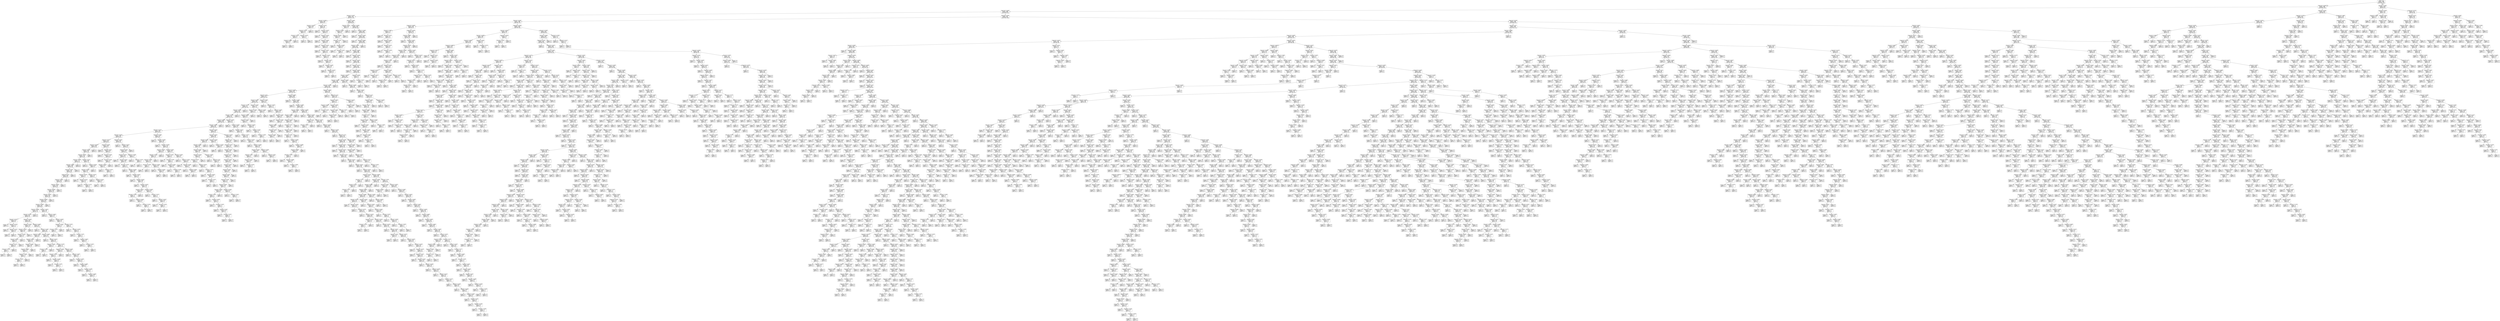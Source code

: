 digraph Tree {
node [shape=box] ;
0 [label="recipe <= 0.5\nentropy = 0.9995\nsamples = 7383\nvalue = [3592, 3791]"] ;
1 [label="image_ratio <= 0.4555\nentropy = 0.9999\nsamples = 7030\nvalue = [3554, 3476]"] ;
0 -> 1 [labeldistance=2.5, labelangle=45, headlabel="True"] ;
2 [label="image_ratio <= 0.0001\nentropy = 0.9989\nsamples = 6087\nvalue = [2924, 3163]"] ;
1 -> 2 ;
3 [label="html_ratio <= 0.1622\nentropy = 0.984\nsamples = 726\nvalue = [417, 309]"] ;
2 -> 3 ;
4 [label="html_ratio <= 0.1369\nentropy = 0.8865\nsamples = 46\nvalue = [32, 14]"] ;
3 -> 4 ;
5 [label="html_ratio <= 0.1276\nentropy = 0.9887\nsamples = 16\nvalue = [7, 9]"] ;
4 -> 5 ;
6 [label="html_ratio <= 0.1155\nentropy = 0.9457\nsamples = 11\nvalue = [7, 4]"] ;
5 -> 6 ;
7 [label="html_ratio <= 0.1015\nentropy = 0.65\nsamples = 6\nvalue = [5, 1]"] ;
6 -> 7 ;
8 [label="html_ratio <= 0.0999\nentropy = 0.9183\nsamples = 3\nvalue = [2, 1]"] ;
7 -> 8 ;
9 [label="entropy = 0.0\nsamples = 2\nvalue = [2, 0]"] ;
8 -> 9 ;
10 [label="entropy = 0.0\nsamples = 1\nvalue = [0, 1]"] ;
8 -> 10 ;
11 [label="entropy = 0.0\nsamples = 3\nvalue = [3, 0]"] ;
7 -> 11 ;
12 [label="html_ratio <= 0.1265\nentropy = 0.971\nsamples = 5\nvalue = [2, 3]"] ;
6 -> 12 ;
13 [label="entropy = 0.0\nsamples = 3\nvalue = [0, 3]"] ;
12 -> 13 ;
14 [label="entropy = 0.0\nsamples = 2\nvalue = [2, 0]"] ;
12 -> 14 ;
15 [label="entropy = 0.0\nsamples = 5\nvalue = [0, 5]"] ;
5 -> 15 ;
16 [label="html_ratio <= 0.1418\nentropy = 0.65\nsamples = 30\nvalue = [25, 5]"] ;
4 -> 16 ;
17 [label="entropy = 0.0\nsamples = 3\nvalue = [3, 0]"] ;
16 -> 17 ;
18 [label="html_ratio <= 0.1425\nentropy = 0.6913\nsamples = 27\nvalue = [22, 5]"] ;
16 -> 18 ;
19 [label="entropy = 0.0\nsamples = 1\nvalue = [0, 1]"] ;
18 -> 19 ;
20 [label="html_ratio <= 0.1445\nentropy = 0.6194\nsamples = 26\nvalue = [22, 4]"] ;
18 -> 20 ;
21 [label="entropy = 0.0\nsamples = 3\nvalue = [3, 0]"] ;
20 -> 21 ;
22 [label="html_ratio <= 0.1449\nentropy = 0.6666\nsamples = 23\nvalue = [19, 4]"] ;
20 -> 22 ;
23 [label="entropy = 0.0\nsamples = 1\nvalue = [0, 1]"] ;
22 -> 23 ;
24 [label="html_ratio <= 0.1476\nentropy = 0.5746\nsamples = 22\nvalue = [19, 3]"] ;
22 -> 24 ;
25 [label="entropy = 0.0\nsamples = 4\nvalue = [4, 0]"] ;
24 -> 25 ;
26 [label="html_ratio <= 0.1487\nentropy = 0.65\nsamples = 18\nvalue = [15, 3]"] ;
24 -> 26 ;
27 [label="entropy = 0.0\nsamples = 1\nvalue = [0, 1]"] ;
26 -> 27 ;
28 [label="html_ratio <= 0.1523\nentropy = 0.5226\nsamples = 17\nvalue = [15, 2]"] ;
26 -> 28 ;
29 [label="entropy = 0.0\nsamples = 6\nvalue = [6, 0]"] ;
28 -> 29 ;
30 [label="html_ratio <= 0.1527\nentropy = 0.684\nsamples = 11\nvalue = [9, 2]"] ;
28 -> 30 ;
31 [label="entropy = 0.0\nsamples = 1\nvalue = [0, 1]"] ;
30 -> 31 ;
32 [label="html_ratio <= 0.1598\nentropy = 0.469\nsamples = 10\nvalue = [9, 1]"] ;
30 -> 32 ;
33 [label="entropy = 0.0\nsamples = 6\nvalue = [6, 0]"] ;
32 -> 33 ;
34 [label="html_ratio <= 0.1613\nentropy = 0.8113\nsamples = 4\nvalue = [3, 1]"] ;
32 -> 34 ;
35 [label="entropy = 0.0\nsamples = 1\nvalue = [0, 1]"] ;
34 -> 35 ;
36 [label="entropy = 0.0\nsamples = 3\nvalue = [3, 0]"] ;
34 -> 36 ;
37 [label="html_ratio <= 0.1648\nentropy = 0.9873\nsamples = 680\nvalue = [385, 295]"] ;
3 -> 37 ;
38 [label="html_ratio <= 0.1641\nentropy = 0.8813\nsamples = 10\nvalue = [3, 7]"] ;
37 -> 38 ;
39 [label="html_ratio <= 0.1638\nentropy = 0.9544\nsamples = 8\nvalue = [3, 5]"] ;
38 -> 39 ;
40 [label="html_ratio <= 0.1635\nentropy = 0.8631\nsamples = 7\nvalue = [2, 5]"] ;
39 -> 40 ;
41 [label="html_ratio <= 0.1627\nentropy = 1.0\nsamples = 4\nvalue = [2, 2]"] ;
40 -> 41 ;
42 [label="entropy = 0.0\nsamples = 1\nvalue = [0, 1]"] ;
41 -> 42 ;
43 [label="html_ratio <= 0.1632\nentropy = 0.9183\nsamples = 3\nvalue = [2, 1]"] ;
41 -> 43 ;
44 [label="entropy = 0.0\nsamples = 1\nvalue = [1, 0]"] ;
43 -> 44 ;
45 [label="html_ratio <= 0.1633\nentropy = 1.0\nsamples = 2\nvalue = [1, 1]"] ;
43 -> 45 ;
46 [label="entropy = 0.0\nsamples = 1\nvalue = [0, 1]"] ;
45 -> 46 ;
47 [label="entropy = 0.0\nsamples = 1\nvalue = [1, 0]"] ;
45 -> 47 ;
48 [label="entropy = 0.0\nsamples = 3\nvalue = [0, 3]"] ;
40 -> 48 ;
49 [label="entropy = 0.0\nsamples = 1\nvalue = [1, 0]"] ;
39 -> 49 ;
50 [label="entropy = 0.0\nsamples = 2\nvalue = [0, 2]"] ;
38 -> 50 ;
51 [label="html_ratio <= 0.1659\nentropy = 0.9858\nsamples = 670\nvalue = [382, 288]"] ;
37 -> 51 ;
52 [label="entropy = 0.0\nsamples = 3\nvalue = [3, 0]"] ;
51 -> 52 ;
53 [label="html_ratio <= 0.1666\nentropy = 0.9865\nsamples = 667\nvalue = [379, 288]"] ;
51 -> 53 ;
54 [label="entropy = 0.0\nsamples = 2\nvalue = [0, 2]"] ;
53 -> 54 ;
55 [label="html_ratio <= 0.1678\nentropy = 0.9858\nsamples = 665\nvalue = [379, 286]"] ;
53 -> 55 ;
56 [label="entropy = 0.0\nsamples = 3\nvalue = [3, 0]"] ;
55 -> 56 ;
57 [label="html_ratio <= 0.6264\nentropy = 0.9866\nsamples = 662\nvalue = [376, 286]"] ;
55 -> 57 ;
58 [label="html_ratio <= 0.1683\nentropy = 0.9871\nsamples = 660\nvalue = [374, 286]"] ;
57 -> 58 ;
59 [label="entropy = 0.0\nsamples = 1\nvalue = [0, 1]"] ;
58 -> 59 ;
60 [label="html_ratio <= 0.1691\nentropy = 0.9868\nsamples = 659\nvalue = [374, 285]"] ;
58 -> 60 ;
61 [label="entropy = 0.0\nsamples = 2\nvalue = [2, 0]"] ;
60 -> 61 ;
62 [label="html_ratio <= 0.1696\nentropy = 0.9873\nsamples = 657\nvalue = [372, 285]"] ;
60 -> 62 ;
63 [label="entropy = 0.0\nsamples = 2\nvalue = [0, 2]"] ;
62 -> 63 ;
64 [label="html_ratio <= 0.1707\nentropy = 0.9866\nsamples = 655\nvalue = [372, 283]"] ;
62 -> 64 ;
65 [label="entropy = 0.0\nsamples = 2\nvalue = [2, 0]"] ;
64 -> 65 ;
66 [label="html_ratio <= 0.1716\nentropy = 0.9872\nsamples = 653\nvalue = [370, 283]"] ;
64 -> 66 ;
67 [label="entropy = 0.0\nsamples = 2\nvalue = [0, 2]"] ;
66 -> 67 ;
68 [label="html_ratio <= 0.5104\nentropy = 0.9865\nsamples = 651\nvalue = [370, 281]"] ;
66 -> 68 ;
69 [label="html_ratio <= 0.4022\nentropy = 0.9857\nsamples = 647\nvalue = [369, 278]"] ;
68 -> 69 ;
70 [label="html_ratio <= 0.3908\nentropy = 0.9887\nsamples = 608\nvalue = [342, 266]"] ;
69 -> 70 ;
71 [label="html_ratio <= 0.3356\nentropy = 0.9873\nsamples = 604\nvalue = [342, 262]"] ;
70 -> 71 ;
72 [label="html_ratio <= 0.2656\nentropy = 0.9896\nsamples = 575\nvalue = [322, 253]"] ;
71 -> 72 ;
73 [label="html_ratio <= 0.26\nentropy = 0.9785\nsamples = 372\nvalue = [218, 154]"] ;
72 -> 73 ;
74 [label="html_ratio <= 0.256\nentropy = 0.9842\nsamples = 352\nvalue = [202, 150]"] ;
73 -> 74 ;
75 [label="html_ratio <= 0.2555\nentropy = 0.977\nsamples = 331\nvalue = [195, 136]"] ;
74 -> 75 ;
76 [label="html_ratio <= 0.2552\nentropy = 0.9789\nsamples = 328\nvalue = [192, 136]"] ;
75 -> 76 ;
77 [label="html_ratio <= 0.2494\nentropy = 0.977\nsamples = 326\nvalue = [192, 134]"] ;
76 -> 77 ;
78 [label="html_ratio <= 0.2483\nentropy = 0.9838\nsamples = 294\nvalue = [169, 125]"] ;
77 -> 78 ;
79 [label="html_ratio <= 0.2369\nentropy = 0.982\nsamples = 292\nvalue = [169, 123]"] ;
78 -> 79 ;
80 [label="html_ratio <= 0.2277\nentropy = 0.9699\nsamples = 231\nvalue = [139, 92]"] ;
79 -> 80 ;
81 [label="html_ratio <= 0.2191\nentropy = 0.9909\nsamples = 187\nvalue = [104, 83]"] ;
80 -> 81 ;
82 [label="html_ratio <= 0.215\nentropy = 0.9762\nsamples = 149\nvalue = [88, 61]"] ;
81 -> 82 ;
83 [label="html_ratio <= 0.2149\nentropy = 0.9882\nsamples = 133\nvalue = [75, 58]"] ;
82 -> 83 ;
84 [label="html_ratio <= 0.2143\nentropy = 0.9848\nsamples = 131\nvalue = [75, 56]"] ;
83 -> 84 ;
85 [label="html_ratio <= 0.2081\nentropy = 0.9874\nsamples = 129\nvalue = [73, 56]"] ;
84 -> 85 ;
86 [label="html_ratio <= 0.2063\nentropy = 0.974\nsamples = 111\nvalue = [66, 45]"] ;
85 -> 86 ;
87 [label="html_ratio <= 0.2058\nentropy = 0.9885\nsamples = 103\nvalue = [58, 45]"] ;
86 -> 87 ;
88 [label="html_ratio <= 0.2047\nentropy = 0.984\nsamples = 101\nvalue = [58, 43]"] ;
87 -> 88 ;
89 [label="image_ratio <= -0.5\nentropy = 0.9892\nsamples = 98\nvalue = [55, 43]"] ;
88 -> 89 ;
90 [label="html_ratio <= 0.2046\nentropy = 0.9922\nsamples = 96\nvalue = [53, 43]"] ;
89 -> 90 ;
91 [label="html_ratio <= 0.2041\nentropy = 0.9903\nsamples = 95\nvalue = [53, 42]"] ;
90 -> 91 ;
92 [label="html_ratio <= 0.2038\nentropy = 0.9932\nsamples = 93\nvalue = [51, 42]"] ;
91 -> 92 ;
93 [label="html_ratio <= 0.2037\nentropy = 0.9871\nsamples = 90\nvalue = [51, 39]"] ;
92 -> 93 ;
94 [label="html_ratio <= 0.2035\nentropy = 0.9923\nsamples = 87\nvalue = [48, 39]"] ;
93 -> 94 ;
95 [label="html_ratio <= 0.1998\nentropy = 0.9902\nsamples = 86\nvalue = [48, 38]"] ;
94 -> 95 ;
96 [label="html_ratio <= 0.1994\nentropy = 0.9976\nsamples = 70\nvalue = [37, 33]"] ;
95 -> 96 ;
97 [label="html_ratio <= 0.1744\nentropy = 0.9921\nsamples = 67\nvalue = [37, 30]"] ;
96 -> 97 ;
98 [label="html_ratio <= 0.1722\nentropy = 0.9183\nsamples = 6\nvalue = [2, 4]"] ;
97 -> 98 ;
99 [label="entropy = 0.0\nsamples = 1\nvalue = [1, 0]"] ;
98 -> 99 ;
100 [label="html_ratio <= 0.1732\nentropy = 0.7219\nsamples = 5\nvalue = [1, 4]"] ;
98 -> 100 ;
101 [label="entropy = 0.0\nsamples = 2\nvalue = [0, 2]"] ;
100 -> 101 ;
102 [label="html_ratio <= 0.1737\nentropy = 0.9183\nsamples = 3\nvalue = [1, 2]"] ;
100 -> 102 ;
103 [label="entropy = 0.0\nsamples = 1\nvalue = [1, 0]"] ;
102 -> 103 ;
104 [label="entropy = 0.0\nsamples = 2\nvalue = [0, 2]"] ;
102 -> 104 ;
105 [label="html_ratio <= 0.1819\nentropy = 0.9842\nsamples = 61\nvalue = [35, 26]"] ;
97 -> 105 ;
106 [label="html_ratio <= 0.1796\nentropy = 0.7496\nsamples = 14\nvalue = [11, 3]"] ;
105 -> 106 ;
107 [label="html_ratio <= 0.1794\nentropy = 0.8813\nsamples = 10\nvalue = [7, 3]"] ;
106 -> 107 ;
108 [label="html_ratio <= 0.1786\nentropy = 0.7642\nsamples = 9\nvalue = [7, 2]"] ;
107 -> 108 ;
109 [label="html_ratio <= 0.1781\nentropy = 0.8631\nsamples = 7\nvalue = [5, 2]"] ;
108 -> 109 ;
110 [label="html_ratio <= 0.1753\nentropy = 0.65\nsamples = 6\nvalue = [5, 1]"] ;
109 -> 110 ;
111 [label="html_ratio <= 0.1749\nentropy = 1.0\nsamples = 2\nvalue = [1, 1]"] ;
110 -> 111 ;
112 [label="entropy = 0.0\nsamples = 1\nvalue = [1, 0]"] ;
111 -> 112 ;
113 [label="entropy = 0.0\nsamples = 1\nvalue = [0, 1]"] ;
111 -> 113 ;
114 [label="entropy = 0.0\nsamples = 4\nvalue = [4, 0]"] ;
110 -> 114 ;
115 [label="entropy = 0.0\nsamples = 1\nvalue = [0, 1]"] ;
109 -> 115 ;
116 [label="entropy = 0.0\nsamples = 2\nvalue = [2, 0]"] ;
108 -> 116 ;
117 [label="entropy = 0.0\nsamples = 1\nvalue = [0, 1]"] ;
107 -> 117 ;
118 [label="entropy = 0.0\nsamples = 4\nvalue = [4, 0]"] ;
106 -> 118 ;
119 [label="html_ratio <= 0.1835\nentropy = 0.9997\nsamples = 47\nvalue = [24, 23]"] ;
105 -> 119 ;
120 [label="entropy = 0.0\nsamples = 3\nvalue = [0, 3]"] ;
119 -> 120 ;
121 [label="html_ratio <= 0.1887\nentropy = 0.994\nsamples = 44\nvalue = [24, 20]"] ;
119 -> 121 ;
122 [label="html_ratio <= 0.188\nentropy = 0.8905\nsamples = 13\nvalue = [9, 4]"] ;
121 -> 122 ;
123 [label="html_ratio <= 0.1876\nentropy = 0.9457\nsamples = 11\nvalue = [7, 4]"] ;
122 -> 123 ;
124 [label="html_ratio <= 0.1869\nentropy = 0.8813\nsamples = 10\nvalue = [7, 3]"] ;
123 -> 124 ;
125 [label="html_ratio <= 0.1861\nentropy = 0.9852\nsamples = 7\nvalue = [4, 3]"] ;
124 -> 125 ;
126 [label="html_ratio <= 0.1843\nentropy = 0.7219\nsamples = 5\nvalue = [4, 1]"] ;
125 -> 126 ;
127 [label="html_ratio <= 0.1839\nentropy = 1.0\nsamples = 2\nvalue = [1, 1]"] ;
126 -> 127 ;
128 [label="entropy = 0.0\nsamples = 1\nvalue = [1, 0]"] ;
127 -> 128 ;
129 [label="entropy = 0.0\nsamples = 1\nvalue = [0, 1]"] ;
127 -> 129 ;
130 [label="entropy = 0.0\nsamples = 3\nvalue = [3, 0]"] ;
126 -> 130 ;
131 [label="entropy = 0.0\nsamples = 2\nvalue = [0, 2]"] ;
125 -> 131 ;
132 [label="entropy = 0.0\nsamples = 3\nvalue = [3, 0]"] ;
124 -> 132 ;
133 [label="entropy = 0.0\nsamples = 1\nvalue = [0, 1]"] ;
123 -> 133 ;
134 [label="entropy = 0.0\nsamples = 2\nvalue = [2, 0]"] ;
122 -> 134 ;
135 [label="html_ratio <= 0.1899\nentropy = 0.9992\nsamples = 31\nvalue = [15, 16]"] ;
121 -> 135 ;
136 [label="entropy = 0.0\nsamples = 4\nvalue = [0, 4]"] ;
135 -> 136 ;
137 [label="html_ratio <= 0.1912\nentropy = 0.9911\nsamples = 27\nvalue = [15, 12]"] ;
135 -> 137 ;
138 [label="html_ratio <= 0.1904\nentropy = 0.7219\nsamples = 5\nvalue = [4, 1]"] ;
137 -> 138 ;
139 [label="html_ratio <= 0.1902\nentropy = 1.0\nsamples = 2\nvalue = [1, 1]"] ;
138 -> 139 ;
140 [label="entropy = 0.0\nsamples = 1\nvalue = [1, 0]"] ;
139 -> 140 ;
141 [label="entropy = 0.0\nsamples = 1\nvalue = [0, 1]"] ;
139 -> 141 ;
142 [label="entropy = 0.0\nsamples = 3\nvalue = [3, 0]"] ;
138 -> 142 ;
143 [label="html_ratio <= 0.1943\nentropy = 1.0\nsamples = 22\nvalue = [11, 11]"] ;
137 -> 143 ;
144 [label="html_ratio <= 0.1938\nentropy = 0.8113\nsamples = 8\nvalue = [2, 6]"] ;
143 -> 144 ;
145 [label="html_ratio <= 0.1923\nentropy = 0.971\nsamples = 5\nvalue = [2, 3]"] ;
144 -> 145 ;
146 [label="entropy = 0.0\nsamples = 2\nvalue = [0, 2]"] ;
145 -> 146 ;
147 [label="html_ratio <= 0.1928\nentropy = 0.9183\nsamples = 3\nvalue = [2, 1]"] ;
145 -> 147 ;
148 [label="entropy = 0.0\nsamples = 1\nvalue = [1, 0]"] ;
147 -> 148 ;
149 [label="html_ratio <= 0.1933\nentropy = 1.0\nsamples = 2\nvalue = [1, 1]"] ;
147 -> 149 ;
150 [label="entropy = 0.0\nsamples = 1\nvalue = [0, 1]"] ;
149 -> 150 ;
151 [label="entropy = 0.0\nsamples = 1\nvalue = [1, 0]"] ;
149 -> 151 ;
152 [label="entropy = 0.0\nsamples = 3\nvalue = [0, 3]"] ;
144 -> 152 ;
153 [label="html_ratio <= 0.196\nentropy = 0.9403\nsamples = 14\nvalue = [9, 5]"] ;
143 -> 153 ;
154 [label="entropy = 0.0\nsamples = 3\nvalue = [3, 0]"] ;
153 -> 154 ;
155 [label="html_ratio <= 0.1967\nentropy = 0.994\nsamples = 11\nvalue = [6, 5]"] ;
153 -> 155 ;
156 [label="entropy = 0.0\nsamples = 1\nvalue = [0, 1]"] ;
155 -> 156 ;
157 [label="html_ratio <= 0.1982\nentropy = 0.971\nsamples = 10\nvalue = [6, 4]"] ;
155 -> 157 ;
158 [label="entropy = 0.0\nsamples = 3\nvalue = [3, 0]"] ;
157 -> 158 ;
159 [label="html_ratio <= 0.1985\nentropy = 0.9852\nsamples = 7\nvalue = [3, 4]"] ;
157 -> 159 ;
160 [label="entropy = 0.0\nsamples = 2\nvalue = [0, 2]"] ;
159 -> 160 ;
161 [label="html_ratio <= 0.1988\nentropy = 0.971\nsamples = 5\nvalue = [3, 2]"] ;
159 -> 161 ;
162 [label="entropy = 0.0\nsamples = 2\nvalue = [2, 0]"] ;
161 -> 162 ;
163 [label="html_ratio <= 0.1992\nentropy = 0.9183\nsamples = 3\nvalue = [1, 2]"] ;
161 -> 163 ;
164 [label="entropy = 0.0\nsamples = 2\nvalue = [0, 2]"] ;
163 -> 164 ;
165 [label="entropy = 0.0\nsamples = 1\nvalue = [1, 0]"] ;
163 -> 165 ;
166 [label="entropy = 0.0\nsamples = 3\nvalue = [0, 3]"] ;
96 -> 166 ;
167 [label="html_ratio <= 0.2014\nentropy = 0.896\nsamples = 16\nvalue = [11, 5]"] ;
95 -> 167 ;
168 [label="entropy = 0.0\nsamples = 4\nvalue = [4, 0]"] ;
167 -> 168 ;
169 [label="html_ratio <= 0.2015\nentropy = 0.9799\nsamples = 12\nvalue = [7, 5]"] ;
167 -> 169 ;
170 [label="entropy = 0.0\nsamples = 1\nvalue = [0, 1]"] ;
169 -> 170 ;
171 [label="html_ratio <= 0.2023\nentropy = 0.9457\nsamples = 11\nvalue = [7, 4]"] ;
169 -> 171 ;
172 [label="html_ratio <= 0.2016\nentropy = 0.7219\nsamples = 5\nvalue = [4, 1]"] ;
171 -> 172 ;
173 [label="html_ratio <= 0.2015\nentropy = 1.0\nsamples = 2\nvalue = [1, 1]"] ;
172 -> 173 ;
174 [label="entropy = 0.0\nsamples = 1\nvalue = [1, 0]"] ;
173 -> 174 ;
175 [label="entropy = 0.0\nsamples = 1\nvalue = [0, 1]"] ;
173 -> 175 ;
176 [label="entropy = 0.0\nsamples = 3\nvalue = [3, 0]"] ;
172 -> 176 ;
177 [label="html_ratio <= 0.2025\nentropy = 1.0\nsamples = 6\nvalue = [3, 3]"] ;
171 -> 177 ;
178 [label="entropy = 0.0\nsamples = 1\nvalue = [0, 1]"] ;
177 -> 178 ;
179 [label="html_ratio <= 0.2028\nentropy = 0.971\nsamples = 5\nvalue = [3, 2]"] ;
177 -> 179 ;
180 [label="entropy = 0.0\nsamples = 1\nvalue = [1, 0]"] ;
179 -> 180 ;
181 [label="html_ratio <= 0.203\nentropy = 1.0\nsamples = 4\nvalue = [2, 2]"] ;
179 -> 181 ;
182 [label="entropy = 0.0\nsamples = 1\nvalue = [0, 1]"] ;
181 -> 182 ;
183 [label="html_ratio <= 0.2031\nentropy = 0.9183\nsamples = 3\nvalue = [2, 1]"] ;
181 -> 183 ;
184 [label="entropy = 0.0\nsamples = 1\nvalue = [1, 0]"] ;
183 -> 184 ;
185 [label="html_ratio <= 0.2032\nentropy = 1.0\nsamples = 2\nvalue = [1, 1]"] ;
183 -> 185 ;
186 [label="entropy = 0.0\nsamples = 1\nvalue = [0, 1]"] ;
185 -> 186 ;
187 [label="entropy = 0.0\nsamples = 1\nvalue = [1, 0]"] ;
185 -> 187 ;
188 [label="entropy = 0.0\nsamples = 1\nvalue = [0, 1]"] ;
94 -> 188 ;
189 [label="entropy = 0.0\nsamples = 3\nvalue = [3, 0]"] ;
93 -> 189 ;
190 [label="entropy = 0.0\nsamples = 3\nvalue = [0, 3]"] ;
92 -> 190 ;
191 [label="entropy = 0.0\nsamples = 2\nvalue = [2, 0]"] ;
91 -> 191 ;
192 [label="entropy = 0.0\nsamples = 1\nvalue = [0, 1]"] ;
90 -> 192 ;
193 [label="entropy = 0.0\nsamples = 2\nvalue = [2, 0]"] ;
89 -> 193 ;
194 [label="entropy = 0.0\nsamples = 3\nvalue = [3, 0]"] ;
88 -> 194 ;
195 [label="entropy = 0.0\nsamples = 2\nvalue = [0, 2]"] ;
87 -> 195 ;
196 [label="entropy = 0.0\nsamples = 8\nvalue = [8, 0]"] ;
86 -> 196 ;
197 [label="html_ratio <= 0.2107\nentropy = 0.9641\nsamples = 18\nvalue = [7, 11]"] ;
85 -> 197 ;
198 [label="entropy = 0.0\nsamples = 6\nvalue = [0, 6]"] ;
197 -> 198 ;
199 [label="html_ratio <= 0.2139\nentropy = 0.9799\nsamples = 12\nvalue = [7, 5]"] ;
197 -> 199 ;
200 [label="html_ratio <= 0.2124\nentropy = 0.9457\nsamples = 11\nvalue = [7, 4]"] ;
199 -> 200 ;
201 [label="html_ratio <= 0.2109\nentropy = 0.971\nsamples = 5\nvalue = [2, 3]"] ;
200 -> 201 ;
202 [label="entropy = 0.0\nsamples = 1\nvalue = [1, 0]"] ;
201 -> 202 ;
203 [label="html_ratio <= 0.2118\nentropy = 0.8113\nsamples = 4\nvalue = [1, 3]"] ;
201 -> 203 ;
204 [label="entropy = 0.0\nsamples = 2\nvalue = [0, 2]"] ;
203 -> 204 ;
205 [label="html_ratio <= 0.2123\nentropy = 1.0\nsamples = 2\nvalue = [1, 1]"] ;
203 -> 205 ;
206 [label="entropy = 0.0\nsamples = 1\nvalue = [1, 0]"] ;
205 -> 206 ;
207 [label="entropy = 0.0\nsamples = 1\nvalue = [0, 1]"] ;
205 -> 207 ;
208 [label="html_ratio <= 0.2135\nentropy = 0.65\nsamples = 6\nvalue = [5, 1]"] ;
200 -> 208 ;
209 [label="entropy = 0.0\nsamples = 3\nvalue = [3, 0]"] ;
208 -> 209 ;
210 [label="html_ratio <= 0.2135\nentropy = 0.9183\nsamples = 3\nvalue = [2, 1]"] ;
208 -> 210 ;
211 [label="entropy = 0.0\nsamples = 1\nvalue = [0, 1]"] ;
210 -> 211 ;
212 [label="entropy = 0.0\nsamples = 2\nvalue = [2, 0]"] ;
210 -> 212 ;
213 [label="entropy = 0.0\nsamples = 1\nvalue = [0, 1]"] ;
199 -> 213 ;
214 [label="entropy = 0.0\nsamples = 2\nvalue = [2, 0]"] ;
84 -> 214 ;
215 [label="entropy = 0.0\nsamples = 2\nvalue = [0, 2]"] ;
83 -> 215 ;
216 [label="html_ratio <= 0.2166\nentropy = 0.6962\nsamples = 16\nvalue = [13, 3]"] ;
82 -> 216 ;
217 [label="entropy = 0.0\nsamples = 5\nvalue = [5, 0]"] ;
216 -> 217 ;
218 [label="html_ratio <= 0.217\nentropy = 0.8454\nsamples = 11\nvalue = [8, 3]"] ;
216 -> 218 ;
219 [label="entropy = 0.0\nsamples = 1\nvalue = [0, 1]"] ;
218 -> 219 ;
220 [label="html_ratio <= 0.2183\nentropy = 0.7219\nsamples = 10\nvalue = [8, 2]"] ;
218 -> 220 ;
221 [label="entropy = 0.0\nsamples = 5\nvalue = [5, 0]"] ;
220 -> 221 ;
222 [label="html_ratio <= 0.2189\nentropy = 0.971\nsamples = 5\nvalue = [3, 2]"] ;
220 -> 222 ;
223 [label="html_ratio <= 0.2185\nentropy = 0.9183\nsamples = 3\nvalue = [1, 2]"] ;
222 -> 223 ;
224 [label="entropy = 0.0\nsamples = 1\nvalue = [0, 1]"] ;
223 -> 224 ;
225 [label="html_ratio <= 0.2187\nentropy = 1.0\nsamples = 2\nvalue = [1, 1]"] ;
223 -> 225 ;
226 [label="entropy = 0.0\nsamples = 1\nvalue = [1, 0]"] ;
225 -> 226 ;
227 [label="entropy = 0.0\nsamples = 1\nvalue = [0, 1]"] ;
225 -> 227 ;
228 [label="entropy = 0.0\nsamples = 2\nvalue = [2, 0]"] ;
222 -> 228 ;
229 [label="html_ratio <= 0.2207\nentropy = 0.9819\nsamples = 38\nvalue = [16, 22]"] ;
81 -> 229 ;
230 [label="entropy = 0.0\nsamples = 5\nvalue = [0, 5]"] ;
229 -> 230 ;
231 [label="html_ratio <= 0.2277\nentropy = 0.9993\nsamples = 33\nvalue = [16, 17]"] ;
229 -> 231 ;
232 [label="html_ratio <= 0.226\nentropy = 0.9992\nsamples = 31\nvalue = [16, 15]"] ;
231 -> 232 ;
233 [label="html_ratio <= 0.2212\nentropy = 0.9957\nsamples = 26\nvalue = [12, 14]"] ;
232 -> 233 ;
234 [label="entropy = 0.0\nsamples = 1\nvalue = [1, 0]"] ;
233 -> 234 ;
235 [label="html_ratio <= 0.2221\nentropy = 0.9896\nsamples = 25\nvalue = [11, 14]"] ;
233 -> 235 ;
236 [label="entropy = 0.0\nsamples = 3\nvalue = [0, 3]"] ;
235 -> 236 ;
237 [label="html_ratio <= 0.2229\nentropy = 1.0\nsamples = 22\nvalue = [11, 11]"] ;
235 -> 237 ;
238 [label="entropy = 0.0\nsamples = 2\nvalue = [2, 0]"] ;
237 -> 238 ;
239 [label="html_ratio <= 0.2239\nentropy = 0.9928\nsamples = 20\nvalue = [9, 11]"] ;
237 -> 239 ;
240 [label="entropy = 0.0\nsamples = 3\nvalue = [0, 3]"] ;
239 -> 240 ;
241 [label="html_ratio <= 0.2241\nentropy = 0.9975\nsamples = 17\nvalue = [9, 8]"] ;
239 -> 241 ;
242 [label="entropy = 0.0\nsamples = 2\nvalue = [2, 0]"] ;
241 -> 242 ;
243 [label="html_ratio <= 0.2242\nentropy = 0.9968\nsamples = 15\nvalue = [7, 8]"] ;
241 -> 243 ;
244 [label="entropy = 0.0\nsamples = 2\nvalue = [0, 2]"] ;
243 -> 244 ;
245 [label="html_ratio <= 0.2253\nentropy = 0.9957\nsamples = 13\nvalue = [7, 6]"] ;
243 -> 245 ;
246 [label="html_ratio <= 0.2247\nentropy = 0.8631\nsamples = 7\nvalue = [5, 2]"] ;
245 -> 246 ;
247 [label="html_ratio <= 0.2244\nentropy = 1.0\nsamples = 4\nvalue = [2, 2]"] ;
246 -> 247 ;
248 [label="entropy = 0.0\nsamples = 1\nvalue = [1, 0]"] ;
247 -> 248 ;
249 [label="html_ratio <= 0.2246\nentropy = 0.9183\nsamples = 3\nvalue = [1, 2]"] ;
247 -> 249 ;
250 [label="entropy = 0.0\nsamples = 1\nvalue = [0, 1]"] ;
249 -> 250 ;
251 [label="html_ratio <= 0.2246\nentropy = 1.0\nsamples = 2\nvalue = [1, 1]"] ;
249 -> 251 ;
252 [label="entropy = 0.0\nsamples = 1\nvalue = [1, 0]"] ;
251 -> 252 ;
253 [label="entropy = 0.0\nsamples = 1\nvalue = [0, 1]"] ;
251 -> 253 ;
254 [label="entropy = 0.0\nsamples = 3\nvalue = [3, 0]"] ;
246 -> 254 ;
255 [label="html_ratio <= 0.2256\nentropy = 0.9183\nsamples = 6\nvalue = [2, 4]"] ;
245 -> 255 ;
256 [label="entropy = 0.0\nsamples = 2\nvalue = [0, 2]"] ;
255 -> 256 ;
257 [label="html_ratio <= 0.2257\nentropy = 1.0\nsamples = 4\nvalue = [2, 2]"] ;
255 -> 257 ;
258 [label="entropy = 0.0\nsamples = 1\nvalue = [1, 0]"] ;
257 -> 258 ;
259 [label="html_ratio <= 0.2257\nentropy = 0.9183\nsamples = 3\nvalue = [1, 2]"] ;
257 -> 259 ;
260 [label="entropy = 0.0\nsamples = 1\nvalue = [0, 1]"] ;
259 -> 260 ;
261 [label="html_ratio <= 0.2258\nentropy = 1.0\nsamples = 2\nvalue = [1, 1]"] ;
259 -> 261 ;
262 [label="entropy = 0.0\nsamples = 1\nvalue = [1, 0]"] ;
261 -> 262 ;
263 [label="entropy = 0.0\nsamples = 1\nvalue = [0, 1]"] ;
261 -> 263 ;
264 [label="html_ratio <= 0.2269\nentropy = 0.7219\nsamples = 5\nvalue = [4, 1]"] ;
232 -> 264 ;
265 [label="entropy = 0.0\nsamples = 3\nvalue = [3, 0]"] ;
264 -> 265 ;
266 [label="html_ratio <= 0.2274\nentropy = 1.0\nsamples = 2\nvalue = [1, 1]"] ;
264 -> 266 ;
267 [label="entropy = 0.0\nsamples = 1\nvalue = [0, 1]"] ;
266 -> 267 ;
268 [label="entropy = 0.0\nsamples = 1\nvalue = [1, 0]"] ;
266 -> 268 ;
269 [label="entropy = 0.0\nsamples = 2\nvalue = [0, 2]"] ;
231 -> 269 ;
270 [label="html_ratio <= 0.2289\nentropy = 0.7309\nsamples = 44\nvalue = [35, 9]"] ;
80 -> 270 ;
271 [label="entropy = 0.0\nsamples = 4\nvalue = [4, 0]"] ;
270 -> 271 ;
272 [label="html_ratio <= 0.2293\nentropy = 0.7692\nsamples = 40\nvalue = [31, 9]"] ;
270 -> 272 ;
273 [label="entropy = 0.0\nsamples = 1\nvalue = [0, 1]"] ;
272 -> 273 ;
274 [label="html_ratio <= 0.2339\nentropy = 0.7321\nsamples = 39\nvalue = [31, 8]"] ;
272 -> 274 ;
275 [label="html_ratio <= 0.2318\nentropy = 0.5586\nsamples = 23\nvalue = [20, 3]"] ;
274 -> 275 ;
276 [label="html_ratio <= 0.2314\nentropy = 0.7219\nsamples = 15\nvalue = [12, 3]"] ;
275 -> 276 ;
277 [label="html_ratio <= 0.2296\nentropy = 0.5917\nsamples = 14\nvalue = [12, 2]"] ;
276 -> 277 ;
278 [label="html_ratio <= 0.2296\nentropy = 1.0\nsamples = 2\nvalue = [1, 1]"] ;
277 -> 278 ;
279 [label="entropy = 0.0\nsamples = 1\nvalue = [1, 0]"] ;
278 -> 279 ;
280 [label="entropy = 0.0\nsamples = 1\nvalue = [0, 1]"] ;
278 -> 280 ;
281 [label="html_ratio <= 0.2304\nentropy = 0.4138\nsamples = 12\nvalue = [11, 1]"] ;
277 -> 281 ;
282 [label="entropy = 0.0\nsamples = 9\nvalue = [9, 0]"] ;
281 -> 282 ;
283 [label="html_ratio <= 0.2307\nentropy = 0.9183\nsamples = 3\nvalue = [2, 1]"] ;
281 -> 283 ;
284 [label="entropy = 0.0\nsamples = 1\nvalue = [0, 1]"] ;
283 -> 284 ;
285 [label="entropy = 0.0\nsamples = 2\nvalue = [2, 0]"] ;
283 -> 285 ;
286 [label="entropy = 0.0\nsamples = 1\nvalue = [0, 1]"] ;
276 -> 286 ;
287 [label="entropy = 0.0\nsamples = 8\nvalue = [8, 0]"] ;
275 -> 287 ;
288 [label="html_ratio <= 0.235\nentropy = 0.896\nsamples = 16\nvalue = [11, 5]"] ;
274 -> 288 ;
289 [label="html_ratio <= 0.2344\nentropy = 0.971\nsamples = 5\nvalue = [2, 3]"] ;
288 -> 289 ;
290 [label="entropy = 0.0\nsamples = 1\nvalue = [0, 1]"] ;
289 -> 290 ;
291 [label="html_ratio <= 0.2346\nentropy = 1.0\nsamples = 4\nvalue = [2, 2]"] ;
289 -> 291 ;
292 [label="entropy = 0.0\nsamples = 1\nvalue = [1, 0]"] ;
291 -> 292 ;
293 [label="html_ratio <= 0.2348\nentropy = 0.9183\nsamples = 3\nvalue = [1, 2]"] ;
291 -> 293 ;
294 [label="entropy = 0.0\nsamples = 1\nvalue = [0, 1]"] ;
293 -> 294 ;
295 [label="html_ratio <= 0.2349\nentropy = 1.0\nsamples = 2\nvalue = [1, 1]"] ;
293 -> 295 ;
296 [label="entropy = 0.0\nsamples = 1\nvalue = [1, 0]"] ;
295 -> 296 ;
297 [label="entropy = 0.0\nsamples = 1\nvalue = [0, 1]"] ;
295 -> 297 ;
298 [label="html_ratio <= 0.2353\nentropy = 0.684\nsamples = 11\nvalue = [9, 2]"] ;
288 -> 298 ;
299 [label="entropy = 0.0\nsamples = 3\nvalue = [3, 0]"] ;
298 -> 299 ;
300 [label="html_ratio <= 0.2355\nentropy = 0.8113\nsamples = 8\nvalue = [6, 2]"] ;
298 -> 300 ;
301 [label="entropy = 0.0\nsamples = 1\nvalue = [0, 1]"] ;
300 -> 301 ;
302 [label="html_ratio <= 0.2359\nentropy = 0.5917\nsamples = 7\nvalue = [6, 1]"] ;
300 -> 302 ;
303 [label="entropy = 0.0\nsamples = 4\nvalue = [4, 0]"] ;
302 -> 303 ;
304 [label="html_ratio <= 0.2362\nentropy = 0.9183\nsamples = 3\nvalue = [2, 1]"] ;
302 -> 304 ;
305 [label="entropy = 0.0\nsamples = 1\nvalue = [0, 1]"] ;
304 -> 305 ;
306 [label="entropy = 0.0\nsamples = 2\nvalue = [2, 0]"] ;
304 -> 306 ;
307 [label="html_ratio <= 0.2423\nentropy = 0.9998\nsamples = 61\nvalue = [30, 31]"] ;
79 -> 307 ;
308 [label="html_ratio <= 0.2412\nentropy = 0.9403\nsamples = 28\nvalue = [10, 18]"] ;
307 -> 308 ;
309 [label="html_ratio <= 0.241\nentropy = 0.9928\nsamples = 20\nvalue = [9, 11]"] ;
308 -> 309 ;
310 [label="html_ratio <= 0.2402\nentropy = 0.9641\nsamples = 18\nvalue = [7, 11]"] ;
309 -> 310 ;
311 [label="html_ratio <= 0.2387\nentropy = 0.9968\nsamples = 15\nvalue = [7, 8]"] ;
310 -> 311 ;
312 [label="html_ratio <= 0.2378\nentropy = 0.9183\nsamples = 9\nvalue = [3, 6]"] ;
311 -> 312 ;
313 [label="html_ratio <= 0.2372\nentropy = 1.0\nsamples = 6\nvalue = [3, 3]"] ;
312 -> 313 ;
314 [label="entropy = 0.0\nsamples = 1\nvalue = [0, 1]"] ;
313 -> 314 ;
315 [label="html_ratio <= 0.2373\nentropy = 0.971\nsamples = 5\nvalue = [3, 2]"] ;
313 -> 315 ;
316 [label="entropy = 0.0\nsamples = 1\nvalue = [1, 0]"] ;
315 -> 316 ;
317 [label="html_ratio <= 0.2374\nentropy = 1.0\nsamples = 4\nvalue = [2, 2]"] ;
315 -> 317 ;
318 [label="entropy = 0.0\nsamples = 1\nvalue = [0, 1]"] ;
317 -> 318 ;
319 [label="html_ratio <= 0.2374\nentropy = 0.9183\nsamples = 3\nvalue = [2, 1]"] ;
317 -> 319 ;
320 [label="entropy = 0.0\nsamples = 1\nvalue = [1, 0]"] ;
319 -> 320 ;
321 [label="html_ratio <= 0.2375\nentropy = 1.0\nsamples = 2\nvalue = [1, 1]"] ;
319 -> 321 ;
322 [label="entropy = 0.0\nsamples = 1\nvalue = [0, 1]"] ;
321 -> 322 ;
323 [label="entropy = 0.0\nsamples = 1\nvalue = [1, 0]"] ;
321 -> 323 ;
324 [label="entropy = 0.0\nsamples = 3\nvalue = [0, 3]"] ;
312 -> 324 ;
325 [label="html_ratio <= 0.2397\nentropy = 0.9183\nsamples = 6\nvalue = [4, 2]"] ;
311 -> 325 ;
326 [label="entropy = 0.0\nsamples = 3\nvalue = [3, 0]"] ;
325 -> 326 ;
327 [label="html_ratio <= 0.24\nentropy = 0.9183\nsamples = 3\nvalue = [1, 2]"] ;
325 -> 327 ;
328 [label="entropy = 0.0\nsamples = 2\nvalue = [0, 2]"] ;
327 -> 328 ;
329 [label="entropy = 0.0\nsamples = 1\nvalue = [1, 0]"] ;
327 -> 329 ;
330 [label="entropy = 0.0\nsamples = 3\nvalue = [0, 3]"] ;
310 -> 330 ;
331 [label="entropy = 0.0\nsamples = 2\nvalue = [2, 0]"] ;
309 -> 331 ;
332 [label="html_ratio <= 0.2418\nentropy = 0.5436\nsamples = 8\nvalue = [1, 7]"] ;
308 -> 332 ;
333 [label="entropy = 0.0\nsamples = 5\nvalue = [0, 5]"] ;
332 -> 333 ;
334 [label="html_ratio <= 0.2419\nentropy = 0.9183\nsamples = 3\nvalue = [1, 2]"] ;
332 -> 334 ;
335 [label="entropy = 0.0\nsamples = 1\nvalue = [1, 0]"] ;
334 -> 335 ;
336 [label="entropy = 0.0\nsamples = 2\nvalue = [0, 2]"] ;
334 -> 336 ;
337 [label="html_ratio <= 0.2477\nentropy = 0.9673\nsamples = 33\nvalue = [20, 13]"] ;
307 -> 337 ;
338 [label="image_ratio <= -0.5\nentropy = 0.9812\nsamples = 31\nvalue = [18, 13]"] ;
337 -> 338 ;
339 [label="html_ratio <= 0.2475\nentropy = 0.971\nsamples = 30\nvalue = [18, 12]"] ;
338 -> 339 ;
340 [label="html_ratio <= 0.2472\nentropy = 0.9576\nsamples = 29\nvalue = [18, 11]"] ;
339 -> 340 ;
341 [label="html_ratio <= 0.2471\nentropy = 0.9751\nsamples = 27\nvalue = [16, 11]"] ;
340 -> 341 ;
342 [label="html_ratio <= 0.2462\nentropy = 0.9612\nsamples = 26\nvalue = [16, 10]"] ;
341 -> 342 ;
343 [label="html_ratio <= 0.2457\nentropy = 0.9877\nsamples = 23\nvalue = [13, 10]"] ;
342 -> 343 ;
344 [label="html_ratio <= 0.2452\nentropy = 0.9341\nsamples = 20\nvalue = [13, 7]"] ;
343 -> 344 ;
345 [label="html_ratio <= 0.245\nentropy = 0.9887\nsamples = 16\nvalue = [9, 7]"] ;
344 -> 345 ;
346 [label="html_ratio <= 0.2446\nentropy = 0.971\nsamples = 15\nvalue = [9, 6]"] ;
345 -> 346 ;
347 [label="html_ratio <= 0.2442\nentropy = 0.9957\nsamples = 13\nvalue = [7, 6]"] ;
346 -> 347 ;
348 [label="html_ratio <= 0.2433\nentropy = 0.9183\nsamples = 9\nvalue = [6, 3]"] ;
347 -> 348 ;
349 [label="html_ratio <= 0.2426\nentropy = 1.0\nsamples = 6\nvalue = [3, 3]"] ;
348 -> 349 ;
350 [label="entropy = 0.0\nsamples = 1\nvalue = [1, 0]"] ;
349 -> 350 ;
351 [label="html_ratio <= 0.2426\nentropy = 0.971\nsamples = 5\nvalue = [2, 3]"] ;
349 -> 351 ;
352 [label="entropy = 0.0\nsamples = 1\nvalue = [0, 1]"] ;
351 -> 352 ;
353 [label="html_ratio <= 0.2428\nentropy = 1.0\nsamples = 4\nvalue = [2, 2]"] ;
351 -> 353 ;
354 [label="entropy = 0.0\nsamples = 1\nvalue = [1, 0]"] ;
353 -> 354 ;
355 [label="html_ratio <= 0.243\nentropy = 0.9183\nsamples = 3\nvalue = [1, 2]"] ;
353 -> 355 ;
356 [label="entropy = 0.0\nsamples = 1\nvalue = [0, 1]"] ;
355 -> 356 ;
357 [label="html_ratio <= 0.2431\nentropy = 1.0\nsamples = 2\nvalue = [1, 1]"] ;
355 -> 357 ;
358 [label="entropy = 0.0\nsamples = 1\nvalue = [1, 0]"] ;
357 -> 358 ;
359 [label="entropy = 0.0\nsamples = 1\nvalue = [0, 1]"] ;
357 -> 359 ;
360 [label="entropy = 0.0\nsamples = 3\nvalue = [3, 0]"] ;
348 -> 360 ;
361 [label="html_ratio <= 0.2444\nentropy = 0.8113\nsamples = 4\nvalue = [1, 3]"] ;
347 -> 361 ;
362 [label="entropy = 0.0\nsamples = 2\nvalue = [0, 2]"] ;
361 -> 362 ;
363 [label="html_ratio <= 0.2445\nentropy = 1.0\nsamples = 2\nvalue = [1, 1]"] ;
361 -> 363 ;
364 [label="entropy = 0.0\nsamples = 1\nvalue = [1, 0]"] ;
363 -> 364 ;
365 [label="entropy = 0.0\nsamples = 1\nvalue = [0, 1]"] ;
363 -> 365 ;
366 [label="entropy = 0.0\nsamples = 2\nvalue = [2, 0]"] ;
346 -> 366 ;
367 [label="entropy = 0.0\nsamples = 1\nvalue = [0, 1]"] ;
345 -> 367 ;
368 [label="entropy = 0.0\nsamples = 4\nvalue = [4, 0]"] ;
344 -> 368 ;
369 [label="entropy = 0.0\nsamples = 3\nvalue = [0, 3]"] ;
343 -> 369 ;
370 [label="entropy = 0.0\nsamples = 3\nvalue = [3, 0]"] ;
342 -> 370 ;
371 [label="entropy = 0.0\nsamples = 1\nvalue = [0, 1]"] ;
341 -> 371 ;
372 [label="entropy = 0.0\nsamples = 2\nvalue = [2, 0]"] ;
340 -> 372 ;
373 [label="entropy = 0.0\nsamples = 1\nvalue = [0, 1]"] ;
339 -> 373 ;
374 [label="entropy = 0.0\nsamples = 1\nvalue = [0, 1]"] ;
338 -> 374 ;
375 [label="entropy = 0.0\nsamples = 2\nvalue = [2, 0]"] ;
337 -> 375 ;
376 [label="entropy = 0.0\nsamples = 2\nvalue = [0, 2]"] ;
78 -> 376 ;
377 [label="html_ratio <= 0.2503\nentropy = 0.8571\nsamples = 32\nvalue = [23, 9]"] ;
77 -> 377 ;
378 [label="entropy = 0.0\nsamples = 6\nvalue = [6, 0]"] ;
377 -> 378 ;
379 [label="html_ratio <= 0.2505\nentropy = 0.9306\nsamples = 26\nvalue = [17, 9]"] ;
377 -> 379 ;
380 [label="entropy = 0.0\nsamples = 1\nvalue = [0, 1]"] ;
379 -> 380 ;
381 [label="html_ratio <= 0.2512\nentropy = 0.9044\nsamples = 25\nvalue = [17, 8]"] ;
379 -> 381 ;
382 [label="entropy = 0.0\nsamples = 5\nvalue = [5, 0]"] ;
381 -> 382 ;
383 [label="html_ratio <= 0.2517\nentropy = 0.971\nsamples = 20\nvalue = [12, 8]"] ;
381 -> 383 ;
384 [label="entropy = 0.0\nsamples = 3\nvalue = [0, 3]"] ;
383 -> 384 ;
385 [label="html_ratio <= 0.2521\nentropy = 0.874\nsamples = 17\nvalue = [12, 5]"] ;
383 -> 385 ;
386 [label="entropy = 0.0\nsamples = 3\nvalue = [3, 0]"] ;
385 -> 386 ;
387 [label="html_ratio <= 0.2538\nentropy = 0.9403\nsamples = 14\nvalue = [9, 5]"] ;
385 -> 387 ;
388 [label="html_ratio <= 0.2531\nentropy = 0.9852\nsamples = 7\nvalue = [3, 4]"] ;
387 -> 388 ;
389 [label="html_ratio <= 0.253\nentropy = 0.971\nsamples = 5\nvalue = [3, 2]"] ;
388 -> 389 ;
390 [label="html_ratio <= 0.2525\nentropy = 0.9183\nsamples = 3\nvalue = [1, 2]"] ;
389 -> 390 ;
391 [label="entropy = 0.0\nsamples = 1\nvalue = [0, 1]"] ;
390 -> 391 ;
392 [label="html_ratio <= 0.2529\nentropy = 1.0\nsamples = 2\nvalue = [1, 1]"] ;
390 -> 392 ;
393 [label="entropy = 0.0\nsamples = 1\nvalue = [1, 0]"] ;
392 -> 393 ;
394 [label="entropy = 0.0\nsamples = 1\nvalue = [0, 1]"] ;
392 -> 394 ;
395 [label="entropy = 0.0\nsamples = 2\nvalue = [2, 0]"] ;
389 -> 395 ;
396 [label="entropy = 0.0\nsamples = 2\nvalue = [0, 2]"] ;
388 -> 396 ;
397 [label="html_ratio <= 0.2549\nentropy = 0.5917\nsamples = 7\nvalue = [6, 1]"] ;
387 -> 397 ;
398 [label="entropy = 0.0\nsamples = 4\nvalue = [4, 0]"] ;
397 -> 398 ;
399 [label="html_ratio <= 0.255\nentropy = 0.9183\nsamples = 3\nvalue = [2, 1]"] ;
397 -> 399 ;
400 [label="entropy = 0.0\nsamples = 1\nvalue = [0, 1]"] ;
399 -> 400 ;
401 [label="entropy = 0.0\nsamples = 2\nvalue = [2, 0]"] ;
399 -> 401 ;
402 [label="entropy = 0.0\nsamples = 2\nvalue = [0, 2]"] ;
76 -> 402 ;
403 [label="entropy = 0.0\nsamples = 3\nvalue = [3, 0]"] ;
75 -> 403 ;
404 [label="html_ratio <= 0.2587\nentropy = 0.9183\nsamples = 21\nvalue = [7, 14]"] ;
74 -> 404 ;
405 [label="html_ratio <= 0.2583\nentropy = 0.7219\nsamples = 15\nvalue = [3, 12]"] ;
404 -> 405 ;
406 [label="html_ratio <= 0.2583\nentropy = 0.8813\nsamples = 10\nvalue = [3, 7]"] ;
405 -> 406 ;
407 [label="html_ratio <= 0.2569\nentropy = 0.7642\nsamples = 9\nvalue = [2, 7]"] ;
406 -> 407 ;
408 [label="entropy = 0.0\nsamples = 3\nvalue = [0, 3]"] ;
407 -> 408 ;
409 [label="html_ratio <= 0.2573\nentropy = 0.9183\nsamples = 6\nvalue = [2, 4]"] ;
407 -> 409 ;
410 [label="entropy = 0.0\nsamples = 1\nvalue = [1, 0]"] ;
409 -> 410 ;
411 [label="html_ratio <= 0.2581\nentropy = 0.7219\nsamples = 5\nvalue = [1, 4]"] ;
409 -> 411 ;
412 [label="entropy = 0.0\nsamples = 3\nvalue = [0, 3]"] ;
411 -> 412 ;
413 [label="html_ratio <= 0.2582\nentropy = 1.0\nsamples = 2\nvalue = [1, 1]"] ;
411 -> 413 ;
414 [label="entropy = 0.0\nsamples = 1\nvalue = [1, 0]"] ;
413 -> 414 ;
415 [label="entropy = 0.0\nsamples = 1\nvalue = [0, 1]"] ;
413 -> 415 ;
416 [label="entropy = 0.0\nsamples = 1\nvalue = [1, 0]"] ;
406 -> 416 ;
417 [label="entropy = 0.0\nsamples = 5\nvalue = [0, 5]"] ;
405 -> 417 ;
418 [label="html_ratio <= 0.2594\nentropy = 0.9183\nsamples = 6\nvalue = [4, 2]"] ;
404 -> 418 ;
419 [label="entropy = 0.0\nsamples = 4\nvalue = [4, 0]"] ;
418 -> 419 ;
420 [label="entropy = 0.0\nsamples = 2\nvalue = [0, 2]"] ;
418 -> 420 ;
421 [label="html_ratio <= 0.2609\nentropy = 0.7219\nsamples = 20\nvalue = [16, 4]"] ;
73 -> 421 ;
422 [label="entropy = 0.0\nsamples = 3\nvalue = [3, 0]"] ;
421 -> 422 ;
423 [label="html_ratio <= 0.2613\nentropy = 0.7871\nsamples = 17\nvalue = [13, 4]"] ;
421 -> 423 ;
424 [label="entropy = 0.0\nsamples = 1\nvalue = [0, 1]"] ;
423 -> 424 ;
425 [label="html_ratio <= 0.2629\nentropy = 0.6962\nsamples = 16\nvalue = [13, 3]"] ;
423 -> 425 ;
426 [label="entropy = 0.0\nsamples = 5\nvalue = [5, 0]"] ;
425 -> 426 ;
427 [label="html_ratio <= 0.263\nentropy = 0.8454\nsamples = 11\nvalue = [8, 3]"] ;
425 -> 427 ;
428 [label="entropy = 0.0\nsamples = 1\nvalue = [0, 1]"] ;
427 -> 428 ;
429 [label="html_ratio <= 0.2652\nentropy = 0.7219\nsamples = 10\nvalue = [8, 2]"] ;
427 -> 429 ;
430 [label="html_ratio <= 0.2647\nentropy = 0.8631\nsamples = 7\nvalue = [5, 2]"] ;
429 -> 430 ;
431 [label="html_ratio <= 0.2635\nentropy = 0.65\nsamples = 6\nvalue = [5, 1]"] ;
430 -> 431 ;
432 [label="html_ratio <= 0.2632\nentropy = 0.9183\nsamples = 3\nvalue = [2, 1]"] ;
431 -> 432 ;
433 [label="entropy = 0.0\nsamples = 2\nvalue = [2, 0]"] ;
432 -> 433 ;
434 [label="entropy = 0.0\nsamples = 1\nvalue = [0, 1]"] ;
432 -> 434 ;
435 [label="entropy = 0.0\nsamples = 3\nvalue = [3, 0]"] ;
431 -> 435 ;
436 [label="entropy = 0.0\nsamples = 1\nvalue = [0, 1]"] ;
430 -> 436 ;
437 [label="entropy = 0.0\nsamples = 3\nvalue = [3, 0]"] ;
429 -> 437 ;
438 [label="html_ratio <= 0.2659\nentropy = 0.9996\nsamples = 203\nvalue = [104, 99]"] ;
72 -> 438 ;
439 [label="entropy = 0.0\nsamples = 3\nvalue = [0, 3]"] ;
438 -> 439 ;
440 [label="html_ratio <= 0.2662\nentropy = 0.9988\nsamples = 200\nvalue = [104, 96]"] ;
438 -> 440 ;
441 [label="entropy = 0.0\nsamples = 2\nvalue = [2, 0]"] ;
440 -> 441 ;
442 [label="html_ratio <= 0.2696\nentropy = 0.9993\nsamples = 198\nvalue = [102, 96]"] ;
440 -> 442 ;
443 [label="html_ratio <= 0.2685\nentropy = 0.9306\nsamples = 26\nvalue = [9, 17]"] ;
442 -> 443 ;
444 [label="html_ratio <= 0.2684\nentropy = 0.9928\nsamples = 20\nvalue = [9, 11]"] ;
443 -> 444 ;
445 [label="html_ratio <= 0.2678\nentropy = 0.9641\nsamples = 18\nvalue = [7, 11]"] ;
444 -> 445 ;
446 [label="html_ratio <= 0.2671\nentropy = 1.0\nsamples = 14\nvalue = [7, 7]"] ;
445 -> 446 ;
447 [label="html_ratio <= 0.2669\nentropy = 0.9799\nsamples = 12\nvalue = [5, 7]"] ;
446 -> 447 ;
448 [label="html_ratio <= 0.2663\nentropy = 1.0\nsamples = 10\nvalue = [5, 5]"] ;
447 -> 448 ;
449 [label="entropy = 0.0\nsamples = 1\nvalue = [0, 1]"] ;
448 -> 449 ;
450 [label="html_ratio <= 0.2665\nentropy = 0.9911\nsamples = 9\nvalue = [5, 4]"] ;
448 -> 450 ;
451 [label="entropy = 0.0\nsamples = 2\nvalue = [2, 0]"] ;
450 -> 451 ;
452 [label="html_ratio <= 0.2668\nentropy = 0.9852\nsamples = 7\nvalue = [3, 4]"] ;
450 -> 452 ;
453 [label="html_ratio <= 0.2666\nentropy = 0.9183\nsamples = 6\nvalue = [2, 4]"] ;
452 -> 453 ;
454 [label="html_ratio <= 0.2665\nentropy = 1.0\nsamples = 4\nvalue = [2, 2]"] ;
453 -> 454 ;
455 [label="entropy = 0.0\nsamples = 1\nvalue = [0, 1]"] ;
454 -> 455 ;
456 [label="html_ratio <= 0.2666\nentropy = 0.9183\nsamples = 3\nvalue = [2, 1]"] ;
454 -> 456 ;
457 [label="entropy = 0.0\nsamples = 1\nvalue = [1, 0]"] ;
456 -> 457 ;
458 [label="html_ratio <= 0.2666\nentropy = 1.0\nsamples = 2\nvalue = [1, 1]"] ;
456 -> 458 ;
459 [label="entropy = 0.0\nsamples = 1\nvalue = [0, 1]"] ;
458 -> 459 ;
460 [label="entropy = 0.0\nsamples = 1\nvalue = [1, 0]"] ;
458 -> 460 ;
461 [label="entropy = 0.0\nsamples = 2\nvalue = [0, 2]"] ;
453 -> 461 ;
462 [label="entropy = 0.0\nsamples = 1\nvalue = [1, 0]"] ;
452 -> 462 ;
463 [label="entropy = 0.0\nsamples = 2\nvalue = [0, 2]"] ;
447 -> 463 ;
464 [label="entropy = 0.0\nsamples = 2\nvalue = [2, 0]"] ;
446 -> 464 ;
465 [label="entropy = 0.0\nsamples = 4\nvalue = [0, 4]"] ;
445 -> 465 ;
466 [label="entropy = 0.0\nsamples = 2\nvalue = [2, 0]"] ;
444 -> 466 ;
467 [label="entropy = 0.0\nsamples = 6\nvalue = [0, 6]"] ;
443 -> 467 ;
468 [label="html_ratio <= 0.2699\nentropy = 0.9952\nsamples = 172\nvalue = [93, 79]"] ;
442 -> 468 ;
469 [label="entropy = 0.0\nsamples = 3\nvalue = [3, 0]"] ;
468 -> 469 ;
470 [label="html_ratio <= 0.2703\nentropy = 0.9969\nsamples = 169\nvalue = [90, 79]"] ;
468 -> 470 ;
471 [label="html_ratio <= 0.27\nentropy = 0.7219\nsamples = 5\nvalue = [1, 4]"] ;
470 -> 471 ;
472 [label="html_ratio <= 0.2699\nentropy = 1.0\nsamples = 2\nvalue = [1, 1]"] ;
471 -> 472 ;
473 [label="entropy = 0.0\nsamples = 1\nvalue = [0, 1]"] ;
472 -> 473 ;
474 [label="entropy = 0.0\nsamples = 1\nvalue = [1, 0]"] ;
472 -> 474 ;
475 [label="entropy = 0.0\nsamples = 3\nvalue = [0, 3]"] ;
471 -> 475 ;
476 [label="html_ratio <= 0.2707\nentropy = 0.9947\nsamples = 164\nvalue = [89, 75]"] ;
470 -> 476 ;
477 [label="entropy = 0.0\nsamples = 3\nvalue = [3, 0]"] ;
476 -> 477 ;
478 [label="html_ratio <= 0.2708\nentropy = 0.9966\nsamples = 161\nvalue = [86, 75]"] ;
476 -> 478 ;
479 [label="entropy = 0.0\nsamples = 1\nvalue = [0, 1]"] ;
478 -> 479 ;
480 [label="html_ratio <= 0.2708\nentropy = 0.9959\nsamples = 160\nvalue = [86, 74]"] ;
478 -> 480 ;
481 [label="entropy = 0.0\nsamples = 2\nvalue = [2, 0]"] ;
480 -> 481 ;
482 [label="image_ratio <= -0.5\nentropy = 0.9971\nsamples = 158\nvalue = [84, 74]"] ;
480 -> 482 ;
483 [label="html_ratio <= 0.2709\nentropy = 0.9935\nsamples = 148\nvalue = [81, 67]"] ;
482 -> 483 ;
484 [label="entropy = 0.0\nsamples = 1\nvalue = [0, 1]"] ;
483 -> 484 ;
485 [label="html_ratio <= 0.2711\nentropy = 0.9925\nsamples = 147\nvalue = [81, 66]"] ;
483 -> 485 ;
486 [label="entropy = 0.0\nsamples = 2\nvalue = [2, 0]"] ;
485 -> 486 ;
487 [label="html_ratio <= 0.2712\nentropy = 0.9942\nsamples = 145\nvalue = [79, 66]"] ;
485 -> 487 ;
488 [label="entropy = 0.0\nsamples = 1\nvalue = [0, 1]"] ;
487 -> 488 ;
489 [label="html_ratio <= 0.2713\nentropy = 0.9932\nsamples = 144\nvalue = [79, 65]"] ;
487 -> 489 ;
490 [label="entropy = 0.0\nsamples = 2\nvalue = [2, 0]"] ;
489 -> 490 ;
491 [label="html_ratio <= 0.2713\nentropy = 0.9948\nsamples = 142\nvalue = [77, 65]"] ;
489 -> 491 ;
492 [label="entropy = 0.0\nsamples = 2\nvalue = [0, 2]"] ;
491 -> 492 ;
493 [label="html_ratio <= 0.2714\nentropy = 0.9928\nsamples = 140\nvalue = [77, 63]"] ;
491 -> 493 ;
494 [label="entropy = 0.0\nsamples = 1\nvalue = [1, 0]"] ;
493 -> 494 ;
495 [label="html_ratio <= 0.2721\nentropy = 0.9937\nsamples = 139\nvalue = [76, 63]"] ;
493 -> 495 ;
496 [label="html_ratio <= 0.2718\nentropy = 0.9183\nsamples = 9\nvalue = [3, 6]"] ;
495 -> 496 ;
497 [label="html_ratio <= 0.2717\nentropy = 1.0\nsamples = 6\nvalue = [3, 3]"] ;
496 -> 497 ;
498 [label="html_ratio <= 0.2715\nentropy = 0.8113\nsamples = 4\nvalue = [1, 3]"] ;
497 -> 498 ;
499 [label="html_ratio <= 0.2715\nentropy = 1.0\nsamples = 2\nvalue = [1, 1]"] ;
498 -> 499 ;
500 [label="entropy = 0.0\nsamples = 1\nvalue = [0, 1]"] ;
499 -> 500 ;
501 [label="entropy = 0.0\nsamples = 1\nvalue = [1, 0]"] ;
499 -> 501 ;
502 [label="entropy = 0.0\nsamples = 2\nvalue = [0, 2]"] ;
498 -> 502 ;
503 [label="entropy = 0.0\nsamples = 2\nvalue = [2, 0]"] ;
497 -> 503 ;
504 [label="entropy = 0.0\nsamples = 3\nvalue = [0, 3]"] ;
496 -> 504 ;
505 [label="html_ratio <= 0.2928\nentropy = 0.989\nsamples = 130\nvalue = [73, 57]"] ;
495 -> 505 ;
506 [label="html_ratio <= 0.2894\nentropy = 0.9641\nsamples = 72\nvalue = [44, 28]"] ;
505 -> 506 ;
507 [label="html_ratio <= 0.2883\nentropy = 0.9805\nsamples = 67\nvalue = [39, 28]"] ;
506 -> 507 ;
508 [label="html_ratio <= 0.2833\nentropy = 0.9652\nsamples = 64\nvalue = [39, 25]"] ;
507 -> 508 ;
509 [label="html_ratio <= 0.2808\nentropy = 0.9936\nsamples = 53\nvalue = [29, 24]"] ;
508 -> 509 ;
510 [label="html_ratio <= 0.2724\nentropy = 0.9737\nsamples = 42\nvalue = [25, 17]"] ;
509 -> 510 ;
511 [label="entropy = 0.0\nsamples = 1\nvalue = [1, 0]"] ;
510 -> 511 ;
512 [label="html_ratio <= 0.2726\nentropy = 0.9789\nsamples = 41\nvalue = [24, 17]"] ;
510 -> 512 ;
513 [label="entropy = 0.0\nsamples = 1\nvalue = [0, 1]"] ;
512 -> 513 ;
514 [label="html_ratio <= 0.2728\nentropy = 0.971\nsamples = 40\nvalue = [24, 16]"] ;
512 -> 514 ;
515 [label="entropy = 0.0\nsamples = 2\nvalue = [2, 0]"] ;
514 -> 515 ;
516 [label="html_ratio <= 0.2732\nentropy = 0.9819\nsamples = 38\nvalue = [22, 16]"] ;
514 -> 516 ;
517 [label="html_ratio <= 0.2729\nentropy = 0.8113\nsamples = 4\nvalue = [1, 3]"] ;
516 -> 517 ;
518 [label="html_ratio <= 0.2729\nentropy = 1.0\nsamples = 2\nvalue = [1, 1]"] ;
517 -> 518 ;
519 [label="entropy = 0.0\nsamples = 1\nvalue = [0, 1]"] ;
518 -> 519 ;
520 [label="entropy = 0.0\nsamples = 1\nvalue = [1, 0]"] ;
518 -> 520 ;
521 [label="entropy = 0.0\nsamples = 2\nvalue = [0, 2]"] ;
517 -> 521 ;
522 [label="html_ratio <= 0.2736\nentropy = 0.9597\nsamples = 34\nvalue = [21, 13]"] ;
516 -> 522 ;
523 [label="entropy = 0.0\nsamples = 4\nvalue = [4, 0]"] ;
522 -> 523 ;
524 [label="html_ratio <= 0.2738\nentropy = 0.9871\nsamples = 30\nvalue = [17, 13]"] ;
522 -> 524 ;
525 [label="entropy = 0.0\nsamples = 2\nvalue = [0, 2]"] ;
524 -> 525 ;
526 [label="html_ratio <= 0.2747\nentropy = 0.9666\nsamples = 28\nvalue = [17, 11]"] ;
524 -> 526 ;
527 [label="html_ratio <= 0.274\nentropy = 0.9183\nsamples = 3\nvalue = [1, 2]"] ;
526 -> 527 ;
528 [label="entropy = 0.0\nsamples = 1\nvalue = [1, 0]"] ;
527 -> 528 ;
529 [label="entropy = 0.0\nsamples = 2\nvalue = [0, 2]"] ;
527 -> 529 ;
530 [label="html_ratio <= 0.2751\nentropy = 0.9427\nsamples = 25\nvalue = [16, 9]"] ;
526 -> 530 ;
531 [label="entropy = 0.0\nsamples = 2\nvalue = [2, 0]"] ;
530 -> 531 ;
532 [label="html_ratio <= 0.2753\nentropy = 0.9656\nsamples = 23\nvalue = [14, 9]"] ;
530 -> 532 ;
533 [label="entropy = 0.0\nsamples = 1\nvalue = [0, 1]"] ;
532 -> 533 ;
534 [label="html_ratio <= 0.2755\nentropy = 0.9457\nsamples = 22\nvalue = [14, 8]"] ;
532 -> 534 ;
535 [label="entropy = 0.0\nsamples = 2\nvalue = [2, 0]"] ;
534 -> 535 ;
536 [label="html_ratio <= 0.2756\nentropy = 0.971\nsamples = 20\nvalue = [12, 8]"] ;
534 -> 536 ;
537 [label="entropy = 0.0\nsamples = 2\nvalue = [0, 2]"] ;
536 -> 537 ;
538 [label="html_ratio <= 0.2757\nentropy = 0.9183\nsamples = 18\nvalue = [12, 6]"] ;
536 -> 538 ;
539 [label="entropy = 0.0\nsamples = 2\nvalue = [2, 0]"] ;
538 -> 539 ;
540 [label="html_ratio <= 0.2761\nentropy = 0.9544\nsamples = 16\nvalue = [10, 6]"] ;
538 -> 540 ;
541 [label="entropy = 0.0\nsamples = 1\nvalue = [0, 1]"] ;
540 -> 541 ;
542 [label="html_ratio <= 0.2766\nentropy = 0.9183\nsamples = 15\nvalue = [10, 5]"] ;
540 -> 542 ;
543 [label="entropy = 0.0\nsamples = 2\nvalue = [2, 0]"] ;
542 -> 543 ;
544 [label="html_ratio <= 0.2768\nentropy = 0.9612\nsamples = 13\nvalue = [8, 5]"] ;
542 -> 544 ;
545 [label="entropy = 0.0\nsamples = 1\nvalue = [0, 1]"] ;
544 -> 545 ;
546 [label="html_ratio <= 0.2771\nentropy = 0.9183\nsamples = 12\nvalue = [8, 4]"] ;
544 -> 546 ;
547 [label="entropy = 0.0\nsamples = 1\nvalue = [1, 0]"] ;
546 -> 547 ;
548 [label="html_ratio <= 0.2772\nentropy = 0.9457\nsamples = 11\nvalue = [7, 4]"] ;
546 -> 548 ;
549 [label="entropy = 0.0\nsamples = 1\nvalue = [0, 1]"] ;
548 -> 549 ;
550 [label="html_ratio <= 0.2783\nentropy = 0.8813\nsamples = 10\nvalue = [7, 3]"] ;
548 -> 550 ;
551 [label="entropy = 0.0\nsamples = 3\nvalue = [3, 0]"] ;
550 -> 551 ;
552 [label="html_ratio <= 0.2785\nentropy = 0.9852\nsamples = 7\nvalue = [4, 3]"] ;
550 -> 552 ;
553 [label="entropy = 0.0\nsamples = 1\nvalue = [0, 1]"] ;
552 -> 553 ;
554 [label="html_ratio <= 0.2787\nentropy = 0.9183\nsamples = 6\nvalue = [4, 2]"] ;
552 -> 554 ;
555 [label="entropy = 0.0\nsamples = 1\nvalue = [1, 0]"] ;
554 -> 555 ;
556 [label="html_ratio <= 0.279\nentropy = 0.971\nsamples = 5\nvalue = [3, 2]"] ;
554 -> 556 ;
557 [label="entropy = 0.0\nsamples = 1\nvalue = [0, 1]"] ;
556 -> 557 ;
558 [label="html_ratio <= 0.2799\nentropy = 0.8113\nsamples = 4\nvalue = [3, 1]"] ;
556 -> 558 ;
559 [label="entropy = 0.0\nsamples = 2\nvalue = [2, 0]"] ;
558 -> 559 ;
560 [label="html_ratio <= 0.2805\nentropy = 1.0\nsamples = 2\nvalue = [1, 1]"] ;
558 -> 560 ;
561 [label="entropy = 0.0\nsamples = 1\nvalue = [0, 1]"] ;
560 -> 561 ;
562 [label="entropy = 0.0\nsamples = 1\nvalue = [1, 0]"] ;
560 -> 562 ;
563 [label="html_ratio <= 0.2812\nentropy = 0.9457\nsamples = 11\nvalue = [4, 7]"] ;
509 -> 563 ;
564 [label="entropy = 0.0\nsamples = 2\nvalue = [0, 2]"] ;
563 -> 564 ;
565 [label="html_ratio <= 0.2815\nentropy = 0.9911\nsamples = 9\nvalue = [4, 5]"] ;
563 -> 565 ;
566 [label="entropy = 0.0\nsamples = 1\nvalue = [1, 0]"] ;
565 -> 566 ;
567 [label="html_ratio <= 0.2825\nentropy = 0.9544\nsamples = 8\nvalue = [3, 5]"] ;
565 -> 567 ;
568 [label="entropy = 0.0\nsamples = 2\nvalue = [0, 2]"] ;
567 -> 568 ;
569 [label="html_ratio <= 0.2827\nentropy = 1.0\nsamples = 6\nvalue = [3, 3]"] ;
567 -> 569 ;
570 [label="entropy = 0.0\nsamples = 2\nvalue = [2, 0]"] ;
569 -> 570 ;
571 [label="html_ratio <= 0.2832\nentropy = 0.8113\nsamples = 4\nvalue = [1, 3]"] ;
569 -> 571 ;
572 [label="entropy = 0.0\nsamples = 2\nvalue = [0, 2]"] ;
571 -> 572 ;
573 [label="html_ratio <= 0.2833\nentropy = 1.0\nsamples = 2\nvalue = [1, 1]"] ;
571 -> 573 ;
574 [label="entropy = 0.0\nsamples = 1\nvalue = [1, 0]"] ;
573 -> 574 ;
575 [label="entropy = 0.0\nsamples = 1\nvalue = [0, 1]"] ;
573 -> 575 ;
576 [label="html_ratio <= 0.2876\nentropy = 0.4395\nsamples = 11\nvalue = [10, 1]"] ;
508 -> 576 ;
577 [label="entropy = 0.0\nsamples = 8\nvalue = [8, 0]"] ;
576 -> 577 ;
578 [label="html_ratio <= 0.2879\nentropy = 0.9183\nsamples = 3\nvalue = [2, 1]"] ;
576 -> 578 ;
579 [label="entropy = 0.0\nsamples = 1\nvalue = [0, 1]"] ;
578 -> 579 ;
580 [label="entropy = 0.0\nsamples = 2\nvalue = [2, 0]"] ;
578 -> 580 ;
581 [label="entropy = 0.0\nsamples = 3\nvalue = [0, 3]"] ;
507 -> 581 ;
582 [label="entropy = 0.0\nsamples = 5\nvalue = [5, 0]"] ;
506 -> 582 ;
583 [label="html_ratio <= 0.296\nentropy = 1.0\nsamples = 58\nvalue = [29, 29]"] ;
505 -> 583 ;
584 [label="html_ratio <= 0.2952\nentropy = 0.5033\nsamples = 9\nvalue = [1, 8]"] ;
583 -> 584 ;
585 [label="html_ratio <= 0.2948\nentropy = 0.8113\nsamples = 4\nvalue = [1, 3]"] ;
584 -> 585 ;
586 [label="entropy = 0.0\nsamples = 3\nvalue = [0, 3]"] ;
585 -> 586 ;
587 [label="entropy = 0.0\nsamples = 1\nvalue = [1, 0]"] ;
585 -> 587 ;
588 [label="entropy = 0.0\nsamples = 5\nvalue = [0, 5]"] ;
584 -> 588 ;
589 [label="html_ratio <= 0.2976\nentropy = 0.9852\nsamples = 49\nvalue = [28, 21]"] ;
583 -> 589 ;
590 [label="entropy = 0.0\nsamples = 2\nvalue = [2, 0]"] ;
589 -> 590 ;
591 [label="html_ratio <= 0.2997\nentropy = 0.9918\nsamples = 47\nvalue = [26, 21]"] ;
589 -> 591 ;
592 [label="entropy = 0.0\nsamples = 2\nvalue = [0, 2]"] ;
591 -> 592 ;
593 [label="html_ratio <= 0.3012\nentropy = 0.9825\nsamples = 45\nvalue = [26, 19]"] ;
591 -> 593 ;
594 [label="entropy = 0.0\nsamples = 3\nvalue = [3, 0]"] ;
593 -> 594 ;
595 [label="html_ratio <= 0.3018\nentropy = 0.9934\nsamples = 42\nvalue = [23, 19]"] ;
593 -> 595 ;
596 [label="entropy = 0.0\nsamples = 1\nvalue = [0, 1]"] ;
595 -> 596 ;
597 [label="html_ratio <= 0.302\nentropy = 0.9892\nsamples = 41\nvalue = [23, 18]"] ;
595 -> 597 ;
598 [label="entropy = 0.0\nsamples = 2\nvalue = [2, 0]"] ;
597 -> 598 ;
599 [label="html_ratio <= 0.3026\nentropy = 0.9957\nsamples = 39\nvalue = [21, 18]"] ;
597 -> 599 ;
600 [label="entropy = 0.0\nsamples = 2\nvalue = [0, 2]"] ;
599 -> 600 ;
601 [label="html_ratio <= 0.3029\nentropy = 0.9868\nsamples = 37\nvalue = [21, 16]"] ;
599 -> 601 ;
602 [label="entropy = 0.0\nsamples = 1\nvalue = [1, 0]"] ;
601 -> 602 ;
603 [label="html_ratio <= 0.3034\nentropy = 0.9911\nsamples = 36\nvalue = [20, 16]"] ;
601 -> 603 ;
604 [label="entropy = 0.0\nsamples = 1\nvalue = [0, 1]"] ;
603 -> 604 ;
605 [label="html_ratio <= 0.3041\nentropy = 0.9852\nsamples = 35\nvalue = [20, 15]"] ;
603 -> 605 ;
606 [label="entropy = 0.0\nsamples = 2\nvalue = [2, 0]"] ;
605 -> 606 ;
607 [label="html_ratio <= 0.3067\nentropy = 0.994\nsamples = 33\nvalue = [18, 15]"] ;
605 -> 607 ;
608 [label="entropy = 0.0\nsamples = 3\nvalue = [0, 3]"] ;
607 -> 608 ;
609 [label="html_ratio <= 0.3145\nentropy = 0.971\nsamples = 30\nvalue = [18, 12]"] ;
607 -> 609 ;
610 [label="html_ratio <= 0.3103\nentropy = 0.7219\nsamples = 10\nvalue = [8, 2]"] ;
609 -> 610 ;
611 [label="html_ratio <= 0.309\nentropy = 0.9183\nsamples = 6\nvalue = [4, 2]"] ;
610 -> 611 ;
612 [label="html_ratio <= 0.3075\nentropy = 0.7219\nsamples = 5\nvalue = [4, 1]"] ;
611 -> 612 ;
613 [label="html_ratio <= 0.3074\nentropy = 1.0\nsamples = 2\nvalue = [1, 1]"] ;
612 -> 613 ;
614 [label="entropy = 0.0\nsamples = 1\nvalue = [1, 0]"] ;
613 -> 614 ;
615 [label="entropy = 0.0\nsamples = 1\nvalue = [0, 1]"] ;
613 -> 615 ;
616 [label="entropy = 0.0\nsamples = 3\nvalue = [3, 0]"] ;
612 -> 616 ;
617 [label="entropy = 0.0\nsamples = 1\nvalue = [0, 1]"] ;
611 -> 617 ;
618 [label="entropy = 0.0\nsamples = 4\nvalue = [4, 0]"] ;
610 -> 618 ;
619 [label="html_ratio <= 0.3151\nentropy = 1.0\nsamples = 20\nvalue = [10, 10]"] ;
609 -> 619 ;
620 [label="entropy = 0.0\nsamples = 2\nvalue = [0, 2]"] ;
619 -> 620 ;
621 [label="html_ratio <= 0.3167\nentropy = 0.9911\nsamples = 18\nvalue = [10, 8]"] ;
619 -> 621 ;
622 [label="entropy = 0.0\nsamples = 2\nvalue = [2, 0]"] ;
621 -> 622 ;
623 [label="html_ratio <= 0.3177\nentropy = 1.0\nsamples = 16\nvalue = [8, 8]"] ;
621 -> 623 ;
624 [label="entropy = 0.0\nsamples = 1\nvalue = [0, 1]"] ;
623 -> 624 ;
625 [label="html_ratio <= 0.3183\nentropy = 0.9968\nsamples = 15\nvalue = [8, 7]"] ;
623 -> 625 ;
626 [label="entropy = 0.0\nsamples = 1\nvalue = [1, 0]"] ;
625 -> 626 ;
627 [label="html_ratio <= 0.3198\nentropy = 1.0\nsamples = 14\nvalue = [7, 7]"] ;
625 -> 627 ;
628 [label="entropy = 0.0\nsamples = 1\nvalue = [0, 1]"] ;
627 -> 628 ;
629 [label="html_ratio <= 0.323\nentropy = 0.9957\nsamples = 13\nvalue = [7, 6]"] ;
627 -> 629 ;
630 [label="entropy = 0.0\nsamples = 2\nvalue = [2, 0]"] ;
629 -> 630 ;
631 [label="html_ratio <= 0.3244\nentropy = 0.994\nsamples = 11\nvalue = [5, 6]"] ;
629 -> 631 ;
632 [label="entropy = 0.0\nsamples = 2\nvalue = [0, 2]"] ;
631 -> 632 ;
633 [label="html_ratio <= 0.327\nentropy = 0.9911\nsamples = 9\nvalue = [5, 4]"] ;
631 -> 633 ;
634 [label="entropy = 0.0\nsamples = 2\nvalue = [2, 0]"] ;
633 -> 634 ;
635 [label="html_ratio <= 0.3298\nentropy = 0.9852\nsamples = 7\nvalue = [3, 4]"] ;
633 -> 635 ;
636 [label="entropy = 0.0\nsamples = 3\nvalue = [0, 3]"] ;
635 -> 636 ;
637 [label="html_ratio <= 0.3329\nentropy = 0.8113\nsamples = 4\nvalue = [3, 1]"] ;
635 -> 637 ;
638 [label="entropy = 0.0\nsamples = 2\nvalue = [2, 0]"] ;
637 -> 638 ;
639 [label="html_ratio <= 0.3345\nentropy = 1.0\nsamples = 2\nvalue = [1, 1]"] ;
637 -> 639 ;
640 [label="entropy = 0.0\nsamples = 1\nvalue = [0, 1]"] ;
639 -> 640 ;
641 [label="entropy = 0.0\nsamples = 1\nvalue = [1, 0]"] ;
639 -> 641 ;
642 [label="html_ratio <= 0.3293\nentropy = 0.8813\nsamples = 10\nvalue = [3, 7]"] ;
482 -> 642 ;
643 [label="html_ratio <= 0.3267\nentropy = 0.9544\nsamples = 8\nvalue = [3, 5]"] ;
642 -> 643 ;
644 [label="html_ratio <= 0.2908\nentropy = 0.8631\nsamples = 7\nvalue = [2, 5]"] ;
643 -> 644 ;
645 [label="entropy = 0.0\nsamples = 1\nvalue = [0, 1]"] ;
644 -> 645 ;
646 [label="html_ratio <= 0.2961\nentropy = 0.9183\nsamples = 6\nvalue = [2, 4]"] ;
644 -> 646 ;
647 [label="entropy = 0.0\nsamples = 1\nvalue = [1, 0]"] ;
646 -> 647 ;
648 [label="html_ratio <= 0.3177\nentropy = 0.7219\nsamples = 5\nvalue = [1, 4]"] ;
646 -> 648 ;
649 [label="entropy = 0.0\nsamples = 3\nvalue = [0, 3]"] ;
648 -> 649 ;
650 [label="html_ratio <= 0.3233\nentropy = 1.0\nsamples = 2\nvalue = [1, 1]"] ;
648 -> 650 ;
651 [label="entropy = 0.0\nsamples = 1\nvalue = [1, 0]"] ;
650 -> 651 ;
652 [label="entropy = 0.0\nsamples = 1\nvalue = [0, 1]"] ;
650 -> 652 ;
653 [label="entropy = 0.0\nsamples = 1\nvalue = [1, 0]"] ;
643 -> 653 ;
654 [label="entropy = 0.0\nsamples = 2\nvalue = [0, 2]"] ;
642 -> 654 ;
655 [label="html_ratio <= 0.3424\nentropy = 0.8936\nsamples = 29\nvalue = [20, 9]"] ;
71 -> 655 ;
656 [label="entropy = 0.0\nsamples = 5\nvalue = [5, 0]"] ;
655 -> 656 ;
657 [label="image_ratio <= -0.5\nentropy = 0.9544\nsamples = 24\nvalue = [15, 9]"] ;
655 -> 657 ;
658 [label="html_ratio <= 0.3551\nentropy = 0.7871\nsamples = 17\nvalue = [13, 4]"] ;
657 -> 658 ;
659 [label="html_ratio <= 0.3455\nentropy = 0.9183\nsamples = 3\nvalue = [1, 2]"] ;
658 -> 659 ;
660 [label="entropy = 0.0\nsamples = 1\nvalue = [0, 1]"] ;
659 -> 660 ;
661 [label="html_ratio <= 0.3503\nentropy = 1.0\nsamples = 2\nvalue = [1, 1]"] ;
659 -> 661 ;
662 [label="entropy = 0.0\nsamples = 1\nvalue = [1, 0]"] ;
661 -> 662 ;
663 [label="entropy = 0.0\nsamples = 1\nvalue = [0, 1]"] ;
661 -> 663 ;
664 [label="html_ratio <= 0.3839\nentropy = 0.5917\nsamples = 14\nvalue = [12, 2]"] ;
658 -> 664 ;
665 [label="html_ratio <= 0.3681\nentropy = 0.4138\nsamples = 12\nvalue = [11, 1]"] ;
664 -> 665 ;
666 [label="html_ratio <= 0.3654\nentropy = 0.8113\nsamples = 4\nvalue = [3, 1]"] ;
665 -> 666 ;
667 [label="entropy = 0.0\nsamples = 3\nvalue = [3, 0]"] ;
666 -> 667 ;
668 [label="entropy = 0.0\nsamples = 1\nvalue = [0, 1]"] ;
666 -> 668 ;
669 [label="entropy = 0.0\nsamples = 8\nvalue = [8, 0]"] ;
665 -> 669 ;
670 [label="html_ratio <= 0.3872\nentropy = 1.0\nsamples = 2\nvalue = [1, 1]"] ;
664 -> 670 ;
671 [label="entropy = 0.0\nsamples = 1\nvalue = [0, 1]"] ;
670 -> 671 ;
672 [label="entropy = 0.0\nsamples = 1\nvalue = [1, 0]"] ;
670 -> 672 ;
673 [label="html_ratio <= 0.3716\nentropy = 0.8631\nsamples = 7\nvalue = [2, 5]"] ;
657 -> 673 ;
674 [label="html_ratio <= 0.3566\nentropy = 0.9183\nsamples = 3\nvalue = [2, 1]"] ;
673 -> 674 ;
675 [label="entropy = 0.0\nsamples = 1\nvalue = [0, 1]"] ;
674 -> 675 ;
676 [label="entropy = 0.0\nsamples = 2\nvalue = [2, 0]"] ;
674 -> 676 ;
677 [label="entropy = 0.0\nsamples = 4\nvalue = [0, 4]"] ;
673 -> 677 ;
678 [label="entropy = 0.0\nsamples = 4\nvalue = [0, 4]"] ;
70 -> 678 ;
679 [label="html_ratio <= 0.4093\nentropy = 0.8905\nsamples = 39\nvalue = [27, 12]"] ;
69 -> 679 ;
680 [label="entropy = 0.0\nsamples = 5\nvalue = [5, 0]"] ;
679 -> 680 ;
681 [label="html_ratio <= 0.4099\nentropy = 0.9367\nsamples = 34\nvalue = [22, 12]"] ;
679 -> 681 ;
682 [label="entropy = 0.0\nsamples = 1\nvalue = [0, 1]"] ;
681 -> 682 ;
683 [label="html_ratio <= 0.4201\nentropy = 0.9183\nsamples = 33\nvalue = [22, 11]"] ;
681 -> 683 ;
684 [label="entropy = 0.0\nsamples = 3\nvalue = [3, 0]"] ;
683 -> 684 ;
685 [label="image_ratio <= -0.5\nentropy = 0.9481\nsamples = 30\nvalue = [19, 11]"] ;
683 -> 685 ;
686 [label="html_ratio <= 0.4822\nentropy = 0.9877\nsamples = 23\nvalue = [13, 10]"] ;
685 -> 686 ;
687 [label="html_ratio <= 0.4775\nentropy = 0.998\nsamples = 19\nvalue = [9, 10]"] ;
686 -> 687 ;
688 [label="html_ratio <= 0.4695\nentropy = 0.9887\nsamples = 16\nvalue = [9, 7]"] ;
687 -> 688 ;
689 [label="html_ratio <= 0.4506\nentropy = 1.0\nsamples = 14\nvalue = [7, 7]"] ;
688 -> 689 ;
690 [label="html_ratio <= 0.4237\nentropy = 0.9183\nsamples = 9\nvalue = [6, 3]"] ;
689 -> 690 ;
691 [label="entropy = 0.0\nsamples = 1\nvalue = [0, 1]"] ;
690 -> 691 ;
692 [label="html_ratio <= 0.4367\nentropy = 0.8113\nsamples = 8\nvalue = [6, 2]"] ;
690 -> 692 ;
693 [label="entropy = 0.0\nsamples = 2\nvalue = [2, 0]"] ;
692 -> 693 ;
694 [label="html_ratio <= 0.4405\nentropy = 0.9183\nsamples = 6\nvalue = [4, 2]"] ;
692 -> 694 ;
695 [label="entropy = 0.0\nsamples = 1\nvalue = [0, 1]"] ;
694 -> 695 ;
696 [label="html_ratio <= 0.4465\nentropy = 0.7219\nsamples = 5\nvalue = [4, 1]"] ;
694 -> 696 ;
697 [label="entropy = 0.0\nsamples = 3\nvalue = [3, 0]"] ;
696 -> 697 ;
698 [label="html_ratio <= 0.4487\nentropy = 1.0\nsamples = 2\nvalue = [1, 1]"] ;
696 -> 698 ;
699 [label="entropy = 0.0\nsamples = 1\nvalue = [0, 1]"] ;
698 -> 699 ;
700 [label="entropy = 0.0\nsamples = 1\nvalue = [1, 0]"] ;
698 -> 700 ;
701 [label="html_ratio <= 0.4642\nentropy = 0.7219\nsamples = 5\nvalue = [1, 4]"] ;
689 -> 701 ;
702 [label="entropy = 0.0\nsamples = 3\nvalue = [0, 3]"] ;
701 -> 702 ;
703 [label="html_ratio <= 0.4681\nentropy = 1.0\nsamples = 2\nvalue = [1, 1]"] ;
701 -> 703 ;
704 [label="entropy = 0.0\nsamples = 1\nvalue = [1, 0]"] ;
703 -> 704 ;
705 [label="entropy = 0.0\nsamples = 1\nvalue = [0, 1]"] ;
703 -> 705 ;
706 [label="entropy = 0.0\nsamples = 2\nvalue = [2, 0]"] ;
688 -> 706 ;
707 [label="entropy = 0.0\nsamples = 3\nvalue = [0, 3]"] ;
687 -> 707 ;
708 [label="entropy = 0.0\nsamples = 4\nvalue = [4, 0]"] ;
686 -> 708 ;
709 [label="html_ratio <= 0.4978\nentropy = 0.5917\nsamples = 7\nvalue = [6, 1]"] ;
685 -> 709 ;
710 [label="entropy = 0.0\nsamples = 6\nvalue = [6, 0]"] ;
709 -> 710 ;
711 [label="entropy = 0.0\nsamples = 1\nvalue = [0, 1]"] ;
709 -> 711 ;
712 [label="html_ratio <= 0.5406\nentropy = 0.8113\nsamples = 4\nvalue = [1, 3]"] ;
68 -> 712 ;
713 [label="entropy = 0.0\nsamples = 2\nvalue = [0, 2]"] ;
712 -> 713 ;
714 [label="html_ratio <= 0.5614\nentropy = 1.0\nsamples = 2\nvalue = [1, 1]"] ;
712 -> 714 ;
715 [label="entropy = 0.0\nsamples = 1\nvalue = [1, 0]"] ;
714 -> 715 ;
716 [label="entropy = 0.0\nsamples = 1\nvalue = [0, 1]"] ;
714 -> 716 ;
717 [label="entropy = 0.0\nsamples = 2\nvalue = [2, 0]"] ;
57 -> 717 ;
718 [label="html_ratio <= 0.2044\nentropy = 0.997\nsamples = 5361\nvalue = [2507, 2854]"] ;
2 -> 718 ;
719 [label="html_ratio <= 0.1558\nentropy = 0.9688\nsamples = 1163\nvalue = [461, 702]"] ;
718 -> 719 ;
720 [label="image_ratio <= 0.0466\nentropy = 0.9687\nsamples = 106\nvalue = [64, 42]"] ;
719 -> 720 ;
721 [label="html_ratio <= 0.0942\nentropy = 0.7793\nsamples = 13\nvalue = [3, 10]"] ;
720 -> 721 ;
722 [label="entropy = 0.0\nsamples = 1\nvalue = [1, 0]"] ;
721 -> 722 ;
723 [label="html_ratio <= 0.1352\nentropy = 0.65\nsamples = 12\nvalue = [2, 10]"] ;
721 -> 723 ;
724 [label="entropy = 0.0\nsamples = 5\nvalue = [0, 5]"] ;
723 -> 724 ;
725 [label="html_ratio <= 0.1389\nentropy = 0.8631\nsamples = 7\nvalue = [2, 5]"] ;
723 -> 725 ;
726 [label="entropy = 0.0\nsamples = 1\nvalue = [1, 0]"] ;
725 -> 726 ;
727 [label="html_ratio <= 0.1519\nentropy = 0.65\nsamples = 6\nvalue = [1, 5]"] ;
725 -> 727 ;
728 [label="entropy = 0.0\nsamples = 4\nvalue = [0, 4]"] ;
727 -> 728 ;
729 [label="image_ratio <= 0.0035\nentropy = 1.0\nsamples = 2\nvalue = [1, 1]"] ;
727 -> 729 ;
730 [label="entropy = 0.0\nsamples = 1\nvalue = [0, 1]"] ;
729 -> 730 ;
731 [label="entropy = 0.0\nsamples = 1\nvalue = [1, 0]"] ;
729 -> 731 ;
732 [label="image_ratio <= 0.4168\nentropy = 0.9287\nsamples = 93\nvalue = [61, 32]"] ;
720 -> 732 ;
733 [label="html_ratio <= 0.0887\nentropy = 0.8984\nsamples = 89\nvalue = [61, 28]"] ;
732 -> 733 ;
734 [label="entropy = 0.0\nsamples = 3\nvalue = [0, 3]"] ;
733 -> 734 ;
735 [label="html_ratio <= 0.1532\nentropy = 0.8696\nsamples = 86\nvalue = [61, 25]"] ;
733 -> 735 ;
736 [label="html_ratio <= 0.1376\nentropy = 0.9049\nsamples = 78\nvalue = [53, 25]"] ;
735 -> 736 ;
737 [label="image_ratio <= 0.3802\nentropy = 0.7467\nsamples = 47\nvalue = [37, 10]"] ;
736 -> 737 ;
738 [label="image_ratio <= 0.3421\nentropy = 0.8213\nsamples = 39\nvalue = [29, 10]"] ;
737 -> 738 ;
739 [label="html_ratio <= 0.1169\nentropy = 0.7532\nsamples = 37\nvalue = [29, 8]"] ;
738 -> 739 ;
740 [label="entropy = 0.0\nsamples = 13\nvalue = [13, 0]"] ;
739 -> 740 ;
741 [label="html_ratio <= 0.1263\nentropy = 0.9183\nsamples = 24\nvalue = [16, 8]"] ;
739 -> 741 ;
742 [label="image_ratio <= 0.1327\nentropy = 0.9544\nsamples = 8\nvalue = [3, 5]"] ;
741 -> 742 ;
743 [label="entropy = 0.0\nsamples = 3\nvalue = [0, 3]"] ;
742 -> 743 ;
744 [label="image_ratio <= 0.2377\nentropy = 0.971\nsamples = 5\nvalue = [3, 2]"] ;
742 -> 744 ;
745 [label="entropy = 0.0\nsamples = 3\nvalue = [3, 0]"] ;
744 -> 745 ;
746 [label="entropy = 0.0\nsamples = 2\nvalue = [0, 2]"] ;
744 -> 746 ;
747 [label="html_ratio <= 0.1348\nentropy = 0.6962\nsamples = 16\nvalue = [13, 3]"] ;
741 -> 747 ;
748 [label="image_ratio <= 0.1496\nentropy = 0.4395\nsamples = 11\nvalue = [10, 1]"] ;
747 -> 748 ;
749 [label="image_ratio <= 0.1439\nentropy = 0.8113\nsamples = 4\nvalue = [3, 1]"] ;
748 -> 749 ;
750 [label="entropy = 0.0\nsamples = 3\nvalue = [3, 0]"] ;
749 -> 750 ;
751 [label="entropy = 0.0\nsamples = 1\nvalue = [0, 1]"] ;
749 -> 751 ;
752 [label="entropy = 0.0\nsamples = 7\nvalue = [7, 0]"] ;
748 -> 752 ;
753 [label="html_ratio <= 0.1359\nentropy = 0.971\nsamples = 5\nvalue = [3, 2]"] ;
747 -> 753 ;
754 [label="entropy = 0.0\nsamples = 2\nvalue = [0, 2]"] ;
753 -> 754 ;
755 [label="entropy = 0.0\nsamples = 3\nvalue = [3, 0]"] ;
753 -> 755 ;
756 [label="entropy = 0.0\nsamples = 2\nvalue = [0, 2]"] ;
738 -> 756 ;
757 [label="entropy = 0.0\nsamples = 8\nvalue = [8, 0]"] ;
737 -> 757 ;
758 [label="html_ratio <= 0.1397\nentropy = 0.9992\nsamples = 31\nvalue = [16, 15]"] ;
736 -> 758 ;
759 [label="entropy = 0.0\nsamples = 3\nvalue = [0, 3]"] ;
758 -> 759 ;
760 [label="image_ratio <= 0.3212\nentropy = 0.9852\nsamples = 28\nvalue = [16, 12]"] ;
758 -> 760 ;
761 [label="image_ratio <= 0.1113\nentropy = 0.994\nsamples = 22\nvalue = [10, 12]"] ;
760 -> 761 ;
762 [label="entropy = 0.0\nsamples = 3\nvalue = [3, 0]"] ;
761 -> 762 ;
763 [label="image_ratio <= 0.164\nentropy = 0.9495\nsamples = 19\nvalue = [7, 12]"] ;
761 -> 763 ;
764 [label="entropy = 0.0\nsamples = 5\nvalue = [0, 5]"] ;
763 -> 764 ;
765 [label="image_ratio <= 0.2623\nentropy = 1.0\nsamples = 14\nvalue = [7, 7]"] ;
763 -> 765 ;
766 [label="image_ratio <= 0.2133\nentropy = 0.8113\nsamples = 8\nvalue = [6, 2]"] ;
765 -> 766 ;
767 [label="image_ratio <= 0.2081\nentropy = 0.971\nsamples = 5\nvalue = [3, 2]"] ;
766 -> 767 ;
768 [label="html_ratio <= 0.1422\nentropy = 0.8113\nsamples = 4\nvalue = [3, 1]"] ;
767 -> 768 ;
769 [label="entropy = 0.0\nsamples = 1\nvalue = [0, 1]"] ;
768 -> 769 ;
770 [label="entropy = 0.0\nsamples = 3\nvalue = [3, 0]"] ;
768 -> 770 ;
771 [label="entropy = 0.0\nsamples = 1\nvalue = [0, 1]"] ;
767 -> 771 ;
772 [label="entropy = 0.0\nsamples = 3\nvalue = [3, 0]"] ;
766 -> 772 ;
773 [label="html_ratio <= 0.1495\nentropy = 0.65\nsamples = 6\nvalue = [1, 5]"] ;
765 -> 773 ;
774 [label="entropy = 0.0\nsamples = 5\nvalue = [0, 5]"] ;
773 -> 774 ;
775 [label="entropy = 0.0\nsamples = 1\nvalue = [1, 0]"] ;
773 -> 775 ;
776 [label="entropy = 0.0\nsamples = 6\nvalue = [6, 0]"] ;
760 -> 776 ;
777 [label="entropy = 0.0\nsamples = 8\nvalue = [8, 0]"] ;
735 -> 777 ;
778 [label="entropy = 0.0\nsamples = 4\nvalue = [0, 4]"] ;
732 -> 778 ;
779 [label="image_ratio <= 0.0403\nentropy = 0.9549\nsamples = 1057\nvalue = [397, 660]"] ;
719 -> 779 ;
780 [label="html_ratio <= 0.2032\nentropy = 0.9959\nsamples = 132\nvalue = [61, 71]"] ;
779 -> 780 ;
781 [label="html_ratio <= 0.1983\nentropy = 0.9896\nsamples = 125\nvalue = [55, 70]"] ;
780 -> 781 ;
782 [label="html_ratio <= 0.1966\nentropy = 0.9948\nsamples = 118\nvalue = [54, 64]"] ;
781 -> 782 ;
783 [label="image_ratio <= 0.0082\nentropy = 0.9908\nsamples = 115\nvalue = [51, 64]"] ;
782 -> 783 ;
784 [label="image_ratio <= 0.0017\nentropy = 0.7219\nsamples = 10\nvalue = [2, 8]"] ;
783 -> 784 ;
785 [label="entropy = 0.0\nsamples = 1\nvalue = [1, 0]"] ;
784 -> 785 ;
786 [label="html_ratio <= 0.175\nentropy = 0.5033\nsamples = 9\nvalue = [1, 8]"] ;
784 -> 786 ;
787 [label="entropy = 0.0\nsamples = 5\nvalue = [0, 5]"] ;
786 -> 787 ;
788 [label="html_ratio <= 0.1828\nentropy = 0.8113\nsamples = 4\nvalue = [1, 3]"] ;
786 -> 788 ;
789 [label="entropy = 0.0\nsamples = 1\nvalue = [1, 0]"] ;
788 -> 789 ;
790 [label="entropy = 0.0\nsamples = 3\nvalue = [0, 3]"] ;
788 -> 790 ;
791 [label="image_ratio <= 0.0092\nentropy = 0.9968\nsamples = 105\nvalue = [49, 56]"] ;
783 -> 791 ;
792 [label="entropy = 0.0\nsamples = 2\nvalue = [2, 0]"] ;
791 -> 792 ;
793 [label="html_ratio <= 0.1927\nentropy = 0.9945\nsamples = 103\nvalue = [47, 56]"] ;
791 -> 793 ;
794 [label="image_ratio <= 0.0114\nentropy = 0.9864\nsamples = 95\nvalue = [41, 54]"] ;
793 -> 794 ;
795 [label="entropy = 0.0\nsamples = 4\nvalue = [0, 4]"] ;
794 -> 795 ;
796 [label="image_ratio <= 0.0121\nentropy = 0.9929\nsamples = 91\nvalue = [41, 50]"] ;
794 -> 796 ;
797 [label="entropy = 0.0\nsamples = 2\nvalue = [2, 0]"] ;
796 -> 797 ;
798 [label="image_ratio <= 0.0149\nentropy = 0.989\nsamples = 89\nvalue = [39, 50]"] ;
796 -> 798 ;
799 [label="entropy = 0.0\nsamples = 6\nvalue = [0, 6]"] ;
798 -> 799 ;
800 [label="image_ratio <= 0.0169\nentropy = 0.9974\nsamples = 83\nvalue = [39, 44]"] ;
798 -> 800 ;
801 [label="html_ratio <= 0.1709\nentropy = 0.5033\nsamples = 9\nvalue = [8, 1]"] ;
800 -> 801 ;
802 [label="entropy = 0.0\nsamples = 6\nvalue = [6, 0]"] ;
801 -> 802 ;
803 [label="html_ratio <= 0.1725\nentropy = 0.9183\nsamples = 3\nvalue = [2, 1]"] ;
801 -> 803 ;
804 [label="entropy = 0.0\nsamples = 1\nvalue = [0, 1]"] ;
803 -> 804 ;
805 [label="entropy = 0.0\nsamples = 2\nvalue = [2, 0]"] ;
803 -> 805 ;
806 [label="image_ratio <= 0.0178\nentropy = 0.9809\nsamples = 74\nvalue = [31, 43]"] ;
800 -> 806 ;
807 [label="entropy = 0.0\nsamples = 5\nvalue = [0, 5]"] ;
806 -> 807 ;
808 [label="html_ratio <= 0.1603\nentropy = 0.9926\nsamples = 69\nvalue = [31, 38]"] ;
806 -> 808 ;
809 [label="entropy = 0.0\nsamples = 3\nvalue = [0, 3]"] ;
808 -> 809 ;
810 [label="image_ratio <= 0.029\nentropy = 0.9973\nsamples = 66\nvalue = [31, 35]"] ;
808 -> 810 ;
811 [label="image_ratio <= 0.018\nentropy = 0.9685\nsamples = 48\nvalue = [19, 29]"] ;
810 -> 811 ;
812 [label="entropy = 0.0\nsamples = 2\nvalue = [2, 0]"] ;
811 -> 812 ;
813 [label="image_ratio <= 0.0183\nentropy = 0.9503\nsamples = 46\nvalue = [17, 29]"] ;
811 -> 813 ;
814 [label="entropy = 0.0\nsamples = 3\nvalue = [0, 3]"] ;
813 -> 814 ;
815 [label="image_ratio <= 0.0243\nentropy = 0.9682\nsamples = 43\nvalue = [17, 26]"] ;
813 -> 815 ;
816 [label="html_ratio <= 0.1712\nentropy = 0.9991\nsamples = 29\nvalue = [14, 15]"] ;
815 -> 816 ;
817 [label="html_ratio <= 0.1607\nentropy = 0.8454\nsamples = 11\nvalue = [3, 8]"] ;
816 -> 817 ;
818 [label="entropy = 0.0\nsamples = 1\nvalue = [1, 0]"] ;
817 -> 818 ;
819 [label="image_ratio <= 0.0203\nentropy = 0.7219\nsamples = 10\nvalue = [2, 8]"] ;
817 -> 819 ;
820 [label="entropy = 0.0\nsamples = 5\nvalue = [0, 5]"] ;
819 -> 820 ;
821 [label="image_ratio <= 0.0208\nentropy = 0.971\nsamples = 5\nvalue = [2, 3]"] ;
819 -> 821 ;
822 [label="entropy = 0.0\nsamples = 2\nvalue = [2, 0]"] ;
821 -> 822 ;
823 [label="entropy = 0.0\nsamples = 3\nvalue = [0, 3]"] ;
821 -> 823 ;
824 [label="html_ratio <= 0.1793\nentropy = 0.9641\nsamples = 18\nvalue = [11, 7]"] ;
816 -> 824 ;
825 [label="image_ratio <= 0.0215\nentropy = 0.8113\nsamples = 12\nvalue = [9, 3]"] ;
824 -> 825 ;
826 [label="html_ratio <= 0.1767\nentropy = 0.9544\nsamples = 8\nvalue = [5, 3]"] ;
825 -> 826 ;
827 [label="image_ratio <= 0.0205\nentropy = 1.0\nsamples = 6\nvalue = [3, 3]"] ;
826 -> 827 ;
828 [label="image_ratio <= 0.0185\nentropy = 0.8113\nsamples = 4\nvalue = [3, 1]"] ;
827 -> 828 ;
829 [label="entropy = 0.0\nsamples = 1\nvalue = [0, 1]"] ;
828 -> 829 ;
830 [label="entropy = 0.0\nsamples = 3\nvalue = [3, 0]"] ;
828 -> 830 ;
831 [label="entropy = 0.0\nsamples = 2\nvalue = [0, 2]"] ;
827 -> 831 ;
832 [label="entropy = 0.0\nsamples = 2\nvalue = [2, 0]"] ;
826 -> 832 ;
833 [label="entropy = 0.0\nsamples = 4\nvalue = [4, 0]"] ;
825 -> 833 ;
834 [label="html_ratio <= 0.1911\nentropy = 0.9183\nsamples = 6\nvalue = [2, 4]"] ;
824 -> 834 ;
835 [label="image_ratio <= 0.0234\nentropy = 0.7219\nsamples = 5\nvalue = [1, 4]"] ;
834 -> 835 ;
836 [label="entropy = 0.0\nsamples = 3\nvalue = [0, 3]"] ;
835 -> 836 ;
837 [label="image_ratio <= 0.0237\nentropy = 1.0\nsamples = 2\nvalue = [1, 1]"] ;
835 -> 837 ;
838 [label="entropy = 0.0\nsamples = 1\nvalue = [1, 0]"] ;
837 -> 838 ;
839 [label="entropy = 0.0\nsamples = 1\nvalue = [0, 1]"] ;
837 -> 839 ;
840 [label="entropy = 0.0\nsamples = 1\nvalue = [1, 0]"] ;
834 -> 840 ;
841 [label="html_ratio <= 0.1744\nentropy = 0.7496\nsamples = 14\nvalue = [3, 11]"] ;
815 -> 841 ;
842 [label="html_ratio <= 0.1733\nentropy = 0.9183\nsamples = 9\nvalue = [3, 6]"] ;
841 -> 842 ;
843 [label="image_ratio <= 0.0267\nentropy = 0.5917\nsamples = 7\nvalue = [1, 6]"] ;
842 -> 843 ;
844 [label="entropy = 0.0\nsamples = 5\nvalue = [0, 5]"] ;
843 -> 844 ;
845 [label="html_ratio <= 0.1638\nentropy = 1.0\nsamples = 2\nvalue = [1, 1]"] ;
843 -> 845 ;
846 [label="entropy = 0.0\nsamples = 1\nvalue = [0, 1]"] ;
845 -> 846 ;
847 [label="entropy = 0.0\nsamples = 1\nvalue = [1, 0]"] ;
845 -> 847 ;
848 [label="entropy = 0.0\nsamples = 2\nvalue = [2, 0]"] ;
842 -> 848 ;
849 [label="entropy = 0.0\nsamples = 5\nvalue = [0, 5]"] ;
841 -> 849 ;
850 [label="image_ratio <= 0.0319\nentropy = 0.9183\nsamples = 18\nvalue = [12, 6]"] ;
810 -> 850 ;
851 [label="entropy = 0.0\nsamples = 5\nvalue = [5, 0]"] ;
850 -> 851 ;
852 [label="html_ratio <= 0.1683\nentropy = 0.9957\nsamples = 13\nvalue = [7, 6]"] ;
850 -> 852 ;
853 [label="entropy = 0.0\nsamples = 2\nvalue = [2, 0]"] ;
852 -> 853 ;
854 [label="html_ratio <= 0.1786\nentropy = 0.994\nsamples = 11\nvalue = [5, 6]"] ;
852 -> 854 ;
855 [label="entropy = 0.0\nsamples = 4\nvalue = [0, 4]"] ;
854 -> 855 ;
856 [label="image_ratio <= 0.0372\nentropy = 0.8631\nsamples = 7\nvalue = [5, 2]"] ;
854 -> 856 ;
857 [label="entropy = 0.0\nsamples = 3\nvalue = [3, 0]"] ;
856 -> 857 ;
858 [label="image_ratio <= 0.038\nentropy = 1.0\nsamples = 4\nvalue = [2, 2]"] ;
856 -> 858 ;
859 [label="entropy = 0.0\nsamples = 1\nvalue = [0, 1]"] ;
858 -> 859 ;
860 [label="html_ratio <= 0.1832\nentropy = 0.9183\nsamples = 3\nvalue = [2, 1]"] ;
858 -> 860 ;
861 [label="entropy = 0.0\nsamples = 1\nvalue = [1, 0]"] ;
860 -> 861 ;
862 [label="image_ratio <= 0.0387\nentropy = 1.0\nsamples = 2\nvalue = [1, 1]"] ;
860 -> 862 ;
863 [label="entropy = 0.0\nsamples = 1\nvalue = [1, 0]"] ;
862 -> 863 ;
864 [label="entropy = 0.0\nsamples = 1\nvalue = [0, 1]"] ;
862 -> 864 ;
865 [label="html_ratio <= 0.1959\nentropy = 0.8113\nsamples = 8\nvalue = [6, 2]"] ;
793 -> 865 ;
866 [label="image_ratio <= 0.0299\nentropy = 0.5917\nsamples = 7\nvalue = [6, 1]"] ;
865 -> 866 ;
867 [label="entropy = 0.0\nsamples = 5\nvalue = [5, 0]"] ;
866 -> 867 ;
868 [label="html_ratio <= 0.1933\nentropy = 1.0\nsamples = 2\nvalue = [1, 1]"] ;
866 -> 868 ;
869 [label="entropy = 0.0\nsamples = 1\nvalue = [1, 0]"] ;
868 -> 869 ;
870 [label="entropy = 0.0\nsamples = 1\nvalue = [0, 1]"] ;
868 -> 870 ;
871 [label="entropy = 0.0\nsamples = 1\nvalue = [0, 1]"] ;
865 -> 871 ;
872 [label="entropy = 0.0\nsamples = 3\nvalue = [3, 0]"] ;
782 -> 872 ;
873 [label="html_ratio <= 0.2022\nentropy = 0.5917\nsamples = 7\nvalue = [1, 6]"] ;
781 -> 873 ;
874 [label="entropy = 0.0\nsamples = 5\nvalue = [0, 5]"] ;
873 -> 874 ;
875 [label="image_ratio <= 0.0158\nentropy = 1.0\nsamples = 2\nvalue = [1, 1]"] ;
873 -> 875 ;
876 [label="entropy = 0.0\nsamples = 1\nvalue = [0, 1]"] ;
875 -> 876 ;
877 [label="entropy = 0.0\nsamples = 1\nvalue = [1, 0]"] ;
875 -> 877 ;
878 [label="image_ratio <= 0.0182\nentropy = 0.5917\nsamples = 7\nvalue = [6, 1]"] ;
780 -> 878 ;
879 [label="html_ratio <= 0.2042\nentropy = 1.0\nsamples = 2\nvalue = [1, 1]"] ;
878 -> 879 ;
880 [label="entropy = 0.0\nsamples = 1\nvalue = [1, 0]"] ;
879 -> 880 ;
881 [label="entropy = 0.0\nsamples = 1\nvalue = [0, 1]"] ;
879 -> 881 ;
882 [label="entropy = 0.0\nsamples = 5\nvalue = [5, 0]"] ;
878 -> 882 ;
883 [label="html_ratio <= 0.2039\nentropy = 0.9453\nsamples = 925\nvalue = [336, 589]"] ;
779 -> 883 ;
884 [label="html_ratio <= 0.2039\nentropy = 0.9489\nsamples = 911\nvalue = [335, 576]"] ;
883 -> 884 ;
885 [label="image_ratio <= 0.042\nentropy = 0.9473\nsamples = 908\nvalue = [332, 576]"] ;
884 -> 885 ;
886 [label="entropy = 0.0\nsamples = 6\nvalue = [0, 6]"] ;
885 -> 886 ;
887 [label="image_ratio <= 0.2513\nentropy = 0.9492\nsamples = 902\nvalue = [332, 570]"] ;
885 -> 887 ;
888 [label="html_ratio <= 0.1805\nentropy = 0.9325\nsamples = 672\nvalue = [234, 438]"] ;
887 -> 888 ;
889 [label="image_ratio <= 0.107\nentropy = 0.9839\nsamples = 188\nvalue = [80, 108]"] ;
888 -> 889 ;
890 [label="image_ratio <= 0.0781\nentropy = 0.9962\nsamples = 69\nvalue = [37, 32]"] ;
889 -> 890 ;
891 [label="image_ratio <= 0.0705\nentropy = 0.9569\nsamples = 37\nvalue = [14, 23]"] ;
890 -> 891 ;
892 [label="html_ratio <= 0.1609\nentropy = 0.9887\nsamples = 32\nvalue = [14, 18]"] ;
891 -> 892 ;
893 [label="entropy = 0.0\nsamples = 5\nvalue = [0, 5]"] ;
892 -> 893 ;
894 [label="html_ratio <= 0.1655\nentropy = 0.999\nsamples = 27\nvalue = [14, 13]"] ;
892 -> 894 ;
895 [label="entropy = 0.0\nsamples = 4\nvalue = [4, 0]"] ;
894 -> 895 ;
896 [label="html_ratio <= 0.1791\nentropy = 0.9877\nsamples = 23\nvalue = [10, 13]"] ;
894 -> 896 ;
897 [label="image_ratio <= 0.0447\nentropy = 0.9587\nsamples = 21\nvalue = [8, 13]"] ;
896 -> 897 ;
898 [label="entropy = 0.0\nsamples = 2\nvalue = [2, 0]"] ;
897 -> 898 ;
899 [label="image_ratio <= 0.0464\nentropy = 0.8997\nsamples = 19\nvalue = [6, 13]"] ;
897 -> 899 ;
900 [label="entropy = 0.0\nsamples = 4\nvalue = [0, 4]"] ;
899 -> 900 ;
901 [label="image_ratio <= 0.0485\nentropy = 0.971\nsamples = 15\nvalue = [6, 9]"] ;
899 -> 901 ;
902 [label="entropy = 0.0\nsamples = 3\nvalue = [3, 0]"] ;
901 -> 902 ;
903 [label="image_ratio <= 0.0599\nentropy = 0.8113\nsamples = 12\nvalue = [3, 9]"] ;
901 -> 903 ;
904 [label="entropy = 0.0\nsamples = 3\nvalue = [0, 3]"] ;
903 -> 904 ;
905 [label="image_ratio <= 0.0603\nentropy = 0.9183\nsamples = 9\nvalue = [3, 6]"] ;
903 -> 905 ;
906 [label="entropy = 0.0\nsamples = 1\nvalue = [1, 0]"] ;
905 -> 906 ;
907 [label="image_ratio <= 0.0621\nentropy = 0.8113\nsamples = 8\nvalue = [2, 6]"] ;
905 -> 907 ;
908 [label="entropy = 0.0\nsamples = 2\nvalue = [0, 2]"] ;
907 -> 908 ;
909 [label="image_ratio <= 0.0635\nentropy = 0.9183\nsamples = 6\nvalue = [2, 4]"] ;
907 -> 909 ;
910 [label="entropy = 0.0\nsamples = 1\nvalue = [1, 0]"] ;
909 -> 910 ;
911 [label="html_ratio <= 0.1742\nentropy = 0.7219\nsamples = 5\nvalue = [1, 4]"] ;
909 -> 911 ;
912 [label="entropy = 0.0\nsamples = 3\nvalue = [0, 3]"] ;
911 -> 912 ;
913 [label="image_ratio <= 0.0654\nentropy = 1.0\nsamples = 2\nvalue = [1, 1]"] ;
911 -> 913 ;
914 [label="entropy = 0.0\nsamples = 1\nvalue = [1, 0]"] ;
913 -> 914 ;
915 [label="entropy = 0.0\nsamples = 1\nvalue = [0, 1]"] ;
913 -> 915 ;
916 [label="entropy = 0.0\nsamples = 2\nvalue = [2, 0]"] ;
896 -> 916 ;
917 [label="entropy = 0.0\nsamples = 5\nvalue = [0, 5]"] ;
891 -> 917 ;
918 [label="image_ratio <= 0.0886\nentropy = 0.8571\nsamples = 32\nvalue = [23, 9]"] ;
890 -> 918 ;
919 [label="entropy = 0.0\nsamples = 11\nvalue = [11, 0]"] ;
918 -> 919 ;
920 [label="image_ratio <= 0.0951\nentropy = 0.9852\nsamples = 21\nvalue = [12, 9]"] ;
918 -> 920 ;
921 [label="html_ratio <= 0.1734\nentropy = 0.8454\nsamples = 11\nvalue = [3, 8]"] ;
920 -> 921 ;
922 [label="entropy = 0.0\nsamples = 4\nvalue = [0, 4]"] ;
921 -> 922 ;
923 [label="html_ratio <= 0.1771\nentropy = 0.9852\nsamples = 7\nvalue = [3, 4]"] ;
921 -> 923 ;
924 [label="html_ratio <= 0.1759\nentropy = 0.971\nsamples = 5\nvalue = [3, 2]"] ;
923 -> 924 ;
925 [label="html_ratio <= 0.1755\nentropy = 0.9183\nsamples = 3\nvalue = [1, 2]"] ;
924 -> 925 ;
926 [label="entropy = 0.0\nsamples = 1\nvalue = [1, 0]"] ;
925 -> 926 ;
927 [label="entropy = 0.0\nsamples = 2\nvalue = [0, 2]"] ;
925 -> 927 ;
928 [label="entropy = 0.0\nsamples = 2\nvalue = [2, 0]"] ;
924 -> 928 ;
929 [label="entropy = 0.0\nsamples = 2\nvalue = [0, 2]"] ;
923 -> 929 ;
930 [label="html_ratio <= 0.1753\nentropy = 0.469\nsamples = 10\nvalue = [9, 1]"] ;
920 -> 930 ;
931 [label="entropy = 0.0\nsamples = 8\nvalue = [8, 0]"] ;
930 -> 931 ;
932 [label="html_ratio <= 0.1774\nentropy = 1.0\nsamples = 2\nvalue = [1, 1]"] ;
930 -> 932 ;
933 [label="entropy = 0.0\nsamples = 1\nvalue = [0, 1]"] ;
932 -> 933 ;
934 [label="entropy = 0.0\nsamples = 1\nvalue = [1, 0]"] ;
932 -> 934 ;
935 [label="image_ratio <= 0.1313\nentropy = 0.9438\nsamples = 119\nvalue = [43, 76]"] ;
889 -> 935 ;
936 [label="html_ratio <= 0.1753\nentropy = 0.3095\nsamples = 18\nvalue = [1, 17]"] ;
935 -> 936 ;
937 [label="entropy = 0.0\nsamples = 16\nvalue = [0, 16]"] ;
936 -> 937 ;
938 [label="html_ratio <= 0.1765\nentropy = 1.0\nsamples = 2\nvalue = [1, 1]"] ;
936 -> 938 ;
939 [label="entropy = 0.0\nsamples = 1\nvalue = [1, 0]"] ;
938 -> 939 ;
940 [label="entropy = 0.0\nsamples = 1\nvalue = [0, 1]"] ;
938 -> 940 ;
941 [label="image_ratio <= 0.2215\nentropy = 0.9795\nsamples = 101\nvalue = [42, 59]"] ;
935 -> 941 ;
942 [label="image_ratio <= 0.1805\nentropy = 0.9937\nsamples = 86\nvalue = [39, 47]"] ;
941 -> 942 ;
943 [label="image_ratio <= 0.1639\nentropy = 0.9544\nsamples = 56\nvalue = [21, 35]"] ;
942 -> 943 ;
944 [label="image_ratio <= 0.1325\nentropy = 0.9994\nsamples = 35\nvalue = [17, 18]"] ;
943 -> 944 ;
945 [label="entropy = 0.0\nsamples = 2\nvalue = [2, 0]"] ;
944 -> 945 ;
946 [label="image_ratio <= 0.1453\nentropy = 0.994\nsamples = 33\nvalue = [15, 18]"] ;
944 -> 946 ;
947 [label="html_ratio <= 0.1589\nentropy = 0.8631\nsamples = 14\nvalue = [4, 10]"] ;
946 -> 947 ;
948 [label="entropy = 0.0\nsamples = 1\nvalue = [1, 0]"] ;
947 -> 948 ;
949 [label="html_ratio <= 0.1692\nentropy = 0.7793\nsamples = 13\nvalue = [3, 10]"] ;
947 -> 949 ;
950 [label="entropy = 0.0\nsamples = 5\nvalue = [0, 5]"] ;
949 -> 950 ;
951 [label="html_ratio <= 0.1791\nentropy = 0.9544\nsamples = 8\nvalue = [3, 5]"] ;
949 -> 951 ;
952 [label="html_ratio <= 0.1718\nentropy = 1.0\nsamples = 6\nvalue = [3, 3]"] ;
951 -> 952 ;
953 [label="html_ratio <= 0.1699\nentropy = 0.8113\nsamples = 4\nvalue = [1, 3]"] ;
952 -> 953 ;
954 [label="entropy = 0.0\nsamples = 1\nvalue = [1, 0]"] ;
953 -> 954 ;
955 [label="entropy = 0.0\nsamples = 3\nvalue = [0, 3]"] ;
953 -> 955 ;
956 [label="entropy = 0.0\nsamples = 2\nvalue = [2, 0]"] ;
952 -> 956 ;
957 [label="entropy = 0.0\nsamples = 2\nvalue = [0, 2]"] ;
951 -> 957 ;
958 [label="html_ratio <= 0.1705\nentropy = 0.9819\nsamples = 19\nvalue = [11, 8]"] ;
946 -> 958 ;
959 [label="image_ratio <= 0.155\nentropy = 0.7219\nsamples = 10\nvalue = [8, 2]"] ;
958 -> 959 ;
960 [label="image_ratio <= 0.1478\nentropy = 0.9183\nsamples = 6\nvalue = [4, 2]"] ;
959 -> 960 ;
961 [label="entropy = 0.0\nsamples = 3\nvalue = [3, 0]"] ;
960 -> 961 ;
962 [label="html_ratio <= 0.1618\nentropy = 0.9183\nsamples = 3\nvalue = [1, 2]"] ;
960 -> 962 ;
963 [label="entropy = 0.0\nsamples = 1\nvalue = [0, 1]"] ;
962 -> 963 ;
964 [label="image_ratio <= 0.1507\nentropy = 1.0\nsamples = 2\nvalue = [1, 1]"] ;
962 -> 964 ;
965 [label="entropy = 0.0\nsamples = 1\nvalue = [0, 1]"] ;
964 -> 965 ;
966 [label="entropy = 0.0\nsamples = 1\nvalue = [1, 0]"] ;
964 -> 966 ;
967 [label="entropy = 0.0\nsamples = 4\nvalue = [4, 0]"] ;
959 -> 967 ;
968 [label="image_ratio <= 0.1456\nentropy = 0.9183\nsamples = 9\nvalue = [3, 6]"] ;
958 -> 968 ;
969 [label="entropy = 0.0\nsamples = 1\nvalue = [1, 0]"] ;
968 -> 969 ;
970 [label="html_ratio <= 0.1742\nentropy = 0.8113\nsamples = 8\nvalue = [2, 6]"] ;
968 -> 970 ;
971 [label="entropy = 0.0\nsamples = 3\nvalue = [0, 3]"] ;
970 -> 971 ;
972 [label="html_ratio <= 0.175\nentropy = 0.971\nsamples = 5\nvalue = [2, 3]"] ;
970 -> 972 ;
973 [label="entropy = 0.0\nsamples = 1\nvalue = [1, 0]"] ;
972 -> 973 ;
974 [label="image_ratio <= 0.1592\nentropy = 0.8113\nsamples = 4\nvalue = [1, 3]"] ;
972 -> 974 ;
975 [label="entropy = 0.0\nsamples = 3\nvalue = [0, 3]"] ;
974 -> 975 ;
976 [label="entropy = 0.0\nsamples = 1\nvalue = [1, 0]"] ;
974 -> 976 ;
977 [label="image_ratio <= 0.1713\nentropy = 0.7025\nsamples = 21\nvalue = [4, 17]"] ;
943 -> 977 ;
978 [label="entropy = 0.0\nsamples = 7\nvalue = [0, 7]"] ;
977 -> 978 ;
979 [label="html_ratio <= 0.1582\nentropy = 0.8631\nsamples = 14\nvalue = [4, 10]"] ;
977 -> 979 ;
980 [label="entropy = 0.0\nsamples = 1\nvalue = [1, 0]"] ;
979 -> 980 ;
981 [label="image_ratio <= 0.1755\nentropy = 0.7793\nsamples = 13\nvalue = [3, 10]"] ;
979 -> 981 ;
982 [label="image_ratio <= 0.1753\nentropy = 1.0\nsamples = 6\nvalue = [3, 3]"] ;
981 -> 982 ;
983 [label="html_ratio <= 0.178\nentropy = 0.8113\nsamples = 4\nvalue = [1, 3]"] ;
982 -> 983 ;
984 [label="entropy = 0.0\nsamples = 3\nvalue = [0, 3]"] ;
983 -> 984 ;
985 [label="entropy = 0.0\nsamples = 1\nvalue = [1, 0]"] ;
983 -> 985 ;
986 [label="entropy = 0.0\nsamples = 2\nvalue = [2, 0]"] ;
982 -> 986 ;
987 [label="entropy = 0.0\nsamples = 7\nvalue = [0, 7]"] ;
981 -> 987 ;
988 [label="image_ratio <= 0.1865\nentropy = 0.971\nsamples = 30\nvalue = [18, 12]"] ;
942 -> 988 ;
989 [label="entropy = 0.0\nsamples = 3\nvalue = [3, 0]"] ;
988 -> 989 ;
990 [label="image_ratio <= 0.2197\nentropy = 0.9911\nsamples = 27\nvalue = [15, 12]"] ;
988 -> 990 ;
991 [label="image_ratio <= 0.2114\nentropy = 0.9988\nsamples = 25\nvalue = [13, 12]"] ;
990 -> 991 ;
992 [label="image_ratio <= 0.2062\nentropy = 0.971\nsamples = 20\nvalue = [12, 8]"] ;
991 -> 992 ;
993 [label="image_ratio <= 0.2033\nentropy = 0.9975\nsamples = 17\nvalue = [9, 8]"] ;
992 -> 993 ;
994 [label="image_ratio <= 0.189\nentropy = 0.9403\nsamples = 14\nvalue = [9, 5]"] ;
993 -> 994 ;
995 [label="entropy = 0.0\nsamples = 1\nvalue = [0, 1]"] ;
994 -> 995 ;
996 [label="html_ratio <= 0.1776\nentropy = 0.8905\nsamples = 13\nvalue = [9, 4]"] ;
994 -> 996 ;
997 [label="html_ratio <= 0.1693\nentropy = 0.7219\nsamples = 10\nvalue = [8, 2]"] ;
996 -> 997 ;
998 [label="image_ratio <= 0.1911\nentropy = 1.0\nsamples = 4\nvalue = [2, 2]"] ;
997 -> 998 ;
999 [label="entropy = 0.0\nsamples = 1\nvalue = [0, 1]"] ;
998 -> 999 ;
1000 [label="image_ratio <= 0.1992\nentropy = 0.9183\nsamples = 3\nvalue = [2, 1]"] ;
998 -> 1000 ;
1001 [label="entropy = 0.0\nsamples = 2\nvalue = [2, 0]"] ;
1000 -> 1001 ;
1002 [label="entropy = 0.0\nsamples = 1\nvalue = [0, 1]"] ;
1000 -> 1002 ;
1003 [label="entropy = 0.0\nsamples = 6\nvalue = [6, 0]"] ;
997 -> 1003 ;
1004 [label="image_ratio <= 0.1937\nentropy = 0.9183\nsamples = 3\nvalue = [1, 2]"] ;
996 -> 1004 ;
1005 [label="entropy = 0.0\nsamples = 1\nvalue = [1, 0]"] ;
1004 -> 1005 ;
1006 [label="entropy = 0.0\nsamples = 2\nvalue = [0, 2]"] ;
1004 -> 1006 ;
1007 [label="entropy = 0.0\nsamples = 3\nvalue = [0, 3]"] ;
993 -> 1007 ;
1008 [label="entropy = 0.0\nsamples = 3\nvalue = [3, 0]"] ;
992 -> 1008 ;
1009 [label="html_ratio <= 0.1684\nentropy = 0.7219\nsamples = 5\nvalue = [1, 4]"] ;
991 -> 1009 ;
1010 [label="entropy = 0.0\nsamples = 1\nvalue = [1, 0]"] ;
1009 -> 1010 ;
1011 [label="entropy = 0.0\nsamples = 4\nvalue = [0, 4]"] ;
1009 -> 1011 ;
1012 [label="entropy = 0.0\nsamples = 2\nvalue = [2, 0]"] ;
990 -> 1012 ;
1013 [label="html_ratio <= 0.1744\nentropy = 0.7219\nsamples = 15\nvalue = [3, 12]"] ;
941 -> 1013 ;
1014 [label="entropy = 0.0\nsamples = 5\nvalue = [0, 5]"] ;
1013 -> 1014 ;
1015 [label="html_ratio <= 0.1748\nentropy = 0.8813\nsamples = 10\nvalue = [3, 7]"] ;
1013 -> 1015 ;
1016 [label="entropy = 0.0\nsamples = 1\nvalue = [1, 0]"] ;
1015 -> 1016 ;
1017 [label="html_ratio <= 0.1792\nentropy = 0.7642\nsamples = 9\nvalue = [2, 7]"] ;
1015 -> 1017 ;
1018 [label="html_ratio <= 0.1791\nentropy = 0.8631\nsamples = 7\nvalue = [2, 5]"] ;
1017 -> 1018 ;
1019 [label="image_ratio <= 0.2486\nentropy = 0.65\nsamples = 6\nvalue = [1, 5]"] ;
1018 -> 1019 ;
1020 [label="entropy = 0.0\nsamples = 4\nvalue = [0, 4]"] ;
1019 -> 1020 ;
1021 [label="image_ratio <= 0.2494\nentropy = 1.0\nsamples = 2\nvalue = [1, 1]"] ;
1019 -> 1021 ;
1022 [label="entropy = 0.0\nsamples = 1\nvalue = [1, 0]"] ;
1021 -> 1022 ;
1023 [label="entropy = 0.0\nsamples = 1\nvalue = [0, 1]"] ;
1021 -> 1023 ;
1024 [label="entropy = 0.0\nsamples = 1\nvalue = [1, 0]"] ;
1018 -> 1024 ;
1025 [label="entropy = 0.0\nsamples = 2\nvalue = [0, 2]"] ;
1017 -> 1025 ;
1026 [label="html_ratio <= 0.1842\nentropy = 0.9024\nsamples = 484\nvalue = [154, 330]"] ;
888 -> 1026 ;
1027 [label="image_ratio <= 0.0624\nentropy = 0.7368\nsamples = 53\nvalue = [11, 42]"] ;
1026 -> 1027 ;
1028 [label="html_ratio <= 0.1828\nentropy = 0.8631\nsamples = 7\nvalue = [5, 2]"] ;
1027 -> 1028 ;
1029 [label="entropy = 0.0\nsamples = 4\nvalue = [4, 0]"] ;
1028 -> 1029 ;
1030 [label="image_ratio <= 0.047\nentropy = 0.9183\nsamples = 3\nvalue = [1, 2]"] ;
1028 -> 1030 ;
1031 [label="entropy = 0.0\nsamples = 1\nvalue = [0, 1]"] ;
1030 -> 1031 ;
1032 [label="image_ratio <= 0.0515\nentropy = 1.0\nsamples = 2\nvalue = [1, 1]"] ;
1030 -> 1032 ;
1033 [label="entropy = 0.0\nsamples = 1\nvalue = [1, 0]"] ;
1032 -> 1033 ;
1034 [label="entropy = 0.0\nsamples = 1\nvalue = [0, 1]"] ;
1032 -> 1034 ;
1035 [label="html_ratio <= 0.1834\nentropy = 0.5586\nsamples = 46\nvalue = [6, 40]"] ;
1027 -> 1035 ;
1036 [label="html_ratio <= 0.1829\nentropy = 0.6723\nsamples = 34\nvalue = [6, 28]"] ;
1035 -> 1036 ;
1037 [label="image_ratio <= 0.1102\nentropy = 0.5436\nsamples = 32\nvalue = [4, 28]"] ;
1036 -> 1037 ;
1038 [label="image_ratio <= 0.0911\nentropy = 0.8813\nsamples = 10\nvalue = [3, 7]"] ;
1037 -> 1038 ;
1039 [label="entropy = 0.0\nsamples = 6\nvalue = [0, 6]"] ;
1038 -> 1039 ;
1040 [label="html_ratio <= 0.1812\nentropy = 0.8113\nsamples = 4\nvalue = [3, 1]"] ;
1038 -> 1040 ;
1041 [label="entropy = 0.0\nsamples = 1\nvalue = [0, 1]"] ;
1040 -> 1041 ;
1042 [label="entropy = 0.0\nsamples = 3\nvalue = [3, 0]"] ;
1040 -> 1042 ;
1043 [label="html_ratio <= 0.1809\nentropy = 0.2668\nsamples = 22\nvalue = [1, 21]"] ;
1037 -> 1043 ;
1044 [label="html_ratio <= 0.1807\nentropy = 0.8113\nsamples = 4\nvalue = [1, 3]"] ;
1043 -> 1044 ;
1045 [label="entropy = 0.0\nsamples = 3\nvalue = [0, 3]"] ;
1044 -> 1045 ;
1046 [label="entropy = 0.0\nsamples = 1\nvalue = [1, 0]"] ;
1044 -> 1046 ;
1047 [label="entropy = 0.0\nsamples = 18\nvalue = [0, 18]"] ;
1043 -> 1047 ;
1048 [label="entropy = 0.0\nsamples = 2\nvalue = [2, 0]"] ;
1036 -> 1048 ;
1049 [label="entropy = 0.0\nsamples = 12\nvalue = [0, 12]"] ;
1035 -> 1049 ;
1050 [label="html_ratio <= 0.1845\nentropy = 0.9167\nsamples = 431\nvalue = [143, 288]"] ;
1026 -> 1050 ;
1051 [label="entropy = 0.0\nsamples = 7\nvalue = [7, 0]"] ;
1050 -> 1051 ;
1052 [label="html_ratio <= 0.1846\nentropy = 0.9052\nsamples = 424\nvalue = [136, 288]"] ;
1050 -> 1052 ;
1053 [label="entropy = 0.0\nsamples = 5\nvalue = [0, 5]"] ;
1052 -> 1053 ;
1054 [label="html_ratio <= 0.1999\nentropy = 0.9093\nsamples = 419\nvalue = [136, 283]"] ;
1052 -> 1054 ;
1055 [label="html_ratio <= 0.1997\nentropy = 0.9309\nsamples = 303\nvalue = [105, 198]"] ;
1054 -> 1055 ;
1056 [label="html_ratio <= 0.1994\nentropy = 0.9238\nsamples = 298\nvalue = [101, 197]"] ;
1055 -> 1056 ;
1057 [label="html_ratio <= 0.1971\nentropy = 0.9303\nsamples = 292\nvalue = [101, 191]"] ;
1056 -> 1057 ;
1058 [label="image_ratio <= 0.0464\nentropy = 0.9055\nsamples = 243\nvalue = [78, 165]"] ;
1057 -> 1058 ;
1059 [label="entropy = 0.0\nsamples = 6\nvalue = [0, 6]"] ;
1058 -> 1059 ;
1060 [label="html_ratio <= 0.1969\nentropy = 0.914\nsamples = 237\nvalue = [78, 159]"] ;
1058 -> 1060 ;
1061 [label="html_ratio <= 0.1968\nentropy = 0.9211\nsamples = 232\nvalue = [78, 154]"] ;
1060 -> 1061 ;
1062 [label="html_ratio <= 0.1964\nentropy = 0.9154\nsamples = 230\nvalue = [76, 154]"] ;
1061 -> 1062 ;
1063 [label="image_ratio <= 0.0467\nentropy = 0.9212\nsamples = 226\nvalue = [76, 150]"] ;
1062 -> 1063 ;
1064 [label="entropy = 0.0\nsamples = 1\nvalue = [1, 0]"] ;
1063 -> 1064 ;
1065 [label="image_ratio <= 0.0489\nentropy = 0.9183\nsamples = 225\nvalue = [75, 150]"] ;
1063 -> 1065 ;
1066 [label="entropy = 0.0\nsamples = 3\nvalue = [0, 3]"] ;
1065 -> 1066 ;
1067 [label="html_ratio <= 0.1847\nentropy = 0.9227\nsamples = 222\nvalue = [75, 147]"] ;
1065 -> 1067 ;
1068 [label="entropy = 0.0\nsamples = 1\nvalue = [1, 0]"] ;
1067 -> 1068 ;
1069 [label="html_ratio <= 0.1964\nentropy = 0.9198\nsamples = 221\nvalue = [74, 147]"] ;
1067 -> 1069 ;
1070 [label="image_ratio <= 0.0491\nentropy = 0.9168\nsamples = 220\nvalue = [73, 147]"] ;
1069 -> 1070 ;
1071 [label="entropy = 0.0\nsamples = 1\nvalue = [1, 0]"] ;
1070 -> 1071 ;
1072 [label="image_ratio <= 0.0499\nentropy = 0.9137\nsamples = 219\nvalue = [72, 147]"] ;
1070 -> 1072 ;
1073 [label="entropy = 0.0\nsamples = 3\nvalue = [0, 3]"] ;
1072 -> 1073 ;
1074 [label="image_ratio <= 0.0502\nentropy = 0.9183\nsamples = 216\nvalue = [72, 144]"] ;
1072 -> 1074 ;
1075 [label="entropy = 0.0\nsamples = 2\nvalue = [2, 0]"] ;
1074 -> 1075 ;
1076 [label="html_ratio <= 0.1901\nentropy = 0.9119\nsamples = 214\nvalue = [70, 144]"] ;
1074 -> 1076 ;
1077 [label="html_ratio <= 0.1893\nentropy = 0.9518\nsamples = 105\nvalue = [39, 66]"] ;
1076 -> 1077 ;
1078 [label="html_ratio <= 0.1891\nentropy = 0.9068\nsamples = 90\nvalue = [29, 61]"] ;
1077 -> 1078 ;
1079 [label="image_ratio <= 0.0521\nentropy = 0.9183\nsamples = 87\nvalue = [29, 58]"] ;
1078 -> 1079 ;
1080 [label="entropy = 0.0\nsamples = 1\nvalue = [1, 0]"] ;
1079 -> 1080 ;
1081 [label="image_ratio <= 0.0559\nentropy = 0.9103\nsamples = 86\nvalue = [28, 58]"] ;
1079 -> 1081 ;
1082 [label="entropy = 0.0\nsamples = 3\nvalue = [0, 3]"] ;
1081 -> 1082 ;
1083 [label="image_ratio <= 0.06\nentropy = 0.9223\nsamples = 83\nvalue = [28, 55]"] ;
1081 -> 1083 ;
1084 [label="entropy = 0.0\nsamples = 3\nvalue = [3, 0]"] ;
1083 -> 1084 ;
1085 [label="html_ratio <= 0.189\nentropy = 0.896\nsamples = 80\nvalue = [25, 55]"] ;
1083 -> 1085 ;
1086 [label="image_ratio <= 0.0695\nentropy = 0.8859\nsamples = 79\nvalue = [24, 55]"] ;
1085 -> 1086 ;
1087 [label="entropy = 0.0\nsamples = 2\nvalue = [0, 2]"] ;
1086 -> 1087 ;
1088 [label="image_ratio <= 0.0743\nentropy = 0.8951\nsamples = 77\nvalue = [24, 53]"] ;
1086 -> 1088 ;
1089 [label="entropy = 0.0\nsamples = 1\nvalue = [1, 0]"] ;
1088 -> 1089 ;
1090 [label="html_ratio <= 0.1868\nentropy = 0.8845\nsamples = 76\nvalue = [23, 53]"] ;
1088 -> 1090 ;
1091 [label="image_ratio <= 0.2288\nentropy = 0.9597\nsamples = 34\nvalue = [13, 21]"] ;
1090 -> 1091 ;
1092 [label="image_ratio <= 0.203\nentropy = 0.9284\nsamples = 32\nvalue = [11, 21]"] ;
1091 -> 1092 ;
1093 [label="image_ratio <= 0.1483\nentropy = 0.9666\nsamples = 28\nvalue = [11, 17]"] ;
1092 -> 1093 ;
1094 [label="html_ratio <= 0.1867\nentropy = 0.8315\nsamples = 19\nvalue = [5, 14]"] ;
1093 -> 1094 ;
1095 [label="html_ratio <= 0.1858\nentropy = 0.7642\nsamples = 18\nvalue = [4, 14]"] ;
1094 -> 1095 ;
1096 [label="html_ratio <= 0.1854\nentropy = 0.8905\nsamples = 13\nvalue = [4, 9]"] ;
1095 -> 1096 ;
1097 [label="html_ratio <= 0.1848\nentropy = 0.684\nsamples = 11\nvalue = [2, 9]"] ;
1096 -> 1097 ;
1098 [label="html_ratio <= 0.1848\nentropy = 0.971\nsamples = 5\nvalue = [2, 3]"] ;
1097 -> 1098 ;
1099 [label="html_ratio <= 0.1847\nentropy = 0.8113\nsamples = 4\nvalue = [1, 3]"] ;
1098 -> 1099 ;
1100 [label="image_ratio <= 0.1264\nentropy = 1.0\nsamples = 2\nvalue = [1, 1]"] ;
1099 -> 1100 ;
1101 [label="entropy = 0.0\nsamples = 1\nvalue = [1, 0]"] ;
1100 -> 1101 ;
1102 [label="entropy = 0.0\nsamples = 1\nvalue = [0, 1]"] ;
1100 -> 1102 ;
1103 [label="entropy = 0.0\nsamples = 2\nvalue = [0, 2]"] ;
1099 -> 1103 ;
1104 [label="entropy = 0.0\nsamples = 1\nvalue = [1, 0]"] ;
1098 -> 1104 ;
1105 [label="entropy = 0.0\nsamples = 6\nvalue = [0, 6]"] ;
1097 -> 1105 ;
1106 [label="entropy = 0.0\nsamples = 2\nvalue = [2, 0]"] ;
1096 -> 1106 ;
1107 [label="entropy = 0.0\nsamples = 5\nvalue = [0, 5]"] ;
1095 -> 1107 ;
1108 [label="entropy = 0.0\nsamples = 1\nvalue = [1, 0]"] ;
1094 -> 1108 ;
1109 [label="html_ratio <= 0.1857\nentropy = 0.9183\nsamples = 9\nvalue = [6, 3]"] ;
1093 -> 1109 ;
1110 [label="html_ratio <= 0.185\nentropy = 0.971\nsamples = 5\nvalue = [2, 3]"] ;
1109 -> 1110 ;
1111 [label="entropy = 0.0\nsamples = 2\nvalue = [2, 0]"] ;
1110 -> 1111 ;
1112 [label="entropy = 0.0\nsamples = 3\nvalue = [0, 3]"] ;
1110 -> 1112 ;
1113 [label="entropy = 0.0\nsamples = 4\nvalue = [4, 0]"] ;
1109 -> 1113 ;
1114 [label="entropy = 0.0\nsamples = 4\nvalue = [0, 4]"] ;
1092 -> 1114 ;
1115 [label="entropy = 0.0\nsamples = 2\nvalue = [2, 0]"] ;
1091 -> 1115 ;
1116 [label="image_ratio <= 0.1246\nentropy = 0.7919\nsamples = 42\nvalue = [10, 32]"] ;
1090 -> 1116 ;
1117 [label="html_ratio <= 0.1879\nentropy = 0.9641\nsamples = 18\nvalue = [7, 11]"] ;
1116 -> 1117 ;
1118 [label="entropy = 0.0\nsamples = 6\nvalue = [0, 6]"] ;
1117 -> 1118 ;
1119 [label="image_ratio <= 0.0828\nentropy = 0.9799\nsamples = 12\nvalue = [7, 5]"] ;
1117 -> 1119 ;
1120 [label="entropy = 0.0\nsamples = 2\nvalue = [2, 0]"] ;
1119 -> 1120 ;
1121 [label="image_ratio <= 0.0963\nentropy = 1.0\nsamples = 10\nvalue = [5, 5]"] ;
1119 -> 1121 ;
1122 [label="entropy = 0.0\nsamples = 3\nvalue = [0, 3]"] ;
1121 -> 1122 ;
1123 [label="html_ratio <= 0.1881\nentropy = 0.8631\nsamples = 7\nvalue = [5, 2]"] ;
1121 -> 1123 ;
1124 [label="entropy = 0.0\nsamples = 3\nvalue = [3, 0]"] ;
1123 -> 1124 ;
1125 [label="image_ratio <= 0.1097\nentropy = 1.0\nsamples = 4\nvalue = [2, 2]"] ;
1123 -> 1125 ;
1126 [label="entropy = 0.0\nsamples = 1\nvalue = [0, 1]"] ;
1125 -> 1126 ;
1127 [label="html_ratio <= 0.1884\nentropy = 0.9183\nsamples = 3\nvalue = [2, 1]"] ;
1125 -> 1127 ;
1128 [label="entropy = 0.0\nsamples = 1\nvalue = [0, 1]"] ;
1127 -> 1128 ;
1129 [label="entropy = 0.0\nsamples = 2\nvalue = [2, 0]"] ;
1127 -> 1129 ;
1130 [label="image_ratio <= 0.1784\nentropy = 0.5436\nsamples = 24\nvalue = [3, 21]"] ;
1116 -> 1130 ;
1131 [label="entropy = 0.0\nsamples = 11\nvalue = [0, 11]"] ;
1130 -> 1131 ;
1132 [label="image_ratio <= 0.1883\nentropy = 0.7793\nsamples = 13\nvalue = [3, 10]"] ;
1130 -> 1132 ;
1133 [label="entropy = 0.0\nsamples = 1\nvalue = [1, 0]"] ;
1132 -> 1133 ;
1134 [label="html_ratio <= 0.1881\nentropy = 0.65\nsamples = 12\nvalue = [2, 10]"] ;
1132 -> 1134 ;
1135 [label="image_ratio <= 0.2123\nentropy = 0.9183\nsamples = 6\nvalue = [2, 4]"] ;
1134 -> 1135 ;
1136 [label="entropy = 0.0\nsamples = 3\nvalue = [0, 3]"] ;
1135 -> 1136 ;
1137 [label="image_ratio <= 0.2356\nentropy = 0.9183\nsamples = 3\nvalue = [2, 1]"] ;
1135 -> 1137 ;
1138 [label="entropy = 0.0\nsamples = 2\nvalue = [2, 0]"] ;
1137 -> 1138 ;
1139 [label="entropy = 0.0\nsamples = 1\nvalue = [0, 1]"] ;
1137 -> 1139 ;
1140 [label="entropy = 0.0\nsamples = 6\nvalue = [0, 6]"] ;
1134 -> 1140 ;
1141 [label="entropy = 0.0\nsamples = 1\nvalue = [1, 0]"] ;
1085 -> 1141 ;
1142 [label="entropy = 0.0\nsamples = 3\nvalue = [0, 3]"] ;
1078 -> 1142 ;
1143 [label="image_ratio <= 0.0939\nentropy = 0.9183\nsamples = 15\nvalue = [10, 5]"] ;
1077 -> 1143 ;
1144 [label="entropy = 0.0\nsamples = 5\nvalue = [5, 0]"] ;
1143 -> 1144 ;
1145 [label="image_ratio <= 0.1137\nentropy = 1.0\nsamples = 10\nvalue = [5, 5]"] ;
1143 -> 1145 ;
1146 [label="entropy = 0.0\nsamples = 2\nvalue = [0, 2]"] ;
1145 -> 1146 ;
1147 [label="image_ratio <= 0.1911\nentropy = 0.9544\nsamples = 8\nvalue = [5, 3]"] ;
1145 -> 1147 ;
1148 [label="html_ratio <= 0.19\nentropy = 0.65\nsamples = 6\nvalue = [5, 1]"] ;
1147 -> 1148 ;
1149 [label="entropy = 0.0\nsamples = 4\nvalue = [4, 0]"] ;
1148 -> 1149 ;
1150 [label="image_ratio <= 0.1323\nentropy = 1.0\nsamples = 2\nvalue = [1, 1]"] ;
1148 -> 1150 ;
1151 [label="entropy = 0.0\nsamples = 1\nvalue = [0, 1]"] ;
1150 -> 1151 ;
1152 [label="entropy = 0.0\nsamples = 1\nvalue = [1, 0]"] ;
1150 -> 1152 ;
1153 [label="entropy = 0.0\nsamples = 2\nvalue = [0, 2]"] ;
1147 -> 1153 ;
1154 [label="image_ratio <= 0.0887\nentropy = 0.8614\nsamples = 109\nvalue = [31, 78]"] ;
1076 -> 1154 ;
1155 [label="image_ratio <= 0.0702\nentropy = 0.5294\nsamples = 25\nvalue = [3, 22]"] ;
1154 -> 1155 ;
1156 [label="image_ratio <= 0.0666\nentropy = 0.7793\nsamples = 13\nvalue = [3, 10]"] ;
1155 -> 1156 ;
1157 [label="image_ratio <= 0.0595\nentropy = 0.469\nsamples = 10\nvalue = [1, 9]"] ;
1156 -> 1157 ;
1158 [label="image_ratio <= 0.0554\nentropy = 0.8113\nsamples = 4\nvalue = [1, 3]"] ;
1157 -> 1158 ;
1159 [label="entropy = 0.0\nsamples = 3\nvalue = [0, 3]"] ;
1158 -> 1159 ;
1160 [label="entropy = 0.0\nsamples = 1\nvalue = [1, 0]"] ;
1158 -> 1160 ;
1161 [label="entropy = 0.0\nsamples = 6\nvalue = [0, 6]"] ;
1157 -> 1161 ;
1162 [label="html_ratio <= 0.1923\nentropy = 0.9183\nsamples = 3\nvalue = [2, 1]"] ;
1156 -> 1162 ;
1163 [label="entropy = 0.0\nsamples = 1\nvalue = [0, 1]"] ;
1162 -> 1163 ;
1164 [label="entropy = 0.0\nsamples = 2\nvalue = [2, 0]"] ;
1162 -> 1164 ;
1165 [label="entropy = 0.0\nsamples = 12\nvalue = [0, 12]"] ;
1155 -> 1165 ;
1166 [label="image_ratio <= 0.0906\nentropy = 0.9183\nsamples = 84\nvalue = [28, 56]"] ;
1154 -> 1166 ;
1167 [label="entropy = 0.0\nsamples = 2\nvalue = [2, 0]"] ;
1166 -> 1167 ;
1168 [label="html_ratio <= 0.1944\nentropy = 0.9012\nsamples = 82\nvalue = [26, 56]"] ;
1166 -> 1168 ;
1169 [label="image_ratio <= 0.2203\nentropy = 0.8037\nsamples = 53\nvalue = [13, 40]"] ;
1168 -> 1169 ;
1170 [label="image_ratio <= 0.1105\nentropy = 0.8926\nsamples = 42\nvalue = [13, 29]"] ;
1169 -> 1170 ;
1171 [label="entropy = 0.0\nsamples = 6\nvalue = [0, 6]"] ;
1170 -> 1171 ;
1172 [label="image_ratio <= 0.1136\nentropy = 0.9436\nsamples = 36\nvalue = [13, 23]"] ;
1170 -> 1172 ;
1173 [label="entropy = 0.0\nsamples = 2\nvalue = [2, 0]"] ;
1172 -> 1173 ;
1174 [label="image_ratio <= 0.1884\nentropy = 0.9082\nsamples = 34\nvalue = [11, 23]"] ;
1172 -> 1174 ;
1175 [label="image_ratio <= 0.1696\nentropy = 0.8113\nsamples = 28\nvalue = [7, 21]"] ;
1174 -> 1175 ;
1176 [label="image_ratio <= 0.1192\nentropy = 0.9024\nsamples = 22\nvalue = [7, 15]"] ;
1175 -> 1176 ;
1177 [label="entropy = 0.0\nsamples = 4\nvalue = [0, 4]"] ;
1176 -> 1177 ;
1178 [label="image_ratio <= 0.1323\nentropy = 0.9641\nsamples = 18\nvalue = [7, 11]"] ;
1176 -> 1178 ;
1179 [label="image_ratio <= 0.1316\nentropy = 0.9911\nsamples = 9\nvalue = [5, 4]"] ;
1178 -> 1179 ;
1180 [label="html_ratio <= 0.191\nentropy = 0.9852\nsamples = 7\nvalue = [3, 4]"] ;
1179 -> 1180 ;
1181 [label="entropy = 0.0\nsamples = 1\nvalue = [1, 0]"] ;
1180 -> 1181 ;
1182 [label="html_ratio <= 0.1934\nentropy = 0.9183\nsamples = 6\nvalue = [2, 4]"] ;
1180 -> 1182 ;
1183 [label="entropy = 0.0\nsamples = 3\nvalue = [0, 3]"] ;
1182 -> 1183 ;
1184 [label="image_ratio <= 0.1286\nentropy = 0.9183\nsamples = 3\nvalue = [2, 1]"] ;
1182 -> 1184 ;
1185 [label="entropy = 0.0\nsamples = 2\nvalue = [2, 0]"] ;
1184 -> 1185 ;
1186 [label="entropy = 0.0\nsamples = 1\nvalue = [0, 1]"] ;
1184 -> 1186 ;
1187 [label="entropy = 0.0\nsamples = 2\nvalue = [2, 0]"] ;
1179 -> 1187 ;
1188 [label="html_ratio <= 0.1932\nentropy = 0.7642\nsamples = 9\nvalue = [2, 7]"] ;
1178 -> 1188 ;
1189 [label="html_ratio <= 0.1911\nentropy = 1.0\nsamples = 4\nvalue = [2, 2]"] ;
1188 -> 1189 ;
1190 [label="entropy = 0.0\nsamples = 2\nvalue = [0, 2]"] ;
1189 -> 1190 ;
1191 [label="entropy = 0.0\nsamples = 2\nvalue = [2, 0]"] ;
1189 -> 1191 ;
1192 [label="entropy = 0.0\nsamples = 5\nvalue = [0, 5]"] ;
1188 -> 1192 ;
1193 [label="entropy = 0.0\nsamples = 6\nvalue = [0, 6]"] ;
1175 -> 1193 ;
1194 [label="image_ratio <= 0.1975\nentropy = 0.9183\nsamples = 6\nvalue = [4, 2]"] ;
1174 -> 1194 ;
1195 [label="entropy = 0.0\nsamples = 2\nvalue = [2, 0]"] ;
1194 -> 1195 ;
1196 [label="html_ratio <= 0.1914\nentropy = 1.0\nsamples = 4\nvalue = [2, 2]"] ;
1194 -> 1196 ;
1197 [label="entropy = 0.0\nsamples = 1\nvalue = [0, 1]"] ;
1196 -> 1197 ;
1198 [label="image_ratio <= 0.2032\nentropy = 0.9183\nsamples = 3\nvalue = [2, 1]"] ;
1196 -> 1198 ;
1199 [label="entropy = 0.0\nsamples = 1\nvalue = [0, 1]"] ;
1198 -> 1199 ;
1200 [label="entropy = 0.0\nsamples = 2\nvalue = [2, 0]"] ;
1198 -> 1200 ;
1201 [label="entropy = 0.0\nsamples = 11\nvalue = [0, 11]"] ;
1169 -> 1201 ;
1202 [label="image_ratio <= 0.1932\nentropy = 0.9923\nsamples = 29\nvalue = [13, 16]"] ;
1168 -> 1202 ;
1203 [label="image_ratio <= 0.1655\nentropy = 0.9427\nsamples = 25\nvalue = [9, 16]"] ;
1202 -> 1203 ;
1204 [label="image_ratio <= 0.1529\nentropy = 1.0\nsamples = 18\nvalue = [9, 9]"] ;
1203 -> 1204 ;
1205 [label="html_ratio <= 0.1947\nentropy = 0.9887\nsamples = 16\nvalue = [7, 9]"] ;
1204 -> 1205 ;
1206 [label="entropy = 0.0\nsamples = 1\nvalue = [1, 0]"] ;
1205 -> 1206 ;
1207 [label="image_ratio <= 0.106\nentropy = 0.971\nsamples = 15\nvalue = [6, 9]"] ;
1205 -> 1207 ;
1208 [label="entropy = 0.0\nsamples = 3\nvalue = [0, 3]"] ;
1207 -> 1208 ;
1209 [label="image_ratio <= 0.1091\nentropy = 1.0\nsamples = 12\nvalue = [6, 6]"] ;
1207 -> 1209 ;
1210 [label="entropy = 0.0\nsamples = 3\nvalue = [3, 0]"] ;
1209 -> 1210 ;
1211 [label="html_ratio <= 0.1961\nentropy = 0.9183\nsamples = 9\nvalue = [3, 6]"] ;
1209 -> 1211 ;
1212 [label="image_ratio <= 0.1287\nentropy = 0.8113\nsamples = 8\nvalue = [2, 6]"] ;
1211 -> 1212 ;
1213 [label="entropy = 0.0\nsamples = 4\nvalue = [0, 4]"] ;
1212 -> 1213 ;
1214 [label="html_ratio <= 0.1959\nentropy = 1.0\nsamples = 4\nvalue = [2, 2]"] ;
1212 -> 1214 ;
1215 [label="entropy = 0.0\nsamples = 2\nvalue = [2, 0]"] ;
1214 -> 1215 ;
1216 [label="entropy = 0.0\nsamples = 2\nvalue = [0, 2]"] ;
1214 -> 1216 ;
1217 [label="entropy = 0.0\nsamples = 1\nvalue = [1, 0]"] ;
1211 -> 1217 ;
1218 [label="entropy = 0.0\nsamples = 2\nvalue = [2, 0]"] ;
1204 -> 1218 ;
1219 [label="entropy = 0.0\nsamples = 7\nvalue = [0, 7]"] ;
1203 -> 1219 ;
1220 [label="entropy = 0.0\nsamples = 4\nvalue = [4, 0]"] ;
1202 -> 1220 ;
1221 [label="entropy = 0.0\nsamples = 1\nvalue = [1, 0]"] ;
1069 -> 1221 ;
1222 [label="entropy = 0.0\nsamples = 4\nvalue = [0, 4]"] ;
1062 -> 1222 ;
1223 [label="entropy = 0.0\nsamples = 2\nvalue = [2, 0]"] ;
1061 -> 1223 ;
1224 [label="entropy = 0.0\nsamples = 5\nvalue = [0, 5]"] ;
1060 -> 1224 ;
1225 [label="html_ratio <= 0.1973\nentropy = 0.9973\nsamples = 49\nvalue = [23, 26]"] ;
1057 -> 1225 ;
1226 [label="entropy = 0.0\nsamples = 4\nvalue = [4, 0]"] ;
1225 -> 1226 ;
1227 [label="image_ratio <= 0.1217\nentropy = 0.9825\nsamples = 45\nvalue = [19, 26]"] ;
1225 -> 1227 ;
1228 [label="image_ratio <= 0.1099\nentropy = 1.0\nsamples = 30\nvalue = [15, 15]"] ;
1227 -> 1228 ;
1229 [label="html_ratio <= 0.1993\nentropy = 0.9963\nsamples = 28\nvalue = [13, 15]"] ;
1228 -> 1229 ;
1230 [label="image_ratio <= 0.071\nentropy = 0.9829\nsamples = 26\nvalue = [11, 15]"] ;
1229 -> 1230 ;
1231 [label="entropy = 0.0\nsamples = 2\nvalue = [0, 2]"] ;
1230 -> 1231 ;
1232 [label="image_ratio <= 0.0724\nentropy = 0.995\nsamples = 24\nvalue = [11, 13]"] ;
1230 -> 1232 ;
1233 [label="entropy = 0.0\nsamples = 2\nvalue = [2, 0]"] ;
1232 -> 1233 ;
1234 [label="image_ratio <= 0.0763\nentropy = 0.976\nsamples = 22\nvalue = [9, 13]"] ;
1232 -> 1234 ;
1235 [label="entropy = 0.0\nsamples = 2\nvalue = [0, 2]"] ;
1234 -> 1235 ;
1236 [label="html_ratio <= 0.1989\nentropy = 0.9928\nsamples = 20\nvalue = [9, 11]"] ;
1234 -> 1236 ;
1237 [label="html_ratio <= 0.1987\nentropy = 0.9968\nsamples = 15\nvalue = [8, 7]"] ;
1236 -> 1237 ;
1238 [label="html_ratio <= 0.1983\nentropy = 0.9799\nsamples = 12\nvalue = [5, 7]"] ;
1237 -> 1238 ;
1239 [label="image_ratio <= 0.0873\nentropy = 0.9544\nsamples = 8\nvalue = [5, 3]"] ;
1238 -> 1239 ;
1240 [label="entropy = 0.0\nsamples = 1\nvalue = [0, 1]"] ;
1239 -> 1240 ;
1241 [label="image_ratio <= 0.1076\nentropy = 0.8631\nsamples = 7\nvalue = [5, 2]"] ;
1239 -> 1241 ;
1242 [label="image_ratio <= 0.0956\nentropy = 0.65\nsamples = 6\nvalue = [5, 1]"] ;
1241 -> 1242 ;
1243 [label="image_ratio <= 0.091\nentropy = 1.0\nsamples = 2\nvalue = [1, 1]"] ;
1242 -> 1243 ;
1244 [label="entropy = 0.0\nsamples = 1\nvalue = [1, 0]"] ;
1243 -> 1244 ;
1245 [label="entropy = 0.0\nsamples = 1\nvalue = [0, 1]"] ;
1243 -> 1245 ;
1246 [label="entropy = 0.0\nsamples = 4\nvalue = [4, 0]"] ;
1242 -> 1246 ;
1247 [label="entropy = 0.0\nsamples = 1\nvalue = [0, 1]"] ;
1241 -> 1247 ;
1248 [label="entropy = 0.0\nsamples = 4\nvalue = [0, 4]"] ;
1238 -> 1248 ;
1249 [label="entropy = 0.0\nsamples = 3\nvalue = [3, 0]"] ;
1237 -> 1249 ;
1250 [label="image_ratio <= 0.0853\nentropy = 0.7219\nsamples = 5\nvalue = [1, 4]"] ;
1236 -> 1250 ;
1251 [label="html_ratio <= 0.1991\nentropy = 1.0\nsamples = 2\nvalue = [1, 1]"] ;
1250 -> 1251 ;
1252 [label="entropy = 0.0\nsamples = 1\nvalue = [0, 1]"] ;
1251 -> 1252 ;
1253 [label="entropy = 0.0\nsamples = 1\nvalue = [1, 0]"] ;
1251 -> 1253 ;
1254 [label="entropy = 0.0\nsamples = 3\nvalue = [0, 3]"] ;
1250 -> 1254 ;
1255 [label="entropy = 0.0\nsamples = 2\nvalue = [2, 0]"] ;
1229 -> 1255 ;
1256 [label="entropy = 0.0\nsamples = 2\nvalue = [2, 0]"] ;
1228 -> 1256 ;
1257 [label="image_ratio <= 0.1788\nentropy = 0.8366\nsamples = 15\nvalue = [4, 11]"] ;
1227 -> 1257 ;
1258 [label="entropy = 0.0\nsamples = 8\nvalue = [0, 8]"] ;
1257 -> 1258 ;
1259 [label="html_ratio <= 0.1984\nentropy = 0.9852\nsamples = 7\nvalue = [4, 3]"] ;
1257 -> 1259 ;
1260 [label="entropy = 0.0\nsamples = 1\nvalue = [0, 1]"] ;
1259 -> 1260 ;
1261 [label="html_ratio <= 0.1989\nentropy = 0.9183\nsamples = 6\nvalue = [4, 2]"] ;
1259 -> 1261 ;
1262 [label="entropy = 0.0\nsamples = 2\nvalue = [2, 0]"] ;
1261 -> 1262 ;
1263 [label="html_ratio <= 0.1991\nentropy = 1.0\nsamples = 4\nvalue = [2, 2]"] ;
1261 -> 1263 ;
1264 [label="entropy = 0.0\nsamples = 1\nvalue = [0, 1]"] ;
1263 -> 1264 ;
1265 [label="image_ratio <= 0.2325\nentropy = 0.9183\nsamples = 3\nvalue = [2, 1]"] ;
1263 -> 1265 ;
1266 [label="entropy = 0.0\nsamples = 2\nvalue = [2, 0]"] ;
1265 -> 1266 ;
1267 [label="entropy = 0.0\nsamples = 1\nvalue = [0, 1]"] ;
1265 -> 1267 ;
1268 [label="entropy = 0.0\nsamples = 6\nvalue = [0, 6]"] ;
1056 -> 1268 ;
1269 [label="image_ratio <= 0.0703\nentropy = 0.7219\nsamples = 5\nvalue = [4, 1]"] ;
1055 -> 1269 ;
1270 [label="entropy = 0.0\nsamples = 1\nvalue = [0, 1]"] ;
1269 -> 1270 ;
1271 [label="entropy = 0.0\nsamples = 4\nvalue = [4, 0]"] ;
1269 -> 1271 ;
1272 [label="image_ratio <= 0.0481\nentropy = 0.8375\nsamples = 116\nvalue = [31, 85]"] ;
1054 -> 1272 ;
1273 [label="entropy = 0.0\nsamples = 3\nvalue = [3, 0]"] ;
1272 -> 1273 ;
1274 [label="html_ratio <= 0.2002\nentropy = 0.8078\nsamples = 113\nvalue = [28, 85]"] ;
1272 -> 1274 ;
1275 [label="entropy = 0.0\nsamples = 6\nvalue = [0, 6]"] ;
1274 -> 1275 ;
1276 [label="html_ratio <= 0.2003\nentropy = 0.8293\nsamples = 107\nvalue = [28, 79]"] ;
1274 -> 1276 ;
1277 [label="entropy = 0.0\nsamples = 1\nvalue = [1, 0]"] ;
1276 -> 1277 ;
1278 [label="html_ratio <= 0.2015\nentropy = 0.8187\nsamples = 106\nvalue = [27, 79]"] ;
1276 -> 1278 ;
1279 [label="image_ratio <= 0.2325\nentropy = 0.6136\nsamples = 33\nvalue = [5, 28]"] ;
1278 -> 1279 ;
1280 [label="html_ratio <= 0.2011\nentropy = 0.5436\nsamples = 32\nvalue = [4, 28]"] ;
1279 -> 1280 ;
1281 [label="image_ratio <= 0.0507\nentropy = 0.684\nsamples = 22\nvalue = [4, 18]"] ;
1280 -> 1281 ;
1282 [label="entropy = 0.0\nsamples = 1\nvalue = [1, 0]"] ;
1281 -> 1282 ;
1283 [label="html_ratio <= 0.2011\nentropy = 0.5917\nsamples = 21\nvalue = [3, 18]"] ;
1281 -> 1283 ;
1284 [label="image_ratio <= 0.1606\nentropy = 0.469\nsamples = 20\nvalue = [2, 18]"] ;
1283 -> 1284 ;
1285 [label="entropy = 0.0\nsamples = 14\nvalue = [0, 14]"] ;
1284 -> 1285 ;
1286 [label="image_ratio <= 0.1747\nentropy = 0.9183\nsamples = 6\nvalue = [2, 4]"] ;
1284 -> 1286 ;
1287 [label="entropy = 0.0\nsamples = 1\nvalue = [1, 0]"] ;
1286 -> 1287 ;
1288 [label="html_ratio <= 0.2004\nentropy = 0.7219\nsamples = 5\nvalue = [1, 4]"] ;
1286 -> 1288 ;
1289 [label="image_ratio <= 0.2159\nentropy = 1.0\nsamples = 2\nvalue = [1, 1]"] ;
1288 -> 1289 ;
1290 [label="entropy = 0.0\nsamples = 1\nvalue = [1, 0]"] ;
1289 -> 1290 ;
1291 [label="entropy = 0.0\nsamples = 1\nvalue = [0, 1]"] ;
1289 -> 1291 ;
1292 [label="entropy = 0.0\nsamples = 3\nvalue = [0, 3]"] ;
1288 -> 1292 ;
1293 [label="entropy = 0.0\nsamples = 1\nvalue = [1, 0]"] ;
1283 -> 1293 ;
1294 [label="entropy = 0.0\nsamples = 10\nvalue = [0, 10]"] ;
1280 -> 1294 ;
1295 [label="entropy = 0.0\nsamples = 1\nvalue = [1, 0]"] ;
1279 -> 1295 ;
1296 [label="html_ratio <= 0.2021\nentropy = 0.883\nsamples = 73\nvalue = [22, 51]"] ;
1278 -> 1296 ;
1297 [label="html_ratio <= 0.2019\nentropy = 0.9852\nsamples = 14\nvalue = [8, 6]"] ;
1296 -> 1297 ;
1298 [label="html_ratio <= 0.2015\nentropy = 0.971\nsamples = 10\nvalue = [4, 6]"] ;
1297 -> 1298 ;
1299 [label="entropy = 0.0\nsamples = 2\nvalue = [2, 0]"] ;
1298 -> 1299 ;
1300 [label="html_ratio <= 0.2018\nentropy = 0.8113\nsamples = 8\nvalue = [2, 6]"] ;
1298 -> 1300 ;
1301 [label="html_ratio <= 0.2018\nentropy = 0.971\nsamples = 5\nvalue = [2, 3]"] ;
1300 -> 1301 ;
1302 [label="image_ratio <= 0.1557\nentropy = 0.8113\nsamples = 4\nvalue = [1, 3]"] ;
1301 -> 1302 ;
1303 [label="entropy = 0.0\nsamples = 2\nvalue = [0, 2]"] ;
1302 -> 1303 ;
1304 [label="html_ratio <= 0.2016\nentropy = 1.0\nsamples = 2\nvalue = [1, 1]"] ;
1302 -> 1304 ;
1305 [label="entropy = 0.0\nsamples = 1\nvalue = [1, 0]"] ;
1304 -> 1305 ;
1306 [label="entropy = 0.0\nsamples = 1\nvalue = [0, 1]"] ;
1304 -> 1306 ;
1307 [label="entropy = 0.0\nsamples = 1\nvalue = [1, 0]"] ;
1301 -> 1307 ;
1308 [label="entropy = 0.0\nsamples = 3\nvalue = [0, 3]"] ;
1300 -> 1308 ;
1309 [label="entropy = 0.0\nsamples = 4\nvalue = [4, 0]"] ;
1297 -> 1309 ;
1310 [label="html_ratio <= 0.2032\nentropy = 0.7905\nsamples = 59\nvalue = [14, 45]"] ;
1296 -> 1310 ;
1311 [label="image_ratio <= 0.0909\nentropy = 0.5548\nsamples = 31\nvalue = [4, 27]"] ;
1310 -> 1311 ;
1312 [label="image_ratio <= 0.0765\nentropy = 0.9183\nsamples = 9\nvalue = [3, 6]"] ;
1311 -> 1312 ;
1313 [label="entropy = 0.0\nsamples = 5\nvalue = [0, 5]"] ;
1312 -> 1313 ;
1314 [label="html_ratio <= 0.2023\nentropy = 0.8113\nsamples = 4\nvalue = [3, 1]"] ;
1312 -> 1314 ;
1315 [label="image_ratio <= 0.0793\nentropy = 1.0\nsamples = 2\nvalue = [1, 1]"] ;
1314 -> 1315 ;
1316 [label="entropy = 0.0\nsamples = 1\nvalue = [1, 0]"] ;
1315 -> 1316 ;
1317 [label="entropy = 0.0\nsamples = 1\nvalue = [0, 1]"] ;
1315 -> 1317 ;
1318 [label="entropy = 0.0\nsamples = 2\nvalue = [2, 0]"] ;
1314 -> 1318 ;
1319 [label="image_ratio <= 0.2142\nentropy = 0.2668\nsamples = 22\nvalue = [1, 21]"] ;
1311 -> 1319 ;
1320 [label="entropy = 0.0\nsamples = 18\nvalue = [0, 18]"] ;
1319 -> 1320 ;
1321 [label="image_ratio <= 0.2234\nentropy = 0.8113\nsamples = 4\nvalue = [1, 3]"] ;
1319 -> 1321 ;
1322 [label="entropy = 0.0\nsamples = 1\nvalue = [1, 0]"] ;
1321 -> 1322 ;
1323 [label="entropy = 0.0\nsamples = 3\nvalue = [0, 3]"] ;
1321 -> 1323 ;
1324 [label="html_ratio <= 0.2033\nentropy = 0.9403\nsamples = 28\nvalue = [10, 18]"] ;
1310 -> 1324 ;
1325 [label="image_ratio <= 0.0539\nentropy = 0.8113\nsamples = 4\nvalue = [3, 1]"] ;
1324 -> 1325 ;
1326 [label="entropy = 0.0\nsamples = 1\nvalue = [0, 1]"] ;
1325 -> 1326 ;
1327 [label="entropy = 0.0\nsamples = 3\nvalue = [3, 0]"] ;
1325 -> 1327 ;
1328 [label="image_ratio <= 0.1095\nentropy = 0.8709\nsamples = 24\nvalue = [7, 17]"] ;
1324 -> 1328 ;
1329 [label="entropy = 0.0\nsamples = 6\nvalue = [0, 6]"] ;
1328 -> 1329 ;
1330 [label="image_ratio <= 0.1201\nentropy = 0.9641\nsamples = 18\nvalue = [7, 11]"] ;
1328 -> 1330 ;
1331 [label="entropy = 0.0\nsamples = 2\nvalue = [2, 0]"] ;
1330 -> 1331 ;
1332 [label="html_ratio <= 0.2034\nentropy = 0.896\nsamples = 16\nvalue = [5, 11]"] ;
1330 -> 1332 ;
1333 [label="entropy = 0.0\nsamples = 2\nvalue = [0, 2]"] ;
1332 -> 1333 ;
1334 [label="html_ratio <= 0.2035\nentropy = 0.9403\nsamples = 14\nvalue = [5, 9]"] ;
1332 -> 1334 ;
1335 [label="entropy = 0.0\nsamples = 1\nvalue = [1, 0]"] ;
1334 -> 1335 ;
1336 [label="image_ratio <= 0.1299\nentropy = 0.8905\nsamples = 13\nvalue = [4, 9]"] ;
1334 -> 1336 ;
1337 [label="entropy = 0.0\nsamples = 1\nvalue = [1, 0]"] ;
1336 -> 1337 ;
1338 [label="image_ratio <= 0.1538\nentropy = 0.8113\nsamples = 12\nvalue = [3, 9]"] ;
1336 -> 1338 ;
1339 [label="entropy = 0.0\nsamples = 3\nvalue = [0, 3]"] ;
1338 -> 1339 ;
1340 [label="image_ratio <= 0.1685\nentropy = 0.9183\nsamples = 9\nvalue = [3, 6]"] ;
1338 -> 1340 ;
1341 [label="entropy = 0.0\nsamples = 2\nvalue = [2, 0]"] ;
1340 -> 1341 ;
1342 [label="html_ratio <= 0.2035\nentropy = 0.5917\nsamples = 7\nvalue = [1, 6]"] ;
1340 -> 1342 ;
1343 [label="html_ratio <= 0.2035\nentropy = 1.0\nsamples = 2\nvalue = [1, 1]"] ;
1342 -> 1343 ;
1344 [label="entropy = 0.0\nsamples = 1\nvalue = [0, 1]"] ;
1343 -> 1344 ;
1345 [label="entropy = 0.0\nsamples = 1\nvalue = [1, 0]"] ;
1343 -> 1345 ;
1346 [label="entropy = 0.0\nsamples = 5\nvalue = [0, 5]"] ;
1342 -> 1346 ;
1347 [label="image_ratio <= 0.2904\nentropy = 0.9842\nsamples = 230\nvalue = [98, 132]"] ;
887 -> 1347 ;
1348 [label="html_ratio <= 0.1636\nentropy = 0.9774\nsamples = 68\nvalue = [40, 28]"] ;
1347 -> 1348 ;
1349 [label="entropy = 0.0\nsamples = 7\nvalue = [7, 0]"] ;
1348 -> 1349 ;
1350 [label="html_ratio <= 0.1694\nentropy = 0.9951\nsamples = 61\nvalue = [33, 28]"] ;
1348 -> 1350 ;
1351 [label="entropy = 0.0\nsamples = 4\nvalue = [0, 4]"] ;
1350 -> 1351 ;
1352 [label="image_ratio <= 0.254\nentropy = 0.9819\nsamples = 57\nvalue = [33, 24]"] ;
1350 -> 1352 ;
1353 [label="entropy = 0.0\nsamples = 5\nvalue = [5, 0]"] ;
1352 -> 1353 ;
1354 [label="image_ratio <= 0.2865\nentropy = 0.9957\nsamples = 52\nvalue = [28, 24]"] ;
1352 -> 1354 ;
1355 [label="image_ratio <= 0.2558\nentropy = 0.9997\nsamples = 47\nvalue = [23, 24]"] ;
1354 -> 1355 ;
1356 [label="entropy = 0.0\nsamples = 3\nvalue = [0, 3]"] ;
1355 -> 1356 ;
1357 [label="image_ratio <= 0.2577\nentropy = 0.9985\nsamples = 44\nvalue = [23, 21]"] ;
1355 -> 1357 ;
1358 [label="entropy = 0.0\nsamples = 3\nvalue = [3, 0]"] ;
1357 -> 1358 ;
1359 [label="image_ratio <= 0.2698\nentropy = 0.9996\nsamples = 41\nvalue = [20, 21]"] ;
1357 -> 1359 ;
1360 [label="image_ratio <= 0.263\nentropy = 0.8997\nsamples = 19\nvalue = [6, 13]"] ;
1359 -> 1360 ;
1361 [label="image_ratio <= 0.2598\nentropy = 1.0\nsamples = 10\nvalue = [5, 5]"] ;
1360 -> 1361 ;
1362 [label="entropy = 0.0\nsamples = 2\nvalue = [0, 2]"] ;
1361 -> 1362 ;
1363 [label="html_ratio <= 0.1709\nentropy = 0.9544\nsamples = 8\nvalue = [5, 3]"] ;
1361 -> 1363 ;
1364 [label="entropy = 0.0\nsamples = 1\nvalue = [0, 1]"] ;
1363 -> 1364 ;
1365 [label="image_ratio <= 0.2618\nentropy = 0.8631\nsamples = 7\nvalue = [5, 2]"] ;
1363 -> 1365 ;
1366 [label="image_ratio <= 0.26\nentropy = 1.0\nsamples = 4\nvalue = [2, 2]"] ;
1365 -> 1366 ;
1367 [label="entropy = 0.0\nsamples = 1\nvalue = [1, 0]"] ;
1366 -> 1367 ;
1368 [label="html_ratio <= 0.1768\nentropy = 0.9183\nsamples = 3\nvalue = [1, 2]"] ;
1366 -> 1368 ;
1369 [label="entropy = 0.0\nsamples = 1\nvalue = [1, 0]"] ;
1368 -> 1369 ;
1370 [label="entropy = 0.0\nsamples = 2\nvalue = [0, 2]"] ;
1368 -> 1370 ;
1371 [label="entropy = 0.0\nsamples = 3\nvalue = [3, 0]"] ;
1365 -> 1371 ;
1372 [label="html_ratio <= 0.1732\nentropy = 0.5033\nsamples = 9\nvalue = [1, 8]"] ;
1360 -> 1372 ;
1373 [label="html_ratio <= 0.1722\nentropy = 1.0\nsamples = 2\nvalue = [1, 1]"] ;
1372 -> 1373 ;
1374 [label="entropy = 0.0\nsamples = 1\nvalue = [0, 1]"] ;
1373 -> 1374 ;
1375 [label="entropy = 0.0\nsamples = 1\nvalue = [1, 0]"] ;
1373 -> 1375 ;
1376 [label="entropy = 0.0\nsamples = 7\nvalue = [0, 7]"] ;
1372 -> 1376 ;
1377 [label="image_ratio <= 0.2751\nentropy = 0.9457\nsamples = 22\nvalue = [14, 8]"] ;
1359 -> 1377 ;
1378 [label="html_ratio <= 0.1761\nentropy = 0.5436\nsamples = 8\nvalue = [7, 1]"] ;
1377 -> 1378 ;
1379 [label="entropy = 0.0\nsamples = 1\nvalue = [0, 1]"] ;
1378 -> 1379 ;
1380 [label="entropy = 0.0\nsamples = 7\nvalue = [7, 0]"] ;
1378 -> 1380 ;
1381 [label="html_ratio <= 0.1705\nentropy = 1.0\nsamples = 14\nvalue = [7, 7]"] ;
1377 -> 1381 ;
1382 [label="entropy = 0.0\nsamples = 2\nvalue = [2, 0]"] ;
1381 -> 1382 ;
1383 [label="html_ratio <= 0.1778\nentropy = 0.9799\nsamples = 12\nvalue = [5, 7]"] ;
1381 -> 1383 ;
1384 [label="entropy = 0.0\nsamples = 2\nvalue = [0, 2]"] ;
1383 -> 1384 ;
1385 [label="html_ratio <= 0.1873\nentropy = 1.0\nsamples = 10\nvalue = [5, 5]"] ;
1383 -> 1385 ;
1386 [label="entropy = 0.0\nsamples = 2\nvalue = [2, 0]"] ;
1385 -> 1386 ;
1387 [label="html_ratio <= 0.1951\nentropy = 0.9544\nsamples = 8\nvalue = [3, 5]"] ;
1385 -> 1387 ;
1388 [label="entropy = 0.0\nsamples = 3\nvalue = [0, 3]"] ;
1387 -> 1388 ;
1389 [label="html_ratio <= 0.1995\nentropy = 0.971\nsamples = 5\nvalue = [3, 2]"] ;
1387 -> 1389 ;
1390 [label="entropy = 0.0\nsamples = 2\nvalue = [2, 0]"] ;
1389 -> 1390 ;
1391 [label="image_ratio <= 0.2775\nentropy = 0.9183\nsamples = 3\nvalue = [1, 2]"] ;
1389 -> 1391 ;
1392 [label="entropy = 0.0\nsamples = 1\nvalue = [1, 0]"] ;
1391 -> 1392 ;
1393 [label="entropy = 0.0\nsamples = 2\nvalue = [0, 2]"] ;
1391 -> 1393 ;
1394 [label="entropy = 0.0\nsamples = 5\nvalue = [5, 0]"] ;
1354 -> 1394 ;
1395 [label="html_ratio <= 0.2035\nentropy = 0.941\nsamples = 162\nvalue = [58, 104]"] ;
1347 -> 1395 ;
1396 [label="html_ratio <= 0.1609\nentropy = 0.9225\nsamples = 157\nvalue = [53, 104]"] ;
1395 -> 1396 ;
1397 [label="entropy = 0.0\nsamples = 9\nvalue = [0, 9]"] ;
1396 -> 1397 ;
1398 [label="image_ratio <= 0.2939\nentropy = 0.9411\nsamples = 148\nvalue = [53, 95]"] ;
1396 -> 1398 ;
1399 [label="entropy = 0.0\nsamples = 5\nvalue = [0, 5]"] ;
1398 -> 1399 ;
1400 [label="image_ratio <= 0.4506\nentropy = 0.9512\nsamples = 143\nvalue = [53, 90]"] ;
1398 -> 1400 ;
1401 [label="image_ratio <= 0.444\nentropy = 0.957\nsamples = 140\nvalue = [53, 87]"] ;
1400 -> 1401 ;
1402 [label="image_ratio <= 0.4426\nentropy = 0.9467\nsamples = 137\nvalue = [50, 87]"] ;
1401 -> 1402 ;
1403 [label="image_ratio <= 0.4203\nentropy = 0.953\nsamples = 134\nvalue = [50, 84]"] ;
1402 -> 1403 ;
1404 [label="image_ratio <= 0.3979\nentropy = 0.9341\nsamples = 120\nvalue = [42, 78]"] ;
1403 -> 1404 ;
1405 [label="html_ratio <= 0.1692\nentropy = 0.9612\nsamples = 104\nvalue = [40, 64]"] ;
1404 -> 1405 ;
1406 [label="image_ratio <= 0.2989\nentropy = 0.6962\nsamples = 16\nvalue = [3, 13]"] ;
1405 -> 1406 ;
1407 [label="entropy = 0.0\nsamples = 1\nvalue = [1, 0]"] ;
1406 -> 1407 ;
1408 [label="image_ratio <= 0.348\nentropy = 0.5665\nsamples = 15\nvalue = [2, 13]"] ;
1406 -> 1408 ;
1409 [label="entropy = 0.0\nsamples = 8\nvalue = [0, 8]"] ;
1408 -> 1409 ;
1410 [label="html_ratio <= 0.1635\nentropy = 0.8631\nsamples = 7\nvalue = [2, 5]"] ;
1408 -> 1410 ;
1411 [label="entropy = 0.0\nsamples = 1\nvalue = [1, 0]"] ;
1410 -> 1411 ;
1412 [label="image_ratio <= 0.358\nentropy = 0.65\nsamples = 6\nvalue = [1, 5]"] ;
1410 -> 1412 ;
1413 [label="entropy = 0.0\nsamples = 1\nvalue = [1, 0]"] ;
1412 -> 1413 ;
1414 [label="entropy = 0.0\nsamples = 5\nvalue = [0, 5]"] ;
1412 -> 1414 ;
1415 [label="html_ratio <= 0.1714\nentropy = 0.9817\nsamples = 88\nvalue = [37, 51]"] ;
1405 -> 1415 ;
1416 [label="entropy = 0.0\nsamples = 3\nvalue = [3, 0]"] ;
1415 -> 1416 ;
1417 [label="html_ratio <= 0.1916\nentropy = 0.971\nsamples = 85\nvalue = [34, 51]"] ;
1415 -> 1417 ;
1418 [label="html_ratio <= 0.1908\nentropy = 0.9987\nsamples = 48\nvalue = [23, 25]"] ;
1417 -> 1418 ;
1419 [label="image_ratio <= 0.3189\nentropy = 0.9808\nsamples = 43\nvalue = [18, 25]"] ;
1418 -> 1419 ;
1420 [label="html_ratio <= 0.1841\nentropy = 0.8113\nsamples = 12\nvalue = [3, 9]"] ;
1419 -> 1420 ;
1421 [label="html_ratio <= 0.1827\nentropy = 0.9852\nsamples = 7\nvalue = [3, 4]"] ;
1420 -> 1421 ;
1422 [label="html_ratio <= 0.1809\nentropy = 0.9183\nsamples = 6\nvalue = [2, 4]"] ;
1421 -> 1422 ;
1423 [label="html_ratio <= 0.1739\nentropy = 1.0\nsamples = 4\nvalue = [2, 2]"] ;
1422 -> 1423 ;
1424 [label="entropy = 0.0\nsamples = 1\nvalue = [0, 1]"] ;
1423 -> 1424 ;
1425 [label="html_ratio <= 0.1779\nentropy = 0.9183\nsamples = 3\nvalue = [2, 1]"] ;
1423 -> 1425 ;
1426 [label="entropy = 0.0\nsamples = 1\nvalue = [1, 0]"] ;
1425 -> 1426 ;
1427 [label="html_ratio <= 0.18\nentropy = 1.0\nsamples = 2\nvalue = [1, 1]"] ;
1425 -> 1427 ;
1428 [label="entropy = 0.0\nsamples = 1\nvalue = [0, 1]"] ;
1427 -> 1428 ;
1429 [label="entropy = 0.0\nsamples = 1\nvalue = [1, 0]"] ;
1427 -> 1429 ;
1430 [label="entropy = 0.0\nsamples = 2\nvalue = [0, 2]"] ;
1422 -> 1430 ;
1431 [label="entropy = 0.0\nsamples = 1\nvalue = [1, 0]"] ;
1421 -> 1431 ;
1432 [label="entropy = 0.0\nsamples = 5\nvalue = [0, 5]"] ;
1420 -> 1432 ;
1433 [label="image_ratio <= 0.3252\nentropy = 0.9992\nsamples = 31\nvalue = [15, 16]"] ;
1419 -> 1433 ;
1434 [label="entropy = 0.0\nsamples = 3\nvalue = [3, 0]"] ;
1433 -> 1434 ;
1435 [label="html_ratio <= 0.1897\nentropy = 0.9852\nsamples = 28\nvalue = [12, 16]"] ;
1433 -> 1435 ;
1436 [label="html_ratio <= 0.1879\nentropy = 0.9612\nsamples = 26\nvalue = [10, 16]"] ;
1435 -> 1436 ;
1437 [label="image_ratio <= 0.3432\nentropy = 0.9799\nsamples = 24\nvalue = [10, 14]"] ;
1436 -> 1437 ;
1438 [label="html_ratio <= 0.1778\nentropy = 0.9544\nsamples = 8\nvalue = [5, 3]"] ;
1437 -> 1438 ;
1439 [label="entropy = 0.0\nsamples = 2\nvalue = [2, 0]"] ;
1438 -> 1439 ;
1440 [label="html_ratio <= 0.1792\nentropy = 1.0\nsamples = 6\nvalue = [3, 3]"] ;
1438 -> 1440 ;
1441 [label="entropy = 0.0\nsamples = 1\nvalue = [0, 1]"] ;
1440 -> 1441 ;
1442 [label="html_ratio <= 0.1817\nentropy = 0.971\nsamples = 5\nvalue = [3, 2]"] ;
1440 -> 1442 ;
1443 [label="entropy = 0.0\nsamples = 2\nvalue = [2, 0]"] ;
1442 -> 1443 ;
1444 [label="html_ratio <= 0.1869\nentropy = 0.9183\nsamples = 3\nvalue = [1, 2]"] ;
1442 -> 1444 ;
1445 [label="entropy = 0.0\nsamples = 2\nvalue = [0, 2]"] ;
1444 -> 1445 ;
1446 [label="entropy = 0.0\nsamples = 1\nvalue = [1, 0]"] ;
1444 -> 1446 ;
1447 [label="html_ratio <= 0.184\nentropy = 0.896\nsamples = 16\nvalue = [5, 11]"] ;
1437 -> 1447 ;
1448 [label="image_ratio <= 0.3595\nentropy = 0.65\nsamples = 12\nvalue = [2, 10]"] ;
1447 -> 1448 ;
1449 [label="entropy = 0.0\nsamples = 5\nvalue = [0, 5]"] ;
1448 -> 1449 ;
1450 [label="image_ratio <= 0.367\nentropy = 0.8631\nsamples = 7\nvalue = [2, 5]"] ;
1448 -> 1450 ;
1451 [label="entropy = 0.0\nsamples = 1\nvalue = [1, 0]"] ;
1450 -> 1451 ;
1452 [label="html_ratio <= 0.1786\nentropy = 0.65\nsamples = 6\nvalue = [1, 5]"] ;
1450 -> 1452 ;
1453 [label="image_ratio <= 0.372\nentropy = 1.0\nsamples = 2\nvalue = [1, 1]"] ;
1452 -> 1453 ;
1454 [label="entropy = 0.0\nsamples = 1\nvalue = [0, 1]"] ;
1453 -> 1454 ;
1455 [label="entropy = 0.0\nsamples = 1\nvalue = [1, 0]"] ;
1453 -> 1455 ;
1456 [label="entropy = 0.0\nsamples = 4\nvalue = [0, 4]"] ;
1452 -> 1456 ;
1457 [label="html_ratio <= 0.1866\nentropy = 0.8113\nsamples = 4\nvalue = [3, 1]"] ;
1447 -> 1457 ;
1458 [label="entropy = 0.0\nsamples = 3\nvalue = [3, 0]"] ;
1457 -> 1458 ;
1459 [label="entropy = 0.0\nsamples = 1\nvalue = [0, 1]"] ;
1457 -> 1459 ;
1460 [label="entropy = 0.0\nsamples = 2\nvalue = [0, 2]"] ;
1436 -> 1460 ;
1461 [label="entropy = 0.0\nsamples = 2\nvalue = [2, 0]"] ;
1435 -> 1461 ;
1462 [label="entropy = 0.0\nsamples = 5\nvalue = [5, 0]"] ;
1418 -> 1462 ;
1463 [label="html_ratio <= 0.1927\nentropy = 0.878\nsamples = 37\nvalue = [11, 26]"] ;
1417 -> 1463 ;
1464 [label="entropy = 0.0\nsamples = 6\nvalue = [0, 6]"] ;
1463 -> 1464 ;
1465 [label="html_ratio <= 0.1945\nentropy = 0.9383\nsamples = 31\nvalue = [11, 20]"] ;
1463 -> 1465 ;
1466 [label="entropy = 0.0\nsamples = 2\nvalue = [2, 0]"] ;
1465 -> 1466 ;
1467 [label="html_ratio <= 0.1967\nentropy = 0.8936\nsamples = 29\nvalue = [9, 20]"] ;
1465 -> 1467 ;
1468 [label="entropy = 0.0\nsamples = 5\nvalue = [0, 5]"] ;
1467 -> 1468 ;
1469 [label="html_ratio <= 0.1986\nentropy = 0.9544\nsamples = 24\nvalue = [9, 15]"] ;
1467 -> 1469 ;
1470 [label="html_ratio <= 0.1983\nentropy = 0.9544\nsamples = 8\nvalue = [5, 3]"] ;
1469 -> 1470 ;
1471 [label="html_ratio <= 0.1975\nentropy = 0.8113\nsamples = 4\nvalue = [1, 3]"] ;
1470 -> 1471 ;
1472 [label="entropy = 0.0\nsamples = 1\nvalue = [1, 0]"] ;
1471 -> 1472 ;
1473 [label="entropy = 0.0\nsamples = 3\nvalue = [0, 3]"] ;
1471 -> 1473 ;
1474 [label="entropy = 0.0\nsamples = 4\nvalue = [4, 0]"] ;
1470 -> 1474 ;
1475 [label="html_ratio <= 0.2013\nentropy = 0.8113\nsamples = 16\nvalue = [4, 12]"] ;
1469 -> 1475 ;
1476 [label="entropy = 0.0\nsamples = 5\nvalue = [0, 5]"] ;
1475 -> 1476 ;
1477 [label="html_ratio <= 0.2019\nentropy = 0.9457\nsamples = 11\nvalue = [4, 7]"] ;
1475 -> 1477 ;
1478 [label="entropy = 0.0\nsamples = 2\nvalue = [2, 0]"] ;
1477 -> 1478 ;
1479 [label="html_ratio <= 0.2027\nentropy = 0.7642\nsamples = 9\nvalue = [2, 7]"] ;
1477 -> 1479 ;
1480 [label="entropy = 0.0\nsamples = 6\nvalue = [0, 6]"] ;
1479 -> 1480 ;
1481 [label="html_ratio <= 0.203\nentropy = 0.9183\nsamples = 3\nvalue = [2, 1]"] ;
1479 -> 1481 ;
1482 [label="entropy = 0.0\nsamples = 2\nvalue = [2, 0]"] ;
1481 -> 1482 ;
1483 [label="entropy = 0.0\nsamples = 1\nvalue = [0, 1]"] ;
1481 -> 1483 ;
1484 [label="image_ratio <= 0.4147\nentropy = 0.5436\nsamples = 16\nvalue = [2, 14]"] ;
1404 -> 1484 ;
1485 [label="entropy = 0.0\nsamples = 11\nvalue = [0, 11]"] ;
1484 -> 1485 ;
1486 [label="image_ratio <= 0.4171\nentropy = 0.971\nsamples = 5\nvalue = [2, 3]"] ;
1484 -> 1486 ;
1487 [label="entropy = 0.0\nsamples = 2\nvalue = [2, 0]"] ;
1486 -> 1487 ;
1488 [label="entropy = 0.0\nsamples = 3\nvalue = [0, 3]"] ;
1486 -> 1488 ;
1489 [label="html_ratio <= 0.1739\nentropy = 0.9852\nsamples = 14\nvalue = [8, 6]"] ;
1403 -> 1489 ;
1490 [label="entropy = 0.0\nsamples = 5\nvalue = [5, 0]"] ;
1489 -> 1490 ;
1491 [label="html_ratio <= 0.198\nentropy = 0.9183\nsamples = 9\nvalue = [3, 6]"] ;
1489 -> 1491 ;
1492 [label="html_ratio <= 0.1829\nentropy = 0.5917\nsamples = 7\nvalue = [1, 6]"] ;
1491 -> 1492 ;
1493 [label="html_ratio <= 0.18\nentropy = 1.0\nsamples = 2\nvalue = [1, 1]"] ;
1492 -> 1493 ;
1494 [label="entropy = 0.0\nsamples = 1\nvalue = [0, 1]"] ;
1493 -> 1494 ;
1495 [label="entropy = 0.0\nsamples = 1\nvalue = [1, 0]"] ;
1493 -> 1495 ;
1496 [label="entropy = 0.0\nsamples = 5\nvalue = [0, 5]"] ;
1492 -> 1496 ;
1497 [label="entropy = 0.0\nsamples = 2\nvalue = [2, 0]"] ;
1491 -> 1497 ;
1498 [label="entropy = 0.0\nsamples = 3\nvalue = [0, 3]"] ;
1402 -> 1498 ;
1499 [label="entropy = 0.0\nsamples = 3\nvalue = [3, 0]"] ;
1401 -> 1499 ;
1500 [label="entropy = 0.0\nsamples = 3\nvalue = [0, 3]"] ;
1400 -> 1500 ;
1501 [label="entropy = 0.0\nsamples = 5\nvalue = [5, 0]"] ;
1395 -> 1501 ;
1502 [label="entropy = 0.0\nsamples = 3\nvalue = [3, 0]"] ;
884 -> 1502 ;
1503 [label="image_ratio <= 0.2091\nentropy = 0.3712\nsamples = 14\nvalue = [1, 13]"] ;
883 -> 1503 ;
1504 [label="entropy = 0.0\nsamples = 9\nvalue = [0, 9]"] ;
1503 -> 1504 ;
1505 [label="image_ratio <= 0.2371\nentropy = 0.7219\nsamples = 5\nvalue = [1, 4]"] ;
1503 -> 1505 ;
1506 [label="entropy = 0.0\nsamples = 1\nvalue = [1, 0]"] ;
1505 -> 1506 ;
1507 [label="entropy = 0.0\nsamples = 4\nvalue = [0, 4]"] ;
1505 -> 1507 ;
1508 [label="image_ratio <= 0.1494\nentropy = 0.9995\nsamples = 4198\nvalue = [2046, 2152]"] ;
718 -> 1508 ;
1509 [label="html_ratio <= 0.27\nentropy = 0.9967\nsamples = 3261\nvalue = [1520, 1741]"] ;
1508 -> 1509 ;
1510 [label="html_ratio <= 0.2699\nentropy = 0.9906\nsamples = 2336\nvalue = [1035, 1301]"] ;
1509 -> 1510 ;
1511 [label="image_ratio <= 0.0339\nentropy = 0.9909\nsamples = 2332\nvalue = [1035, 1297]"] ;
1510 -> 1511 ;
1512 [label="image_ratio <= 0.0335\nentropy = 0.9987\nsamples = 708\nvalue = [339, 369]"] ;
1511 -> 1512 ;
1513 [label="html_ratio <= 0.2056\nentropy = 0.9976\nsamples = 694\nvalue = [327, 367]"] ;
1512 -> 1513 ;
1514 [label="entropy = 0.0\nsamples = 5\nvalue = [5, 0]"] ;
1513 -> 1514 ;
1515 [label="image_ratio <= 0.0028\nentropy = 0.9969\nsamples = 689\nvalue = [322, 367]"] ;
1513 -> 1515 ;
1516 [label="html_ratio <= 0.2187\nentropy = 0.684\nsamples = 11\nvalue = [2, 9]"] ;
1515 -> 1516 ;
1517 [label="entropy = 0.0\nsamples = 1\nvalue = [1, 0]"] ;
1516 -> 1517 ;
1518 [label="html_ratio <= 0.2608\nentropy = 0.469\nsamples = 10\nvalue = [1, 9]"] ;
1516 -> 1518 ;
1519 [label="entropy = 0.0\nsamples = 9\nvalue = [0, 9]"] ;
1518 -> 1519 ;
1520 [label="entropy = 0.0\nsamples = 1\nvalue = [1, 0]"] ;
1518 -> 1520 ;
1521 [label="image_ratio <= 0.0058\nentropy = 0.9977\nsamples = 678\nvalue = [320, 358]"] ;
1515 -> 1521 ;
1522 [label="html_ratio <= 0.2676\nentropy = 0.8498\nsamples = 29\nvalue = [21, 8]"] ;
1521 -> 1522 ;
1523 [label="html_ratio <= 0.2625\nentropy = 0.8113\nsamples = 28\nvalue = [21, 7]"] ;
1522 -> 1523 ;
1524 [label="html_ratio <= 0.2606\nentropy = 0.8865\nsamples = 23\nvalue = [16, 7]"] ;
1523 -> 1524 ;
1525 [label="html_ratio <= 0.2551\nentropy = 0.8454\nsamples = 22\nvalue = [16, 6]"] ;
1524 -> 1525 ;
1526 [label="html_ratio <= 0.2505\nentropy = 0.9367\nsamples = 17\nvalue = [11, 6]"] ;
1525 -> 1526 ;
1527 [label="image_ratio <= 0.0054\nentropy = 0.65\nsamples = 12\nvalue = [10, 2]"] ;
1526 -> 1527 ;
1528 [label="html_ratio <= 0.2273\nentropy = 0.4395\nsamples = 11\nvalue = [10, 1]"] ;
1527 -> 1528 ;
1529 [label="html_ratio <= 0.2193\nentropy = 0.9183\nsamples = 3\nvalue = [2, 1]"] ;
1528 -> 1529 ;
1530 [label="entropy = 0.0\nsamples = 2\nvalue = [2, 0]"] ;
1529 -> 1530 ;
1531 [label="entropy = 0.0\nsamples = 1\nvalue = [0, 1]"] ;
1529 -> 1531 ;
1532 [label="entropy = 0.0\nsamples = 8\nvalue = [8, 0]"] ;
1528 -> 1532 ;
1533 [label="entropy = 0.0\nsamples = 1\nvalue = [0, 1]"] ;
1527 -> 1533 ;
1534 [label="image_ratio <= 0.0056\nentropy = 0.7219\nsamples = 5\nvalue = [1, 4]"] ;
1526 -> 1534 ;
1535 [label="entropy = 0.0\nsamples = 4\nvalue = [0, 4]"] ;
1534 -> 1535 ;
1536 [label="entropy = 0.0\nsamples = 1\nvalue = [1, 0]"] ;
1534 -> 1536 ;
1537 [label="entropy = 0.0\nsamples = 5\nvalue = [5, 0]"] ;
1525 -> 1537 ;
1538 [label="entropy = 0.0\nsamples = 1\nvalue = [0, 1]"] ;
1524 -> 1538 ;
1539 [label="entropy = 0.0\nsamples = 5\nvalue = [5, 0]"] ;
1523 -> 1539 ;
1540 [label="entropy = 0.0\nsamples = 1\nvalue = [0, 1]"] ;
1522 -> 1540 ;
1541 [label="image_ratio <= 0.0065\nentropy = 0.9955\nsamples = 649\nvalue = [299, 350]"] ;
1521 -> 1541 ;
1542 [label="image_ratio <= 0.006\nentropy = 0.65\nsamples = 12\nvalue = [2, 10]"] ;
1541 -> 1542 ;
1543 [label="html_ratio <= 0.2363\nentropy = 1.0\nsamples = 4\nvalue = [2, 2]"] ;
1542 -> 1543 ;
1544 [label="entropy = 0.0\nsamples = 1\nvalue = [0, 1]"] ;
1543 -> 1544 ;
1545 [label="html_ratio <= 0.2639\nentropy = 0.9183\nsamples = 3\nvalue = [2, 1]"] ;
1543 -> 1545 ;
1546 [label="entropy = 0.0\nsamples = 2\nvalue = [2, 0]"] ;
1545 -> 1546 ;
1547 [label="entropy = 0.0\nsamples = 1\nvalue = [0, 1]"] ;
1545 -> 1547 ;
1548 [label="entropy = 0.0\nsamples = 8\nvalue = [0, 8]"] ;
1542 -> 1548 ;
1549 [label="image_ratio <= 0.0066\nentropy = 0.9967\nsamples = 637\nvalue = [297, 340]"] ;
1541 -> 1549 ;
1550 [label="entropy = 0.0\nsamples = 5\nvalue = [5, 0]"] ;
1549 -> 1550 ;
1551 [label="image_ratio <= 0.007\nentropy = 0.9958\nsamples = 632\nvalue = [292, 340]"] ;
1549 -> 1551 ;
1552 [label="entropy = 0.0\nsamples = 9\nvalue = [0, 9]"] ;
1551 -> 1552 ;
1553 [label="image_ratio <= 0.0071\nentropy = 0.9972\nsamples = 623\nvalue = [292, 331]"] ;
1551 -> 1553 ;
1554 [label="entropy = 0.0\nsamples = 3\nvalue = [3, 0]"] ;
1553 -> 1554 ;
1555 [label="image_ratio <= 0.0074\nentropy = 0.9967\nsamples = 620\nvalue = [289, 331]"] ;
1553 -> 1555 ;
1556 [label="entropy = 0.0\nsamples = 2\nvalue = [0, 2]"] ;
1555 -> 1556 ;
1557 [label="html_ratio <= 0.207\nentropy = 0.997\nsamples = 618\nvalue = [289, 329]"] ;
1555 -> 1557 ;
1558 [label="image_ratio <= 0.0287\nentropy = 0.65\nsamples = 6\nvalue = [1, 5]"] ;
1557 -> 1558 ;
1559 [label="entropy = 0.0\nsamples = 4\nvalue = [0, 4]"] ;
1558 -> 1559 ;
1560 [label="image_ratio <= 0.031\nentropy = 1.0\nsamples = 2\nvalue = [1, 1]"] ;
1558 -> 1560 ;
1561 [label="entropy = 0.0\nsamples = 1\nvalue = [1, 0]"] ;
1560 -> 1561 ;
1562 [label="entropy = 0.0\nsamples = 1\nvalue = [0, 1]"] ;
1560 -> 1562 ;
1563 [label="html_ratio <= 0.2085\nentropy = 0.9975\nsamples = 612\nvalue = [288, 324]"] ;
1557 -> 1563 ;
1564 [label="image_ratio <= 0.0138\nentropy = 0.65\nsamples = 12\nvalue = [10, 2]"] ;
1563 -> 1564 ;
1565 [label="entropy = 0.0\nsamples = 1\nvalue = [0, 1]"] ;
1564 -> 1565 ;
1566 [label="image_ratio <= 0.0279\nentropy = 0.4395\nsamples = 11\nvalue = [10, 1]"] ;
1564 -> 1566 ;
1567 [label="entropy = 0.0\nsamples = 8\nvalue = [8, 0]"] ;
1566 -> 1567 ;
1568 [label="image_ratio <= 0.0308\nentropy = 0.9183\nsamples = 3\nvalue = [2, 1]"] ;
1566 -> 1568 ;
1569 [label="entropy = 0.0\nsamples = 1\nvalue = [0, 1]"] ;
1568 -> 1569 ;
1570 [label="entropy = 0.0\nsamples = 2\nvalue = [2, 0]"] ;
1568 -> 1570 ;
1571 [label="html_ratio <= 0.2266\nentropy = 0.9961\nsamples = 600\nvalue = [278, 322]"] ;
1563 -> 1571 ;
1572 [label="image_ratio <= 0.0325\nentropy = 0.9486\nsamples = 98\nvalue = [36, 62]"] ;
1571 -> 1572 ;
1573 [label="image_ratio <= 0.0315\nentropy = 0.9656\nsamples = 92\nvalue = [36, 56]"] ;
1572 -> 1573 ;
1574 [label="image_ratio <= 0.0129\nentropy = 0.9513\nsamples = 89\nvalue = [33, 56]"] ;
1573 -> 1574 ;
1575 [label="image_ratio <= 0.0084\nentropy = 0.9799\nsamples = 12\nvalue = [7, 5]"] ;
1574 -> 1575 ;
1576 [label="entropy = 0.0\nsamples = 1\nvalue = [0, 1]"] ;
1575 -> 1576 ;
1577 [label="html_ratio <= 0.2225\nentropy = 0.9457\nsamples = 11\nvalue = [7, 4]"] ;
1575 -> 1577 ;
1578 [label="html_ratio <= 0.2213\nentropy = 1.0\nsamples = 8\nvalue = [4, 4]"] ;
1577 -> 1578 ;
1579 [label="html_ratio <= 0.2169\nentropy = 0.9183\nsamples = 6\nvalue = [4, 2]"] ;
1578 -> 1579 ;
1580 [label="html_ratio <= 0.213\nentropy = 0.9183\nsamples = 3\nvalue = [1, 2]"] ;
1579 -> 1580 ;
1581 [label="entropy = 0.0\nsamples = 1\nvalue = [0, 1]"] ;
1580 -> 1581 ;
1582 [label="image_ratio <= 0.0106\nentropy = 1.0\nsamples = 2\nvalue = [1, 1]"] ;
1580 -> 1582 ;
1583 [label="entropy = 0.0\nsamples = 1\nvalue = [0, 1]"] ;
1582 -> 1583 ;
1584 [label="entropy = 0.0\nsamples = 1\nvalue = [1, 0]"] ;
1582 -> 1584 ;
1585 [label="entropy = 0.0\nsamples = 3\nvalue = [3, 0]"] ;
1579 -> 1585 ;
1586 [label="entropy = 0.0\nsamples = 2\nvalue = [0, 2]"] ;
1578 -> 1586 ;
1587 [label="entropy = 0.0\nsamples = 3\nvalue = [3, 0]"] ;
1577 -> 1587 ;
1588 [label="image_ratio <= 0.0263\nentropy = 0.9226\nsamples = 77\nvalue = [26, 51]"] ;
1574 -> 1588 ;
1589 [label="image_ratio <= 0.0253\nentropy = 0.8667\nsamples = 52\nvalue = [15, 37]"] ;
1588 -> 1589 ;
1590 [label="image_ratio <= 0.0245\nentropy = 0.9109\nsamples = 46\nvalue = [15, 31]"] ;
1589 -> 1590 ;
1591 [label="html_ratio <= 0.2132\nentropy = 0.8631\nsamples = 42\nvalue = [12, 30]"] ;
1590 -> 1591 ;
1592 [label="image_ratio <= 0.0153\nentropy = 1.0\nsamples = 10\nvalue = [5, 5]"] ;
1591 -> 1592 ;
1593 [label="entropy = 0.0\nsamples = 2\nvalue = [0, 2]"] ;
1592 -> 1593 ;
1594 [label="html_ratio <= 0.2124\nentropy = 0.9544\nsamples = 8\nvalue = [5, 3]"] ;
1592 -> 1594 ;
1595 [label="image_ratio <= 0.0163\nentropy = 1.0\nsamples = 6\nvalue = [3, 3]"] ;
1594 -> 1595 ;
1596 [label="entropy = 0.0\nsamples = 2\nvalue = [2, 0]"] ;
1595 -> 1596 ;
1597 [label="image_ratio <= 0.0215\nentropy = 0.8113\nsamples = 4\nvalue = [1, 3]"] ;
1595 -> 1597 ;
1598 [label="image_ratio <= 0.0185\nentropy = 1.0\nsamples = 2\nvalue = [1, 1]"] ;
1597 -> 1598 ;
1599 [label="entropy = 0.0\nsamples = 1\nvalue = [0, 1]"] ;
1598 -> 1599 ;
1600 [label="entropy = 0.0\nsamples = 1\nvalue = [1, 0]"] ;
1598 -> 1600 ;
1601 [label="entropy = 0.0\nsamples = 2\nvalue = [0, 2]"] ;
1597 -> 1601 ;
1602 [label="entropy = 0.0\nsamples = 2\nvalue = [2, 0]"] ;
1594 -> 1602 ;
1603 [label="html_ratio <= 0.2195\nentropy = 0.7579\nsamples = 32\nvalue = [7, 25]"] ;
1591 -> 1603 ;
1604 [label="html_ratio <= 0.2165\nentropy = 0.469\nsamples = 10\nvalue = [1, 9]"] ;
1603 -> 1604 ;
1605 [label="html_ratio <= 0.2159\nentropy = 0.9183\nsamples = 3\nvalue = [1, 2]"] ;
1604 -> 1605 ;
1606 [label="entropy = 0.0\nsamples = 2\nvalue = [0, 2]"] ;
1605 -> 1606 ;
1607 [label="entropy = 0.0\nsamples = 1\nvalue = [1, 0]"] ;
1605 -> 1607 ;
1608 [label="entropy = 0.0\nsamples = 7\nvalue = [0, 7]"] ;
1604 -> 1608 ;
1609 [label="html_ratio <= 0.2197\nentropy = 0.8454\nsamples = 22\nvalue = [6, 16]"] ;
1603 -> 1609 ;
1610 [label="entropy = 0.0\nsamples = 1\nvalue = [1, 0]"] ;
1609 -> 1610 ;
1611 [label="image_ratio <= 0.016\nentropy = 0.7919\nsamples = 21\nvalue = [5, 16]"] ;
1609 -> 1611 ;
1612 [label="html_ratio <= 0.2244\nentropy = 1.0\nsamples = 6\nvalue = [3, 3]"] ;
1611 -> 1612 ;
1613 [label="html_ratio <= 0.2211\nentropy = 0.8113\nsamples = 4\nvalue = [1, 3]"] ;
1612 -> 1613 ;
1614 [label="entropy = 0.0\nsamples = 1\nvalue = [1, 0]"] ;
1613 -> 1614 ;
1615 [label="entropy = 0.0\nsamples = 3\nvalue = [0, 3]"] ;
1613 -> 1615 ;
1616 [label="entropy = 0.0\nsamples = 2\nvalue = [2, 0]"] ;
1612 -> 1616 ;
1617 [label="image_ratio <= 0.0213\nentropy = 0.5665\nsamples = 15\nvalue = [2, 13]"] ;
1611 -> 1617 ;
1618 [label="entropy = 0.0\nsamples = 10\nvalue = [0, 10]"] ;
1617 -> 1618 ;
1619 [label="html_ratio <= 0.2205\nentropy = 0.971\nsamples = 5\nvalue = [2, 3]"] ;
1617 -> 1619 ;
1620 [label="entropy = 0.0\nsamples = 2\nvalue = [0, 2]"] ;
1619 -> 1620 ;
1621 [label="image_ratio <= 0.0235\nentropy = 0.9183\nsamples = 3\nvalue = [2, 1]"] ;
1619 -> 1621 ;
1622 [label="entropy = 0.0\nsamples = 2\nvalue = [2, 0]"] ;
1621 -> 1622 ;
1623 [label="entropy = 0.0\nsamples = 1\nvalue = [0, 1]"] ;
1621 -> 1623 ;
1624 [label="html_ratio <= 0.2105\nentropy = 0.8113\nsamples = 4\nvalue = [3, 1]"] ;
1590 -> 1624 ;
1625 [label="entropy = 0.0\nsamples = 1\nvalue = [0, 1]"] ;
1624 -> 1625 ;
1626 [label="entropy = 0.0\nsamples = 3\nvalue = [3, 0]"] ;
1624 -> 1626 ;
1627 [label="entropy = 0.0\nsamples = 6\nvalue = [0, 6]"] ;
1589 -> 1627 ;
1628 [label="html_ratio <= 0.2117\nentropy = 0.9896\nsamples = 25\nvalue = [11, 14]"] ;
1588 -> 1628 ;
1629 [label="entropy = 0.0\nsamples = 5\nvalue = [0, 5]"] ;
1628 -> 1629 ;
1630 [label="html_ratio <= 0.2237\nentropy = 0.9928\nsamples = 20\nvalue = [11, 9]"] ;
1628 -> 1630 ;
1631 [label="image_ratio <= 0.0289\nentropy = 0.9641\nsamples = 18\nvalue = [11, 7]"] ;
1630 -> 1631 ;
1632 [label="image_ratio <= 0.0267\nentropy = 0.7642\nsamples = 9\nvalue = [7, 2]"] ;
1631 -> 1632 ;
1633 [label="entropy = 0.0\nsamples = 2\nvalue = [2, 0]"] ;
1632 -> 1633 ;
1634 [label="image_ratio <= 0.027\nentropy = 0.8631\nsamples = 7\nvalue = [5, 2]"] ;
1632 -> 1634 ;
1635 [label="entropy = 0.0\nsamples = 1\nvalue = [0, 1]"] ;
1634 -> 1635 ;
1636 [label="html_ratio <= 0.2191\nentropy = 0.65\nsamples = 6\nvalue = [5, 1]"] ;
1634 -> 1636 ;
1637 [label="entropy = 0.0\nsamples = 4\nvalue = [4, 0]"] ;
1636 -> 1637 ;
1638 [label="html_ratio <= 0.2206\nentropy = 1.0\nsamples = 2\nvalue = [1, 1]"] ;
1636 -> 1638 ;
1639 [label="entropy = 0.0\nsamples = 1\nvalue = [0, 1]"] ;
1638 -> 1639 ;
1640 [label="entropy = 0.0\nsamples = 1\nvalue = [1, 0]"] ;
1638 -> 1640 ;
1641 [label="html_ratio <= 0.2206\nentropy = 0.9911\nsamples = 9\nvalue = [4, 5]"] ;
1631 -> 1641 ;
1642 [label="entropy = 0.0\nsamples = 4\nvalue = [0, 4]"] ;
1641 -> 1642 ;
1643 [label="image_ratio <= 0.0292\nentropy = 0.7219\nsamples = 5\nvalue = [4, 1]"] ;
1641 -> 1643 ;
1644 [label="entropy = 0.0\nsamples = 1\nvalue = [0, 1]"] ;
1643 -> 1644 ;
1645 [label="entropy = 0.0\nsamples = 4\nvalue = [4, 0]"] ;
1643 -> 1645 ;
1646 [label="entropy = 0.0\nsamples = 2\nvalue = [0, 2]"] ;
1630 -> 1646 ;
1647 [label="entropy = 0.0\nsamples = 3\nvalue = [3, 0]"] ;
1573 -> 1647 ;
1648 [label="entropy = 0.0\nsamples = 6\nvalue = [0, 6]"] ;
1572 -> 1648 ;
1649 [label="html_ratio <= 0.2284\nentropy = 0.9991\nsamples = 502\nvalue = [242, 260]"] ;
1571 -> 1649 ;
1650 [label="html_ratio <= 0.2282\nentropy = 0.8997\nsamples = 19\nvalue = [13, 6]"] ;
1649 -> 1650 ;
1651 [label="image_ratio <= 0.028\nentropy = 0.9544\nsamples = 16\nvalue = [10, 6]"] ;
1650 -> 1651 ;
1652 [label="html_ratio <= 0.2279\nentropy = 0.7793\nsamples = 13\nvalue = [10, 3]"] ;
1651 -> 1652 ;
1653 [label="image_ratio <= 0.0119\nentropy = 0.469\nsamples = 10\nvalue = [9, 1]"] ;
1652 -> 1653 ;
1654 [label="entropy = 0.0\nsamples = 1\nvalue = [0, 1]"] ;
1653 -> 1654 ;
1655 [label="entropy = 0.0\nsamples = 9\nvalue = [9, 0]"] ;
1653 -> 1655 ;
1656 [label="image_ratio <= 0.0149\nentropy = 0.9183\nsamples = 3\nvalue = [1, 2]"] ;
1652 -> 1656 ;
1657 [label="entropy = 0.0\nsamples = 1\nvalue = [0, 1]"] ;
1656 -> 1657 ;
1658 [label="html_ratio <= 0.228\nentropy = 1.0\nsamples = 2\nvalue = [1, 1]"] ;
1656 -> 1658 ;
1659 [label="entropy = 0.0\nsamples = 1\nvalue = [1, 0]"] ;
1658 -> 1659 ;
1660 [label="entropy = 0.0\nsamples = 1\nvalue = [0, 1]"] ;
1658 -> 1660 ;
1661 [label="entropy = 0.0\nsamples = 3\nvalue = [0, 3]"] ;
1651 -> 1661 ;
1662 [label="entropy = 0.0\nsamples = 3\nvalue = [3, 0]"] ;
1650 -> 1662 ;
1663 [label="html_ratio <= 0.2294\nentropy = 0.9981\nsamples = 483\nvalue = [229, 254]"] ;
1649 -> 1663 ;
1664 [label="image_ratio <= 0.0106\nentropy = 0.8113\nsamples = 12\nvalue = [3, 9]"] ;
1663 -> 1664 ;
1665 [label="entropy = 0.0\nsamples = 1\nvalue = [1, 0]"] ;
1664 -> 1665 ;
1666 [label="image_ratio <= 0.0182\nentropy = 0.684\nsamples = 11\nvalue = [2, 9]"] ;
1664 -> 1666 ;
1667 [label="entropy = 0.0\nsamples = 4\nvalue = [0, 4]"] ;
1666 -> 1667 ;
1668 [label="image_ratio <= 0.0233\nentropy = 0.8631\nsamples = 7\nvalue = [2, 5]"] ;
1666 -> 1668 ;
1669 [label="entropy = 0.0\nsamples = 1\nvalue = [1, 0]"] ;
1668 -> 1669 ;
1670 [label="html_ratio <= 0.2287\nentropy = 0.65\nsamples = 6\nvalue = [1, 5]"] ;
1668 -> 1670 ;
1671 [label="html_ratio <= 0.2285\nentropy = 1.0\nsamples = 2\nvalue = [1, 1]"] ;
1670 -> 1671 ;
1672 [label="entropy = 0.0\nsamples = 1\nvalue = [0, 1]"] ;
1671 -> 1672 ;
1673 [label="entropy = 0.0\nsamples = 1\nvalue = [1, 0]"] ;
1671 -> 1673 ;
1674 [label="entropy = 0.0\nsamples = 4\nvalue = [0, 4]"] ;
1670 -> 1674 ;
1675 [label="html_ratio <= 0.2299\nentropy = 0.9988\nsamples = 471\nvalue = [226, 245]"] ;
1663 -> 1675 ;
1676 [label="entropy = 0.0\nsamples = 5\nvalue = [5, 0]"] ;
1675 -> 1676 ;
1677 [label="html_ratio <= 0.2302\nentropy = 0.9981\nsamples = 466\nvalue = [221, 245]"] ;
1675 -> 1677 ;
1678 [label="entropy = 0.0\nsamples = 4\nvalue = [0, 4]"] ;
1677 -> 1678 ;
1679 [label="image_ratio <= 0.0327\nentropy = 0.9986\nsamples = 462\nvalue = [221, 241]"] ;
1677 -> 1679 ;
1680 [label="image_ratio <= 0.0307\nentropy = 0.9978\nsamples = 453\nvalue = [214, 239]"] ;
1679 -> 1680 ;
1681 [label="image_ratio <= 0.0277\nentropy = 0.9994\nsamples = 408\nvalue = [198, 210]"] ;
1680 -> 1681 ;
1682 [label="image_ratio <= 0.0274\nentropy = 0.9955\nsamples = 356\nvalue = [164, 192]"] ;
1681 -> 1682 ;
1683 [label="image_ratio <= 0.0079\nentropy = 0.9964\nsamples = 353\nvalue = [164, 189]"] ;
1682 -> 1683 ;
1684 [label="html_ratio <= 0.2613\nentropy = 0.7219\nsamples = 5\nvalue = [4, 1]"] ;
1683 -> 1684 ;
1685 [label="entropy = 0.0\nsamples = 4\nvalue = [4, 0]"] ;
1684 -> 1685 ;
1686 [label="entropy = 0.0\nsamples = 1\nvalue = [0, 1]"] ;
1684 -> 1686 ;
1687 [label="image_ratio <= 0.008\nentropy = 0.9953\nsamples = 348\nvalue = [160, 188]"] ;
1683 -> 1687 ;
1688 [label="entropy = 0.0\nsamples = 3\nvalue = [0, 3]"] ;
1687 -> 1688 ;
1689 [label="image_ratio <= 0.0082\nentropy = 0.9962\nsamples = 345\nvalue = [160, 185]"] ;
1687 -> 1689 ;
1690 [label="entropy = 0.0\nsamples = 3\nvalue = [3, 0]"] ;
1689 -> 1690 ;
1691 [label="image_ratio <= 0.0137\nentropy = 0.9952\nsamples = 342\nvalue = [157, 185]"] ;
1689 -> 1691 ;
1692 [label="image_ratio <= 0.0127\nentropy = 0.953\nsamples = 67\nvalue = [25, 42]"] ;
1691 -> 1692 ;
1693 [label="html_ratio <= 0.2345\nentropy = 0.9973\nsamples = 49\nvalue = [23, 26]"] ;
1692 -> 1693 ;
1694 [label="entropy = 0.0\nsamples = 3\nvalue = [0, 3]"] ;
1693 -> 1694 ;
1695 [label="html_ratio <= 0.2631\nentropy = 1.0\nsamples = 46\nvalue = [23, 23]"] ;
1693 -> 1695 ;
1696 [label="image_ratio <= 0.0123\nentropy = 0.9799\nsamples = 36\nvalue = [21, 15]"] ;
1695 -> 1696 ;
1697 [label="html_ratio <= 0.2358\nentropy = 0.994\nsamples = 33\nvalue = [18, 15]"] ;
1696 -> 1697 ;
1698 [label="entropy = 0.0\nsamples = 2\nvalue = [2, 0]"] ;
1697 -> 1698 ;
1699 [label="html_ratio <= 0.2359\nentropy = 0.9992\nsamples = 31\nvalue = [16, 15]"] ;
1697 -> 1699 ;
1700 [label="entropy = 0.0\nsamples = 1\nvalue = [0, 1]"] ;
1699 -> 1700 ;
1701 [label="image_ratio <= 0.0084\nentropy = 0.9968\nsamples = 30\nvalue = [16, 14]"] ;
1699 -> 1701 ;
1702 [label="entropy = 0.0\nsamples = 1\nvalue = [0, 1]"] ;
1701 -> 1702 ;
1703 [label="html_ratio <= 0.2606\nentropy = 0.9923\nsamples = 29\nvalue = [16, 13]"] ;
1701 -> 1703 ;
1704 [label="image_ratio <= 0.0095\nentropy = 1.0\nsamples = 26\nvalue = [13, 13]"] ;
1703 -> 1704 ;
1705 [label="html_ratio <= 0.2407\nentropy = 0.8631\nsamples = 7\nvalue = [5, 2]"] ;
1704 -> 1705 ;
1706 [label="entropy = 0.0\nsamples = 1\nvalue = [0, 1]"] ;
1705 -> 1706 ;
1707 [label="image_ratio <= 0.0089\nentropy = 0.65\nsamples = 6\nvalue = [5, 1]"] ;
1705 -> 1707 ;
1708 [label="html_ratio <= 0.2478\nentropy = 1.0\nsamples = 2\nvalue = [1, 1]"] ;
1707 -> 1708 ;
1709 [label="entropy = 0.0\nsamples = 1\nvalue = [1, 0]"] ;
1708 -> 1709 ;
1710 [label="entropy = 0.0\nsamples = 1\nvalue = [0, 1]"] ;
1708 -> 1710 ;
1711 [label="entropy = 0.0\nsamples = 4\nvalue = [4, 0]"] ;
1707 -> 1711 ;
1712 [label="image_ratio <= 0.0098\nentropy = 0.9819\nsamples = 19\nvalue = [8, 11]"] ;
1704 -> 1712 ;
1713 [label="entropy = 0.0\nsamples = 2\nvalue = [0, 2]"] ;
1712 -> 1713 ;
1714 [label="html_ratio <= 0.251\nentropy = 0.9975\nsamples = 17\nvalue = [8, 9]"] ;
1712 -> 1714 ;
1715 [label="html_ratio <= 0.2493\nentropy = 0.971\nsamples = 10\nvalue = [6, 4]"] ;
1714 -> 1715 ;
1716 [label="html_ratio <= 0.2365\nentropy = 1.0\nsamples = 8\nvalue = [4, 4]"] ;
1715 -> 1716 ;
1717 [label="entropy = 0.0\nsamples = 1\nvalue = [1, 0]"] ;
1716 -> 1717 ;
1718 [label="image_ratio <= 0.0119\nentropy = 0.9852\nsamples = 7\nvalue = [3, 4]"] ;
1716 -> 1718 ;
1719 [label="image_ratio <= 0.0113\nentropy = 0.9183\nsamples = 6\nvalue = [2, 4]"] ;
1718 -> 1719 ;
1720 [label="image_ratio <= 0.0105\nentropy = 0.9183\nsamples = 3\nvalue = [2, 1]"] ;
1719 -> 1720 ;
1721 [label="entropy = 0.0\nsamples = 1\nvalue = [0, 1]"] ;
1720 -> 1721 ;
1722 [label="entropy = 0.0\nsamples = 2\nvalue = [2, 0]"] ;
1720 -> 1722 ;
1723 [label="entropy = 0.0\nsamples = 3\nvalue = [0, 3]"] ;
1719 -> 1723 ;
1724 [label="entropy = 0.0\nsamples = 1\nvalue = [1, 0]"] ;
1718 -> 1724 ;
1725 [label="entropy = 0.0\nsamples = 2\nvalue = [2, 0]"] ;
1715 -> 1725 ;
1726 [label="image_ratio <= 0.0103\nentropy = 0.8631\nsamples = 7\nvalue = [2, 5]"] ;
1714 -> 1726 ;
1727 [label="entropy = 0.0\nsamples = 1\nvalue = [1, 0]"] ;
1726 -> 1727 ;
1728 [label="image_ratio <= 0.0116\nentropy = 0.65\nsamples = 6\nvalue = [1, 5]"] ;
1726 -> 1728 ;
1729 [label="entropy = 0.0\nsamples = 4\nvalue = [0, 4]"] ;
1728 -> 1729 ;
1730 [label="image_ratio <= 0.0122\nentropy = 1.0\nsamples = 2\nvalue = [1, 1]"] ;
1728 -> 1730 ;
1731 [label="entropy = 0.0\nsamples = 1\nvalue = [1, 0]"] ;
1730 -> 1731 ;
1732 [label="entropy = 0.0\nsamples = 1\nvalue = [0, 1]"] ;
1730 -> 1732 ;
1733 [label="entropy = 0.0\nsamples = 3\nvalue = [3, 0]"] ;
1703 -> 1733 ;
1734 [label="entropy = 0.0\nsamples = 3\nvalue = [3, 0]"] ;
1696 -> 1734 ;
1735 [label="html_ratio <= 0.2688\nentropy = 0.7219\nsamples = 10\nvalue = [2, 8]"] ;
1695 -> 1735 ;
1736 [label="entropy = 0.0\nsamples = 8\nvalue = [0, 8]"] ;
1735 -> 1736 ;
1737 [label="entropy = 0.0\nsamples = 2\nvalue = [2, 0]"] ;
1735 -> 1737 ;
1738 [label="image_ratio <= 0.0135\nentropy = 0.5033\nsamples = 18\nvalue = [2, 16]"] ;
1692 -> 1738 ;
1739 [label="html_ratio <= 0.2555\nentropy = 0.3534\nsamples = 15\nvalue = [1, 14]"] ;
1738 -> 1739 ;
1740 [label="entropy = 0.0\nsamples = 10\nvalue = [0, 10]"] ;
1739 -> 1740 ;
1741 [label="html_ratio <= 0.2578\nentropy = 0.7219\nsamples = 5\nvalue = [1, 4]"] ;
1739 -> 1741 ;
1742 [label="entropy = 0.0\nsamples = 1\nvalue = [1, 0]"] ;
1741 -> 1742 ;
1743 [label="entropy = 0.0\nsamples = 4\nvalue = [0, 4]"] ;
1741 -> 1743 ;
1744 [label="image_ratio <= 0.0135\nentropy = 0.9183\nsamples = 3\nvalue = [1, 2]"] ;
1738 -> 1744 ;
1745 [label="entropy = 0.0\nsamples = 1\nvalue = [1, 0]"] ;
1744 -> 1745 ;
1746 [label="entropy = 0.0\nsamples = 2\nvalue = [0, 2]"] ;
1744 -> 1746 ;
1747 [label="image_ratio <= 0.0139\nentropy = 0.9988\nsamples = 275\nvalue = [132, 143]"] ;
1691 -> 1747 ;
1748 [label="entropy = 0.0\nsamples = 3\nvalue = [3, 0]"] ;
1747 -> 1748 ;
1749 [label="html_ratio <= 0.2307\nentropy = 0.9981\nsamples = 272\nvalue = [129, 143]"] ;
1747 -> 1749 ;
1750 [label="image_ratio <= 0.0173\nentropy = 0.65\nsamples = 6\nvalue = [5, 1]"] ;
1749 -> 1750 ;
1751 [label="entropy = 0.0\nsamples = 1\nvalue = [0, 1]"] ;
1750 -> 1751 ;
1752 [label="entropy = 0.0\nsamples = 5\nvalue = [5, 0]"] ;
1750 -> 1752 ;
1753 [label="html_ratio <= 0.2374\nentropy = 0.9967\nsamples = 266\nvalue = [124, 142]"] ;
1749 -> 1753 ;
1754 [label="image_ratio <= 0.0251\nentropy = 0.9275\nsamples = 35\nvalue = [12, 23]"] ;
1753 -> 1754 ;
1755 [label="html_ratio <= 0.2363\nentropy = 0.9911\nsamples = 27\nvalue = [12, 15]"] ;
1754 -> 1755 ;
1756 [label="image_ratio <= 0.024\nentropy = 0.9986\nsamples = 23\nvalue = [12, 11]"] ;
1755 -> 1756 ;
1757 [label="html_ratio <= 0.2311\nentropy = 0.9819\nsamples = 19\nvalue = [8, 11]"] ;
1756 -> 1757 ;
1758 [label="entropy = 0.0\nsamples = 3\nvalue = [0, 3]"] ;
1757 -> 1758 ;
1759 [label="image_ratio <= 0.0233\nentropy = 1.0\nsamples = 16\nvalue = [8, 8]"] ;
1757 -> 1759 ;
1760 [label="image_ratio <= 0.018\nentropy = 0.9852\nsamples = 14\nvalue = [8, 6]"] ;
1759 -> 1760 ;
1761 [label="html_ratio <= 0.2361\nentropy = 0.9183\nsamples = 9\nvalue = [3, 6]"] ;
1760 -> 1761 ;
1762 [label="html_ratio <= 0.2353\nentropy = 0.8113\nsamples = 8\nvalue = [2, 6]"] ;
1761 -> 1762 ;
1763 [label="image_ratio <= 0.0143\nentropy = 0.971\nsamples = 5\nvalue = [2, 3]"] ;
1762 -> 1763 ;
1764 [label="entropy = 0.0\nsamples = 1\nvalue = [1, 0]"] ;
1763 -> 1764 ;
1765 [label="image_ratio <= 0.0155\nentropy = 0.8113\nsamples = 4\nvalue = [1, 3]"] ;
1763 -> 1765 ;
1766 [label="entropy = 0.0\nsamples = 2\nvalue = [0, 2]"] ;
1765 -> 1766 ;
1767 [label="html_ratio <= 0.2327\nentropy = 1.0\nsamples = 2\nvalue = [1, 1]"] ;
1765 -> 1767 ;
1768 [label="entropy = 0.0\nsamples = 1\nvalue = [0, 1]"] ;
1767 -> 1768 ;
1769 [label="entropy = 0.0\nsamples = 1\nvalue = [1, 0]"] ;
1767 -> 1769 ;
1770 [label="entropy = 0.0\nsamples = 3\nvalue = [0, 3]"] ;
1762 -> 1770 ;
1771 [label="entropy = 0.0\nsamples = 1\nvalue = [1, 0]"] ;
1761 -> 1771 ;
1772 [label="entropy = 0.0\nsamples = 5\nvalue = [5, 0]"] ;
1760 -> 1772 ;
1773 [label="entropy = 0.0\nsamples = 2\nvalue = [0, 2]"] ;
1759 -> 1773 ;
1774 [label="entropy = 0.0\nsamples = 4\nvalue = [4, 0]"] ;
1756 -> 1774 ;
1775 [label="entropy = 0.0\nsamples = 4\nvalue = [0, 4]"] ;
1755 -> 1775 ;
1776 [label="entropy = 0.0\nsamples = 8\nvalue = [0, 8]"] ;
1754 -> 1776 ;
1777 [label="html_ratio <= 0.269\nentropy = 0.9993\nsamples = 231\nvalue = [112, 119]"] ;
1753 -> 1777 ;
1778 [label="html_ratio <= 0.2687\nentropy = 1.0\nsamples = 219\nvalue = [109, 110]"] ;
1777 -> 1778 ;
1779 [label="image_ratio <= 0.0254\nentropy = 0.9999\nsamples = 217\nvalue = [107, 110]"] ;
1778 -> 1779 ;
1780 [label="html_ratio <= 0.2386\nentropy = 0.9974\nsamples = 183\nvalue = [86, 97]"] ;
1779 -> 1780 ;
1781 [label="entropy = 0.0\nsamples = 4\nvalue = [4, 0]"] ;
1780 -> 1781 ;
1782 [label="image_ratio <= 0.0246\nentropy = 0.9949\nsamples = 179\nvalue = [82, 97]"] ;
1780 -> 1782 ;
1783 [label="html_ratio <= 0.2684\nentropy = 0.9984\nsamples = 170\nvalue = [81, 89]"] ;
1782 -> 1783 ;
1784 [label="image_ratio <= 0.0246\nentropy = 0.9994\nsamples = 167\nvalue = [81, 86]"] ;
1783 -> 1784 ;
1785 [label="image_ratio <= 0.023\nentropy = 0.9987\nsamples = 165\nvalue = [79, 86]"] ;
1784 -> 1785 ;
1786 [label="image_ratio <= 0.023\nentropy = 0.9999\nsamples = 144\nvalue = [73, 71]"] ;
1785 -> 1786 ;
1787 [label="html_ratio <= 0.2393\nentropy = 1.0\nsamples = 141\nvalue = [70, 71]"] ;
1786 -> 1787 ;
1788 [label="entropy = 0.0\nsamples = 2\nvalue = [0, 2]"] ;
1787 -> 1788 ;
1789 [label="image_ratio <= 0.0225\nentropy = 1.0\nsamples = 139\nvalue = [70, 69]"] ;
1787 -> 1789 ;
1790 [label="image_ratio <= 0.0203\nentropy = 0.9989\nsamples = 131\nvalue = [68, 63]"] ;
1789 -> 1790 ;
1791 [label="image_ratio <= 0.0178\nentropy = 0.9951\nsamples = 85\nvalue = [39, 46]"] ;
1790 -> 1791 ;
1792 [label="html_ratio <= 0.2508\nentropy = 0.9799\nsamples = 48\nvalue = [28, 20]"] ;
1791 -> 1792 ;
1793 [label="html_ratio <= 0.2464\nentropy = 0.7871\nsamples = 17\nvalue = [13, 4]"] ;
1792 -> 1793 ;
1794 [label="html_ratio <= 0.2456\nentropy = 0.971\nsamples = 10\nvalue = [6, 4]"] ;
1793 -> 1794 ;
1795 [label="html_ratio <= 0.2443\nentropy = 0.9183\nsamples = 9\nvalue = [6, 3]"] ;
1794 -> 1795 ;
1796 [label="image_ratio <= 0.0149\nentropy = 1.0\nsamples = 6\nvalue = [3, 3]"] ;
1795 -> 1796 ;
1797 [label="entropy = 0.0\nsamples = 2\nvalue = [2, 0]"] ;
1796 -> 1797 ;
1798 [label="image_ratio <= 0.0172\nentropy = 0.8113\nsamples = 4\nvalue = [1, 3]"] ;
1796 -> 1798 ;
1799 [label="entropy = 0.0\nsamples = 3\nvalue = [0, 3]"] ;
1798 -> 1799 ;
1800 [label="entropy = 0.0\nsamples = 1\nvalue = [1, 0]"] ;
1798 -> 1800 ;
1801 [label="entropy = 0.0\nsamples = 3\nvalue = [3, 0]"] ;
1795 -> 1801 ;
1802 [label="entropy = 0.0\nsamples = 1\nvalue = [0, 1]"] ;
1794 -> 1802 ;
1803 [label="entropy = 0.0\nsamples = 7\nvalue = [7, 0]"] ;
1793 -> 1803 ;
1804 [label="image_ratio <= 0.0143\nentropy = 0.9992\nsamples = 31\nvalue = [15, 16]"] ;
1792 -> 1804 ;
1805 [label="entropy = 0.0\nsamples = 2\nvalue = [0, 2]"] ;
1804 -> 1805 ;
1806 [label="image_ratio <= 0.0149\nentropy = 0.9991\nsamples = 29\nvalue = [15, 14]"] ;
1804 -> 1806 ;
1807 [label="entropy = 0.0\nsamples = 2\nvalue = [2, 0]"] ;
1806 -> 1807 ;
1808 [label="image_ratio <= 0.0153\nentropy = 0.999\nsamples = 27\nvalue = [13, 14]"] ;
1806 -> 1808 ;
1809 [label="entropy = 0.0\nsamples = 3\nvalue = [0, 3]"] ;
1808 -> 1809 ;
1810 [label="html_ratio <= 0.2574\nentropy = 0.995\nsamples = 24\nvalue = [13, 11]"] ;
1808 -> 1810 ;
1811 [label="image_ratio <= 0.0159\nentropy = 0.8631\nsamples = 7\nvalue = [2, 5]"] ;
1810 -> 1811 ;
1812 [label="html_ratio <= 0.251\nentropy = 0.9183\nsamples = 3\nvalue = [2, 1]"] ;
1811 -> 1812 ;
1813 [label="entropy = 0.0\nsamples = 1\nvalue = [0, 1]"] ;
1812 -> 1813 ;
1814 [label="entropy = 0.0\nsamples = 2\nvalue = [2, 0]"] ;
1812 -> 1814 ;
1815 [label="entropy = 0.0\nsamples = 4\nvalue = [0, 4]"] ;
1811 -> 1815 ;
1816 [label="image_ratio <= 0.0177\nentropy = 0.9367\nsamples = 17\nvalue = [11, 6]"] ;
1810 -> 1816 ;
1817 [label="image_ratio <= 0.0175\nentropy = 0.971\nsamples = 15\nvalue = [9, 6]"] ;
1816 -> 1817 ;
1818 [label="html_ratio <= 0.2648\nentropy = 0.8905\nsamples = 13\nvalue = [9, 4]"] ;
1817 -> 1818 ;
1819 [label="entropy = 0.0\nsamples = 5\nvalue = [5, 0]"] ;
1818 -> 1819 ;
1820 [label="image_ratio <= 0.0164\nentropy = 1.0\nsamples = 8\nvalue = [4, 4]"] ;
1818 -> 1820 ;
1821 [label="image_ratio <= 0.0163\nentropy = 0.9183\nsamples = 6\nvalue = [2, 4]"] ;
1820 -> 1821 ;
1822 [label="html_ratio <= 0.2674\nentropy = 0.9183\nsamples = 3\nvalue = [2, 1]"] ;
1821 -> 1822 ;
1823 [label="entropy = 0.0\nsamples = 2\nvalue = [2, 0]"] ;
1822 -> 1823 ;
1824 [label="entropy = 0.0\nsamples = 1\nvalue = [0, 1]"] ;
1822 -> 1824 ;
1825 [label="entropy = 0.0\nsamples = 3\nvalue = [0, 3]"] ;
1821 -> 1825 ;
1826 [label="entropy = 0.0\nsamples = 2\nvalue = [2, 0]"] ;
1820 -> 1826 ;
1827 [label="entropy = 0.0\nsamples = 2\nvalue = [0, 2]"] ;
1817 -> 1827 ;
1828 [label="entropy = 0.0\nsamples = 2\nvalue = [2, 0]"] ;
1816 -> 1828 ;
1829 [label="html_ratio <= 0.2419\nentropy = 0.878\nsamples = 37\nvalue = [11, 26]"] ;
1791 -> 1829 ;
1830 [label="image_ratio <= 0.0192\nentropy = 0.9183\nsamples = 3\nvalue = [2, 1]"] ;
1829 -> 1830 ;
1831 [label="entropy = 0.0\nsamples = 2\nvalue = [2, 0]"] ;
1830 -> 1831 ;
1832 [label="entropy = 0.0\nsamples = 1\nvalue = [0, 1]"] ;
1830 -> 1832 ;
1833 [label="html_ratio <= 0.2543\nentropy = 0.8338\nsamples = 34\nvalue = [9, 25]"] ;
1829 -> 1833 ;
1834 [label="html_ratio <= 0.2488\nentropy = 0.5436\nsamples = 16\nvalue = [2, 14]"] ;
1833 -> 1834 ;
1835 [label="html_ratio <= 0.2478\nentropy = 0.7642\nsamples = 9\nvalue = [2, 7]"] ;
1834 -> 1835 ;
1836 [label="image_ratio <= 0.0194\nentropy = 0.5436\nsamples = 8\nvalue = [1, 7]"] ;
1835 -> 1836 ;
1837 [label="entropy = 0.0\nsamples = 6\nvalue = [0, 6]"] ;
1836 -> 1837 ;
1838 [label="image_ratio <= 0.0199\nentropy = 1.0\nsamples = 2\nvalue = [1, 1]"] ;
1836 -> 1838 ;
1839 [label="entropy = 0.0\nsamples = 1\nvalue = [1, 0]"] ;
1838 -> 1839 ;
1840 [label="entropy = 0.0\nsamples = 1\nvalue = [0, 1]"] ;
1838 -> 1840 ;
1841 [label="entropy = 0.0\nsamples = 1\nvalue = [1, 0]"] ;
1835 -> 1841 ;
1842 [label="entropy = 0.0\nsamples = 7\nvalue = [0, 7]"] ;
1834 -> 1842 ;
1843 [label="image_ratio <= 0.0198\nentropy = 0.9641\nsamples = 18\nvalue = [7, 11]"] ;
1833 -> 1843 ;
1844 [label="html_ratio <= 0.2547\nentropy = 0.896\nsamples = 16\nvalue = [5, 11]"] ;
1843 -> 1844 ;
1845 [label="entropy = 0.0\nsamples = 2\nvalue = [2, 0]"] ;
1844 -> 1845 ;
1846 [label="html_ratio <= 0.2649\nentropy = 0.7496\nsamples = 14\nvalue = [3, 11]"] ;
1844 -> 1846 ;
1847 [label="entropy = 0.0\nsamples = 6\nvalue = [0, 6]"] ;
1846 -> 1847 ;
1848 [label="html_ratio <= 0.2677\nentropy = 0.9544\nsamples = 8\nvalue = [3, 5]"] ;
1846 -> 1848 ;
1849 [label="html_ratio <= 0.2655\nentropy = 1.0\nsamples = 6\nvalue = [3, 3]"] ;
1848 -> 1849 ;
1850 [label="entropy = 0.0\nsamples = 1\nvalue = [1, 0]"] ;
1849 -> 1850 ;
1851 [label="html_ratio <= 0.2659\nentropy = 0.971\nsamples = 5\nvalue = [2, 3]"] ;
1849 -> 1851 ;
1852 [label="entropy = 0.0\nsamples = 2\nvalue = [0, 2]"] ;
1851 -> 1852 ;
1853 [label="image_ratio <= 0.019\nentropy = 0.9183\nsamples = 3\nvalue = [2, 1]"] ;
1851 -> 1853 ;
1854 [label="entropy = 0.0\nsamples = 2\nvalue = [2, 0]"] ;
1853 -> 1854 ;
1855 [label="entropy = 0.0\nsamples = 1\nvalue = [0, 1]"] ;
1853 -> 1855 ;
1856 [label="entropy = 0.0\nsamples = 2\nvalue = [0, 2]"] ;
1848 -> 1856 ;
1857 [label="entropy = 0.0\nsamples = 2\nvalue = [2, 0]"] ;
1843 -> 1857 ;
1858 [label="image_ratio <= 0.0207\nentropy = 0.9503\nsamples = 46\nvalue = [29, 17]"] ;
1790 -> 1858 ;
1859 [label="entropy = 0.0\nsamples = 9\nvalue = [9, 0]"] ;
1858 -> 1859 ;
1860 [label="image_ratio <= 0.0208\nentropy = 0.9953\nsamples = 37\nvalue = [20, 17]"] ;
1858 -> 1860 ;
1861 [label="entropy = 0.0\nsamples = 2\nvalue = [0, 2]"] ;
1860 -> 1861 ;
1862 [label="image_ratio <= 0.0223\nentropy = 0.9852\nsamples = 35\nvalue = [20, 15]"] ;
1860 -> 1862 ;
1863 [label="image_ratio <= 0.0222\nentropy = 0.994\nsamples = 33\nvalue = [18, 15]"] ;
1862 -> 1863 ;
1864 [label="image_ratio <= 0.0219\nentropy = 0.9812\nsamples = 31\nvalue = [18, 13]"] ;
1863 -> 1864 ;
1865 [label="image_ratio <= 0.0218\nentropy = 0.999\nsamples = 27\nvalue = [14, 13]"] ;
1864 -> 1865 ;
1866 [label="image_ratio <= 0.0217\nentropy = 0.9799\nsamples = 24\nvalue = [14, 10]"] ;
1865 -> 1866 ;
1867 [label="html_ratio <= 0.2608\nentropy = 0.9984\nsamples = 21\nvalue = [11, 10]"] ;
1866 -> 1867 ;
1868 [label="html_ratio <= 0.2527\nentropy = 0.9457\nsamples = 11\nvalue = [4, 7]"] ;
1867 -> 1868 ;
1869 [label="image_ratio <= 0.0208\nentropy = 0.9852\nsamples = 7\nvalue = [4, 3]"] ;
1868 -> 1869 ;
1870 [label="entropy = 0.0\nsamples = 1\nvalue = [0, 1]"] ;
1869 -> 1870 ;
1871 [label="image_ratio <= 0.0212\nentropy = 0.9183\nsamples = 6\nvalue = [4, 2]"] ;
1869 -> 1871 ;
1872 [label="html_ratio <= 0.2435\nentropy = 0.7219\nsamples = 5\nvalue = [4, 1]"] ;
1871 -> 1872 ;
1873 [label="html_ratio <= 0.241\nentropy = 1.0\nsamples = 2\nvalue = [1, 1]"] ;
1872 -> 1873 ;
1874 [label="entropy = 0.0\nsamples = 1\nvalue = [1, 0]"] ;
1873 -> 1874 ;
1875 [label="entropy = 0.0\nsamples = 1\nvalue = [0, 1]"] ;
1873 -> 1875 ;
1876 [label="entropy = 0.0\nsamples = 3\nvalue = [3, 0]"] ;
1872 -> 1876 ;
1877 [label="entropy = 0.0\nsamples = 1\nvalue = [0, 1]"] ;
1871 -> 1877 ;
1878 [label="entropy = 0.0\nsamples = 4\nvalue = [0, 4]"] ;
1868 -> 1878 ;
1879 [label="html_ratio <= 0.265\nentropy = 0.8813\nsamples = 10\nvalue = [7, 3]"] ;
1867 -> 1879 ;
1880 [label="entropy = 0.0\nsamples = 4\nvalue = [4, 0]"] ;
1879 -> 1880 ;
1881 [label="html_ratio <= 0.267\nentropy = 1.0\nsamples = 6\nvalue = [3, 3]"] ;
1879 -> 1881 ;
1882 [label="entropy = 0.0\nsamples = 1\nvalue = [0, 1]"] ;
1881 -> 1882 ;
1883 [label="image_ratio <= 0.0216\nentropy = 0.971\nsamples = 5\nvalue = [3, 2]"] ;
1881 -> 1883 ;
1884 [label="entropy = 0.0\nsamples = 2\nvalue = [2, 0]"] ;
1883 -> 1884 ;
1885 [label="html_ratio <= 0.2676\nentropy = 0.9183\nsamples = 3\nvalue = [1, 2]"] ;
1883 -> 1885 ;
1886 [label="entropy = 0.0\nsamples = 1\nvalue = [0, 1]"] ;
1885 -> 1886 ;
1887 [label="html_ratio <= 0.2679\nentropy = 1.0\nsamples = 2\nvalue = [1, 1]"] ;
1885 -> 1887 ;
1888 [label="entropy = 0.0\nsamples = 1\nvalue = [1, 0]"] ;
1887 -> 1888 ;
1889 [label="entropy = 0.0\nsamples = 1\nvalue = [0, 1]"] ;
1887 -> 1889 ;
1890 [label="entropy = 0.0\nsamples = 3\nvalue = [3, 0]"] ;
1866 -> 1890 ;
1891 [label="entropy = 0.0\nsamples = 3\nvalue = [0, 3]"] ;
1865 -> 1891 ;
1892 [label="entropy = 0.0\nsamples = 4\nvalue = [4, 0]"] ;
1864 -> 1892 ;
1893 [label="entropy = 0.0\nsamples = 2\nvalue = [0, 2]"] ;
1863 -> 1893 ;
1894 [label="entropy = 0.0\nsamples = 2\nvalue = [2, 0]"] ;
1862 -> 1894 ;
1895 [label="image_ratio <= 0.0227\nentropy = 0.8113\nsamples = 8\nvalue = [2, 6]"] ;
1789 -> 1895 ;
1896 [label="entropy = 0.0\nsamples = 4\nvalue = [0, 4]"] ;
1895 -> 1896 ;
1897 [label="html_ratio <= 0.2527\nentropy = 1.0\nsamples = 4\nvalue = [2, 2]"] ;
1895 -> 1897 ;
1898 [label="entropy = 0.0\nsamples = 1\nvalue = [1, 0]"] ;
1897 -> 1898 ;
1899 [label="image_ratio <= 0.0228\nentropy = 0.9183\nsamples = 3\nvalue = [1, 2]"] ;
1897 -> 1899 ;
1900 [label="entropy = 0.0\nsamples = 1\nvalue = [1, 0]"] ;
1899 -> 1900 ;
1901 [label="entropy = 0.0\nsamples = 2\nvalue = [0, 2]"] ;
1899 -> 1901 ;
1902 [label="entropy = 0.0\nsamples = 3\nvalue = [3, 0]"] ;
1786 -> 1902 ;
1903 [label="html_ratio <= 0.2663\nentropy = 0.8631\nsamples = 21\nvalue = [6, 15]"] ;
1785 -> 1903 ;
1904 [label="image_ratio <= 0.0243\nentropy = 0.7425\nsamples = 19\nvalue = [4, 15]"] ;
1903 -> 1904 ;
1905 [label="image_ratio <= 0.0233\nentropy = 0.5665\nsamples = 15\nvalue = [2, 13]"] ;
1904 -> 1905 ;
1906 [label="html_ratio <= 0.2513\nentropy = 0.9183\nsamples = 6\nvalue = [2, 4]"] ;
1905 -> 1906 ;
1907 [label="entropy = 0.0\nsamples = 1\nvalue = [1, 0]"] ;
1906 -> 1907 ;
1908 [label="html_ratio <= 0.2648\nentropy = 0.7219\nsamples = 5\nvalue = [1, 4]"] ;
1906 -> 1908 ;
1909 [label="entropy = 0.0\nsamples = 3\nvalue = [0, 3]"] ;
1908 -> 1909 ;
1910 [label="image_ratio <= 0.0232\nentropy = 1.0\nsamples = 2\nvalue = [1, 1]"] ;
1908 -> 1910 ;
1911 [label="entropy = 0.0\nsamples = 1\nvalue = [0, 1]"] ;
1910 -> 1911 ;
1912 [label="entropy = 0.0\nsamples = 1\nvalue = [1, 0]"] ;
1910 -> 1912 ;
1913 [label="entropy = 0.0\nsamples = 9\nvalue = [0, 9]"] ;
1905 -> 1913 ;
1914 [label="image_ratio <= 0.0244\nentropy = 1.0\nsamples = 4\nvalue = [2, 2]"] ;
1904 -> 1914 ;
1915 [label="entropy = 0.0\nsamples = 1\nvalue = [1, 0]"] ;
1914 -> 1915 ;
1916 [label="image_ratio <= 0.0244\nentropy = 0.9183\nsamples = 3\nvalue = [1, 2]"] ;
1914 -> 1916 ;
1917 [label="entropy = 0.0\nsamples = 1\nvalue = [0, 1]"] ;
1916 -> 1917 ;
1918 [label="image_ratio <= 0.0245\nentropy = 1.0\nsamples = 2\nvalue = [1, 1]"] ;
1916 -> 1918 ;
1919 [label="entropy = 0.0\nsamples = 1\nvalue = [1, 0]"] ;
1918 -> 1919 ;
1920 [label="entropy = 0.0\nsamples = 1\nvalue = [0, 1]"] ;
1918 -> 1920 ;
1921 [label="entropy = 0.0\nsamples = 2\nvalue = [2, 0]"] ;
1903 -> 1921 ;
1922 [label="entropy = 0.0\nsamples = 2\nvalue = [2, 0]"] ;
1784 -> 1922 ;
1923 [label="entropy = 0.0\nsamples = 3\nvalue = [0, 3]"] ;
1783 -> 1923 ;
1924 [label="html_ratio <= 0.2662\nentropy = 0.5033\nsamples = 9\nvalue = [1, 8]"] ;
1782 -> 1924 ;
1925 [label="entropy = 0.0\nsamples = 7\nvalue = [0, 7]"] ;
1924 -> 1925 ;
1926 [label="html_ratio <= 0.2667\nentropy = 1.0\nsamples = 2\nvalue = [1, 1]"] ;
1924 -> 1926 ;
1927 [label="entropy = 0.0\nsamples = 1\nvalue = [1, 0]"] ;
1926 -> 1927 ;
1928 [label="entropy = 0.0\nsamples = 1\nvalue = [0, 1]"] ;
1926 -> 1928 ;
1929 [label="image_ratio <= 0.0257\nentropy = 0.9597\nsamples = 34\nvalue = [21, 13]"] ;
1779 -> 1929 ;
1930 [label="entropy = 0.0\nsamples = 5\nvalue = [5, 0]"] ;
1929 -> 1930 ;
1931 [label="html_ratio <= 0.2385\nentropy = 0.9923\nsamples = 29\nvalue = [16, 13]"] ;
1929 -> 1931 ;
1932 [label="entropy = 0.0\nsamples = 2\nvalue = [0, 2]"] ;
1931 -> 1932 ;
1933 [label="html_ratio <= 0.2421\nentropy = 0.9751\nsamples = 27\nvalue = [16, 11]"] ;
1931 -> 1933 ;
1934 [label="entropy = 0.0\nsamples = 3\nvalue = [3, 0]"] ;
1933 -> 1934 ;
1935 [label="html_ratio <= 0.2633\nentropy = 0.995\nsamples = 24\nvalue = [13, 11]"] ;
1933 -> 1935 ;
1936 [label="image_ratio <= 0.0263\nentropy = 0.9911\nsamples = 18\nvalue = [8, 10]"] ;
1935 -> 1936 ;
1937 [label="image_ratio <= 0.026\nentropy = 0.65\nsamples = 6\nvalue = [1, 5]"] ;
1936 -> 1937 ;
1938 [label="image_ratio <= 0.0259\nentropy = 1.0\nsamples = 2\nvalue = [1, 1]"] ;
1937 -> 1938 ;
1939 [label="entropy = 0.0\nsamples = 1\nvalue = [0, 1]"] ;
1938 -> 1939 ;
1940 [label="entropy = 0.0\nsamples = 1\nvalue = [1, 0]"] ;
1938 -> 1940 ;
1941 [label="entropy = 0.0\nsamples = 4\nvalue = [0, 4]"] ;
1937 -> 1941 ;
1942 [label="html_ratio <= 0.2573\nentropy = 0.9799\nsamples = 12\nvalue = [7, 5]"] ;
1936 -> 1942 ;
1943 [label="image_ratio <= 0.0273\nentropy = 0.65\nsamples = 6\nvalue = [5, 1]"] ;
1942 -> 1943 ;
1944 [label="entropy = 0.0\nsamples = 5\nvalue = [5, 0]"] ;
1943 -> 1944 ;
1945 [label="entropy = 0.0\nsamples = 1\nvalue = [0, 1]"] ;
1943 -> 1945 ;
1946 [label="image_ratio <= 0.0264\nentropy = 0.9183\nsamples = 6\nvalue = [2, 4]"] ;
1942 -> 1946 ;
1947 [label="entropy = 0.0\nsamples = 1\nvalue = [1, 0]"] ;
1946 -> 1947 ;
1948 [label="html_ratio <= 0.2606\nentropy = 0.7219\nsamples = 5\nvalue = [1, 4]"] ;
1946 -> 1948 ;
1949 [label="entropy = 0.0\nsamples = 3\nvalue = [0, 3]"] ;
1948 -> 1949 ;
1950 [label="image_ratio <= 0.0266\nentropy = 1.0\nsamples = 2\nvalue = [1, 1]"] ;
1948 -> 1950 ;
1951 [label="entropy = 0.0\nsamples = 1\nvalue = [0, 1]"] ;
1950 -> 1951 ;
1952 [label="entropy = 0.0\nsamples = 1\nvalue = [1, 0]"] ;
1950 -> 1952 ;
1953 [label="image_ratio <= 0.0267\nentropy = 0.65\nsamples = 6\nvalue = [5, 1]"] ;
1935 -> 1953 ;
1954 [label="entropy = 0.0\nsamples = 4\nvalue = [4, 0]"] ;
1953 -> 1954 ;
1955 [label="html_ratio <= 0.2658\nentropy = 1.0\nsamples = 2\nvalue = [1, 1]"] ;
1953 -> 1955 ;
1956 [label="entropy = 0.0\nsamples = 1\nvalue = [1, 0]"] ;
1955 -> 1956 ;
1957 [label="entropy = 0.0\nsamples = 1\nvalue = [0, 1]"] ;
1955 -> 1957 ;
1958 [label="entropy = 0.0\nsamples = 2\nvalue = [2, 0]"] ;
1778 -> 1958 ;
1959 [label="image_ratio <= 0.0225\nentropy = 0.8113\nsamples = 12\nvalue = [3, 9]"] ;
1777 -> 1959 ;
1960 [label="entropy = 0.0\nsamples = 6\nvalue = [0, 6]"] ;
1959 -> 1960 ;
1961 [label="html_ratio <= 0.2691\nentropy = 1.0\nsamples = 6\nvalue = [3, 3]"] ;
1959 -> 1961 ;
1962 [label="entropy = 0.0\nsamples = 2\nvalue = [0, 2]"] ;
1961 -> 1962 ;
1963 [label="html_ratio <= 0.2695\nentropy = 0.8113\nsamples = 4\nvalue = [3, 1]"] ;
1961 -> 1963 ;
1964 [label="entropy = 0.0\nsamples = 2\nvalue = [2, 0]"] ;
1963 -> 1964 ;
1965 [label="html_ratio <= 0.2696\nentropy = 1.0\nsamples = 2\nvalue = [1, 1]"] ;
1963 -> 1965 ;
1966 [label="entropy = 0.0\nsamples = 1\nvalue = [0, 1]"] ;
1965 -> 1966 ;
1967 [label="entropy = 0.0\nsamples = 1\nvalue = [1, 0]"] ;
1965 -> 1967 ;
1968 [label="entropy = 0.0\nsamples = 3\nvalue = [0, 3]"] ;
1682 -> 1968 ;
1969 [label="html_ratio <= 0.2394\nentropy = 0.9306\nsamples = 52\nvalue = [34, 18]"] ;
1681 -> 1969 ;
1970 [label="html_ratio <= 0.2382\nentropy = 0.9799\nsamples = 12\nvalue = [5, 7]"] ;
1969 -> 1970 ;
1971 [label="image_ratio <= 0.0292\nentropy = 1.0\nsamples = 10\nvalue = [5, 5]"] ;
1970 -> 1971 ;
1972 [label="html_ratio <= 0.2322\nentropy = 0.8113\nsamples = 4\nvalue = [1, 3]"] ;
1971 -> 1972 ;
1973 [label="entropy = 0.0\nsamples = 1\nvalue = [1, 0]"] ;
1972 -> 1973 ;
1974 [label="entropy = 0.0\nsamples = 3\nvalue = [0, 3]"] ;
1972 -> 1974 ;
1975 [label="html_ratio <= 0.2319\nentropy = 0.9183\nsamples = 6\nvalue = [4, 2]"] ;
1971 -> 1975 ;
1976 [label="entropy = 0.0\nsamples = 1\nvalue = [0, 1]"] ;
1975 -> 1976 ;
1977 [label="html_ratio <= 0.236\nentropy = 0.7219\nsamples = 5\nvalue = [4, 1]"] ;
1975 -> 1977 ;
1978 [label="entropy = 0.0\nsamples = 3\nvalue = [3, 0]"] ;
1977 -> 1978 ;
1979 [label="html_ratio <= 0.2372\nentropy = 1.0\nsamples = 2\nvalue = [1, 1]"] ;
1977 -> 1979 ;
1980 [label="entropy = 0.0\nsamples = 1\nvalue = [0, 1]"] ;
1979 -> 1980 ;
1981 [label="entropy = 0.0\nsamples = 1\nvalue = [1, 0]"] ;
1979 -> 1981 ;
1982 [label="entropy = 0.0\nsamples = 2\nvalue = [0, 2]"] ;
1970 -> 1982 ;
1983 [label="image_ratio <= 0.0281\nentropy = 0.8485\nsamples = 40\nvalue = [29, 11]"] ;
1969 -> 1983 ;
1984 [label="entropy = 0.0\nsamples = 6\nvalue = [6, 0]"] ;
1983 -> 1984 ;
1985 [label="html_ratio <= 0.2577\nentropy = 0.9082\nsamples = 34\nvalue = [23, 11]"] ;
1983 -> 1985 ;
1986 [label="image_ratio <= 0.0302\nentropy = 0.6723\nsamples = 17\nvalue = [14, 3]"] ;
1985 -> 1986 ;
1987 [label="html_ratio <= 0.2499\nentropy = 0.8454\nsamples = 11\nvalue = [8, 3]"] ;
1986 -> 1987 ;
1988 [label="image_ratio <= 0.0281\nentropy = 0.9852\nsamples = 7\nvalue = [4, 3]"] ;
1987 -> 1988 ;
1989 [label="entropy = 0.0\nsamples = 1\nvalue = [0, 1]"] ;
1988 -> 1989 ;
1990 [label="html_ratio <= 0.2486\nentropy = 0.9183\nsamples = 6\nvalue = [4, 2]"] ;
1988 -> 1990 ;
1991 [label="html_ratio <= 0.2451\nentropy = 0.7219\nsamples = 5\nvalue = [4, 1]"] ;
1990 -> 1991 ;
1992 [label="html_ratio <= 0.2421\nentropy = 1.0\nsamples = 2\nvalue = [1, 1]"] ;
1991 -> 1992 ;
1993 [label="entropy = 0.0\nsamples = 1\nvalue = [1, 0]"] ;
1992 -> 1993 ;
1994 [label="entropy = 0.0\nsamples = 1\nvalue = [0, 1]"] ;
1992 -> 1994 ;
1995 [label="entropy = 0.0\nsamples = 3\nvalue = [3, 0]"] ;
1991 -> 1995 ;
1996 [label="entropy = 0.0\nsamples = 1\nvalue = [0, 1]"] ;
1990 -> 1996 ;
1997 [label="entropy = 0.0\nsamples = 4\nvalue = [4, 0]"] ;
1987 -> 1997 ;
1998 [label="entropy = 0.0\nsamples = 6\nvalue = [6, 0]"] ;
1986 -> 1998 ;
1999 [label="image_ratio <= 0.0284\nentropy = 0.9975\nsamples = 17\nvalue = [9, 8]"] ;
1985 -> 1999 ;
2000 [label="entropy = 0.0\nsamples = 3\nvalue = [0, 3]"] ;
1999 -> 2000 ;
2001 [label="image_ratio <= 0.0293\nentropy = 0.9403\nsamples = 14\nvalue = [9, 5]"] ;
1999 -> 2001 ;
2002 [label="entropy = 0.0\nsamples = 5\nvalue = [5, 0]"] ;
2001 -> 2002 ;
2003 [label="image_ratio <= 0.0298\nentropy = 0.9911\nsamples = 9\nvalue = [4, 5]"] ;
2001 -> 2003 ;
2004 [label="entropy = 0.0\nsamples = 2\nvalue = [0, 2]"] ;
2003 -> 2004 ;
2005 [label="image_ratio <= 0.0305\nentropy = 0.9852\nsamples = 7\nvalue = [4, 3]"] ;
2003 -> 2005 ;
2006 [label="image_ratio <= 0.0302\nentropy = 0.7219\nsamples = 5\nvalue = [4, 1]"] ;
2005 -> 2006 ;
2007 [label="image_ratio <= 0.03\nentropy = 1.0\nsamples = 2\nvalue = [1, 1]"] ;
2006 -> 2007 ;
2008 [label="entropy = 0.0\nsamples = 1\nvalue = [1, 0]"] ;
2007 -> 2008 ;
2009 [label="entropy = 0.0\nsamples = 1\nvalue = [0, 1]"] ;
2007 -> 2009 ;
2010 [label="entropy = 0.0\nsamples = 3\nvalue = [3, 0]"] ;
2006 -> 2010 ;
2011 [label="entropy = 0.0\nsamples = 2\nvalue = [0, 2]"] ;
2005 -> 2011 ;
2012 [label="image_ratio <= 0.0309\nentropy = 0.9389\nsamples = 45\nvalue = [16, 29]"] ;
1680 -> 2012 ;
2013 [label="entropy = 0.0\nsamples = 3\nvalue = [0, 3]"] ;
2012 -> 2013 ;
2014 [label="image_ratio <= 0.031\nentropy = 0.9587\nsamples = 42\nvalue = [16, 26]"] ;
2012 -> 2014 ;
2015 [label="entropy = 0.0\nsamples = 2\nvalue = [2, 0]"] ;
2014 -> 2015 ;
2016 [label="image_ratio <= 0.0314\nentropy = 0.9341\nsamples = 40\nvalue = [14, 26]"] ;
2014 -> 2016 ;
2017 [label="entropy = 0.0\nsamples = 6\nvalue = [0, 6]"] ;
2016 -> 2017 ;
2018 [label="html_ratio <= 0.2359\nentropy = 0.9774\nsamples = 34\nvalue = [14, 20]"] ;
2016 -> 2018 ;
2019 [label="entropy = 0.0\nsamples = 2\nvalue = [2, 0]"] ;
2018 -> 2019 ;
2020 [label="html_ratio <= 0.2553\nentropy = 0.9544\nsamples = 32\nvalue = [12, 20]"] ;
2018 -> 2020 ;
2021 [label="image_ratio <= 0.0316\nentropy = 0.7425\nsamples = 19\nvalue = [4, 15]"] ;
2020 -> 2021 ;
2022 [label="entropy = 0.0\nsamples = 2\nvalue = [2, 0]"] ;
2021 -> 2022 ;
2023 [label="image_ratio <= 0.0325\nentropy = 0.5226\nsamples = 17\nvalue = [2, 15]"] ;
2021 -> 2023 ;
2024 [label="entropy = 0.0\nsamples = 12\nvalue = [0, 12]"] ;
2023 -> 2024 ;
2025 [label="image_ratio <= 0.0325\nentropy = 0.971\nsamples = 5\nvalue = [2, 3]"] ;
2023 -> 2025 ;
2026 [label="entropy = 0.0\nsamples = 2\nvalue = [2, 0]"] ;
2025 -> 2026 ;
2027 [label="entropy = 0.0\nsamples = 3\nvalue = [0, 3]"] ;
2025 -> 2027 ;
2028 [label="image_ratio <= 0.0322\nentropy = 0.9612\nsamples = 13\nvalue = [8, 5]"] ;
2020 -> 2028 ;
2029 [label="image_ratio <= 0.0315\nentropy = 0.9911\nsamples = 9\nvalue = [4, 5]"] ;
2028 -> 2029 ;
2030 [label="entropy = 0.0\nsamples = 2\nvalue = [0, 2]"] ;
2029 -> 2030 ;
2031 [label="image_ratio <= 0.0319\nentropy = 0.9852\nsamples = 7\nvalue = [4, 3]"] ;
2029 -> 2031 ;
2032 [label="entropy = 0.0\nsamples = 2\nvalue = [2, 0]"] ;
2031 -> 2032 ;
2033 [label="html_ratio <= 0.2598\nentropy = 0.971\nsamples = 5\nvalue = [2, 3]"] ;
2031 -> 2033 ;
2034 [label="entropy = 0.0\nsamples = 2\nvalue = [0, 2]"] ;
2033 -> 2034 ;
2035 [label="html_ratio <= 0.2655\nentropy = 0.9183\nsamples = 3\nvalue = [2, 1]"] ;
2033 -> 2035 ;
2036 [label="entropy = 0.0\nsamples = 2\nvalue = [2, 0]"] ;
2035 -> 2036 ;
2037 [label="entropy = 0.0\nsamples = 1\nvalue = [0, 1]"] ;
2035 -> 2037 ;
2038 [label="entropy = 0.0\nsamples = 4\nvalue = [4, 0]"] ;
2028 -> 2038 ;
2039 [label="image_ratio <= 0.0333\nentropy = 0.7642\nsamples = 9\nvalue = [7, 2]"] ;
1679 -> 2039 ;
2040 [label="entropy = 0.0\nsamples = 5\nvalue = [5, 0]"] ;
2039 -> 2040 ;
2041 [label="image_ratio <= 0.0333\nentropy = 1.0\nsamples = 4\nvalue = [2, 2]"] ;
2039 -> 2041 ;
2042 [label="entropy = 0.0\nsamples = 1\nvalue = [0, 1]"] ;
2041 -> 2042 ;
2043 [label="html_ratio <= 0.2629\nentropy = 0.9183\nsamples = 3\nvalue = [2, 1]"] ;
2041 -> 2043 ;
2044 [label="entropy = 0.0\nsamples = 1\nvalue = [0, 1]"] ;
2043 -> 2044 ;
2045 [label="entropy = 0.0\nsamples = 2\nvalue = [2, 0]"] ;
2043 -> 2045 ;
2046 [label="html_ratio <= 0.224\nentropy = 0.5917\nsamples = 14\nvalue = [12, 2]"] ;
1512 -> 2046 ;
2047 [label="entropy = 0.0\nsamples = 5\nvalue = [5, 0]"] ;
2046 -> 2047 ;
2048 [label="html_ratio <= 0.2265\nentropy = 0.7642\nsamples = 9\nvalue = [7, 2]"] ;
2046 -> 2048 ;
2049 [label="entropy = 0.0\nsamples = 1\nvalue = [0, 1]"] ;
2048 -> 2049 ;
2050 [label="image_ratio <= 0.0337\nentropy = 0.5436\nsamples = 8\nvalue = [7, 1]"] ;
2048 -> 2050 ;
2051 [label="image_ratio <= 0.0336\nentropy = 0.9183\nsamples = 3\nvalue = [2, 1]"] ;
2050 -> 2051 ;
2052 [label="entropy = 0.0\nsamples = 2\nvalue = [2, 0]"] ;
2051 -> 2052 ;
2053 [label="entropy = 0.0\nsamples = 1\nvalue = [0, 1]"] ;
2051 -> 2053 ;
2054 [label="entropy = 0.0\nsamples = 5\nvalue = [5, 0]"] ;
2050 -> 2054 ;
2055 [label="image_ratio <= 0.0363\nentropy = 0.9852\nsamples = 1624\nvalue = [696, 928]"] ;
1511 -> 2055 ;
2056 [label="html_ratio <= 0.2563\nentropy = 0.8564\nsamples = 57\nvalue = [16, 41]"] ;
2055 -> 2056 ;
2057 [label="html_ratio <= 0.2483\nentropy = 0.9353\nsamples = 37\nvalue = [13, 24]"] ;
2056 -> 2057 ;
2058 [label="html_ratio <= 0.2293\nentropy = 0.8113\nsamples = 28\nvalue = [7, 21]"] ;
2057 -> 2058 ;
2059 [label="image_ratio <= 0.0348\nentropy = 0.9544\nsamples = 16\nvalue = [6, 10]"] ;
2058 -> 2059 ;
2060 [label="html_ratio <= 0.228\nentropy = 0.9183\nsamples = 6\nvalue = [4, 2]"] ;
2059 -> 2060 ;
2061 [label="html_ratio <= 0.2206\nentropy = 0.7219\nsamples = 5\nvalue = [4, 1]"] ;
2060 -> 2061 ;
2062 [label="entropy = 0.0\nsamples = 2\nvalue = [2, 0]"] ;
2061 -> 2062 ;
2063 [label="html_ratio <= 0.2237\nentropy = 0.9183\nsamples = 3\nvalue = [2, 1]"] ;
2061 -> 2063 ;
2064 [label="entropy = 0.0\nsamples = 1\nvalue = [0, 1]"] ;
2063 -> 2064 ;
2065 [label="entropy = 0.0\nsamples = 2\nvalue = [2, 0]"] ;
2063 -> 2065 ;
2066 [label="entropy = 0.0\nsamples = 1\nvalue = [0, 1]"] ;
2060 -> 2066 ;
2067 [label="html_ratio <= 0.2253\nentropy = 0.7219\nsamples = 10\nvalue = [2, 8]"] ;
2059 -> 2067 ;
2068 [label="entropy = 0.0\nsamples = 7\nvalue = [0, 7]"] ;
2067 -> 2068 ;
2069 [label="image_ratio <= 0.0362\nentropy = 0.9183\nsamples = 3\nvalue = [2, 1]"] ;
2067 -> 2069 ;
2070 [label="entropy = 0.0\nsamples = 2\nvalue = [2, 0]"] ;
2069 -> 2070 ;
2071 [label="entropy = 0.0\nsamples = 1\nvalue = [0, 1]"] ;
2069 -> 2071 ;
2072 [label="image_ratio <= 0.0355\nentropy = 0.4138\nsamples = 12\nvalue = [1, 11]"] ;
2058 -> 2072 ;
2073 [label="entropy = 0.0\nsamples = 9\nvalue = [0, 9]"] ;
2072 -> 2073 ;
2074 [label="html_ratio <= 0.2396\nentropy = 0.9183\nsamples = 3\nvalue = [1, 2]"] ;
2072 -> 2074 ;
2075 [label="entropy = 0.0\nsamples = 2\nvalue = [0, 2]"] ;
2074 -> 2075 ;
2076 [label="entropy = 0.0\nsamples = 1\nvalue = [1, 0]"] ;
2074 -> 2076 ;
2077 [label="html_ratio <= 0.2534\nentropy = 0.9183\nsamples = 9\nvalue = [6, 3]"] ;
2057 -> 2077 ;
2078 [label="entropy = 0.0\nsamples = 4\nvalue = [4, 0]"] ;
2077 -> 2078 ;
2079 [label="html_ratio <= 0.2547\nentropy = 0.971\nsamples = 5\nvalue = [2, 3]"] ;
2077 -> 2079 ;
2080 [label="entropy = 0.0\nsamples = 2\nvalue = [0, 2]"] ;
2079 -> 2080 ;
2081 [label="image_ratio <= 0.0346\nentropy = 0.9183\nsamples = 3\nvalue = [2, 1]"] ;
2079 -> 2081 ;
2082 [label="entropy = 0.0\nsamples = 1\nvalue = [0, 1]"] ;
2081 -> 2082 ;
2083 [label="entropy = 0.0\nsamples = 2\nvalue = [2, 0]"] ;
2081 -> 2083 ;
2084 [label="html_ratio <= 0.2591\nentropy = 0.6098\nsamples = 20\nvalue = [3, 17]"] ;
2056 -> 2084 ;
2085 [label="entropy = 0.0\nsamples = 5\nvalue = [0, 5]"] ;
2084 -> 2085 ;
2086 [label="html_ratio <= 0.2602\nentropy = 0.7219\nsamples = 15\nvalue = [3, 12]"] ;
2084 -> 2086 ;
2087 [label="entropy = 0.0\nsamples = 1\nvalue = [1, 0]"] ;
2086 -> 2087 ;
2088 [label="html_ratio <= 0.2652\nentropy = 0.5917\nsamples = 14\nvalue = [2, 12]"] ;
2086 -> 2088 ;
2089 [label="entropy = 0.0\nsamples = 5\nvalue = [0, 5]"] ;
2088 -> 2089 ;
2090 [label="image_ratio <= 0.0357\nentropy = 0.7642\nsamples = 9\nvalue = [2, 7]"] ;
2088 -> 2090 ;
2091 [label="image_ratio <= 0.0345\nentropy = 0.5436\nsamples = 8\nvalue = [1, 7]"] ;
2090 -> 2091 ;
2092 [label="image_ratio <= 0.0343\nentropy = 0.9183\nsamples = 3\nvalue = [1, 2]"] ;
2091 -> 2092 ;
2093 [label="entropy = 0.0\nsamples = 2\nvalue = [0, 2]"] ;
2092 -> 2093 ;
2094 [label="entropy = 0.0\nsamples = 1\nvalue = [1, 0]"] ;
2092 -> 2094 ;
2095 [label="entropy = 0.0\nsamples = 5\nvalue = [0, 5]"] ;
2091 -> 2095 ;
2096 [label="entropy = 0.0\nsamples = 1\nvalue = [1, 0]"] ;
2090 -> 2096 ;
2097 [label="image_ratio <= 0.0372\nentropy = 0.9874\nsamples = 1567\nvalue = [680, 887]"] ;
2055 -> 2097 ;
2098 [label="html_ratio <= 0.2505\nentropy = 0.8524\nsamples = 18\nvalue = [13, 5]"] ;
2097 -> 2098 ;
2099 [label="html_ratio <= 0.2213\nentropy = 0.6194\nsamples = 13\nvalue = [11, 2]"] ;
2098 -> 2099 ;
2100 [label="html_ratio <= 0.212\nentropy = 1.0\nsamples = 4\nvalue = [2, 2]"] ;
2099 -> 2100 ;
2101 [label="entropy = 0.0\nsamples = 2\nvalue = [2, 0]"] ;
2100 -> 2101 ;
2102 [label="entropy = 0.0\nsamples = 2\nvalue = [0, 2]"] ;
2100 -> 2102 ;
2103 [label="entropy = 0.0\nsamples = 9\nvalue = [9, 0]"] ;
2099 -> 2103 ;
2104 [label="html_ratio <= 0.2562\nentropy = 0.971\nsamples = 5\nvalue = [2, 3]"] ;
2098 -> 2104 ;
2105 [label="entropy = 0.0\nsamples = 2\nvalue = [0, 2]"] ;
2104 -> 2105 ;
2106 [label="image_ratio <= 0.0368\nentropy = 0.9183\nsamples = 3\nvalue = [2, 1]"] ;
2104 -> 2106 ;
2107 [label="entropy = 0.0\nsamples = 1\nvalue = [1, 0]"] ;
2106 -> 2107 ;
2108 [label="html_ratio <= 0.2647\nentropy = 1.0\nsamples = 2\nvalue = [1, 1]"] ;
2106 -> 2108 ;
2109 [label="entropy = 0.0\nsamples = 1\nvalue = [0, 1]"] ;
2108 -> 2109 ;
2110 [label="entropy = 0.0\nsamples = 1\nvalue = [1, 0]"] ;
2108 -> 2110 ;
2111 [label="image_ratio <= 0.1493\nentropy = 0.9861\nsamples = 1549\nvalue = [667, 882]"] ;
2097 -> 2111 ;
2112 [label="html_ratio <= 0.2695\nentropy = 0.9864\nsamples = 1546\nvalue = [667, 879]"] ;
2111 -> 2112 ;
2113 [label="image_ratio <= 0.038\nentropy = 0.9867\nsamples = 1543\nvalue = [667, 876]"] ;
2112 -> 2113 ;
2114 [label="image_ratio <= 0.0378\nentropy = 0.7871\nsamples = 17\nvalue = [4, 13]"] ;
2113 -> 2114 ;
2115 [label="html_ratio <= 0.2639\nentropy = 0.8905\nsamples = 13\nvalue = [4, 9]"] ;
2114 -> 2115 ;
2116 [label="image_ratio <= 0.0376\nentropy = 0.8113\nsamples = 12\nvalue = [3, 9]"] ;
2115 -> 2116 ;
2117 [label="image_ratio <= 0.0375\nentropy = 0.9852\nsamples = 7\nvalue = [3, 4]"] ;
2116 -> 2117 ;
2118 [label="html_ratio <= 0.2559\nentropy = 0.9183\nsamples = 6\nvalue = [2, 4]"] ;
2117 -> 2118 ;
2119 [label="html_ratio <= 0.2179\nentropy = 0.7219\nsamples = 5\nvalue = [1, 4]"] ;
2118 -> 2119 ;
2120 [label="image_ratio <= 0.0373\nentropy = 1.0\nsamples = 2\nvalue = [1, 1]"] ;
2119 -> 2120 ;
2121 [label="entropy = 0.0\nsamples = 1\nvalue = [0, 1]"] ;
2120 -> 2121 ;
2122 [label="entropy = 0.0\nsamples = 1\nvalue = [1, 0]"] ;
2120 -> 2122 ;
2123 [label="entropy = 0.0\nsamples = 3\nvalue = [0, 3]"] ;
2119 -> 2123 ;
2124 [label="entropy = 0.0\nsamples = 1\nvalue = [1, 0]"] ;
2118 -> 2124 ;
2125 [label="entropy = 0.0\nsamples = 1\nvalue = [1, 0]"] ;
2117 -> 2125 ;
2126 [label="entropy = 0.0\nsamples = 5\nvalue = [0, 5]"] ;
2116 -> 2126 ;
2127 [label="entropy = 0.0\nsamples = 1\nvalue = [1, 0]"] ;
2115 -> 2127 ;
2128 [label="entropy = 0.0\nsamples = 4\nvalue = [0, 4]"] ;
2114 -> 2128 ;
2129 [label="image_ratio <= 0.0381\nentropy = 0.9876\nsamples = 1526\nvalue = [663, 863]"] ;
2113 -> 2129 ;
2130 [label="entropy = 0.0\nsamples = 5\nvalue = [5, 0]"] ;
2129 -> 2130 ;
2131 [label="image_ratio <= 0.1485\nentropy = 0.9869\nsamples = 1521\nvalue = [658, 863]"] ;
2129 -> 2131 ;
2132 [label="image_ratio <= 0.1464\nentropy = 0.9864\nsamples = 1516\nvalue = [654, 862]"] ;
2131 -> 2132 ;
2133 [label="image_ratio <= 0.0718\nentropy = 0.9873\nsamples = 1501\nvalue = [651, 850]"] ;
2132 -> 2133 ;
2134 [label="image_ratio <= 0.071\nentropy = 0.9776\nsamples = 728\nvalue = [300, 428]"] ;
2133 -> 2134 ;
2135 [label="html_ratio <= 0.2658\nentropy = 0.9815\nsamples = 714\nvalue = [300, 414]"] ;
2134 -> 2135 ;
2136 [label="image_ratio <= 0.0453\nentropy = 0.9858\nsamples = 686\nvalue = [295, 391]"] ;
2135 -> 2136 ;
2137 [label="html_ratio <= 0.2344\nentropy = 0.9994\nsamples = 144\nvalue = [74, 70]"] ;
2136 -> 2137 ;
2138 [label="image_ratio <= 0.0446\nentropy = 0.8936\nsamples = 58\nvalue = [40, 18]"] ;
2137 -> 2138 ;
2139 [label="image_ratio <= 0.0445\nentropy = 0.9486\nsamples = 49\nvalue = [31, 18]"] ;
2138 -> 2139 ;
2140 [label="html_ratio <= 0.2328\nentropy = 0.9252\nsamples = 47\nvalue = [31, 16]"] ;
2139 -> 2140 ;
2141 [label="html_ratio <= 0.2156\nentropy = 0.9457\nsamples = 44\nvalue = [28, 16]"] ;
2140 -> 2141 ;
2142 [label="html_ratio <= 0.2052\nentropy = 0.684\nsamples = 11\nvalue = [9, 2]"] ;
2141 -> 2142 ;
2143 [label="entropy = 0.0\nsamples = 1\nvalue = [0, 1]"] ;
2142 -> 2143 ;
2144 [label="html_ratio <= 0.2076\nentropy = 0.469\nsamples = 10\nvalue = [9, 1]"] ;
2142 -> 2144 ;
2145 [label="html_ratio <= 0.2068\nentropy = 0.8113\nsamples = 4\nvalue = [3, 1]"] ;
2144 -> 2145 ;
2146 [label="entropy = 0.0\nsamples = 3\nvalue = [3, 0]"] ;
2145 -> 2146 ;
2147 [label="entropy = 0.0\nsamples = 1\nvalue = [0, 1]"] ;
2145 -> 2147 ;
2148 [label="entropy = 0.0\nsamples = 6\nvalue = [6, 0]"] ;
2144 -> 2148 ;
2149 [label="html_ratio <= 0.217\nentropy = 0.9834\nsamples = 33\nvalue = [19, 14]"] ;
2141 -> 2149 ;
2150 [label="entropy = 0.0\nsamples = 2\nvalue = [0, 2]"] ;
2149 -> 2150 ;
2151 [label="html_ratio <= 0.2326\nentropy = 0.9629\nsamples = 31\nvalue = [19, 12]"] ;
2149 -> 2151 ;
2152 [label="image_ratio <= 0.0381\nentropy = 0.9481\nsamples = 30\nvalue = [19, 11]"] ;
2151 -> 2152 ;
2153 [label="entropy = 0.0\nsamples = 1\nvalue = [0, 1]"] ;
2152 -> 2153 ;
2154 [label="image_ratio <= 0.0389\nentropy = 0.9294\nsamples = 29\nvalue = [19, 10]"] ;
2152 -> 2154 ;
2155 [label="entropy = 0.0\nsamples = 4\nvalue = [4, 0]"] ;
2154 -> 2155 ;
2156 [label="html_ratio <= 0.2206\nentropy = 0.971\nsamples = 25\nvalue = [15, 10]"] ;
2154 -> 2156 ;
2157 [label="entropy = 0.0\nsamples = 2\nvalue = [2, 0]"] ;
2156 -> 2157 ;
2158 [label="html_ratio <= 0.2211\nentropy = 0.9877\nsamples = 23\nvalue = [13, 10]"] ;
2156 -> 2158 ;
2159 [label="entropy = 0.0\nsamples = 2\nvalue = [0, 2]"] ;
2158 -> 2159 ;
2160 [label="image_ratio <= 0.0397\nentropy = 0.9587\nsamples = 21\nvalue = [13, 8]"] ;
2158 -> 2160 ;
2161 [label="entropy = 0.0\nsamples = 2\nvalue = [0, 2]"] ;
2160 -> 2161 ;
2162 [label="image_ratio <= 0.04\nentropy = 0.8997\nsamples = 19\nvalue = [13, 6]"] ;
2160 -> 2162 ;
2163 [label="entropy = 0.0\nsamples = 2\nvalue = [2, 0]"] ;
2162 -> 2163 ;
2164 [label="image_ratio <= 0.0407\nentropy = 0.9367\nsamples = 17\nvalue = [11, 6]"] ;
2162 -> 2164 ;
2165 [label="image_ratio <= 0.0404\nentropy = 0.9852\nsamples = 7\nvalue = [3, 4]"] ;
2164 -> 2165 ;
2166 [label="html_ratio <= 0.2257\nentropy = 0.8113\nsamples = 4\nvalue = [3, 1]"] ;
2165 -> 2166 ;
2167 [label="entropy = 0.0\nsamples = 1\nvalue = [0, 1]"] ;
2166 -> 2167 ;
2168 [label="entropy = 0.0\nsamples = 3\nvalue = [3, 0]"] ;
2166 -> 2168 ;
2169 [label="entropy = 0.0\nsamples = 3\nvalue = [0, 3]"] ;
2165 -> 2169 ;
2170 [label="image_ratio <= 0.0425\nentropy = 0.7219\nsamples = 10\nvalue = [8, 2]"] ;
2164 -> 2170 ;
2171 [label="entropy = 0.0\nsamples = 4\nvalue = [4, 0]"] ;
2170 -> 2171 ;
2172 [label="image_ratio <= 0.0428\nentropy = 0.9183\nsamples = 6\nvalue = [4, 2]"] ;
2170 -> 2172 ;
2173 [label="entropy = 0.0\nsamples = 1\nvalue = [0, 1]"] ;
2172 -> 2173 ;
2174 [label="image_ratio <= 0.0438\nentropy = 0.7219\nsamples = 5\nvalue = [4, 1]"] ;
2172 -> 2174 ;
2175 [label="entropy = 0.0\nsamples = 3\nvalue = [3, 0]"] ;
2174 -> 2175 ;
2176 [label="image_ratio <= 0.0443\nentropy = 1.0\nsamples = 2\nvalue = [1, 1]"] ;
2174 -> 2176 ;
2177 [label="entropy = 0.0\nsamples = 1\nvalue = [0, 1]"] ;
2176 -> 2177 ;
2178 [label="entropy = 0.0\nsamples = 1\nvalue = [1, 0]"] ;
2176 -> 2178 ;
2179 [label="entropy = 0.0\nsamples = 1\nvalue = [0, 1]"] ;
2151 -> 2179 ;
2180 [label="entropy = 0.0\nsamples = 3\nvalue = [3, 0]"] ;
2140 -> 2180 ;
2181 [label="entropy = 0.0\nsamples = 2\nvalue = [0, 2]"] ;
2139 -> 2181 ;
2182 [label="entropy = 0.0\nsamples = 9\nvalue = [9, 0]"] ;
2138 -> 2182 ;
2183 [label="html_ratio <= 0.2419\nentropy = 0.9682\nsamples = 86\nvalue = [34, 52]"] ;
2137 -> 2183 ;
2184 [label="html_ratio <= 0.2377\nentropy = 0.469\nsamples = 20\nvalue = [2, 18]"] ;
2183 -> 2184 ;
2185 [label="image_ratio <= 0.0429\nentropy = 0.8631\nsamples = 7\nvalue = [2, 5]"] ;
2184 -> 2185 ;
2186 [label="html_ratio <= 0.2345\nentropy = 0.65\nsamples = 6\nvalue = [1, 5]"] ;
2185 -> 2186 ;
2187 [label="html_ratio <= 0.2344\nentropy = 1.0\nsamples = 2\nvalue = [1, 1]"] ;
2186 -> 2187 ;
2188 [label="entropy = 0.0\nsamples = 1\nvalue = [0, 1]"] ;
2187 -> 2188 ;
2189 [label="entropy = 0.0\nsamples = 1\nvalue = [1, 0]"] ;
2187 -> 2189 ;
2190 [label="entropy = 0.0\nsamples = 4\nvalue = [0, 4]"] ;
2186 -> 2190 ;
2191 [label="entropy = 0.0\nsamples = 1\nvalue = [1, 0]"] ;
2185 -> 2191 ;
2192 [label="entropy = 0.0\nsamples = 13\nvalue = [0, 13]"] ;
2184 -> 2192 ;
2193 [label="html_ratio <= 0.2421\nentropy = 0.9993\nsamples = 66\nvalue = [32, 34]"] ;
2183 -> 2193 ;
2194 [label="entropy = 0.0\nsamples = 3\nvalue = [3, 0]"] ;
2193 -> 2194 ;
2195 [label="image_ratio <= 0.0443\nentropy = 0.9955\nsamples = 63\nvalue = [29, 34]"] ;
2193 -> 2195 ;
2196 [label="image_ratio <= 0.0434\nentropy = 0.971\nsamples = 50\nvalue = [20, 30]"] ;
2195 -> 2196 ;
2197 [label="html_ratio <= 0.2449\nentropy = 0.994\nsamples = 44\nvalue = [20, 24]"] ;
2196 -> 2197 ;
2198 [label="entropy = 0.0\nsamples = 5\nvalue = [0, 5]"] ;
2197 -> 2198 ;
2199 [label="image_ratio <= 0.0429\nentropy = 0.9995\nsamples = 39\nvalue = [20, 19]"] ;
2197 -> 2199 ;
2200 [label="html_ratio <= 0.2591\nentropy = 0.9978\nsamples = 36\nvalue = [17, 19]"] ;
2199 -> 2200 ;
2201 [label="html_ratio <= 0.2573\nentropy = 0.9957\nsamples = 26\nvalue = [14, 12]"] ;
2200 -> 2201 ;
2202 [label="image_ratio <= 0.0416\nentropy = 0.9986\nsamples = 23\nvalue = [11, 12]"] ;
2201 -> 2202 ;
2203 [label="image_ratio <= 0.0404\nentropy = 0.9641\nsamples = 18\nvalue = [7, 11]"] ;
2202 -> 2203 ;
2204 [label="image_ratio <= 0.0399\nentropy = 0.9887\nsamples = 16\nvalue = [7, 9]"] ;
2203 -> 2204 ;
2205 [label="image_ratio <= 0.0396\nentropy = 0.9183\nsamples = 12\nvalue = [4, 8]"] ;
2204 -> 2205 ;
2206 [label="html_ratio <= 0.2456\nentropy = 0.9911\nsamples = 9\nvalue = [4, 5]"] ;
2205 -> 2206 ;
2207 [label="entropy = 0.0\nsamples = 1\nvalue = [1, 0]"] ;
2206 -> 2207 ;
2208 [label="html_ratio <= 0.2483\nentropy = 0.9544\nsamples = 8\nvalue = [3, 5]"] ;
2206 -> 2208 ;
2209 [label="entropy = 0.0\nsamples = 3\nvalue = [0, 3]"] ;
2208 -> 2209 ;
2210 [label="image_ratio <= 0.0388\nentropy = 0.971\nsamples = 5\nvalue = [3, 2]"] ;
2208 -> 2210 ;
2211 [label="entropy = 0.0\nsamples = 2\nvalue = [2, 0]"] ;
2210 -> 2211 ;
2212 [label="image_ratio <= 0.0394\nentropy = 0.9183\nsamples = 3\nvalue = [1, 2]"] ;
2210 -> 2212 ;
2213 [label="entropy = 0.0\nsamples = 2\nvalue = [0, 2]"] ;
2212 -> 2213 ;
2214 [label="entropy = 0.0\nsamples = 1\nvalue = [1, 0]"] ;
2212 -> 2214 ;
2215 [label="entropy = 0.0\nsamples = 3\nvalue = [0, 3]"] ;
2205 -> 2215 ;
2216 [label="html_ratio <= 0.2532\nentropy = 0.8113\nsamples = 4\nvalue = [3, 1]"] ;
2204 -> 2216 ;
2217 [label="entropy = 0.0\nsamples = 1\nvalue = [0, 1]"] ;
2216 -> 2217 ;
2218 [label="entropy = 0.0\nsamples = 3\nvalue = [3, 0]"] ;
2216 -> 2218 ;
2219 [label="entropy = 0.0\nsamples = 2\nvalue = [0, 2]"] ;
2203 -> 2219 ;
2220 [label="image_ratio <= 0.0418\nentropy = 0.7219\nsamples = 5\nvalue = [4, 1]"] ;
2202 -> 2220 ;
2221 [label="entropy = 0.0\nsamples = 3\nvalue = [3, 0]"] ;
2220 -> 2221 ;
2222 [label="image_ratio <= 0.0423\nentropy = 1.0\nsamples = 2\nvalue = [1, 1]"] ;
2220 -> 2222 ;
2223 [label="entropy = 0.0\nsamples = 1\nvalue = [0, 1]"] ;
2222 -> 2223 ;
2224 [label="entropy = 0.0\nsamples = 1\nvalue = [1, 0]"] ;
2222 -> 2224 ;
2225 [label="entropy = 0.0\nsamples = 3\nvalue = [3, 0]"] ;
2201 -> 2225 ;
2226 [label="html_ratio <= 0.2611\nentropy = 0.8813\nsamples = 10\nvalue = [3, 7]"] ;
2200 -> 2226 ;
2227 [label="entropy = 0.0\nsamples = 4\nvalue = [0, 4]"] ;
2226 -> 2227 ;
2228 [label="image_ratio <= 0.0389\nentropy = 1.0\nsamples = 6\nvalue = [3, 3]"] ;
2226 -> 2228 ;
2229 [label="entropy = 0.0\nsamples = 1\nvalue = [1, 0]"] ;
2228 -> 2229 ;
2230 [label="html_ratio <= 0.2654\nentropy = 0.971\nsamples = 5\nvalue = [2, 3]"] ;
2228 -> 2230 ;
2231 [label="html_ratio <= 0.2629\nentropy = 0.8113\nsamples = 4\nvalue = [1, 3]"] ;
2230 -> 2231 ;
2232 [label="image_ratio <= 0.0403\nentropy = 1.0\nsamples = 2\nvalue = [1, 1]"] ;
2231 -> 2232 ;
2233 [label="entropy = 0.0\nsamples = 1\nvalue = [1, 0]"] ;
2232 -> 2233 ;
2234 [label="entropy = 0.0\nsamples = 1\nvalue = [0, 1]"] ;
2232 -> 2234 ;
2235 [label="entropy = 0.0\nsamples = 2\nvalue = [0, 2]"] ;
2231 -> 2235 ;
2236 [label="entropy = 0.0\nsamples = 1\nvalue = [1, 0]"] ;
2230 -> 2236 ;
2237 [label="entropy = 0.0\nsamples = 3\nvalue = [3, 0]"] ;
2199 -> 2237 ;
2238 [label="entropy = 0.0\nsamples = 6\nvalue = [0, 6]"] ;
2196 -> 2238 ;
2239 [label="html_ratio <= 0.2495\nentropy = 0.8905\nsamples = 13\nvalue = [9, 4]"] ;
2195 -> 2239 ;
2240 [label="entropy = 0.0\nsamples = 5\nvalue = [5, 0]"] ;
2239 -> 2240 ;
2241 [label="html_ratio <= 0.257\nentropy = 1.0\nsamples = 8\nvalue = [4, 4]"] ;
2239 -> 2241 ;
2242 [label="html_ratio <= 0.2544\nentropy = 0.8113\nsamples = 4\nvalue = [1, 3]"] ;
2241 -> 2242 ;
2243 [label="html_ratio <= 0.2522\nentropy = 1.0\nsamples = 2\nvalue = [1, 1]"] ;
2242 -> 2243 ;
2244 [label="entropy = 0.0\nsamples = 1\nvalue = [0, 1]"] ;
2243 -> 2244 ;
2245 [label="entropy = 0.0\nsamples = 1\nvalue = [1, 0]"] ;
2243 -> 2245 ;
2246 [label="entropy = 0.0\nsamples = 2\nvalue = [0, 2]"] ;
2242 -> 2246 ;
2247 [label="image_ratio <= 0.0451\nentropy = 0.8113\nsamples = 4\nvalue = [3, 1]"] ;
2241 -> 2247 ;
2248 [label="entropy = 0.0\nsamples = 3\nvalue = [3, 0]"] ;
2247 -> 2248 ;
2249 [label="entropy = 0.0\nsamples = 1\nvalue = [0, 1]"] ;
2247 -> 2249 ;
2250 [label="html_ratio <= 0.2048\nentropy = 0.9753\nsamples = 542\nvalue = [221, 321]"] ;
2136 -> 2250 ;
2251 [label="entropy = 0.0\nsamples = 3\nvalue = [0, 3]"] ;
2250 -> 2251 ;
2252 [label="html_ratio <= 0.2074\nentropy = 0.9765\nsamples = 539\nvalue = [221, 318]"] ;
2250 -> 2252 ;
2253 [label="html_ratio <= 0.2066\nentropy = 0.9183\nsamples = 12\nvalue = [8, 4]"] ;
2252 -> 2253 ;
2254 [label="image_ratio <= 0.0577\nentropy = 1.0\nsamples = 8\nvalue = [4, 4]"] ;
2253 -> 2254 ;
2255 [label="html_ratio <= 0.2063\nentropy = 0.7219\nsamples = 5\nvalue = [4, 1]"] ;
2254 -> 2255 ;
2256 [label="entropy = 0.0\nsamples = 4\nvalue = [4, 0]"] ;
2255 -> 2256 ;
2257 [label="entropy = 0.0\nsamples = 1\nvalue = [0, 1]"] ;
2255 -> 2257 ;
2258 [label="entropy = 0.0\nsamples = 3\nvalue = [0, 3]"] ;
2254 -> 2258 ;
2259 [label="entropy = 0.0\nsamples = 4\nvalue = [4, 0]"] ;
2253 -> 2259 ;
2260 [label="html_ratio <= 0.2077\nentropy = 0.9733\nsamples = 527\nvalue = [213, 314]"] ;
2252 -> 2260 ;
2261 [label="entropy = 0.0\nsamples = 4\nvalue = [0, 4]"] ;
2260 -> 2261 ;
2262 [label="image_ratio <= 0.0509\nentropy = 0.975\nsamples = 523\nvalue = [213, 310]"] ;
2260 -> 2262 ;
2263 [label="image_ratio <= 0.0505\nentropy = 0.9237\nsamples = 121\nvalue = [41, 80]"] ;
2262 -> 2263 ;
2264 [label="html_ratio <= 0.2517\nentropy = 0.9424\nsamples = 114\nvalue = [41, 73]"] ;
2263 -> 2264 ;
2265 [label="html_ratio <= 0.2389\nentropy = 0.8951\nsamples = 77\nvalue = [24, 53]"] ;
2264 -> 2265 ;
2266 [label="html_ratio <= 0.2213\nentropy = 0.9593\nsamples = 55\nvalue = [21, 34]"] ;
2265 -> 2266 ;
2267 [label="html_ratio <= 0.2187\nentropy = 0.7732\nsamples = 22\nvalue = [5, 17]"] ;
2266 -> 2267 ;
2268 [label="image_ratio <= 0.0479\nentropy = 0.9183\nsamples = 15\nvalue = [5, 10]"] ;
2267 -> 2268 ;
2269 [label="image_ratio <= 0.0457\nentropy = 0.971\nsamples = 5\nvalue = [3, 2]"] ;
2268 -> 2269 ;
2270 [label="entropy = 0.0\nsamples = 2\nvalue = [0, 2]"] ;
2269 -> 2270 ;
2271 [label="entropy = 0.0\nsamples = 3\nvalue = [3, 0]"] ;
2269 -> 2271 ;
2272 [label="html_ratio <= 0.2091\nentropy = 0.7219\nsamples = 10\nvalue = [2, 8]"] ;
2268 -> 2272 ;
2273 [label="entropy = 0.0\nsamples = 1\nvalue = [1, 0]"] ;
2272 -> 2273 ;
2274 [label="html_ratio <= 0.2134\nentropy = 0.5033\nsamples = 9\nvalue = [1, 8]"] ;
2272 -> 2274 ;
2275 [label="html_ratio <= 0.2132\nentropy = 0.8113\nsamples = 4\nvalue = [1, 3]"] ;
2274 -> 2275 ;
2276 [label="entropy = 0.0\nsamples = 3\nvalue = [0, 3]"] ;
2275 -> 2276 ;
2277 [label="entropy = 0.0\nsamples = 1\nvalue = [1, 0]"] ;
2275 -> 2277 ;
2278 [label="entropy = 0.0\nsamples = 5\nvalue = [0, 5]"] ;
2274 -> 2278 ;
2279 [label="entropy = 0.0\nsamples = 7\nvalue = [0, 7]"] ;
2267 -> 2279 ;
2280 [label="html_ratio <= 0.2244\nentropy = 0.9993\nsamples = 33\nvalue = [16, 17]"] ;
2266 -> 2280 ;
2281 [label="entropy = 0.0\nsamples = 3\nvalue = [3, 0]"] ;
2280 -> 2281 ;
2282 [label="html_ratio <= 0.2278\nentropy = 0.9871\nsamples = 30\nvalue = [13, 17]"] ;
2280 -> 2282 ;
2283 [label="entropy = 0.0\nsamples = 5\nvalue = [0, 5]"] ;
2282 -> 2283 ;
2284 [label="html_ratio <= 0.2304\nentropy = 0.9988\nsamples = 25\nvalue = [13, 12]"] ;
2282 -> 2284 ;
2285 [label="html_ratio <= 0.2301\nentropy = 0.8631\nsamples = 7\nvalue = [5, 2]"] ;
2284 -> 2285 ;
2286 [label="html_ratio <= 0.2294\nentropy = 0.971\nsamples = 5\nvalue = [3, 2]"] ;
2285 -> 2286 ;
2287 [label="html_ratio <= 0.2287\nentropy = 0.8113\nsamples = 4\nvalue = [3, 1]"] ;
2286 -> 2287 ;
2288 [label="image_ratio <= 0.0474\nentropy = 1.0\nsamples = 2\nvalue = [1, 1]"] ;
2287 -> 2288 ;
2289 [label="entropy = 0.0\nsamples = 1\nvalue = [1, 0]"] ;
2288 -> 2289 ;
2290 [label="entropy = 0.0\nsamples = 1\nvalue = [0, 1]"] ;
2288 -> 2290 ;
2291 [label="entropy = 0.0\nsamples = 2\nvalue = [2, 0]"] ;
2287 -> 2291 ;
2292 [label="entropy = 0.0\nsamples = 1\nvalue = [0, 1]"] ;
2286 -> 2292 ;
2293 [label="entropy = 0.0\nsamples = 2\nvalue = [2, 0]"] ;
2285 -> 2293 ;
2294 [label="html_ratio <= 0.2318\nentropy = 0.9911\nsamples = 18\nvalue = [8, 10]"] ;
2284 -> 2294 ;
2295 [label="entropy = 0.0\nsamples = 4\nvalue = [0, 4]"] ;
2294 -> 2295 ;
2296 [label="image_ratio <= 0.0469\nentropy = 0.9852\nsamples = 14\nvalue = [8, 6]"] ;
2294 -> 2296 ;
2297 [label="entropy = 0.0\nsamples = 3\nvalue = [3, 0]"] ;
2296 -> 2297 ;
2298 [label="image_ratio <= 0.0471\nentropy = 0.994\nsamples = 11\nvalue = [5, 6]"] ;
2296 -> 2298 ;
2299 [label="entropy = 0.0\nsamples = 2\nvalue = [0, 2]"] ;
2298 -> 2299 ;
2300 [label="image_ratio <= 0.0472\nentropy = 0.9911\nsamples = 9\nvalue = [5, 4]"] ;
2298 -> 2300 ;
2301 [label="entropy = 0.0\nsamples = 1\nvalue = [1, 0]"] ;
2300 -> 2301 ;
2302 [label="html_ratio <= 0.2339\nentropy = 1.0\nsamples = 8\nvalue = [4, 4]"] ;
2300 -> 2302 ;
2303 [label="entropy = 0.0\nsamples = 2\nvalue = [0, 2]"] ;
2302 -> 2303 ;
2304 [label="html_ratio <= 0.235\nentropy = 0.9183\nsamples = 6\nvalue = [4, 2]"] ;
2302 -> 2304 ;
2305 [label="entropy = 0.0\nsamples = 3\nvalue = [3, 0]"] ;
2304 -> 2305 ;
2306 [label="html_ratio <= 0.2364\nentropy = 0.9183\nsamples = 3\nvalue = [1, 2]"] ;
2304 -> 2306 ;
2307 [label="entropy = 0.0\nsamples = 2\nvalue = [0, 2]"] ;
2306 -> 2307 ;
2308 [label="entropy = 0.0\nsamples = 1\nvalue = [1, 0]"] ;
2306 -> 2308 ;
2309 [label="image_ratio <= 0.047\nentropy = 0.5746\nsamples = 22\nvalue = [3, 19]"] ;
2265 -> 2309 ;
2310 [label="image_ratio <= 0.0464\nentropy = 0.8113\nsamples = 12\nvalue = [3, 9]"] ;
2309 -> 2310 ;
2311 [label="entropy = 0.0\nsamples = 6\nvalue = [0, 6]"] ;
2310 -> 2311 ;
2312 [label="image_ratio <= 0.0466\nentropy = 1.0\nsamples = 6\nvalue = [3, 3]"] ;
2310 -> 2312 ;
2313 [label="entropy = 0.0\nsamples = 2\nvalue = [2, 0]"] ;
2312 -> 2313 ;
2314 [label="image_ratio <= 0.0469\nentropy = 0.8113\nsamples = 4\nvalue = [1, 3]"] ;
2312 -> 2314 ;
2315 [label="entropy = 0.0\nsamples = 3\nvalue = [0, 3]"] ;
2314 -> 2315 ;
2316 [label="entropy = 0.0\nsamples = 1\nvalue = [1, 0]"] ;
2314 -> 2316 ;
2317 [label="entropy = 0.0\nsamples = 10\nvalue = [0, 10]"] ;
2309 -> 2317 ;
2318 [label="image_ratio <= 0.0456\nentropy = 0.9953\nsamples = 37\nvalue = [17, 20]"] ;
2264 -> 2318 ;
2319 [label="entropy = 0.0\nsamples = 3\nvalue = [0, 3]"] ;
2318 -> 2319 ;
2320 [label="image_ratio <= 0.0459\nentropy = 1.0\nsamples = 34\nvalue = [17, 17]"] ;
2318 -> 2320 ;
2321 [label="entropy = 0.0\nsamples = 2\nvalue = [2, 0]"] ;
2320 -> 2321 ;
2322 [label="html_ratio <= 0.2644\nentropy = 0.9972\nsamples = 32\nvalue = [15, 17]"] ;
2320 -> 2322 ;
2323 [label="html_ratio <= 0.2539\nentropy = 0.9871\nsamples = 30\nvalue = [13, 17]"] ;
2322 -> 2323 ;
2324 [label="image_ratio <= 0.0461\nentropy = 0.8631\nsamples = 7\nvalue = [5, 2]"] ;
2323 -> 2324 ;
2325 [label="entropy = 0.0\nsamples = 1\nvalue = [0, 1]"] ;
2324 -> 2325 ;
2326 [label="image_ratio <= 0.0489\nentropy = 0.65\nsamples = 6\nvalue = [5, 1]"] ;
2324 -> 2326 ;
2327 [label="image_ratio <= 0.0477\nentropy = 0.9183\nsamples = 3\nvalue = [2, 1]"] ;
2326 -> 2327 ;
2328 [label="entropy = 0.0\nsamples = 2\nvalue = [2, 0]"] ;
2327 -> 2328 ;
2329 [label="entropy = 0.0\nsamples = 1\nvalue = [0, 1]"] ;
2327 -> 2329 ;
2330 [label="entropy = 0.0\nsamples = 3\nvalue = [3, 0]"] ;
2326 -> 2330 ;
2331 [label="html_ratio <= 0.2557\nentropy = 0.9321\nsamples = 23\nvalue = [8, 15]"] ;
2323 -> 2331 ;
2332 [label="entropy = 0.0\nsamples = 4\nvalue = [0, 4]"] ;
2331 -> 2332 ;
2333 [label="html_ratio <= 0.2579\nentropy = 0.9819\nsamples = 19\nvalue = [8, 11]"] ;
2331 -> 2333 ;
2334 [label="image_ratio <= 0.0473\nentropy = 0.7219\nsamples = 5\nvalue = [4, 1]"] ;
2333 -> 2334 ;
2335 [label="image_ratio <= 0.0467\nentropy = 1.0\nsamples = 2\nvalue = [1, 1]"] ;
2334 -> 2335 ;
2336 [label="entropy = 0.0\nsamples = 1\nvalue = [1, 0]"] ;
2335 -> 2336 ;
2337 [label="entropy = 0.0\nsamples = 1\nvalue = [0, 1]"] ;
2335 -> 2337 ;
2338 [label="entropy = 0.0\nsamples = 3\nvalue = [3, 0]"] ;
2334 -> 2338 ;
2339 [label="html_ratio <= 0.2587\nentropy = 0.8631\nsamples = 14\nvalue = [4, 10]"] ;
2333 -> 2339 ;
2340 [label="entropy = 0.0\nsamples = 2\nvalue = [0, 2]"] ;
2339 -> 2340 ;
2341 [label="html_ratio <= 0.2595\nentropy = 0.9183\nsamples = 12\nvalue = [4, 8]"] ;
2339 -> 2341 ;
2342 [label="entropy = 0.0\nsamples = 1\nvalue = [1, 0]"] ;
2341 -> 2342 ;
2343 [label="html_ratio <= 0.264\nentropy = 0.8454\nsamples = 11\nvalue = [3, 8]"] ;
2341 -> 2343 ;
2344 [label="image_ratio <= 0.0465\nentropy = 0.5917\nsamples = 7\nvalue = [1, 6]"] ;
2343 -> 2344 ;
2345 [label="image_ratio <= 0.0461\nentropy = 1.0\nsamples = 2\nvalue = [1, 1]"] ;
2344 -> 2345 ;
2346 [label="entropy = 0.0\nsamples = 1\nvalue = [0, 1]"] ;
2345 -> 2346 ;
2347 [label="entropy = 0.0\nsamples = 1\nvalue = [1, 0]"] ;
2345 -> 2347 ;
2348 [label="entropy = 0.0\nsamples = 5\nvalue = [0, 5]"] ;
2344 -> 2348 ;
2349 [label="image_ratio <= 0.0481\nentropy = 1.0\nsamples = 4\nvalue = [2, 2]"] ;
2343 -> 2349 ;
2350 [label="entropy = 0.0\nsamples = 1\nvalue = [0, 1]"] ;
2349 -> 2350 ;
2351 [label="image_ratio <= 0.0501\nentropy = 0.9183\nsamples = 3\nvalue = [2, 1]"] ;
2349 -> 2351 ;
2352 [label="entropy = 0.0\nsamples = 2\nvalue = [2, 0]"] ;
2351 -> 2352 ;
2353 [label="entropy = 0.0\nsamples = 1\nvalue = [0, 1]"] ;
2351 -> 2353 ;
2354 [label="entropy = 0.0\nsamples = 2\nvalue = [2, 0]"] ;
2322 -> 2354 ;
2355 [label="entropy = 0.0\nsamples = 7\nvalue = [0, 7]"] ;
2263 -> 2355 ;
2356 [label="image_ratio <= 0.0511\nentropy = 0.9849\nsamples = 402\nvalue = [172, 230]"] ;
2262 -> 2356 ;
2357 [label="entropy = 0.0\nsamples = 3\nvalue = [3, 0]"] ;
2356 -> 2357 ;
2358 [label="image_ratio <= 0.0512\nentropy = 0.9831\nsamples = 399\nvalue = [169, 230]"] ;
2356 -> 2358 ;
2359 [label="entropy = 0.0\nsamples = 4\nvalue = [0, 4]"] ;
2358 -> 2359 ;
2360 [label="html_ratio <= 0.2391\nentropy = 0.9849\nsamples = 395\nvalue = [169, 226]"] ;
2358 -> 2360 ;
2361 [label="image_ratio <= 0.0519\nentropy = 0.9605\nsamples = 206\nvalue = [79, 127]"] ;
2360 -> 2361 ;
2362 [label="entropy = 0.0\nsamples = 3\nvalue = [3, 0]"] ;
2361 -> 2362 ;
2363 [label="html_ratio <= 0.2315\nentropy = 0.954\nsamples = 203\nvalue = [76, 127]"] ;
2361 -> 2363 ;
2364 [label="html_ratio <= 0.231\nentropy = 0.9807\nsamples = 153\nvalue = [64, 89]"] ;
2363 -> 2364 ;
2365 [label="html_ratio <= 0.2309\nentropy = 0.9725\nsamples = 149\nvalue = [60, 89]"] ;
2364 -> 2365 ;
2366 [label="html_ratio <= 0.23\nentropy = 0.9755\nsamples = 147\nvalue = [60, 87]"] ;
2365 -> 2366 ;
2367 [label="html_ratio <= 0.2298\nentropy = 0.9676\nsamples = 142\nvalue = [56, 86]"] ;
2366 -> 2367 ;
2368 [label="image_ratio <= 0.0684\nentropy = 0.9726\nsamples = 139\nvalue = [56, 83]"] ;
2367 -> 2368 ;
2369 [label="image_ratio <= 0.0681\nentropy = 0.9544\nsamples = 128\nvalue = [48, 80]"] ;
2368 -> 2369 ;
2370 [label="html_ratio <= 0.2087\nentropy = 0.9629\nsamples = 124\nvalue = [48, 76]"] ;
2369 -> 2370 ;
2371 [label="entropy = 0.0\nsamples = 2\nvalue = [2, 0]"] ;
2370 -> 2371 ;
2372 [label="html_ratio <= 0.2285\nentropy = 0.9559\nsamples = 122\nvalue = [46, 76]"] ;
2370 -> 2372 ;
2373 [label="html_ratio <= 0.2265\nentropy = 0.9699\nsamples = 113\nvalue = [45, 68]"] ;
2372 -> 2373 ;
2374 [label="html_ratio <= 0.209\nentropy = 0.9471\nsamples = 104\nvalue = [38, 66]"] ;
2373 -> 2374 ;
2375 [label="entropy = 0.0\nsamples = 3\nvalue = [0, 3]"] ;
2374 -> 2375 ;
2376 [label="html_ratio <= 0.2098\nentropy = 0.9553\nsamples = 101\nvalue = [38, 63]"] ;
2374 -> 2376 ;
2377 [label="html_ratio <= 0.2093\nentropy = 0.8113\nsamples = 8\nvalue = [6, 2]"] ;
2376 -> 2377 ;
2378 [label="image_ratio <= 0.0633\nentropy = 1.0\nsamples = 4\nvalue = [2, 2]"] ;
2377 -> 2378 ;
2379 [label="entropy = 0.0\nsamples = 2\nvalue = [0, 2]"] ;
2378 -> 2379 ;
2380 [label="entropy = 0.0\nsamples = 2\nvalue = [2, 0]"] ;
2378 -> 2380 ;
2381 [label="entropy = 0.0\nsamples = 4\nvalue = [4, 0]"] ;
2377 -> 2381 ;
2382 [label="html_ratio <= 0.2107\nentropy = 0.9287\nsamples = 93\nvalue = [32, 61]"] ;
2376 -> 2382 ;
2383 [label="entropy = 0.0\nsamples = 9\nvalue = [0, 9]"] ;
2382 -> 2383 ;
2384 [label="html_ratio <= 0.2117\nentropy = 0.9587\nsamples = 84\nvalue = [32, 52]"] ;
2382 -> 2384 ;
2385 [label="entropy = 0.0\nsamples = 4\nvalue = [4, 0]"] ;
2384 -> 2385 ;
2386 [label="html_ratio <= 0.2128\nentropy = 0.9341\nsamples = 80\nvalue = [28, 52]"] ;
2384 -> 2386 ;
2387 [label="entropy = 0.0\nsamples = 5\nvalue = [0, 5]"] ;
2386 -> 2387 ;
2388 [label="image_ratio <= 0.0669\nentropy = 0.9532\nsamples = 75\nvalue = [28, 47]"] ;
2386 -> 2388 ;
2389 [label="image_ratio <= 0.0668\nentropy = 0.9676\nsamples = 71\nvalue = [28, 43]"] ;
2388 -> 2389 ;
2390 [label="image_ratio <= 0.0662\nentropy = 0.962\nsamples = 70\nvalue = [27, 43]"] ;
2389 -> 2390 ;
2391 [label="image_ratio <= 0.065\nentropy = 0.976\nsamples = 66\nvalue = [27, 39]"] ;
2390 -> 2391 ;
2392 [label="image_ratio <= 0.0643\nentropy = 0.9652\nsamples = 64\nvalue = [25, 39]"] ;
2391 -> 2392 ;
2393 [label="image_ratio <= 0.063\nentropy = 0.9799\nsamples = 60\nvalue = [25, 35]"] ;
2392 -> 2393 ;
2394 [label="html_ratio <= 0.2249\nentropy = 0.9666\nsamples = 56\nvalue = [22, 34]"] ;
2393 -> 2394 ;
2395 [label="html_ratio <= 0.2129\nentropy = 0.9791\nsamples = 53\nvalue = [22, 31]"] ;
2394 -> 2395 ;
2396 [label="entropy = 0.0\nsamples = 1\nvalue = [1, 0]"] ;
2395 -> 2396 ;
2397 [label="html_ratio <= 0.2131\nentropy = 0.9732\nsamples = 52\nvalue = [21, 31]"] ;
2395 -> 2397 ;
2398 [label="entropy = 0.0\nsamples = 2\nvalue = [0, 2]"] ;
2397 -> 2398 ;
2399 [label="image_ratio <= 0.0541\nentropy = 0.9815\nsamples = 50\nvalue = [21, 29]"] ;
2397 -> 2399 ;
2400 [label="image_ratio <= 0.0524\nentropy = 0.8631\nsamples = 7\nvalue = [5, 2]"] ;
2399 -> 2400 ;
2401 [label="entropy = 0.0\nsamples = 1\nvalue = [0, 1]"] ;
2400 -> 2401 ;
2402 [label="html_ratio <= 0.218\nentropy = 0.65\nsamples = 6\nvalue = [5, 1]"] ;
2400 -> 2402 ;
2403 [label="entropy = 0.0\nsamples = 3\nvalue = [3, 0]"] ;
2402 -> 2403 ;
2404 [label="html_ratio <= 0.2221\nentropy = 0.9183\nsamples = 3\nvalue = [2, 1]"] ;
2402 -> 2404 ;
2405 [label="entropy = 0.0\nsamples = 1\nvalue = [0, 1]"] ;
2404 -> 2405 ;
2406 [label="entropy = 0.0\nsamples = 2\nvalue = [2, 0]"] ;
2404 -> 2406 ;
2407 [label="image_ratio <= 0.0569\nentropy = 0.9523\nsamples = 43\nvalue = [16, 27]"] ;
2399 -> 2407 ;
2408 [label="image_ratio <= 0.0555\nentropy = 0.6194\nsamples = 13\nvalue = [2, 11]"] ;
2407 -> 2408 ;
2409 [label="image_ratio <= 0.055\nentropy = 0.9183\nsamples = 6\nvalue = [2, 4]"] ;
2408 -> 2409 ;
2410 [label="image_ratio <= 0.0546\nentropy = 0.7219\nsamples = 5\nvalue = [1, 4]"] ;
2409 -> 2410 ;
2411 [label="html_ratio <= 0.2208\nentropy = 1.0\nsamples = 2\nvalue = [1, 1]"] ;
2410 -> 2411 ;
2412 [label="entropy = 0.0\nsamples = 1\nvalue = [0, 1]"] ;
2411 -> 2412 ;
2413 [label="entropy = 0.0\nsamples = 1\nvalue = [1, 0]"] ;
2411 -> 2413 ;
2414 [label="entropy = 0.0\nsamples = 3\nvalue = [0, 3]"] ;
2410 -> 2414 ;
2415 [label="entropy = 0.0\nsamples = 1\nvalue = [1, 0]"] ;
2409 -> 2415 ;
2416 [label="entropy = 0.0\nsamples = 7\nvalue = [0, 7]"] ;
2408 -> 2416 ;
2417 [label="html_ratio <= 0.2243\nentropy = 0.9968\nsamples = 30\nvalue = [14, 16]"] ;
2407 -> 2417 ;
2418 [label="html_ratio <= 0.2225\nentropy = 0.9852\nsamples = 28\nvalue = [12, 16]"] ;
2417 -> 2418 ;
2419 [label="html_ratio <= 0.2186\nentropy = 1.0\nsamples = 22\nvalue = [11, 11]"] ;
2418 -> 2419 ;
2420 [label="html_ratio <= 0.2185\nentropy = 0.9403\nsamples = 14\nvalue = [5, 9]"] ;
2419 -> 2420 ;
2421 [label="image_ratio <= 0.0579\nentropy = 0.994\nsamples = 11\nvalue = [5, 6]"] ;
2420 -> 2421 ;
2422 [label="entropy = 0.0\nsamples = 2\nvalue = [2, 0]"] ;
2421 -> 2422 ;
2423 [label="html_ratio <= 0.218\nentropy = 0.9183\nsamples = 9\nvalue = [3, 6]"] ;
2421 -> 2423 ;
2424 [label="html_ratio <= 0.2138\nentropy = 0.8113\nsamples = 8\nvalue = [2, 6]"] ;
2423 -> 2424 ;
2425 [label="entropy = 0.0\nsamples = 2\nvalue = [0, 2]"] ;
2424 -> 2425 ;
2426 [label="html_ratio <= 0.214\nentropy = 0.9183\nsamples = 6\nvalue = [2, 4]"] ;
2424 -> 2426 ;
2427 [label="entropy = 0.0\nsamples = 1\nvalue = [1, 0]"] ;
2426 -> 2427 ;
2428 [label="html_ratio <= 0.2166\nentropy = 0.7219\nsamples = 5\nvalue = [1, 4]"] ;
2426 -> 2428 ;
2429 [label="entropy = 0.0\nsamples = 3\nvalue = [0, 3]"] ;
2428 -> 2429 ;
2430 [label="image_ratio <= 0.0619\nentropy = 1.0\nsamples = 2\nvalue = [1, 1]"] ;
2428 -> 2430 ;
2431 [label="entropy = 0.0\nsamples = 1\nvalue = [0, 1]"] ;
2430 -> 2431 ;
2432 [label="entropy = 0.0\nsamples = 1\nvalue = [1, 0]"] ;
2430 -> 2432 ;
2433 [label="entropy = 0.0\nsamples = 1\nvalue = [1, 0]"] ;
2423 -> 2433 ;
2434 [label="entropy = 0.0\nsamples = 3\nvalue = [0, 3]"] ;
2420 -> 2434 ;
2435 [label="image_ratio <= 0.0575\nentropy = 0.8113\nsamples = 8\nvalue = [6, 2]"] ;
2419 -> 2435 ;
2436 [label="html_ratio <= 0.2212\nentropy = 0.9183\nsamples = 3\nvalue = [1, 2]"] ;
2435 -> 2436 ;
2437 [label="entropy = 0.0\nsamples = 1\nvalue = [1, 0]"] ;
2436 -> 2437 ;
2438 [label="entropy = 0.0\nsamples = 2\nvalue = [0, 2]"] ;
2436 -> 2438 ;
2439 [label="entropy = 0.0\nsamples = 5\nvalue = [5, 0]"] ;
2435 -> 2439 ;
2440 [label="html_ratio <= 0.224\nentropy = 0.65\nsamples = 6\nvalue = [1, 5]"] ;
2418 -> 2440 ;
2441 [label="entropy = 0.0\nsamples = 4\nvalue = [0, 4]"] ;
2440 -> 2441 ;
2442 [label="image_ratio <= 0.0616\nentropy = 1.0\nsamples = 2\nvalue = [1, 1]"] ;
2440 -> 2442 ;
2443 [label="entropy = 0.0\nsamples = 1\nvalue = [1, 0]"] ;
2442 -> 2443 ;
2444 [label="entropy = 0.0\nsamples = 1\nvalue = [0, 1]"] ;
2442 -> 2444 ;
2445 [label="entropy = 0.0\nsamples = 2\nvalue = [2, 0]"] ;
2417 -> 2445 ;
2446 [label="entropy = 0.0\nsamples = 3\nvalue = [0, 3]"] ;
2394 -> 2446 ;
2447 [label="html_ratio <= 0.2244\nentropy = 0.8113\nsamples = 4\nvalue = [3, 1]"] ;
2393 -> 2447 ;
2448 [label="entropy = 0.0\nsamples = 2\nvalue = [2, 0]"] ;
2447 -> 2448 ;
2449 [label="html_ratio <= 0.2258\nentropy = 1.0\nsamples = 2\nvalue = [1, 1]"] ;
2447 -> 2449 ;
2450 [label="entropy = 0.0\nsamples = 1\nvalue = [0, 1]"] ;
2449 -> 2450 ;
2451 [label="entropy = 0.0\nsamples = 1\nvalue = [1, 0]"] ;
2449 -> 2451 ;
2452 [label="entropy = 0.0\nsamples = 4\nvalue = [0, 4]"] ;
2392 -> 2452 ;
2453 [label="entropy = 0.0\nsamples = 2\nvalue = [2, 0]"] ;
2391 -> 2453 ;
2454 [label="entropy = 0.0\nsamples = 4\nvalue = [0, 4]"] ;
2390 -> 2454 ;
2455 [label="entropy = 0.0\nsamples = 1\nvalue = [1, 0]"] ;
2389 -> 2455 ;
2456 [label="entropy = 0.0\nsamples = 4\nvalue = [0, 4]"] ;
2388 -> 2456 ;
2457 [label="image_ratio <= 0.0673\nentropy = 0.7642\nsamples = 9\nvalue = [7, 2]"] ;
2373 -> 2457 ;
2458 [label="html_ratio <= 0.2276\nentropy = 0.5436\nsamples = 8\nvalue = [7, 1]"] ;
2457 -> 2458 ;
2459 [label="entropy = 0.0\nsamples = 6\nvalue = [6, 0]"] ;
2458 -> 2459 ;
2460 [label="image_ratio <= 0.0631\nentropy = 1.0\nsamples = 2\nvalue = [1, 1]"] ;
2458 -> 2460 ;
2461 [label="entropy = 0.0\nsamples = 1\nvalue = [0, 1]"] ;
2460 -> 2461 ;
2462 [label="entropy = 0.0\nsamples = 1\nvalue = [1, 0]"] ;
2460 -> 2462 ;
2463 [label="entropy = 0.0\nsamples = 1\nvalue = [0, 1]"] ;
2457 -> 2463 ;
2464 [label="html_ratio <= 0.2296\nentropy = 0.5033\nsamples = 9\nvalue = [1, 8]"] ;
2372 -> 2464 ;
2465 [label="entropy = 0.0\nsamples = 8\nvalue = [0, 8]"] ;
2464 -> 2465 ;
2466 [label="entropy = 0.0\nsamples = 1\nvalue = [1, 0]"] ;
2464 -> 2466 ;
2467 [label="entropy = 0.0\nsamples = 4\nvalue = [0, 4]"] ;
2369 -> 2467 ;
2468 [label="image_ratio <= 0.07\nentropy = 0.8454\nsamples = 11\nvalue = [8, 3]"] ;
2368 -> 2468 ;
2469 [label="entropy = 0.0\nsamples = 6\nvalue = [6, 0]"] ;
2468 -> 2469 ;
2470 [label="html_ratio <= 0.2232\nentropy = 0.971\nsamples = 5\nvalue = [2, 3]"] ;
2468 -> 2470 ;
2471 [label="html_ratio <= 0.214\nentropy = 0.8113\nsamples = 4\nvalue = [1, 3]"] ;
2470 -> 2471 ;
2472 [label="html_ratio <= 0.2107\nentropy = 1.0\nsamples = 2\nvalue = [1, 1]"] ;
2471 -> 2472 ;
2473 [label="entropy = 0.0\nsamples = 1\nvalue = [0, 1]"] ;
2472 -> 2473 ;
2474 [label="entropy = 0.0\nsamples = 1\nvalue = [1, 0]"] ;
2472 -> 2474 ;
2475 [label="entropy = 0.0\nsamples = 2\nvalue = [0, 2]"] ;
2471 -> 2475 ;
2476 [label="entropy = 0.0\nsamples = 1\nvalue = [1, 0]"] ;
2470 -> 2476 ;
2477 [label="entropy = 0.0\nsamples = 3\nvalue = [0, 3]"] ;
2367 -> 2477 ;
2478 [label="image_ratio <= 0.0661\nentropy = 0.7219\nsamples = 5\nvalue = [4, 1]"] ;
2366 -> 2478 ;
2479 [label="entropy = 0.0\nsamples = 4\nvalue = [4, 0]"] ;
2478 -> 2479 ;
2480 [label="entropy = 0.0\nsamples = 1\nvalue = [0, 1]"] ;
2478 -> 2480 ;
2481 [label="entropy = 0.0\nsamples = 2\nvalue = [0, 2]"] ;
2365 -> 2481 ;
2482 [label="entropy = 0.0\nsamples = 4\nvalue = [4, 0]"] ;
2364 -> 2482 ;
2483 [label="html_ratio <= 0.2361\nentropy = 0.795\nsamples = 50\nvalue = [12, 38]"] ;
2363 -> 2483 ;
2484 [label="image_ratio <= 0.054\nentropy = 0.5788\nsamples = 29\nvalue = [4, 25]"] ;
2483 -> 2484 ;
2485 [label="entropy = 0.0\nsamples = 2\nvalue = [2, 0]"] ;
2484 -> 2485 ;
2486 [label="image_ratio <= 0.0598\nentropy = 0.3809\nsamples = 27\nvalue = [2, 25]"] ;
2484 -> 2486 ;
2487 [label="entropy = 0.0\nsamples = 11\nvalue = [0, 11]"] ;
2486 -> 2487 ;
2488 [label="image_ratio <= 0.0602\nentropy = 0.5436\nsamples = 16\nvalue = [2, 14]"] ;
2486 -> 2488 ;
2489 [label="entropy = 0.0\nsamples = 1\nvalue = [1, 0]"] ;
2488 -> 2489 ;
2490 [label="html_ratio <= 0.2325\nentropy = 0.3534\nsamples = 15\nvalue = [1, 14]"] ;
2488 -> 2490 ;
2491 [label="image_ratio <= 0.0623\nentropy = 0.9183\nsamples = 3\nvalue = [1, 2]"] ;
2490 -> 2491 ;
2492 [label="entropy = 0.0\nsamples = 2\nvalue = [0, 2]"] ;
2491 -> 2492 ;
2493 [label="entropy = 0.0\nsamples = 1\nvalue = [1, 0]"] ;
2491 -> 2493 ;
2494 [label="entropy = 0.0\nsamples = 12\nvalue = [0, 12]"] ;
2490 -> 2494 ;
2495 [label="html_ratio <= 0.2366\nentropy = 0.9587\nsamples = 21\nvalue = [8, 13]"] ;
2483 -> 2495 ;
2496 [label="entropy = 0.0\nsamples = 4\nvalue = [4, 0]"] ;
2495 -> 2496 ;
2497 [label="image_ratio <= 0.0573\nentropy = 0.7871\nsamples = 17\nvalue = [4, 13]"] ;
2495 -> 2497 ;
2498 [label="entropy = 0.0\nsamples = 5\nvalue = [0, 5]"] ;
2497 -> 2498 ;
2499 [label="image_ratio <= 0.0598\nentropy = 0.9183\nsamples = 12\nvalue = [4, 8]"] ;
2497 -> 2499 ;
2500 [label="html_ratio <= 0.2388\nentropy = 0.971\nsamples = 5\nvalue = [3, 2]"] ;
2499 -> 2500 ;
2501 [label="html_ratio <= 0.238\nentropy = 0.8113\nsamples = 4\nvalue = [3, 1]"] ;
2500 -> 2501 ;
2502 [label="image_ratio <= 0.0582\nentropy = 1.0\nsamples = 2\nvalue = [1, 1]"] ;
2501 -> 2502 ;
2503 [label="entropy = 0.0\nsamples = 1\nvalue = [0, 1]"] ;
2502 -> 2503 ;
2504 [label="entropy = 0.0\nsamples = 1\nvalue = [1, 0]"] ;
2502 -> 2504 ;
2505 [label="entropy = 0.0\nsamples = 2\nvalue = [2, 0]"] ;
2501 -> 2505 ;
2506 [label="entropy = 0.0\nsamples = 1\nvalue = [0, 1]"] ;
2500 -> 2506 ;
2507 [label="image_ratio <= 0.0657\nentropy = 0.5917\nsamples = 7\nvalue = [1, 6]"] ;
2499 -> 2507 ;
2508 [label="entropy = 0.0\nsamples = 4\nvalue = [0, 4]"] ;
2507 -> 2508 ;
2509 [label="image_ratio <= 0.0678\nentropy = 0.9183\nsamples = 3\nvalue = [1, 2]"] ;
2507 -> 2509 ;
2510 [label="entropy = 0.0\nsamples = 1\nvalue = [1, 0]"] ;
2509 -> 2510 ;
2511 [label="entropy = 0.0\nsamples = 2\nvalue = [0, 2]"] ;
2509 -> 2511 ;
2512 [label="html_ratio <= 0.2404\nentropy = 0.9984\nsamples = 189\nvalue = [90, 99]"] ;
2360 -> 2512 ;
2513 [label="entropy = 0.0\nsamples = 8\nvalue = [8, 0]"] ;
2512 -> 2513 ;
2514 [label="html_ratio <= 0.248\nentropy = 0.9936\nsamples = 181\nvalue = [82, 99]"] ;
2512 -> 2514 ;
2515 [label="html_ratio <= 0.2418\nentropy = 0.9921\nsamples = 67\nvalue = [37, 30]"] ;
2514 -> 2515 ;
2516 [label="image_ratio <= 0.0674\nentropy = 0.7219\nsamples = 10\nvalue = [2, 8]"] ;
2515 -> 2516 ;
2517 [label="entropy = 0.0\nsamples = 8\nvalue = [0, 8]"] ;
2516 -> 2517 ;
2518 [label="entropy = 0.0\nsamples = 2\nvalue = [2, 0]"] ;
2516 -> 2518 ;
2519 [label="html_ratio <= 0.2437\nentropy = 0.9621\nsamples = 57\nvalue = [35, 22]"] ;
2515 -> 2519 ;
2520 [label="image_ratio <= 0.0681\nentropy = 0.65\nsamples = 12\nvalue = [10, 2]"] ;
2519 -> 2520 ;
2521 [label="entropy = 0.0\nsamples = 10\nvalue = [10, 0]"] ;
2520 -> 2521 ;
2522 [label="entropy = 0.0\nsamples = 2\nvalue = [0, 2]"] ;
2520 -> 2522 ;
2523 [label="html_ratio <= 0.2446\nentropy = 0.9911\nsamples = 45\nvalue = [25, 20]"] ;
2519 -> 2523 ;
2524 [label="entropy = 0.0\nsamples = 4\nvalue = [0, 4]"] ;
2523 -> 2524 ;
2525 [label="image_ratio <= 0.0692\nentropy = 0.965\nsamples = 41\nvalue = [25, 16]"] ;
2523 -> 2525 ;
2526 [label="html_ratio <= 0.2447\nentropy = 0.9819\nsamples = 38\nvalue = [22, 16]"] ;
2525 -> 2526 ;
2527 [label="entropy = 0.0\nsamples = 2\nvalue = [2, 0]"] ;
2526 -> 2527 ;
2528 [label="html_ratio <= 0.2452\nentropy = 0.9911\nsamples = 36\nvalue = [20, 16]"] ;
2526 -> 2528 ;
2529 [label="entropy = 0.0\nsamples = 2\nvalue = [0, 2]"] ;
2528 -> 2529 ;
2530 [label="image_ratio <= 0.0523\nentropy = 0.9774\nsamples = 34\nvalue = [20, 14]"] ;
2528 -> 2530 ;
2531 [label="entropy = 0.0\nsamples = 1\nvalue = [0, 1]"] ;
2530 -> 2531 ;
2532 [label="image_ratio <= 0.0529\nentropy = 0.9673\nsamples = 33\nvalue = [20, 13]"] ;
2530 -> 2532 ;
2533 [label="entropy = 0.0\nsamples = 2\nvalue = [2, 0]"] ;
2532 -> 2533 ;
2534 [label="image_ratio <= 0.0539\nentropy = 0.9812\nsamples = 31\nvalue = [18, 13]"] ;
2532 -> 2534 ;
2535 [label="entropy = 0.0\nsamples = 2\nvalue = [0, 2]"] ;
2534 -> 2535 ;
2536 [label="image_ratio <= 0.0686\nentropy = 0.9576\nsamples = 29\nvalue = [18, 11]"] ;
2534 -> 2536 ;
2537 [label="image_ratio <= 0.0676\nentropy = 0.9403\nsamples = 28\nvalue = [18, 10]"] ;
2536 -> 2537 ;
2538 [label="image_ratio <= 0.067\nentropy = 0.9612\nsamples = 26\nvalue = [16, 10]"] ;
2537 -> 2538 ;
2539 [label="image_ratio <= 0.0659\nentropy = 0.9427\nsamples = 25\nvalue = [16, 9]"] ;
2538 -> 2539 ;
2540 [label="image_ratio <= 0.0637\nentropy = 0.976\nsamples = 22\nvalue = [13, 9]"] ;
2539 -> 2540 ;
2541 [label="html_ratio <= 0.2469\nentropy = 0.8997\nsamples = 19\nvalue = [13, 6]"] ;
2540 -> 2541 ;
2542 [label="image_ratio <= 0.0562\nentropy = 0.65\nsamples = 12\nvalue = [10, 2]"] ;
2541 -> 2542 ;
2543 [label="html_ratio <= 0.2462\nentropy = 0.9183\nsamples = 3\nvalue = [1, 2]"] ;
2542 -> 2543 ;
2544 [label="entropy = 0.0\nsamples = 2\nvalue = [0, 2]"] ;
2543 -> 2544 ;
2545 [label="entropy = 0.0\nsamples = 1\nvalue = [1, 0]"] ;
2543 -> 2545 ;
2546 [label="entropy = 0.0\nsamples = 9\nvalue = [9, 0]"] ;
2542 -> 2546 ;
2547 [label="html_ratio <= 0.2472\nentropy = 0.9852\nsamples = 7\nvalue = [3, 4]"] ;
2541 -> 2547 ;
2548 [label="entropy = 0.0\nsamples = 3\nvalue = [0, 3]"] ;
2547 -> 2548 ;
2549 [label="image_ratio <= 0.0558\nentropy = 0.8113\nsamples = 4\nvalue = [3, 1]"] ;
2547 -> 2549 ;
2550 [label="entropy = 0.0\nsamples = 2\nvalue = [2, 0]"] ;
2549 -> 2550 ;
2551 [label="image_ratio <= 0.0575\nentropy = 1.0\nsamples = 2\nvalue = [1, 1]"] ;
2549 -> 2551 ;
2552 [label="entropy = 0.0\nsamples = 1\nvalue = [0, 1]"] ;
2551 -> 2552 ;
2553 [label="entropy = 0.0\nsamples = 1\nvalue = [1, 0]"] ;
2551 -> 2553 ;
2554 [label="entropy = 0.0\nsamples = 3\nvalue = [0, 3]"] ;
2540 -> 2554 ;
2555 [label="entropy = 0.0\nsamples = 3\nvalue = [3, 0]"] ;
2539 -> 2555 ;
2556 [label="entropy = 0.0\nsamples = 1\nvalue = [0, 1]"] ;
2538 -> 2556 ;
2557 [label="entropy = 0.0\nsamples = 2\nvalue = [2, 0]"] ;
2537 -> 2557 ;
2558 [label="entropy = 0.0\nsamples = 1\nvalue = [0, 1]"] ;
2536 -> 2558 ;
2559 [label="entropy = 0.0\nsamples = 3\nvalue = [3, 0]"] ;
2525 -> 2559 ;
2560 [label="html_ratio <= 0.2496\nentropy = 0.9678\nsamples = 114\nvalue = [45, 69]"] ;
2514 -> 2560 ;
2561 [label="entropy = 0.0\nsamples = 7\nvalue = [0, 7]"] ;
2560 -> 2561 ;
2562 [label="html_ratio <= 0.25\nentropy = 0.9817\nsamples = 107\nvalue = [45, 62]"] ;
2560 -> 2562 ;
2563 [label="html_ratio <= 0.2497\nentropy = 0.65\nsamples = 6\nvalue = [5, 1]"] ;
2562 -> 2563 ;
2564 [label="html_ratio <= 0.2497\nentropy = 1.0\nsamples = 2\nvalue = [1, 1]"] ;
2563 -> 2564 ;
2565 [label="entropy = 0.0\nsamples = 1\nvalue = [1, 0]"] ;
2564 -> 2565 ;
2566 [label="entropy = 0.0\nsamples = 1\nvalue = [0, 1]"] ;
2564 -> 2566 ;
2567 [label="entropy = 0.0\nsamples = 4\nvalue = [4, 0]"] ;
2563 -> 2567 ;
2568 [label="html_ratio <= 0.2603\nentropy = 0.9686\nsamples = 101\nvalue = [40, 61]"] ;
2562 -> 2568 ;
2569 [label="html_ratio <= 0.2595\nentropy = 0.9082\nsamples = 68\nvalue = [22, 46]"] ;
2568 -> 2569 ;
2570 [label="image_ratio <= 0.0513\nentropy = 0.9383\nsamples = 62\nvalue = [22, 40]"] ;
2569 -> 2570 ;
2571 [label="entropy = 0.0\nsamples = 2\nvalue = [2, 0]"] ;
2570 -> 2571 ;
2572 [label="html_ratio <= 0.2594\nentropy = 0.9183\nsamples = 60\nvalue = [20, 40]"] ;
2570 -> 2572 ;
2573 [label="html_ratio <= 0.2582\nentropy = 0.8936\nsamples = 58\nvalue = [18, 40]"] ;
2572 -> 2573 ;
2574 [label="html_ratio <= 0.2509\nentropy = 0.9427\nsamples = 50\nvalue = [18, 32]"] ;
2573 -> 2574 ;
2575 [label="entropy = 0.0\nsamples = 3\nvalue = [0, 3]"] ;
2574 -> 2575 ;
2576 [label="html_ratio <= 0.2515\nentropy = 0.9601\nsamples = 47\nvalue = [18, 29]"] ;
2574 -> 2576 ;
2577 [label="image_ratio <= 0.0606\nentropy = 0.8113\nsamples = 4\nvalue = [3, 1]"] ;
2576 -> 2577 ;
2578 [label="html_ratio <= 0.2511\nentropy = 1.0\nsamples = 2\nvalue = [1, 1]"] ;
2577 -> 2578 ;
2579 [label="entropy = 0.0\nsamples = 1\nvalue = [1, 0]"] ;
2578 -> 2579 ;
2580 [label="entropy = 0.0\nsamples = 1\nvalue = [0, 1]"] ;
2578 -> 2580 ;
2581 [label="entropy = 0.0\nsamples = 2\nvalue = [2, 0]"] ;
2577 -> 2581 ;
2582 [label="html_ratio <= 0.2546\nentropy = 0.933\nsamples = 43\nvalue = [15, 28]"] ;
2576 -> 2582 ;
2583 [label="image_ratio <= 0.0556\nentropy = 0.7425\nsamples = 19\nvalue = [4, 15]"] ;
2582 -> 2583 ;
2584 [label="entropy = 0.0\nsamples = 7\nvalue = [0, 7]"] ;
2583 -> 2584 ;
2585 [label="image_ratio <= 0.0567\nentropy = 0.9183\nsamples = 12\nvalue = [4, 8]"] ;
2583 -> 2585 ;
2586 [label="entropy = 0.0\nsamples = 2\nvalue = [2, 0]"] ;
2585 -> 2586 ;
2587 [label="html_ratio <= 0.2518\nentropy = 0.7219\nsamples = 10\nvalue = [2, 8]"] ;
2585 -> 2587 ;
2588 [label="image_ratio <= 0.0586\nentropy = 0.9183\nsamples = 3\nvalue = [2, 1]"] ;
2587 -> 2588 ;
2589 [label="entropy = 0.0\nsamples = 1\nvalue = [0, 1]"] ;
2588 -> 2589 ;
2590 [label="entropy = 0.0\nsamples = 2\nvalue = [2, 0]"] ;
2588 -> 2590 ;
2591 [label="entropy = 0.0\nsamples = 7\nvalue = [0, 7]"] ;
2587 -> 2591 ;
2592 [label="html_ratio <= 0.255\nentropy = 0.995\nsamples = 24\nvalue = [11, 13]"] ;
2582 -> 2592 ;
2593 [label="entropy = 0.0\nsamples = 4\nvalue = [4, 0]"] ;
2592 -> 2593 ;
2594 [label="html_ratio <= 0.2555\nentropy = 0.9341\nsamples = 20\nvalue = [7, 13]"] ;
2592 -> 2594 ;
2595 [label="entropy = 0.0\nsamples = 4\nvalue = [0, 4]"] ;
2594 -> 2595 ;
2596 [label="image_ratio <= 0.0679\nentropy = 0.9887\nsamples = 16\nvalue = [7, 9]"] ;
2594 -> 2596 ;
2597 [label="image_ratio <= 0.065\nentropy = 0.9957\nsamples = 13\nvalue = [7, 6]"] ;
2596 -> 2597 ;
2598 [label="html_ratio <= 0.256\nentropy = 0.971\nsamples = 10\nvalue = [4, 6]"] ;
2597 -> 2598 ;
2599 [label="entropy = 0.0\nsamples = 1\nvalue = [1, 0]"] ;
2598 -> 2599 ;
2600 [label="html_ratio <= 0.258\nentropy = 0.9183\nsamples = 9\nvalue = [3, 6]"] ;
2598 -> 2600 ;
2601 [label="html_ratio <= 0.2565\nentropy = 0.8113\nsamples = 8\nvalue = [2, 6]"] ;
2600 -> 2601 ;
2602 [label="entropy = 0.0\nsamples = 2\nvalue = [0, 2]"] ;
2601 -> 2602 ;
2603 [label="html_ratio <= 0.2568\nentropy = 0.9183\nsamples = 6\nvalue = [2, 4]"] ;
2601 -> 2603 ;
2604 [label="entropy = 0.0\nsamples = 1\nvalue = [1, 0]"] ;
2603 -> 2604 ;
2605 [label="html_ratio <= 0.2577\nentropy = 0.7219\nsamples = 5\nvalue = [1, 4]"] ;
2603 -> 2605 ;
2606 [label="entropy = 0.0\nsamples = 3\nvalue = [0, 3]"] ;
2605 -> 2606 ;
2607 [label="image_ratio <= 0.054\nentropy = 1.0\nsamples = 2\nvalue = [1, 1]"] ;
2605 -> 2607 ;
2608 [label="entropy = 0.0\nsamples = 1\nvalue = [1, 0]"] ;
2607 -> 2608 ;
2609 [label="entropy = 0.0\nsamples = 1\nvalue = [0, 1]"] ;
2607 -> 2609 ;
2610 [label="entropy = 0.0\nsamples = 1\nvalue = [1, 0]"] ;
2600 -> 2610 ;
2611 [label="entropy = 0.0\nsamples = 3\nvalue = [3, 0]"] ;
2597 -> 2611 ;
2612 [label="entropy = 0.0\nsamples = 3\nvalue = [0, 3]"] ;
2596 -> 2612 ;
2613 [label="entropy = 0.0\nsamples = 8\nvalue = [0, 8]"] ;
2573 -> 2613 ;
2614 [label="entropy = 0.0\nsamples = 2\nvalue = [2, 0]"] ;
2572 -> 2614 ;
2615 [label="entropy = 0.0\nsamples = 6\nvalue = [0, 6]"] ;
2569 -> 2615 ;
2616 [label="image_ratio <= 0.0556\nentropy = 0.994\nsamples = 33\nvalue = [18, 15]"] ;
2568 -> 2616 ;
2617 [label="image_ratio <= 0.0543\nentropy = 0.8454\nsamples = 11\nvalue = [3, 8]"] ;
2616 -> 2617 ;
2618 [label="image_ratio <= 0.0523\nentropy = 0.9544\nsamples = 8\nvalue = [3, 5]"] ;
2617 -> 2618 ;
2619 [label="entropy = 0.0\nsamples = 2\nvalue = [0, 2]"] ;
2618 -> 2619 ;
2620 [label="image_ratio <= 0.0527\nentropy = 1.0\nsamples = 6\nvalue = [3, 3]"] ;
2618 -> 2620 ;
2621 [label="entropy = 0.0\nsamples = 1\nvalue = [1, 0]"] ;
2620 -> 2621 ;
2622 [label="image_ratio <= 0.0536\nentropy = 0.971\nsamples = 5\nvalue = [2, 3]"] ;
2620 -> 2622 ;
2623 [label="entropy = 0.0\nsamples = 2\nvalue = [0, 2]"] ;
2622 -> 2623 ;
2624 [label="image_ratio <= 0.0541\nentropy = 0.9183\nsamples = 3\nvalue = [2, 1]"] ;
2622 -> 2624 ;
2625 [label="entropy = 0.0\nsamples = 1\nvalue = [1, 0]"] ;
2624 -> 2625 ;
2626 [label="image_ratio <= 0.0543\nentropy = 1.0\nsamples = 2\nvalue = [1, 1]"] ;
2624 -> 2626 ;
2627 [label="entropy = 0.0\nsamples = 1\nvalue = [0, 1]"] ;
2626 -> 2627 ;
2628 [label="entropy = 0.0\nsamples = 1\nvalue = [1, 0]"] ;
2626 -> 2628 ;
2629 [label="entropy = 0.0\nsamples = 3\nvalue = [0, 3]"] ;
2617 -> 2629 ;
2630 [label="image_ratio <= 0.059\nentropy = 0.9024\nsamples = 22\nvalue = [15, 7]"] ;
2616 -> 2630 ;
2631 [label="entropy = 0.0\nsamples = 5\nvalue = [5, 0]"] ;
2630 -> 2631 ;
2632 [label="html_ratio <= 0.2647\nentropy = 0.9774\nsamples = 17\nvalue = [10, 7]"] ;
2630 -> 2632 ;
2633 [label="image_ratio <= 0.0603\nentropy = 0.8905\nsamples = 13\nvalue = [9, 4]"] ;
2632 -> 2633 ;
2634 [label="entropy = 0.0\nsamples = 1\nvalue = [0, 1]"] ;
2633 -> 2634 ;
2635 [label="html_ratio <= 0.2629\nentropy = 0.8113\nsamples = 12\nvalue = [9, 3]"] ;
2633 -> 2635 ;
2636 [label="html_ratio <= 0.2624\nentropy = 0.9544\nsamples = 8\nvalue = [5, 3]"] ;
2635 -> 2636 ;
2637 [label="html_ratio <= 0.2611\nentropy = 0.65\nsamples = 6\nvalue = [5, 1]"] ;
2636 -> 2637 ;
2638 [label="html_ratio <= 0.2607\nentropy = 1.0\nsamples = 2\nvalue = [1, 1]"] ;
2637 -> 2638 ;
2639 [label="entropy = 0.0\nsamples = 1\nvalue = [1, 0]"] ;
2638 -> 2639 ;
2640 [label="entropy = 0.0\nsamples = 1\nvalue = [0, 1]"] ;
2638 -> 2640 ;
2641 [label="entropy = 0.0\nsamples = 4\nvalue = [4, 0]"] ;
2637 -> 2641 ;
2642 [label="entropy = 0.0\nsamples = 2\nvalue = [0, 2]"] ;
2636 -> 2642 ;
2643 [label="entropy = 0.0\nsamples = 4\nvalue = [4, 0]"] ;
2635 -> 2643 ;
2644 [label="html_ratio <= 0.2652\nentropy = 0.8113\nsamples = 4\nvalue = [1, 3]"] ;
2632 -> 2644 ;
2645 [label="entropy = 0.0\nsamples = 2\nvalue = [0, 2]"] ;
2644 -> 2645 ;
2646 [label="image_ratio <= 0.0652\nentropy = 1.0\nsamples = 2\nvalue = [1, 1]"] ;
2644 -> 2646 ;
2647 [label="entropy = 0.0\nsamples = 1\nvalue = [1, 0]"] ;
2646 -> 2647 ;
2648 [label="entropy = 0.0\nsamples = 1\nvalue = [0, 1]"] ;
2646 -> 2648 ;
2649 [label="image_ratio <= 0.0464\nentropy = 0.6769\nsamples = 28\nvalue = [5, 23]"] ;
2135 -> 2649 ;
2650 [label="entropy = 0.0\nsamples = 7\nvalue = [0, 7]"] ;
2649 -> 2650 ;
2651 [label="image_ratio <= 0.0474\nentropy = 0.7919\nsamples = 21\nvalue = [5, 16]"] ;
2649 -> 2651 ;
2652 [label="entropy = 0.0\nsamples = 1\nvalue = [1, 0]"] ;
2651 -> 2652 ;
2653 [label="image_ratio <= 0.0548\nentropy = 0.7219\nsamples = 20\nvalue = [4, 16]"] ;
2651 -> 2653 ;
2654 [label="entropy = 0.0\nsamples = 6\nvalue = [0, 6]"] ;
2653 -> 2654 ;
2655 [label="image_ratio <= 0.0659\nentropy = 0.8631\nsamples = 14\nvalue = [4, 10]"] ;
2653 -> 2655 ;
2656 [label="html_ratio <= 0.2682\nentropy = 0.971\nsamples = 10\nvalue = [4, 6]"] ;
2655 -> 2656 ;
2657 [label="html_ratio <= 0.2673\nentropy = 0.8113\nsamples = 8\nvalue = [2, 6]"] ;
2656 -> 2657 ;
2658 [label="html_ratio <= 0.2664\nentropy = 1.0\nsamples = 4\nvalue = [2, 2]"] ;
2657 -> 2658 ;
2659 [label="entropy = 0.0\nsamples = 1\nvalue = [0, 1]"] ;
2658 -> 2659 ;
2660 [label="image_ratio <= 0.0602\nentropy = 0.9183\nsamples = 3\nvalue = [2, 1]"] ;
2658 -> 2660 ;
2661 [label="entropy = 0.0\nsamples = 2\nvalue = [2, 0]"] ;
2660 -> 2661 ;
2662 [label="entropy = 0.0\nsamples = 1\nvalue = [0, 1]"] ;
2660 -> 2662 ;
2663 [label="entropy = 0.0\nsamples = 4\nvalue = [0, 4]"] ;
2657 -> 2663 ;
2664 [label="entropy = 0.0\nsamples = 2\nvalue = [2, 0]"] ;
2656 -> 2664 ;
2665 [label="entropy = 0.0\nsamples = 4\nvalue = [0, 4]"] ;
2655 -> 2665 ;
2666 [label="entropy = 0.0\nsamples = 14\nvalue = [0, 14]"] ;
2134 -> 2666 ;
2667 [label="html_ratio <= 0.2584\nentropy = 0.9939\nsamples = 773\nvalue = [351, 422]"] ;
2133 -> 2667 ;
2668 [label="image_ratio <= 0.0722\nentropy = 0.9876\nsamples = 688\nvalue = [299, 389]"] ;
2667 -> 2668 ;
2669 [label="entropy = 0.0\nsamples = 3\nvalue = [3, 0]"] ;
2668 -> 2669 ;
2670 [label="html_ratio <= 0.2121\nentropy = 0.9867\nsamples = 685\nvalue = [296, 389]"] ;
2668 -> 2670 ;
2671 [label="html_ratio <= 0.2115\nentropy = 0.9372\nsamples = 99\nvalue = [35, 64]"] ;
2670 -> 2671 ;
2672 [label="html_ratio <= 0.2112\nentropy = 0.9554\nsamples = 93\nvalue = [35, 58]"] ;
2671 -> 2672 ;
2673 [label="html_ratio <= 0.211\nentropy = 0.9423\nsamples = 89\nvalue = [32, 57]"] ;
2672 -> 2673 ;
2674 [label="image_ratio <= 0.1457\nentropy = 0.9587\nsamples = 84\nvalue = [32, 52]"] ;
2673 -> 2674 ;
2675 [label="image_ratio <= 0.1348\nentropy = 0.9533\nsamples = 83\nvalue = [31, 52]"] ;
2674 -> 2675 ;
2676 [label="image_ratio <= 0.1328\nentropy = 0.9726\nsamples = 72\nvalue = [29, 43]"] ;
2675 -> 2676 ;
2677 [label="image_ratio <= 0.1301\nentropy = 0.962\nsamples = 70\nvalue = [27, 43]"] ;
2676 -> 2677 ;
2678 [label="image_ratio <= 0.1241\nentropy = 0.9727\nsamples = 67\nvalue = [27, 40]"] ;
2677 -> 2678 ;
2679 [label="image_ratio <= 0.1203\nentropy = 0.9587\nsamples = 63\nvalue = [24, 39]"] ;
2678 -> 2679 ;
2680 [label="html_ratio <= 0.2046\nentropy = 0.9748\nsamples = 59\nvalue = [24, 35]"] ;
2679 -> 2680 ;
2681 [label="entropy = 0.0\nsamples = 2\nvalue = [2, 0]"] ;
2680 -> 2681 ;
2682 [label="html_ratio <= 0.2064\nentropy = 0.9621\nsamples = 57\nvalue = [22, 35]"] ;
2680 -> 2682 ;
2683 [label="html_ratio <= 0.2056\nentropy = 0.7219\nsamples = 20\nvalue = [4, 16]"] ;
2682 -> 2683 ;
2684 [label="html_ratio <= 0.2055\nentropy = 0.9457\nsamples = 11\nvalue = [4, 7]"] ;
2683 -> 2684 ;
2685 [label="image_ratio <= 0.0925\nentropy = 0.8813\nsamples = 10\nvalue = [3, 7]"] ;
2684 -> 2685 ;
2686 [label="entropy = 0.0\nsamples = 4\nvalue = [0, 4]"] ;
2685 -> 2686 ;
2687 [label="image_ratio <= 0.1128\nentropy = 1.0\nsamples = 6\nvalue = [3, 3]"] ;
2685 -> 2687 ;
2688 [label="html_ratio <= 0.2052\nentropy = 0.8113\nsamples = 4\nvalue = [3, 1]"] ;
2687 -> 2688 ;
2689 [label="entropy = 0.0\nsamples = 2\nvalue = [2, 0]"] ;
2688 -> 2689 ;
2690 [label="image_ratio <= 0.1005\nentropy = 1.0\nsamples = 2\nvalue = [1, 1]"] ;
2688 -> 2690 ;
2691 [label="entropy = 0.0\nsamples = 1\nvalue = [0, 1]"] ;
2690 -> 2691 ;
2692 [label="entropy = 0.0\nsamples = 1\nvalue = [1, 0]"] ;
2690 -> 2692 ;
2693 [label="entropy = 0.0\nsamples = 2\nvalue = [0, 2]"] ;
2687 -> 2693 ;
2694 [label="entropy = 0.0\nsamples = 1\nvalue = [1, 0]"] ;
2684 -> 2694 ;
2695 [label="entropy = 0.0\nsamples = 9\nvalue = [0, 9]"] ;
2683 -> 2695 ;
2696 [label="image_ratio <= 0.118\nentropy = 0.9995\nsamples = 37\nvalue = [18, 19]"] ;
2682 -> 2696 ;
2697 [label="image_ratio <= 0.1135\nentropy = 0.99\nsamples = 34\nvalue = [15, 19]"] ;
2696 -> 2697 ;
2698 [label="html_ratio <= 0.2081\nentropy = 0.9992\nsamples = 31\nvalue = [15, 16]"] ;
2697 -> 2698 ;
2699 [label="html_ratio <= 0.2075\nentropy = 0.9183\nsamples = 15\nvalue = [5, 10]"] ;
2698 -> 2699 ;
2700 [label="html_ratio <= 0.2066\nentropy = 0.994\nsamples = 11\nvalue = [5, 6]"] ;
2699 -> 2700 ;
2701 [label="entropy = 0.0\nsamples = 1\nvalue = [1, 0]"] ;
2700 -> 2701 ;
2702 [label="html_ratio <= 0.2067\nentropy = 0.971\nsamples = 10\nvalue = [4, 6]"] ;
2700 -> 2702 ;
2703 [label="entropy = 0.0\nsamples = 2\nvalue = [0, 2]"] ;
2702 -> 2703 ;
2704 [label="html_ratio <= 0.207\nentropy = 1.0\nsamples = 8\nvalue = [4, 4]"] ;
2702 -> 2704 ;
2705 [label="entropy = 0.0\nsamples = 2\nvalue = [2, 0]"] ;
2704 -> 2705 ;
2706 [label="image_ratio <= 0.0824\nentropy = 0.9183\nsamples = 6\nvalue = [2, 4]"] ;
2704 -> 2706 ;
2707 [label="entropy = 0.0\nsamples = 3\nvalue = [0, 3]"] ;
2706 -> 2707 ;
2708 [label="image_ratio <= 0.0994\nentropy = 0.9183\nsamples = 3\nvalue = [2, 1]"] ;
2706 -> 2708 ;
2709 [label="entropy = 0.0\nsamples = 2\nvalue = [2, 0]"] ;
2708 -> 2709 ;
2710 [label="entropy = 0.0\nsamples = 1\nvalue = [0, 1]"] ;
2708 -> 2710 ;
2711 [label="entropy = 0.0\nsamples = 4\nvalue = [0, 4]"] ;
2699 -> 2711 ;
2712 [label="image_ratio <= 0.0851\nentropy = 0.9544\nsamples = 16\nvalue = [10, 6]"] ;
2698 -> 2712 ;
2713 [label="entropy = 0.0\nsamples = 5\nvalue = [5, 0]"] ;
2712 -> 2713 ;
2714 [label="html_ratio <= 0.2105\nentropy = 0.994\nsamples = 11\nvalue = [5, 6]"] ;
2712 -> 2714 ;
2715 [label="html_ratio <= 0.2098\nentropy = 0.9911\nsamples = 9\nvalue = [5, 4]"] ;
2714 -> 2715 ;
2716 [label="html_ratio <= 0.2088\nentropy = 0.9183\nsamples = 6\nvalue = [2, 4]"] ;
2715 -> 2716 ;
2717 [label="image_ratio <= 0.0937\nentropy = 0.9183\nsamples = 3\nvalue = [2, 1]"] ;
2716 -> 2717 ;
2718 [label="entropy = 0.0\nsamples = 1\nvalue = [0, 1]"] ;
2717 -> 2718 ;
2719 [label="entropy = 0.0\nsamples = 2\nvalue = [2, 0]"] ;
2717 -> 2719 ;
2720 [label="entropy = 0.0\nsamples = 3\nvalue = [0, 3]"] ;
2716 -> 2720 ;
2721 [label="entropy = 0.0\nsamples = 3\nvalue = [3, 0]"] ;
2715 -> 2721 ;
2722 [label="entropy = 0.0\nsamples = 2\nvalue = [0, 2]"] ;
2714 -> 2722 ;
2723 [label="entropy = 0.0\nsamples = 3\nvalue = [0, 3]"] ;
2697 -> 2723 ;
2724 [label="entropy = 0.0\nsamples = 3\nvalue = [3, 0]"] ;
2696 -> 2724 ;
2725 [label="entropy = 0.0\nsamples = 4\nvalue = [0, 4]"] ;
2679 -> 2725 ;
2726 [label="html_ratio <= 0.2095\nentropy = 0.8113\nsamples = 4\nvalue = [3, 1]"] ;
2678 -> 2726 ;
2727 [label="entropy = 0.0\nsamples = 3\nvalue = [3, 0]"] ;
2726 -> 2727 ;
2728 [label="entropy = 0.0\nsamples = 1\nvalue = [0, 1]"] ;
2726 -> 2728 ;
2729 [label="entropy = 0.0\nsamples = 3\nvalue = [0, 3]"] ;
2677 -> 2729 ;
2730 [label="entropy = 0.0\nsamples = 2\nvalue = [2, 0]"] ;
2676 -> 2730 ;
2731 [label="image_ratio <= 0.1437\nentropy = 0.684\nsamples = 11\nvalue = [2, 9]"] ;
2675 -> 2731 ;
2732 [label="entropy = 0.0\nsamples = 7\nvalue = [0, 7]"] ;
2731 -> 2732 ;
2733 [label="html_ratio <= 0.2046\nentropy = 1.0\nsamples = 4\nvalue = [2, 2]"] ;
2731 -> 2733 ;
2734 [label="entropy = 0.0\nsamples = 1\nvalue = [0, 1]"] ;
2733 -> 2734 ;
2735 [label="html_ratio <= 0.2101\nentropy = 0.9183\nsamples = 3\nvalue = [2, 1]"] ;
2733 -> 2735 ;
2736 [label="entropy = 0.0\nsamples = 2\nvalue = [2, 0]"] ;
2735 -> 2736 ;
2737 [label="entropy = 0.0\nsamples = 1\nvalue = [0, 1]"] ;
2735 -> 2737 ;
2738 [label="entropy = 0.0\nsamples = 1\nvalue = [1, 0]"] ;
2674 -> 2738 ;
2739 [label="entropy = 0.0\nsamples = 5\nvalue = [0, 5]"] ;
2673 -> 2739 ;
2740 [label="html_ratio <= 0.2113\nentropy = 0.8113\nsamples = 4\nvalue = [3, 1]"] ;
2672 -> 2740 ;
2741 [label="entropy = 0.0\nsamples = 2\nvalue = [2, 0]"] ;
2740 -> 2741 ;
2742 [label="html_ratio <= 0.2115\nentropy = 1.0\nsamples = 2\nvalue = [1, 1]"] ;
2740 -> 2742 ;
2743 [label="entropy = 0.0\nsamples = 1\nvalue = [0, 1]"] ;
2742 -> 2743 ;
2744 [label="entropy = 0.0\nsamples = 1\nvalue = [1, 0]"] ;
2742 -> 2744 ;
2745 [label="entropy = 0.0\nsamples = 6\nvalue = [0, 6]"] ;
2671 -> 2745 ;
2746 [label="html_ratio <= 0.2124\nentropy = 0.9914\nsamples = 586\nvalue = [261, 325]"] ;
2670 -> 2746 ;
2747 [label="entropy = 0.0\nsamples = 3\nvalue = [3, 0]"] ;
2746 -> 2747 ;
2748 [label="html_ratio <= 0.248\nentropy = 0.9905\nsamples = 583\nvalue = [258, 325]"] ;
2746 -> 2748 ;
2749 [label="html_ratio <= 0.2478\nentropy = 0.995\nsamples = 467\nvalue = [214, 253]"] ;
2748 -> 2749 ;
2750 [label="html_ratio <= 0.2473\nentropy = 0.9941\nsamples = 464\nvalue = [211, 253]"] ;
2749 -> 2750 ;
2751 [label="html_ratio <= 0.2379\nentropy = 0.9951\nsamples = 460\nvalue = [211, 249]"] ;
2750 -> 2751 ;
2752 [label="html_ratio <= 0.2376\nentropy = 0.987\nsamples = 351\nvalue = [152, 199]"] ;
2751 -> 2752 ;
2753 [label="html_ratio <= 0.2375\nentropy = 0.9884\nsamples = 348\nvalue = [152, 196]"] ;
2752 -> 2753 ;
2754 [label="html_ratio <= 0.2373\nentropy = 0.9872\nsamples = 346\nvalue = [150, 196]"] ;
2753 -> 2754 ;
2755 [label="html_ratio <= 0.2371\nentropy = 0.9891\nsamples = 342\nvalue = [150, 192]"] ;
2754 -> 2755 ;
2756 [label="image_ratio <= 0.1094\nentropy = 0.9879\nsamples = 340\nvalue = [148, 192]"] ;
2755 -> 2756 ;
2757 [label="image_ratio <= 0.1073\nentropy = 0.9978\nsamples = 201\nvalue = [95, 106]"] ;
2756 -> 2757 ;
2758 [label="image_ratio <= 0.0764\nentropy = 0.9958\nsamples = 197\nvalue = [91, 106]"] ;
2757 -> 2758 ;
2759 [label="image_ratio <= 0.0745\nentropy = 0.909\nsamples = 37\nvalue = [12, 25]"] ;
2758 -> 2759 ;
2760 [label="html_ratio <= 0.2307\nentropy = 0.994\nsamples = 22\nvalue = [12, 10]"] ;
2759 -> 2760 ;
2761 [label="html_ratio <= 0.2299\nentropy = 0.9367\nsamples = 17\nvalue = [11, 6]"] ;
2760 -> 2761 ;
2762 [label="html_ratio <= 0.2281\nentropy = 0.9852\nsamples = 14\nvalue = [8, 6]"] ;
2761 -> 2762 ;
2763 [label="html_ratio <= 0.2243\nentropy = 0.9183\nsamples = 12\nvalue = [8, 4]"] ;
2762 -> 2763 ;
2764 [label="html_ratio <= 0.2198\nentropy = 0.9852\nsamples = 7\nvalue = [3, 4]"] ;
2763 -> 2764 ;
2765 [label="image_ratio <= 0.0732\nentropy = 0.971\nsamples = 5\nvalue = [3, 2]"] ;
2764 -> 2765 ;
2766 [label="entropy = 0.0\nsamples = 2\nvalue = [2, 0]"] ;
2765 -> 2766 ;
2767 [label="image_ratio <= 0.0744\nentropy = 0.9183\nsamples = 3\nvalue = [1, 2]"] ;
2765 -> 2767 ;
2768 [label="entropy = 0.0\nsamples = 2\nvalue = [0, 2]"] ;
2767 -> 2768 ;
2769 [label="entropy = 0.0\nsamples = 1\nvalue = [1, 0]"] ;
2767 -> 2769 ;
2770 [label="entropy = 0.0\nsamples = 2\nvalue = [0, 2]"] ;
2764 -> 2770 ;
2771 [label="entropy = 0.0\nsamples = 5\nvalue = [5, 0]"] ;
2763 -> 2771 ;
2772 [label="entropy = 0.0\nsamples = 2\nvalue = [0, 2]"] ;
2762 -> 2772 ;
2773 [label="entropy = 0.0\nsamples = 3\nvalue = [3, 0]"] ;
2761 -> 2773 ;
2774 [label="html_ratio <= 0.2352\nentropy = 0.7219\nsamples = 5\nvalue = [1, 4]"] ;
2760 -> 2774 ;
2775 [label="entropy = 0.0\nsamples = 3\nvalue = [0, 3]"] ;
2774 -> 2775 ;
2776 [label="html_ratio <= 0.2365\nentropy = 1.0\nsamples = 2\nvalue = [1, 1]"] ;
2774 -> 2776 ;
2777 [label="entropy = 0.0\nsamples = 1\nvalue = [1, 0]"] ;
2776 -> 2777 ;
2778 [label="entropy = 0.0\nsamples = 1\nvalue = [0, 1]"] ;
2776 -> 2778 ;
2779 [label="entropy = 0.0\nsamples = 15\nvalue = [0, 15]"] ;
2759 -> 2779 ;
2780 [label="image_ratio <= 0.0782\nentropy = 0.9999\nsamples = 160\nvalue = [79, 81]"] ;
2758 -> 2780 ;
2781 [label="html_ratio <= 0.2361\nentropy = 0.4138\nsamples = 12\nvalue = [11, 1]"] ;
2780 -> 2781 ;
2782 [label="entropy = 0.0\nsamples = 10\nvalue = [10, 0]"] ;
2781 -> 2782 ;
2783 [label="image_ratio <= 0.0777\nentropy = 1.0\nsamples = 2\nvalue = [1, 1]"] ;
2781 -> 2783 ;
2784 [label="entropy = 0.0\nsamples = 1\nvalue = [0, 1]"] ;
2783 -> 2784 ;
2785 [label="entropy = 0.0\nsamples = 1\nvalue = [1, 0]"] ;
2783 -> 2785 ;
2786 [label="html_ratio <= 0.2366\nentropy = 0.9953\nsamples = 148\nvalue = [68, 80]"] ;
2780 -> 2786 ;
2787 [label="html_ratio <= 0.2131\nentropy = 0.9972\nsamples = 145\nvalue = [68, 77]"] ;
2786 -> 2787 ;
2788 [label="html_ratio <= 0.2127\nentropy = 0.5917\nsamples = 7\nvalue = [1, 6]"] ;
2787 -> 2788 ;
2789 [label="image_ratio <= 0.094\nentropy = 1.0\nsamples = 2\nvalue = [1, 1]"] ;
2788 -> 2789 ;
2790 [label="entropy = 0.0\nsamples = 1\nvalue = [1, 0]"] ;
2789 -> 2790 ;
2791 [label="entropy = 0.0\nsamples = 1\nvalue = [0, 1]"] ;
2789 -> 2791 ;
2792 [label="entropy = 0.0\nsamples = 5\nvalue = [0, 5]"] ;
2788 -> 2792 ;
2793 [label="image_ratio <= 0.088\nentropy = 0.9994\nsamples = 138\nvalue = [67, 71]"] ;
2787 -> 2793 ;
2794 [label="image_ratio <= 0.0853\nentropy = 0.9562\nsamples = 53\nvalue = [20, 33]"] ;
2793 -> 2794 ;
2795 [label="image_ratio <= 0.0845\nentropy = 0.9961\nsamples = 41\nvalue = [19, 22]"] ;
2794 -> 2795 ;
2796 [label="html_ratio <= 0.2321\nentropy = 0.974\nsamples = 37\nvalue = [15, 22]"] ;
2795 -> 2796 ;
2797 [label="html_ratio <= 0.222\nentropy = 0.8555\nsamples = 25\nvalue = [7, 18]"] ;
2796 -> 2797 ;
2798 [label="html_ratio <= 0.2185\nentropy = 0.994\nsamples = 11\nvalue = [6, 5]"] ;
2797 -> 2798 ;
2799 [label="html_ratio <= 0.2132\nentropy = 0.9544\nsamples = 8\nvalue = [3, 5]"] ;
2798 -> 2799 ;
2800 [label="entropy = 0.0\nsamples = 1\nvalue = [1, 0]"] ;
2799 -> 2800 ;
2801 [label="image_ratio <= 0.0788\nentropy = 0.8631\nsamples = 7\nvalue = [2, 5]"] ;
2799 -> 2801 ;
2802 [label="entropy = 0.0\nsamples = 1\nvalue = [0, 1]"] ;
2801 -> 2802 ;
2803 [label="image_ratio <= 0.0792\nentropy = 0.9183\nsamples = 6\nvalue = [2, 4]"] ;
2801 -> 2803 ;
2804 [label="entropy = 0.0\nsamples = 1\nvalue = [1, 0]"] ;
2803 -> 2804 ;
2805 [label="html_ratio <= 0.2166\nentropy = 0.7219\nsamples = 5\nvalue = [1, 4]"] ;
2803 -> 2805 ;
2806 [label="entropy = 0.0\nsamples = 4\nvalue = [0, 4]"] ;
2805 -> 2806 ;
2807 [label="entropy = 0.0\nsamples = 1\nvalue = [1, 0]"] ;
2805 -> 2807 ;
2808 [label="entropy = 0.0\nsamples = 3\nvalue = [3, 0]"] ;
2798 -> 2808 ;
2809 [label="image_ratio <= 0.0829\nentropy = 0.3712\nsamples = 14\nvalue = [1, 13]"] ;
2797 -> 2809 ;
2810 [label="entropy = 0.0\nsamples = 9\nvalue = [0, 9]"] ;
2809 -> 2810 ;
2811 [label="image_ratio <= 0.0833\nentropy = 0.7219\nsamples = 5\nvalue = [1, 4]"] ;
2809 -> 2811 ;
2812 [label="entropy = 0.0\nsamples = 1\nvalue = [1, 0]"] ;
2811 -> 2812 ;
2813 [label="entropy = 0.0\nsamples = 4\nvalue = [0, 4]"] ;
2811 -> 2813 ;
2814 [label="html_ratio <= 0.2332\nentropy = 0.9183\nsamples = 12\nvalue = [8, 4]"] ;
2796 -> 2814 ;
2815 [label="entropy = 0.0\nsamples = 3\nvalue = [3, 0]"] ;
2814 -> 2815 ;
2816 [label="html_ratio <= 0.2336\nentropy = 0.9911\nsamples = 9\nvalue = [5, 4]"] ;
2814 -> 2816 ;
2817 [label="entropy = 0.0\nsamples = 2\nvalue = [0, 2]"] ;
2816 -> 2817 ;
2818 [label="image_ratio <= 0.0783\nentropy = 0.8631\nsamples = 7\nvalue = [5, 2]"] ;
2816 -> 2818 ;
2819 [label="entropy = 0.0\nsamples = 1\nvalue = [0, 1]"] ;
2818 -> 2819 ;
2820 [label="html_ratio <= 0.2362\nentropy = 0.65\nsamples = 6\nvalue = [5, 1]"] ;
2818 -> 2820 ;
2821 [label="entropy = 0.0\nsamples = 4\nvalue = [4, 0]"] ;
2820 -> 2821 ;
2822 [label="html_ratio <= 0.2364\nentropy = 1.0\nsamples = 2\nvalue = [1, 1]"] ;
2820 -> 2822 ;
2823 [label="entropy = 0.0\nsamples = 1\nvalue = [0, 1]"] ;
2822 -> 2823 ;
2824 [label="entropy = 0.0\nsamples = 1\nvalue = [1, 0]"] ;
2822 -> 2824 ;
2825 [label="entropy = 0.0\nsamples = 4\nvalue = [4, 0]"] ;
2795 -> 2825 ;
2826 [label="html_ratio <= 0.2142\nentropy = 0.4138\nsamples = 12\nvalue = [1, 11]"] ;
2794 -> 2826 ;
2827 [label="entropy = 0.0\nsamples = 1\nvalue = [1, 0]"] ;
2826 -> 2827 ;
2828 [label="entropy = 0.0\nsamples = 11\nvalue = [0, 11]"] ;
2826 -> 2828 ;
2829 [label="image_ratio <= 0.0976\nentropy = 0.9919\nsamples = 85\nvalue = [47, 38]"] ;
2793 -> 2829 ;
2830 [label="html_ratio <= 0.229\nentropy = 0.9183\nsamples = 36\nvalue = [24, 12]"] ;
2829 -> 2830 ;
2831 [label="image_ratio <= 0.0965\nentropy = 0.9957\nsamples = 26\nvalue = [14, 12]"] ;
2830 -> 2831 ;
2832 [label="html_ratio <= 0.2237\nentropy = 0.994\nsamples = 22\nvalue = [10, 12]"] ;
2831 -> 2832 ;
2833 [label="image_ratio <= 0.0916\nentropy = 0.8454\nsamples = 11\nvalue = [3, 8]"] ;
2832 -> 2833 ;
2834 [label="entropy = 0.0\nsamples = 4\nvalue = [0, 4]"] ;
2833 -> 2834 ;
2835 [label="image_ratio <= 0.0935\nentropy = 0.9852\nsamples = 7\nvalue = [3, 4]"] ;
2833 -> 2835 ;
2836 [label="entropy = 0.0\nsamples = 2\nvalue = [2, 0]"] ;
2835 -> 2836 ;
2837 [label="image_ratio <= 0.0951\nentropy = 0.7219\nsamples = 5\nvalue = [1, 4]"] ;
2835 -> 2837 ;
2838 [label="entropy = 0.0\nsamples = 2\nvalue = [0, 2]"] ;
2837 -> 2838 ;
2839 [label="image_ratio <= 0.0959\nentropy = 0.9183\nsamples = 3\nvalue = [1, 2]"] ;
2837 -> 2839 ;
2840 [label="entropy = 0.0\nsamples = 1\nvalue = [1, 0]"] ;
2839 -> 2840 ;
2841 [label="entropy = 0.0\nsamples = 2\nvalue = [0, 2]"] ;
2839 -> 2841 ;
2842 [label="html_ratio <= 0.2249\nentropy = 0.9457\nsamples = 11\nvalue = [7, 4]"] ;
2832 -> 2842 ;
2843 [label="entropy = 0.0\nsamples = 3\nvalue = [3, 0]"] ;
2842 -> 2843 ;
2844 [label="image_ratio <= 0.0929\nentropy = 1.0\nsamples = 8\nvalue = [4, 4]"] ;
2842 -> 2844 ;
2845 [label="image_ratio <= 0.089\nentropy = 0.8113\nsamples = 4\nvalue = [3, 1]"] ;
2844 -> 2845 ;
2846 [label="entropy = 0.0\nsamples = 1\nvalue = [0, 1]"] ;
2845 -> 2846 ;
2847 [label="entropy = 0.0\nsamples = 3\nvalue = [3, 0]"] ;
2845 -> 2847 ;
2848 [label="image_ratio <= 0.0936\nentropy = 0.8113\nsamples = 4\nvalue = [1, 3]"] ;
2844 -> 2848 ;
2849 [label="entropy = 0.0\nsamples = 2\nvalue = [0, 2]"] ;
2848 -> 2849 ;
2850 [label="image_ratio <= 0.0938\nentropy = 1.0\nsamples = 2\nvalue = [1, 1]"] ;
2848 -> 2850 ;
2851 [label="entropy = 0.0\nsamples = 1\nvalue = [1, 0]"] ;
2850 -> 2851 ;
2852 [label="entropy = 0.0\nsamples = 1\nvalue = [0, 1]"] ;
2850 -> 2852 ;
2853 [label="entropy = 0.0\nsamples = 4\nvalue = [4, 0]"] ;
2831 -> 2853 ;
2854 [label="entropy = 0.0\nsamples = 10\nvalue = [10, 0]"] ;
2830 -> 2854 ;
2855 [label="image_ratio <= 0.0984\nentropy = 0.9973\nsamples = 49\nvalue = [23, 26]"] ;
2829 -> 2855 ;
2856 [label="entropy = 0.0\nsamples = 5\nvalue = [0, 5]"] ;
2855 -> 2856 ;
2857 [label="html_ratio <= 0.2255\nentropy = 0.9985\nsamples = 44\nvalue = [23, 21]"] ;
2855 -> 2857 ;
2858 [label="image_ratio <= 0.0986\nentropy = 0.9321\nsamples = 23\nvalue = [15, 8]"] ;
2857 -> 2858 ;
2859 [label="entropy = 0.0\nsamples = 1\nvalue = [0, 1]"] ;
2858 -> 2859 ;
2860 [label="html_ratio <= 0.221\nentropy = 0.9024\nsamples = 22\nvalue = [15, 7]"] ;
2858 -> 2860 ;
2861 [label="image_ratio <= 0.0991\nentropy = 0.9887\nsamples = 16\nvalue = [9, 7]"] ;
2860 -> 2861 ;
2862 [label="entropy = 0.0\nsamples = 2\nvalue = [0, 2]"] ;
2861 -> 2862 ;
2863 [label="html_ratio <= 0.22\nentropy = 0.9403\nsamples = 14\nvalue = [9, 5]"] ;
2861 -> 2863 ;
2864 [label="image_ratio <= 0.1039\nentropy = 0.7219\nsamples = 10\nvalue = [8, 2]"] ;
2863 -> 2864 ;
2865 [label="entropy = 0.0\nsamples = 6\nvalue = [6, 0]"] ;
2864 -> 2865 ;
2866 [label="image_ratio <= 0.1044\nentropy = 1.0\nsamples = 4\nvalue = [2, 2]"] ;
2864 -> 2866 ;
2867 [label="entropy = 0.0\nsamples = 1\nvalue = [0, 1]"] ;
2866 -> 2867 ;
2868 [label="image_ratio <= 0.1049\nentropy = 0.9183\nsamples = 3\nvalue = [2, 1]"] ;
2866 -> 2868 ;
2869 [label="entropy = 0.0\nsamples = 1\nvalue = [1, 0]"] ;
2868 -> 2869 ;
2870 [label="html_ratio <= 0.2188\nentropy = 1.0\nsamples = 2\nvalue = [1, 1]"] ;
2868 -> 2870 ;
2871 [label="entropy = 0.0\nsamples = 1\nvalue = [0, 1]"] ;
2870 -> 2871 ;
2872 [label="entropy = 0.0\nsamples = 1\nvalue = [1, 0]"] ;
2870 -> 2872 ;
2873 [label="html_ratio <= 0.2205\nentropy = 0.8113\nsamples = 4\nvalue = [1, 3]"] ;
2863 -> 2873 ;
2874 [label="entropy = 0.0\nsamples = 2\nvalue = [0, 2]"] ;
2873 -> 2874 ;
2875 [label="html_ratio <= 0.2207\nentropy = 1.0\nsamples = 2\nvalue = [1, 1]"] ;
2873 -> 2875 ;
2876 [label="entropy = 0.0\nsamples = 1\nvalue = [1, 0]"] ;
2875 -> 2876 ;
2877 [label="entropy = 0.0\nsamples = 1\nvalue = [0, 1]"] ;
2875 -> 2877 ;
2878 [label="entropy = 0.0\nsamples = 6\nvalue = [6, 0]"] ;
2860 -> 2878 ;
2879 [label="image_ratio <= 0.1007\nentropy = 0.9587\nsamples = 21\nvalue = [8, 13]"] ;
2857 -> 2879 ;
2880 [label="image_ratio <= 0.0986\nentropy = 0.5917\nsamples = 7\nvalue = [1, 6]"] ;
2879 -> 2880 ;
2881 [label="entropy = 0.0\nsamples = 1\nvalue = [1, 0]"] ;
2880 -> 2881 ;
2882 [label="entropy = 0.0\nsamples = 6\nvalue = [0, 6]"] ;
2880 -> 2882 ;
2883 [label="image_ratio <= 0.1023\nentropy = 1.0\nsamples = 14\nvalue = [7, 7]"] ;
2879 -> 2883 ;
2884 [label="entropy = 0.0\nsamples = 2\nvalue = [2, 0]"] ;
2883 -> 2884 ;
2885 [label="html_ratio <= 0.2274\nentropy = 0.9799\nsamples = 12\nvalue = [5, 7]"] ;
2883 -> 2885 ;
2886 [label="entropy = 0.0\nsamples = 3\nvalue = [0, 3]"] ;
2885 -> 2886 ;
2887 [label="image_ratio <= 0.1042\nentropy = 0.9911\nsamples = 9\nvalue = [5, 4]"] ;
2885 -> 2887 ;
2888 [label="html_ratio <= 0.2344\nentropy = 0.8113\nsamples = 4\nvalue = [1, 3]"] ;
2887 -> 2888 ;
2889 [label="entropy = 0.0\nsamples = 3\nvalue = [0, 3]"] ;
2888 -> 2889 ;
2890 [label="entropy = 0.0\nsamples = 1\nvalue = [1, 0]"] ;
2888 -> 2890 ;
2891 [label="html_ratio <= 0.2348\nentropy = 0.7219\nsamples = 5\nvalue = [4, 1]"] ;
2887 -> 2891 ;
2892 [label="entropy = 0.0\nsamples = 4\nvalue = [4, 0]"] ;
2891 -> 2892 ;
2893 [label="entropy = 0.0\nsamples = 1\nvalue = [0, 1]"] ;
2891 -> 2893 ;
2894 [label="entropy = 0.0\nsamples = 3\nvalue = [0, 3]"] ;
2786 -> 2894 ;
2895 [label="entropy = 0.0\nsamples = 4\nvalue = [4, 0]"] ;
2757 -> 2895 ;
2896 [label="image_ratio <= 0.1117\nentropy = 0.959\nsamples = 139\nvalue = [53, 86]"] ;
2756 -> 2896 ;
2897 [label="html_ratio <= 0.2316\nentropy = 0.3534\nsamples = 15\nvalue = [1, 14]"] ;
2896 -> 2897 ;
2898 [label="entropy = 0.0\nsamples = 11\nvalue = [0, 11]"] ;
2897 -> 2898 ;
2899 [label="image_ratio <= 0.1105\nentropy = 0.8113\nsamples = 4\nvalue = [1, 3]"] ;
2897 -> 2899 ;
2900 [label="entropy = 0.0\nsamples = 1\nvalue = [1, 0]"] ;
2899 -> 2900 ;
2901 [label="entropy = 0.0\nsamples = 3\nvalue = [0, 3]"] ;
2899 -> 2901 ;
2902 [label="image_ratio <= 0.1141\nentropy = 0.9812\nsamples = 124\nvalue = [52, 72]"] ;
2896 -> 2902 ;
2903 [label="html_ratio <= 0.2145\nentropy = 0.684\nsamples = 11\nvalue = [9, 2]"] ;
2902 -> 2903 ;
2904 [label="entropy = 0.0\nsamples = 1\nvalue = [0, 1]"] ;
2903 -> 2904 ;
2905 [label="html_ratio <= 0.2308\nentropy = 0.469\nsamples = 10\nvalue = [9, 1]"] ;
2903 -> 2905 ;
2906 [label="entropy = 0.0\nsamples = 7\nvalue = [7, 0]"] ;
2905 -> 2906 ;
2907 [label="html_ratio <= 0.2319\nentropy = 0.9183\nsamples = 3\nvalue = [2, 1]"] ;
2905 -> 2907 ;
2908 [label="entropy = 0.0\nsamples = 1\nvalue = [0, 1]"] ;
2907 -> 2908 ;
2909 [label="entropy = 0.0\nsamples = 2\nvalue = [2, 0]"] ;
2907 -> 2909 ;
2910 [label="html_ratio <= 0.2262\nentropy = 0.9584\nsamples = 113\nvalue = [43, 70]"] ;
2902 -> 2910 ;
2911 [label="html_ratio <= 0.2246\nentropy = 0.9972\nsamples = 64\nvalue = [30, 34]"] ;
2910 -> 2911 ;
2912 [label="html_ratio <= 0.224\nentropy = 0.9831\nsamples = 59\nvalue = [25, 34]"] ;
2911 -> 2912 ;
2913 [label="html_ratio <= 0.2232\nentropy = 0.9917\nsamples = 56\nvalue = [25, 31]"] ;
2912 -> 2913 ;
2914 [label="image_ratio <= 0.1386\nentropy = 0.9841\nsamples = 54\nvalue = [23, 31]"] ;
2913 -> 2914 ;
2915 [label="image_ratio <= 0.1327\nentropy = 0.9523\nsamples = 43\nvalue = [16, 27]"] ;
2914 -> 2915 ;
2916 [label="image_ratio <= 0.1148\nentropy = 0.994\nsamples = 33\nvalue = [15, 18]"] ;
2915 -> 2916 ;
2917 [label="entropy = 0.0\nsamples = 2\nvalue = [0, 2]"] ;
2916 -> 2917 ;
2918 [label="image_ratio <= 0.1151\nentropy = 0.9992\nsamples = 31\nvalue = [15, 16]"] ;
2916 -> 2918 ;
2919 [label="entropy = 0.0\nsamples = 1\nvalue = [1, 0]"] ;
2918 -> 2919 ;
2920 [label="image_ratio <= 0.1157\nentropy = 0.9968\nsamples = 30\nvalue = [14, 16]"] ;
2918 -> 2920 ;
2921 [label="entropy = 0.0\nsamples = 2\nvalue = [0, 2]"] ;
2920 -> 2921 ;
2922 [label="html_ratio <= 0.2132\nentropy = 1.0\nsamples = 28\nvalue = [14, 14]"] ;
2920 -> 2922 ;
2923 [label="entropy = 0.0\nsamples = 1\nvalue = [1, 0]"] ;
2922 -> 2923 ;
2924 [label="image_ratio <= 0.1314\nentropy = 0.999\nsamples = 27\nvalue = [13, 14]"] ;
2922 -> 2924 ;
2925 [label="html_ratio <= 0.2183\nentropy = 0.9957\nsamples = 26\nvalue = [12, 14]"] ;
2924 -> 2925 ;
2926 [label="image_ratio <= 0.1246\nentropy = 0.8813\nsamples = 10\nvalue = [3, 7]"] ;
2925 -> 2926 ;
2927 [label="image_ratio <= 0.1212\nentropy = 1.0\nsamples = 6\nvalue = [3, 3]"] ;
2926 -> 2927 ;
2928 [label="entropy = 0.0\nsamples = 2\nvalue = [0, 2]"] ;
2927 -> 2928 ;
2929 [label="html_ratio <= 0.2134\nentropy = 0.8113\nsamples = 4\nvalue = [3, 1]"] ;
2927 -> 2929 ;
2930 [label="entropy = 0.0\nsamples = 1\nvalue = [0, 1]"] ;
2929 -> 2930 ;
2931 [label="entropy = 0.0\nsamples = 3\nvalue = [3, 0]"] ;
2929 -> 2931 ;
2932 [label="entropy = 0.0\nsamples = 4\nvalue = [0, 4]"] ;
2926 -> 2932 ;
2933 [label="image_ratio <= 0.1248\nentropy = 0.9887\nsamples = 16\nvalue = [9, 7]"] ;
2925 -> 2933 ;
2934 [label="html_ratio <= 0.2212\nentropy = 0.9799\nsamples = 12\nvalue = [5, 7]"] ;
2933 -> 2934 ;
2935 [label="html_ratio <= 0.2204\nentropy = 0.9911\nsamples = 9\nvalue = [5, 4]"] ;
2934 -> 2935 ;
2936 [label="html_ratio <= 0.2195\nentropy = 0.9852\nsamples = 7\nvalue = [3, 4]"] ;
2935 -> 2936 ;
2937 [label="image_ratio <= 0.1235\nentropy = 0.8113\nsamples = 4\nvalue = [3, 1]"] ;
2936 -> 2937 ;
2938 [label="entropy = 0.0\nsamples = 3\nvalue = [3, 0]"] ;
2937 -> 2938 ;
2939 [label="entropy = 0.0\nsamples = 1\nvalue = [0, 1]"] ;
2937 -> 2939 ;
2940 [label="entropy = 0.0\nsamples = 3\nvalue = [0, 3]"] ;
2936 -> 2940 ;
2941 [label="entropy = 0.0\nsamples = 2\nvalue = [2, 0]"] ;
2935 -> 2941 ;
2942 [label="entropy = 0.0\nsamples = 3\nvalue = [0, 3]"] ;
2934 -> 2942 ;
2943 [label="entropy = 0.0\nsamples = 4\nvalue = [4, 0]"] ;
2933 -> 2943 ;
2944 [label="entropy = 0.0\nsamples = 1\nvalue = [1, 0]"] ;
2924 -> 2944 ;
2945 [label="image_ratio <= 0.1375\nentropy = 0.469\nsamples = 10\nvalue = [1, 9]"] ;
2915 -> 2945 ;
2946 [label="entropy = 0.0\nsamples = 7\nvalue = [0, 7]"] ;
2945 -> 2946 ;
2947 [label="image_ratio <= 0.1381\nentropy = 0.9183\nsamples = 3\nvalue = [1, 2]"] ;
2945 -> 2947 ;
2948 [label="entropy = 0.0\nsamples = 1\nvalue = [1, 0]"] ;
2947 -> 2948 ;
2949 [label="entropy = 0.0\nsamples = 2\nvalue = [0, 2]"] ;
2947 -> 2949 ;
2950 [label="image_ratio <= 0.1448\nentropy = 0.9457\nsamples = 11\nvalue = [7, 4]"] ;
2914 -> 2950 ;
2951 [label="image_ratio <= 0.1405\nentropy = 0.7642\nsamples = 9\nvalue = [7, 2]"] ;
2950 -> 2951 ;
2952 [label="entropy = 0.0\nsamples = 3\nvalue = [3, 0]"] ;
2951 -> 2952 ;
2953 [label="image_ratio <= 0.1414\nentropy = 0.9183\nsamples = 6\nvalue = [4, 2]"] ;
2951 -> 2953 ;
2954 [label="entropy = 0.0\nsamples = 1\nvalue = [0, 1]"] ;
2953 -> 2954 ;
2955 [label="html_ratio <= 0.2153\nentropy = 0.7219\nsamples = 5\nvalue = [4, 1]"] ;
2953 -> 2955 ;
2956 [label="entropy = 0.0\nsamples = 2\nvalue = [2, 0]"] ;
2955 -> 2956 ;
2957 [label="html_ratio <= 0.2155\nentropy = 0.9183\nsamples = 3\nvalue = [2, 1]"] ;
2955 -> 2957 ;
2958 [label="entropy = 0.0\nsamples = 1\nvalue = [0, 1]"] ;
2957 -> 2958 ;
2959 [label="entropy = 0.0\nsamples = 2\nvalue = [2, 0]"] ;
2957 -> 2959 ;
2960 [label="entropy = 0.0\nsamples = 2\nvalue = [0, 2]"] ;
2950 -> 2960 ;
2961 [label="entropy = 0.0\nsamples = 2\nvalue = [2, 0]"] ;
2913 -> 2961 ;
2962 [label="entropy = 0.0\nsamples = 3\nvalue = [0, 3]"] ;
2912 -> 2962 ;
2963 [label="entropy = 0.0\nsamples = 5\nvalue = [5, 0]"] ;
2911 -> 2963 ;
2964 [label="html_ratio <= 0.2367\nentropy = 0.8346\nsamples = 49\nvalue = [13, 36]"] ;
2910 -> 2964 ;
2965 [label="image_ratio <= 0.1148\nentropy = 0.785\nsamples = 47\nvalue = [11, 36]"] ;
2964 -> 2965 ;
2966 [label="entropy = 0.0\nsamples = 1\nvalue = [1, 0]"] ;
2965 -> 2966 ;
2967 [label="image_ratio <= 0.1206\nentropy = 0.7554\nsamples = 46\nvalue = [10, 36]"] ;
2965 -> 2967 ;
2968 [label="entropy = 0.0\nsamples = 9\nvalue = [0, 9]"] ;
2967 -> 2968 ;
2969 [label="html_ratio <= 0.2363\nentropy = 0.8419\nsamples = 37\nvalue = [10, 27]"] ;
2967 -> 2969 ;
2970 [label="html_ratio <= 0.2349\nentropy = 0.8113\nsamples = 36\nvalue = [9, 27]"] ;
2969 -> 2970 ;
2971 [label="html_ratio <= 0.2348\nentropy = 0.8691\nsamples = 31\nvalue = [9, 22]"] ;
2970 -> 2971 ;
2972 [label="html_ratio <= 0.2275\nentropy = 0.8366\nsamples = 30\nvalue = [8, 22]"] ;
2971 -> 2972 ;
2973 [label="entropy = 0.0\nsamples = 3\nvalue = [0, 3]"] ;
2972 -> 2973 ;
2974 [label="html_ratio <= 0.2278\nentropy = 0.8767\nsamples = 27\nvalue = [8, 19]"] ;
2972 -> 2974 ;
2975 [label="entropy = 0.0\nsamples = 2\nvalue = [2, 0]"] ;
2974 -> 2975 ;
2976 [label="html_ratio <= 0.229\nentropy = 0.795\nsamples = 25\nvalue = [6, 19]"] ;
2974 -> 2976 ;
2977 [label="entropy = 0.0\nsamples = 6\nvalue = [0, 6]"] ;
2976 -> 2977 ;
2978 [label="html_ratio <= 0.2307\nentropy = 0.8997\nsamples = 19\nvalue = [6, 13]"] ;
2976 -> 2978 ;
2979 [label="entropy = 0.0\nsamples = 2\nvalue = [2, 0]"] ;
2978 -> 2979 ;
2980 [label="image_ratio <= 0.144\nentropy = 0.7871\nsamples = 17\nvalue = [4, 13]"] ;
2978 -> 2980 ;
2981 [label="image_ratio <= 0.1312\nentropy = 0.6962\nsamples = 16\nvalue = [3, 13]"] ;
2980 -> 2981 ;
2982 [label="html_ratio <= 0.2325\nentropy = 0.971\nsamples = 5\nvalue = [2, 3]"] ;
2981 -> 2982 ;
2983 [label="entropy = 0.0\nsamples = 2\nvalue = [0, 2]"] ;
2982 -> 2983 ;
2984 [label="image_ratio <= 0.1284\nentropy = 0.9183\nsamples = 3\nvalue = [2, 1]"] ;
2982 -> 2984 ;
2985 [label="entropy = 0.0\nsamples = 1\nvalue = [1, 0]"] ;
2984 -> 2985 ;
2986 [label="html_ratio <= 0.2333\nentropy = 1.0\nsamples = 2\nvalue = [1, 1]"] ;
2984 -> 2986 ;
2987 [label="entropy = 0.0\nsamples = 1\nvalue = [0, 1]"] ;
2986 -> 2987 ;
2988 [label="entropy = 0.0\nsamples = 1\nvalue = [1, 0]"] ;
2986 -> 2988 ;
2989 [label="html_ratio <= 0.2343\nentropy = 0.4395\nsamples = 11\nvalue = [1, 10]"] ;
2981 -> 2989 ;
2990 [label="entropy = 0.0\nsamples = 9\nvalue = [0, 9]"] ;
2989 -> 2990 ;
2991 [label="image_ratio <= 0.1371\nentropy = 1.0\nsamples = 2\nvalue = [1, 1]"] ;
2989 -> 2991 ;
2992 [label="entropy = 0.0\nsamples = 1\nvalue = [0, 1]"] ;
2991 -> 2992 ;
2993 [label="entropy = 0.0\nsamples = 1\nvalue = [1, 0]"] ;
2991 -> 2993 ;
2994 [label="entropy = 0.0\nsamples = 1\nvalue = [1, 0]"] ;
2980 -> 2994 ;
2995 [label="entropy = 0.0\nsamples = 1\nvalue = [1, 0]"] ;
2971 -> 2995 ;
2996 [label="entropy = 0.0\nsamples = 5\nvalue = [0, 5]"] ;
2970 -> 2996 ;
2997 [label="entropy = 0.0\nsamples = 1\nvalue = [1, 0]"] ;
2969 -> 2997 ;
2998 [label="entropy = 0.0\nsamples = 2\nvalue = [2, 0]"] ;
2964 -> 2998 ;
2999 [label="entropy = 0.0\nsamples = 2\nvalue = [2, 0]"] ;
2755 -> 2999 ;
3000 [label="entropy = 0.0\nsamples = 4\nvalue = [0, 4]"] ;
2754 -> 3000 ;
3001 [label="entropy = 0.0\nsamples = 2\nvalue = [2, 0]"] ;
2753 -> 3001 ;
3002 [label="entropy = 0.0\nsamples = 3\nvalue = [0, 3]"] ;
2752 -> 3002 ;
3003 [label="image_ratio <= 0.1427\nentropy = 0.9951\nsamples = 109\nvalue = [59, 50]"] ;
2751 -> 3003 ;
3004 [label="html_ratio <= 0.2413\nentropy = 0.9984\nsamples = 105\nvalue = [55, 50]"] ;
3003 -> 3004 ;
3005 [label="html_ratio <= 0.2407\nentropy = 0.9268\nsamples = 38\nvalue = [25, 13]"] ;
3004 -> 3005 ;
3006 [label="html_ratio <= 0.2398\nentropy = 0.9784\nsamples = 29\nvalue = [17, 12]"] ;
3005 -> 3006 ;
3007 [label="image_ratio <= 0.0787\nentropy = 0.8865\nsamples = 23\nvalue = [16, 7]"] ;
3006 -> 3007 ;
3008 [label="entropy = 0.0\nsamples = 3\nvalue = [0, 3]"] ;
3007 -> 3008 ;
3009 [label="image_ratio <= 0.1147\nentropy = 0.7219\nsamples = 20\nvalue = [16, 4]"] ;
3007 -> 3009 ;
3010 [label="image_ratio <= 0.112\nentropy = 0.8366\nsamples = 15\nvalue = [11, 4]"] ;
3009 -> 3010 ;
3011 [label="html_ratio <= 0.2394\nentropy = 0.7496\nsamples = 14\nvalue = [11, 3]"] ;
3010 -> 3011 ;
3012 [label="html_ratio <= 0.2383\nentropy = 0.469\nsamples = 10\nvalue = [9, 1]"] ;
3011 -> 3012 ;
3013 [label="image_ratio <= 0.0976\nentropy = 1.0\nsamples = 2\nvalue = [1, 1]"] ;
3012 -> 3013 ;
3014 [label="entropy = 0.0\nsamples = 1\nvalue = [0, 1]"] ;
3013 -> 3014 ;
3015 [label="entropy = 0.0\nsamples = 1\nvalue = [1, 0]"] ;
3013 -> 3015 ;
3016 [label="entropy = 0.0\nsamples = 8\nvalue = [8, 0]"] ;
3012 -> 3016 ;
3017 [label="html_ratio <= 0.2395\nentropy = 1.0\nsamples = 4\nvalue = [2, 2]"] ;
3011 -> 3017 ;
3018 [label="entropy = 0.0\nsamples = 1\nvalue = [0, 1]"] ;
3017 -> 3018 ;
3019 [label="image_ratio <= 0.0959\nentropy = 0.9183\nsamples = 3\nvalue = [2, 1]"] ;
3017 -> 3019 ;
3020 [label="entropy = 0.0\nsamples = 1\nvalue = [1, 0]"] ;
3019 -> 3020 ;
3021 [label="html_ratio <= 0.2396\nentropy = 1.0\nsamples = 2\nvalue = [1, 1]"] ;
3019 -> 3021 ;
3022 [label="entropy = 0.0\nsamples = 1\nvalue = [1, 0]"] ;
3021 -> 3022 ;
3023 [label="entropy = 0.0\nsamples = 1\nvalue = [0, 1]"] ;
3021 -> 3023 ;
3024 [label="entropy = 0.0\nsamples = 1\nvalue = [0, 1]"] ;
3010 -> 3024 ;
3025 [label="entropy = 0.0\nsamples = 5\nvalue = [5, 0]"] ;
3009 -> 3025 ;
3026 [label="image_ratio <= 0.0818\nentropy = 0.65\nsamples = 6\nvalue = [1, 5]"] ;
3006 -> 3026 ;
3027 [label="entropy = 0.0\nsamples = 1\nvalue = [1, 0]"] ;
3026 -> 3027 ;
3028 [label="entropy = 0.0\nsamples = 5\nvalue = [0, 5]"] ;
3026 -> 3028 ;
3029 [label="html_ratio <= 0.2411\nentropy = 0.5033\nsamples = 9\nvalue = [8, 1]"] ;
3005 -> 3029 ;
3030 [label="entropy = 0.0\nsamples = 6\nvalue = [6, 0]"] ;
3029 -> 3030 ;
3031 [label="html_ratio <= 0.2412\nentropy = 0.9183\nsamples = 3\nvalue = [2, 1]"] ;
3029 -> 3031 ;
3032 [label="image_ratio <= 0.0816\nentropy = 1.0\nsamples = 2\nvalue = [1, 1]"] ;
3031 -> 3032 ;
3033 [label="entropy = 0.0\nsamples = 1\nvalue = [1, 0]"] ;
3032 -> 3033 ;
3034 [label="entropy = 0.0\nsamples = 1\nvalue = [0, 1]"] ;
3032 -> 3034 ;
3035 [label="entropy = 0.0\nsamples = 1\nvalue = [1, 0]"] ;
3031 -> 3035 ;
3036 [label="html_ratio <= 0.2418\nentropy = 0.9921\nsamples = 67\nvalue = [30, 37]"] ;
3004 -> 3036 ;
3037 [label="entropy = 0.0\nsamples = 4\nvalue = [0, 4]"] ;
3036 -> 3037 ;
3038 [label="html_ratio <= 0.2419\nentropy = 0.9984\nsamples = 63\nvalue = [30, 33]"] ;
3036 -> 3038 ;
3039 [label="entropy = 0.0\nsamples = 2\nvalue = [2, 0]"] ;
3038 -> 3039 ;
3040 [label="html_ratio <= 0.2473\nentropy = 0.9951\nsamples = 61\nvalue = [28, 33]"] ;
3038 -> 3040 ;
3041 [label="image_ratio <= 0.1414\nentropy = 0.9898\nsamples = 59\nvalue = [26, 33]"] ;
3040 -> 3041 ;
3042 [label="image_ratio <= 0.1402\nentropy = 0.9944\nsamples = 57\nvalue = [26, 31]"] ;
3041 -> 3042 ;
3043 [label="image_ratio <= 0.1384\nentropy = 0.9883\nsamples = 55\nvalue = [24, 31]"] ;
3042 -> 3043 ;
3044 [label="image_ratio <= 0.1351\nentropy = 0.9936\nsamples = 53\nvalue = [24, 29]"] ;
3043 -> 3044 ;
3045 [label="image_ratio <= 0.1195\nentropy = 0.9864\nsamples = 51\nvalue = [22, 29]"] ;
3044 -> 3045 ;
3046 [label="image_ratio <= 0.0837\nentropy = 0.995\nsamples = 48\nvalue = [22, 26]"] ;
3045 -> 3046 ;
3047 [label="image_ratio <= 0.0777\nentropy = 0.896\nsamples = 16\nvalue = [5, 11]"] ;
3046 -> 3047 ;
3048 [label="html_ratio <= 0.2466\nentropy = 0.9911\nsamples = 9\nvalue = [5, 4]"] ;
3047 -> 3048 ;
3049 [label="html_ratio <= 0.2455\nentropy = 0.9544\nsamples = 8\nvalue = [5, 3]"] ;
3048 -> 3049 ;
3050 [label="html_ratio <= 0.2446\nentropy = 0.971\nsamples = 5\nvalue = [2, 3]"] ;
3049 -> 3050 ;
3051 [label="image_ratio <= 0.0756\nentropy = 0.9183\nsamples = 3\nvalue = [2, 1]"] ;
3050 -> 3051 ;
3052 [label="entropy = 0.0\nsamples = 2\nvalue = [2, 0]"] ;
3051 -> 3052 ;
3053 [label="entropy = 0.0\nsamples = 1\nvalue = [0, 1]"] ;
3051 -> 3053 ;
3054 [label="entropy = 0.0\nsamples = 2\nvalue = [0, 2]"] ;
3050 -> 3054 ;
3055 [label="entropy = 0.0\nsamples = 3\nvalue = [3, 0]"] ;
3049 -> 3055 ;
3056 [label="entropy = 0.0\nsamples = 1\nvalue = [0, 1]"] ;
3048 -> 3056 ;
3057 [label="entropy = 0.0\nsamples = 7\nvalue = [0, 7]"] ;
3047 -> 3057 ;
3058 [label="image_ratio <= 0.089\nentropy = 0.9972\nsamples = 32\nvalue = [17, 15]"] ;
3046 -> 3058 ;
3059 [label="entropy = 0.0\nsamples = 5\nvalue = [5, 0]"] ;
3058 -> 3059 ;
3060 [label="image_ratio <= 0.1159\nentropy = 0.9911\nsamples = 27\nvalue = [12, 15]"] ;
3058 -> 3060 ;
3061 [label="image_ratio <= 0.1042\nentropy = 0.9656\nsamples = 23\nvalue = [9, 14]"] ;
3060 -> 3061 ;
3062 [label="image_ratio <= 0.0955\nentropy = 1.0\nsamples = 14\nvalue = [7, 7]"] ;
3061 -> 3062 ;
3063 [label="image_ratio <= 0.0902\nentropy = 0.7219\nsamples = 5\nvalue = [1, 4]"] ;
3062 -> 3063 ;
3064 [label="html_ratio <= 0.2457\nentropy = 1.0\nsamples = 2\nvalue = [1, 1]"] ;
3063 -> 3064 ;
3065 [label="entropy = 0.0\nsamples = 1\nvalue = [0, 1]"] ;
3064 -> 3065 ;
3066 [label="entropy = 0.0\nsamples = 1\nvalue = [1, 0]"] ;
3064 -> 3066 ;
3067 [label="entropy = 0.0\nsamples = 3\nvalue = [0, 3]"] ;
3063 -> 3067 ;
3068 [label="html_ratio <= 0.2421\nentropy = 0.9183\nsamples = 9\nvalue = [6, 3]"] ;
3062 -> 3068 ;
3069 [label="entropy = 0.0\nsamples = 1\nvalue = [0, 1]"] ;
3068 -> 3069 ;
3070 [label="image_ratio <= 0.0971\nentropy = 0.8113\nsamples = 8\nvalue = [6, 2]"] ;
3068 -> 3070 ;
3071 [label="html_ratio <= 0.2444\nentropy = 1.0\nsamples = 2\nvalue = [1, 1]"] ;
3070 -> 3071 ;
3072 [label="entropy = 0.0\nsamples = 1\nvalue = [1, 0]"] ;
3071 -> 3072 ;
3073 [label="entropy = 0.0\nsamples = 1\nvalue = [0, 1]"] ;
3071 -> 3073 ;
3074 [label="html_ratio <= 0.2433\nentropy = 0.65\nsamples = 6\nvalue = [5, 1]"] ;
3070 -> 3074 ;
3075 [label="entropy = 0.0\nsamples = 1\nvalue = [0, 1]"] ;
3074 -> 3075 ;
3076 [label="entropy = 0.0\nsamples = 5\nvalue = [5, 0]"] ;
3074 -> 3076 ;
3077 [label="image_ratio <= 0.1135\nentropy = 0.7642\nsamples = 9\nvalue = [2, 7]"] ;
3061 -> 3077 ;
3078 [label="entropy = 0.0\nsamples = 5\nvalue = [0, 5]"] ;
3077 -> 3078 ;
3079 [label="html_ratio <= 0.2438\nentropy = 1.0\nsamples = 4\nvalue = [2, 2]"] ;
3077 -> 3079 ;
3080 [label="entropy = 0.0\nsamples = 2\nvalue = [0, 2]"] ;
3079 -> 3080 ;
3081 [label="entropy = 0.0\nsamples = 2\nvalue = [2, 0]"] ;
3079 -> 3081 ;
3082 [label="html_ratio <= 0.2435\nentropy = 0.8113\nsamples = 4\nvalue = [3, 1]"] ;
3060 -> 3082 ;
3083 [label="entropy = 0.0\nsamples = 2\nvalue = [2, 0]"] ;
3082 -> 3083 ;
3084 [label="html_ratio <= 0.2452\nentropy = 1.0\nsamples = 2\nvalue = [1, 1]"] ;
3082 -> 3084 ;
3085 [label="entropy = 0.0\nsamples = 1\nvalue = [0, 1]"] ;
3084 -> 3085 ;
3086 [label="entropy = 0.0\nsamples = 1\nvalue = [1, 0]"] ;
3084 -> 3086 ;
3087 [label="entropy = 0.0\nsamples = 3\nvalue = [0, 3]"] ;
3045 -> 3087 ;
3088 [label="entropy = 0.0\nsamples = 2\nvalue = [2, 0]"] ;
3044 -> 3088 ;
3089 [label="entropy = 0.0\nsamples = 2\nvalue = [0, 2]"] ;
3043 -> 3089 ;
3090 [label="entropy = 0.0\nsamples = 2\nvalue = [2, 0]"] ;
3042 -> 3090 ;
3091 [label="entropy = 0.0\nsamples = 2\nvalue = [0, 2]"] ;
3041 -> 3091 ;
3092 [label="entropy = 0.0\nsamples = 2\nvalue = [2, 0]"] ;
3040 -> 3092 ;
3093 [label="entropy = 0.0\nsamples = 4\nvalue = [4, 0]"] ;
3003 -> 3093 ;
3094 [label="entropy = 0.0\nsamples = 4\nvalue = [0, 4]"] ;
2750 -> 3094 ;
3095 [label="entropy = 0.0\nsamples = 3\nvalue = [3, 0]"] ;
2749 -> 3095 ;
3096 [label="html_ratio <= 0.251\nentropy = 0.9576\nsamples = 116\nvalue = [44, 72]"] ;
2748 -> 3096 ;
3097 [label="html_ratio <= 0.2484\nentropy = 0.7692\nsamples = 40\nvalue = [9, 31]"] ;
3096 -> 3097 ;
3098 [label="entropy = 0.0\nsamples = 6\nvalue = [0, 6]"] ;
3097 -> 3098 ;
3099 [label="image_ratio <= 0.0878\nentropy = 0.8338\nsamples = 34\nvalue = [9, 25]"] ;
3097 -> 3099 ;
3100 [label="image_ratio <= 0.0843\nentropy = 0.9852\nsamples = 7\nvalue = [4, 3]"] ;
3099 -> 3100 ;
3101 [label="html_ratio <= 0.2503\nentropy = 0.971\nsamples = 5\nvalue = [2, 3]"] ;
3100 -> 3101 ;
3102 [label="html_ratio <= 0.2494\nentropy = 0.9183\nsamples = 3\nvalue = [2, 1]"] ;
3101 -> 3102 ;
3103 [label="entropy = 0.0\nsamples = 1\nvalue = [1, 0]"] ;
3102 -> 3103 ;
3104 [label="html_ratio <= 0.25\nentropy = 1.0\nsamples = 2\nvalue = [1, 1]"] ;
3102 -> 3104 ;
3105 [label="entropy = 0.0\nsamples = 1\nvalue = [0, 1]"] ;
3104 -> 3105 ;
3106 [label="entropy = 0.0\nsamples = 1\nvalue = [1, 0]"] ;
3104 -> 3106 ;
3107 [label="entropy = 0.0\nsamples = 2\nvalue = [0, 2]"] ;
3101 -> 3107 ;
3108 [label="entropy = 0.0\nsamples = 2\nvalue = [2, 0]"] ;
3100 -> 3108 ;
3109 [label="image_ratio <= 0.1264\nentropy = 0.6913\nsamples = 27\nvalue = [5, 22]"] ;
3099 -> 3109 ;
3110 [label="html_ratio <= 0.25\nentropy = 0.3095\nsamples = 18\nvalue = [1, 17]"] ;
3109 -> 3110 ;
3111 [label="entropy = 0.0\nsamples = 10\nvalue = [0, 10]"] ;
3110 -> 3111 ;
3112 [label="html_ratio <= 0.2502\nentropy = 0.5436\nsamples = 8\nvalue = [1, 7]"] ;
3110 -> 3112 ;
3113 [label="entropy = 0.0\nsamples = 1\nvalue = [1, 0]"] ;
3112 -> 3113 ;
3114 [label="entropy = 0.0\nsamples = 7\nvalue = [0, 7]"] ;
3112 -> 3114 ;
3115 [label="html_ratio <= 0.2499\nentropy = 0.9911\nsamples = 9\nvalue = [4, 5]"] ;
3109 -> 3115 ;
3116 [label="image_ratio <= 0.1363\nentropy = 0.9852\nsamples = 7\nvalue = [4, 3]"] ;
3115 -> 3116 ;
3117 [label="entropy = 0.0\nsamples = 3\nvalue = [3, 0]"] ;
3116 -> 3117 ;
3118 [label="image_ratio <= 0.142\nentropy = 0.8113\nsamples = 4\nvalue = [1, 3]"] ;
3116 -> 3118 ;
3119 [label="entropy = 0.0\nsamples = 3\nvalue = [0, 3]"] ;
3118 -> 3119 ;
3120 [label="entropy = 0.0\nsamples = 1\nvalue = [1, 0]"] ;
3118 -> 3120 ;
3121 [label="entropy = 0.0\nsamples = 2\nvalue = [0, 2]"] ;
3115 -> 3121 ;
3122 [label="html_ratio <= 0.2517\nentropy = 0.9955\nsamples = 76\nvalue = [35, 41]"] ;
3096 -> 3122 ;
3123 [label="html_ratio <= 0.2511\nentropy = 0.7219\nsamples = 10\nvalue = [8, 2]"] ;
3122 -> 3123 ;
3124 [label="html_ratio <= 0.251\nentropy = 1.0\nsamples = 4\nvalue = [2, 2]"] ;
3123 -> 3124 ;
3125 [label="entropy = 0.0\nsamples = 1\nvalue = [1, 0]"] ;
3124 -> 3125 ;
3126 [label="image_ratio <= 0.1211\nentropy = 0.9183\nsamples = 3\nvalue = [1, 2]"] ;
3124 -> 3126 ;
3127 [label="entropy = 0.0\nsamples = 2\nvalue = [0, 2]"] ;
3126 -> 3127 ;
3128 [label="entropy = 0.0\nsamples = 1\nvalue = [1, 0]"] ;
3126 -> 3128 ;
3129 [label="entropy = 0.0\nsamples = 6\nvalue = [6, 0]"] ;
3123 -> 3129 ;
3130 [label="image_ratio <= 0.087\nentropy = 0.976\nsamples = 66\nvalue = [27, 39]"] ;
3122 -> 3130 ;
3131 [label="image_ratio <= 0.0826\nentropy = 0.9641\nsamples = 18\nvalue = [11, 7]"] ;
3130 -> 3131 ;
3132 [label="image_ratio <= 0.0765\nentropy = 0.9968\nsamples = 15\nvalue = [8, 7]"] ;
3131 -> 3132 ;
3133 [label="html_ratio <= 0.2571\nentropy = 0.7219\nsamples = 5\nvalue = [4, 1]"] ;
3132 -> 3133 ;
3134 [label="entropy = 0.0\nsamples = 4\nvalue = [4, 0]"] ;
3133 -> 3134 ;
3135 [label="entropy = 0.0\nsamples = 1\nvalue = [0, 1]"] ;
3133 -> 3135 ;
3136 [label="html_ratio <= 0.2519\nentropy = 0.971\nsamples = 10\nvalue = [4, 6]"] ;
3132 -> 3136 ;
3137 [label="entropy = 0.0\nsamples = 1\nvalue = [1, 0]"] ;
3136 -> 3137 ;
3138 [label="html_ratio <= 0.2542\nentropy = 0.9183\nsamples = 9\nvalue = [3, 6]"] ;
3136 -> 3138 ;
3139 [label="entropy = 0.0\nsamples = 3\nvalue = [0, 3]"] ;
3138 -> 3139 ;
3140 [label="html_ratio <= 0.2549\nentropy = 1.0\nsamples = 6\nvalue = [3, 3]"] ;
3138 -> 3140 ;
3141 [label="entropy = 0.0\nsamples = 2\nvalue = [2, 0]"] ;
3140 -> 3141 ;
3142 [label="html_ratio <= 0.2576\nentropy = 0.8113\nsamples = 4\nvalue = [1, 3]"] ;
3140 -> 3142 ;
3143 [label="entropy = 0.0\nsamples = 3\nvalue = [0, 3]"] ;
3142 -> 3143 ;
3144 [label="entropy = 0.0\nsamples = 1\nvalue = [1, 0]"] ;
3142 -> 3144 ;
3145 [label="entropy = 0.0\nsamples = 3\nvalue = [3, 0]"] ;
3131 -> 3145 ;
3146 [label="image_ratio <= 0.139\nentropy = 0.9183\nsamples = 48\nvalue = [16, 32]"] ;
3130 -> 3146 ;
3147 [label="image_ratio <= 0.1353\nentropy = 0.9035\nsamples = 47\nvalue = [15, 32]"] ;
3146 -> 3147 ;
3148 [label="image_ratio <= 0.1339\nentropy = 0.9183\nsamples = 45\nvalue = [15, 30]"] ;
3147 -> 3148 ;
3149 [label="image_ratio <= 0.1274\nentropy = 0.8841\nsamples = 43\nvalue = [13, 30]"] ;
3148 -> 3149 ;
3150 [label="image_ratio <= 0.1251\nentropy = 0.9183\nsamples = 39\nvalue = [13, 26]"] ;
3149 -> 3150 ;
3151 [label="image_ratio <= 0.1028\nentropy = 0.8997\nsamples = 38\nvalue = [12, 26]"] ;
3150 -> 3151 ;
3152 [label="image_ratio <= 0.0948\nentropy = 0.7219\nsamples = 15\nvalue = [3, 12]"] ;
3151 -> 3152 ;
3153 [label="html_ratio <= 0.2566\nentropy = 0.9544\nsamples = 8\nvalue = [3, 5]"] ;
3152 -> 3153 ;
3154 [label="html_ratio <= 0.2554\nentropy = 1.0\nsamples = 6\nvalue = [3, 3]"] ;
3153 -> 3154 ;
3155 [label="html_ratio <= 0.253\nentropy = 0.8113\nsamples = 4\nvalue = [1, 3]"] ;
3154 -> 3155 ;
3156 [label="entropy = 0.0\nsamples = 1\nvalue = [1, 0]"] ;
3155 -> 3156 ;
3157 [label="entropy = 0.0\nsamples = 3\nvalue = [0, 3]"] ;
3155 -> 3157 ;
3158 [label="entropy = 0.0\nsamples = 2\nvalue = [2, 0]"] ;
3154 -> 3158 ;
3159 [label="entropy = 0.0\nsamples = 2\nvalue = [0, 2]"] ;
3153 -> 3159 ;
3160 [label="entropy = 0.0\nsamples = 7\nvalue = [0, 7]"] ;
3152 -> 3160 ;
3161 [label="html_ratio <= 0.2527\nentropy = 0.9656\nsamples = 23\nvalue = [9, 14]"] ;
3151 -> 3161 ;
3162 [label="entropy = 0.0\nsamples = 4\nvalue = [0, 4]"] ;
3161 -> 3162 ;
3163 [label="image_ratio <= 0.1074\nentropy = 0.998\nsamples = 19\nvalue = [9, 10]"] ;
3161 -> 3163 ;
3164 [label="entropy = 0.0\nsamples = 4\nvalue = [4, 0]"] ;
3163 -> 3164 ;
3165 [label="image_ratio <= 0.1104\nentropy = 0.9183\nsamples = 15\nvalue = [5, 10]"] ;
3163 -> 3165 ;
3166 [label="entropy = 0.0\nsamples = 3\nvalue = [0, 3]"] ;
3165 -> 3166 ;
3167 [label="image_ratio <= 0.1124\nentropy = 0.9799\nsamples = 12\nvalue = [5, 7]"] ;
3165 -> 3167 ;
3168 [label="entropy = 0.0\nsamples = 2\nvalue = [2, 0]"] ;
3167 -> 3168 ;
3169 [label="html_ratio <= 0.2554\nentropy = 0.8813\nsamples = 10\nvalue = [3, 7]"] ;
3167 -> 3169 ;
3170 [label="entropy = 0.0\nsamples = 2\nvalue = [2, 0]"] ;
3169 -> 3170 ;
3171 [label="image_ratio <= 0.1135\nentropy = 0.5436\nsamples = 8\nvalue = [1, 7]"] ;
3169 -> 3171 ;
3172 [label="html_ratio <= 0.2568\nentropy = 0.9183\nsamples = 3\nvalue = [1, 2]"] ;
3171 -> 3172 ;
3173 [label="entropy = 0.0\nsamples = 1\nvalue = [1, 0]"] ;
3172 -> 3173 ;
3174 [label="entropy = 0.0\nsamples = 2\nvalue = [0, 2]"] ;
3172 -> 3174 ;
3175 [label="entropy = 0.0\nsamples = 5\nvalue = [0, 5]"] ;
3171 -> 3175 ;
3176 [label="entropy = 0.0\nsamples = 1\nvalue = [1, 0]"] ;
3150 -> 3176 ;
3177 [label="entropy = 0.0\nsamples = 4\nvalue = [0, 4]"] ;
3149 -> 3177 ;
3178 [label="entropy = 0.0\nsamples = 2\nvalue = [2, 0]"] ;
3148 -> 3178 ;
3179 [label="entropy = 0.0\nsamples = 2\nvalue = [0, 2]"] ;
3147 -> 3179 ;
3180 [label="entropy = 0.0\nsamples = 1\nvalue = [1, 0]"] ;
3146 -> 3180 ;
3181 [label="image_ratio <= 0.0771\nentropy = 0.9637\nsamples = 85\nvalue = [52, 33]"] ;
2667 -> 3181 ;
3182 [label="html_ratio <= 0.2678\nentropy = 0.3712\nsamples = 14\nvalue = [13, 1]"] ;
3181 -> 3182 ;
3183 [label="entropy = 0.0\nsamples = 10\nvalue = [10, 0]"] ;
3182 -> 3183 ;
3184 [label="html_ratio <= 0.2681\nentropy = 0.8113\nsamples = 4\nvalue = [3, 1]"] ;
3182 -> 3184 ;
3185 [label="entropy = 0.0\nsamples = 1\nvalue = [0, 1]"] ;
3184 -> 3185 ;
3186 [label="entropy = 0.0\nsamples = 3\nvalue = [3, 0]"] ;
3184 -> 3186 ;
3187 [label="html_ratio <= 0.2598\nentropy = 0.993\nsamples = 71\nvalue = [39, 32]"] ;
3181 -> 3187 ;
3188 [label="html_ratio <= 0.259\nentropy = 0.6194\nsamples = 13\nvalue = [11, 2]"] ;
3187 -> 3188 ;
3189 [label="html_ratio <= 0.2589\nentropy = 0.971\nsamples = 5\nvalue = [3, 2]"] ;
3188 -> 3189 ;
3190 [label="entropy = 0.0\nsamples = 3\nvalue = [3, 0]"] ;
3189 -> 3190 ;
3191 [label="entropy = 0.0\nsamples = 2\nvalue = [0, 2]"] ;
3189 -> 3191 ;
3192 [label="entropy = 0.0\nsamples = 8\nvalue = [8, 0]"] ;
3188 -> 3192 ;
3193 [label="image_ratio <= 0.0925\nentropy = 0.9991\nsamples = 58\nvalue = [28, 30]"] ;
3187 -> 3193 ;
3194 [label="image_ratio <= 0.0862\nentropy = 0.8813\nsamples = 20\nvalue = [6, 14]"] ;
3193 -> 3194 ;
3195 [label="html_ratio <= 0.2666\nentropy = 0.994\nsamples = 11\nvalue = [6, 5]"] ;
3194 -> 3195 ;
3196 [label="html_ratio <= 0.2626\nentropy = 0.9544\nsamples = 8\nvalue = [3, 5]"] ;
3195 -> 3196 ;
3197 [label="image_ratio <= 0.0786\nentropy = 0.971\nsamples = 5\nvalue = [3, 2]"] ;
3196 -> 3197 ;
3198 [label="entropy = 0.0\nsamples = 1\nvalue = [0, 1]"] ;
3197 -> 3198 ;
3199 [label="image_ratio <= 0.0823\nentropy = 0.8113\nsamples = 4\nvalue = [3, 1]"] ;
3197 -> 3199 ;
3200 [label="entropy = 0.0\nsamples = 2\nvalue = [2, 0]"] ;
3199 -> 3200 ;
3201 [label="image_ratio <= 0.0846\nentropy = 1.0\nsamples = 2\nvalue = [1, 1]"] ;
3199 -> 3201 ;
3202 [label="entropy = 0.0\nsamples = 1\nvalue = [0, 1]"] ;
3201 -> 3202 ;
3203 [label="entropy = 0.0\nsamples = 1\nvalue = [1, 0]"] ;
3201 -> 3203 ;
3204 [label="entropy = 0.0\nsamples = 3\nvalue = [0, 3]"] ;
3196 -> 3204 ;
3205 [label="entropy = 0.0\nsamples = 3\nvalue = [3, 0]"] ;
3195 -> 3205 ;
3206 [label="entropy = 0.0\nsamples = 9\nvalue = [0, 9]"] ;
3194 -> 3206 ;
3207 [label="html_ratio <= 0.2618\nentropy = 0.9819\nsamples = 38\nvalue = [22, 16]"] ;
3193 -> 3207 ;
3208 [label="image_ratio <= 0.0974\nentropy = 0.7642\nsamples = 9\nvalue = [2, 7]"] ;
3207 -> 3208 ;
3209 [label="html_ratio <= 0.2612\nentropy = 0.9183\nsamples = 3\nvalue = [2, 1]"] ;
3208 -> 3209 ;
3210 [label="entropy = 0.0\nsamples = 2\nvalue = [2, 0]"] ;
3209 -> 3210 ;
3211 [label="entropy = 0.0\nsamples = 1\nvalue = [0, 1]"] ;
3209 -> 3211 ;
3212 [label="entropy = 0.0\nsamples = 6\nvalue = [0, 6]"] ;
3208 -> 3212 ;
3213 [label="html_ratio <= 0.2687\nentropy = 0.8936\nsamples = 29\nvalue = [20, 9]"] ;
3207 -> 3213 ;
3214 [label="html_ratio <= 0.2626\nentropy = 0.8256\nsamples = 27\nvalue = [20, 7]"] ;
3213 -> 3214 ;
3215 [label="entropy = 0.0\nsamples = 4\nvalue = [4, 0]"] ;
3214 -> 3215 ;
3216 [label="html_ratio <= 0.263\nentropy = 0.8865\nsamples = 23\nvalue = [16, 7]"] ;
3214 -> 3216 ;
3217 [label="entropy = 0.0\nsamples = 2\nvalue = [0, 2]"] ;
3216 -> 3217 ;
3218 [label="image_ratio <= 0.1197\nentropy = 0.7919\nsamples = 21\nvalue = [16, 5]"] ;
3216 -> 3218 ;
3219 [label="entropy = 0.0\nsamples = 9\nvalue = [9, 0]"] ;
3218 -> 3219 ;
3220 [label="image_ratio <= 0.128\nentropy = 0.9799\nsamples = 12\nvalue = [7, 5]"] ;
3218 -> 3220 ;
3221 [label="entropy = 0.0\nsamples = 2\nvalue = [0, 2]"] ;
3220 -> 3221 ;
3222 [label="image_ratio <= 0.1404\nentropy = 0.8813\nsamples = 10\nvalue = [7, 3]"] ;
3220 -> 3222 ;
3223 [label="image_ratio <= 0.1349\nentropy = 0.5917\nsamples = 7\nvalue = [6, 1]"] ;
3222 -> 3223 ;
3224 [label="image_ratio <= 0.1334\nentropy = 1.0\nsamples = 2\nvalue = [1, 1]"] ;
3223 -> 3224 ;
3225 [label="entropy = 0.0\nsamples = 1\nvalue = [1, 0]"] ;
3224 -> 3225 ;
3226 [label="entropy = 0.0\nsamples = 1\nvalue = [0, 1]"] ;
3224 -> 3226 ;
3227 [label="entropy = 0.0\nsamples = 5\nvalue = [5, 0]"] ;
3223 -> 3227 ;
3228 [label="html_ratio <= 0.2657\nentropy = 0.9183\nsamples = 3\nvalue = [1, 2]"] ;
3222 -> 3228 ;
3229 [label="entropy = 0.0\nsamples = 2\nvalue = [0, 2]"] ;
3228 -> 3229 ;
3230 [label="entropy = 0.0\nsamples = 1\nvalue = [1, 0]"] ;
3228 -> 3230 ;
3231 [label="entropy = 0.0\nsamples = 2\nvalue = [0, 2]"] ;
3213 -> 3231 ;
3232 [label="image_ratio <= 0.1475\nentropy = 0.7219\nsamples = 15\nvalue = [3, 12]"] ;
2132 -> 3232 ;
3233 [label="entropy = 0.0\nsamples = 7\nvalue = [0, 7]"] ;
3232 -> 3233 ;
3234 [label="html_ratio <= 0.2065\nentropy = 0.9544\nsamples = 8\nvalue = [3, 5]"] ;
3232 -> 3234 ;
3235 [label="entropy = 0.0\nsamples = 1\nvalue = [1, 0]"] ;
3234 -> 3235 ;
3236 [label="html_ratio <= 0.2227\nentropy = 0.8631\nsamples = 7\nvalue = [2, 5]"] ;
3234 -> 3236 ;
3237 [label="entropy = 0.0\nsamples = 2\nvalue = [0, 2]"] ;
3236 -> 3237 ;
3238 [label="html_ratio <= 0.2338\nentropy = 0.971\nsamples = 5\nvalue = [2, 3]"] ;
3236 -> 3238 ;
3239 [label="entropy = 0.0\nsamples = 1\nvalue = [1, 0]"] ;
3238 -> 3239 ;
3240 [label="html_ratio <= 0.2468\nentropy = 0.8113\nsamples = 4\nvalue = [1, 3]"] ;
3238 -> 3240 ;
3241 [label="entropy = 0.0\nsamples = 2\nvalue = [0, 2]"] ;
3240 -> 3241 ;
3242 [label="html_ratio <= 0.2584\nentropy = 1.0\nsamples = 2\nvalue = [1, 1]"] ;
3240 -> 3242 ;
3243 [label="entropy = 0.0\nsamples = 1\nvalue = [1, 0]"] ;
3242 -> 3243 ;
3244 [label="entropy = 0.0\nsamples = 1\nvalue = [0, 1]"] ;
3242 -> 3244 ;
3245 [label="image_ratio <= 0.1492\nentropy = 0.7219\nsamples = 5\nvalue = [4, 1]"] ;
2131 -> 3245 ;
3246 [label="entropy = 0.0\nsamples = 3\nvalue = [3, 0]"] ;
3245 -> 3246 ;
3247 [label="html_ratio <= 0.2158\nentropy = 1.0\nsamples = 2\nvalue = [1, 1]"] ;
3245 -> 3247 ;
3248 [label="entropy = 0.0\nsamples = 1\nvalue = [1, 0]"] ;
3247 -> 3248 ;
3249 [label="entropy = 0.0\nsamples = 1\nvalue = [0, 1]"] ;
3247 -> 3249 ;
3250 [label="entropy = 0.0\nsamples = 3\nvalue = [0, 3]"] ;
2112 -> 3250 ;
3251 [label="entropy = 0.0\nsamples = 3\nvalue = [0, 3]"] ;
2111 -> 3251 ;
3252 [label="entropy = 0.0\nsamples = 4\nvalue = [0, 4]"] ;
1510 -> 3252 ;
3253 [label="image_ratio <= 0.0011\nentropy = 0.9983\nsamples = 925\nvalue = [485, 440]"] ;
1509 -> 3253 ;
3254 [label="entropy = 0.0\nsamples = 12\nvalue = [0, 12]"] ;
3253 -> 3254 ;
3255 [label="html_ratio <= 0.4682\nentropy = 0.9972\nsamples = 913\nvalue = [485, 428]"] ;
3253 -> 3255 ;
3256 [label="image_ratio <= 0.095\nentropy = 0.9967\nsamples = 909\nvalue = [485, 424]"] ;
3255 -> 3256 ;
3257 [label="image_ratio <= 0.0208\nentropy = 0.9985\nsamples = 840\nvalue = [439, 401]"] ;
3256 -> 3257 ;
3258 [label="image_ratio <= 0.0031\nentropy = 0.9874\nsamples = 387\nvalue = [219, 168]"] ;
3257 -> 3258 ;
3259 [label="html_ratio <= 0.3094\nentropy = 0.976\nsamples = 44\nvalue = [18, 26]"] ;
3258 -> 3259 ;
3260 [label="image_ratio <= 0.0014\nentropy = 0.5917\nsamples = 7\nvalue = [1, 6]"] ;
3259 -> 3260 ;
3261 [label="html_ratio <= 0.2812\nentropy = 1.0\nsamples = 2\nvalue = [1, 1]"] ;
3260 -> 3261 ;
3262 [label="entropy = 0.0\nsamples = 1\nvalue = [0, 1]"] ;
3261 -> 3262 ;
3263 [label="entropy = 0.0\nsamples = 1\nvalue = [1, 0]"] ;
3261 -> 3263 ;
3264 [label="entropy = 0.0\nsamples = 5\nvalue = [0, 5]"] ;
3260 -> 3264 ;
3265 [label="html_ratio <= 0.3183\nentropy = 0.9953\nsamples = 37\nvalue = [17, 20]"] ;
3259 -> 3265 ;
3266 [label="image_ratio <= 0.0019\nentropy = 0.5917\nsamples = 7\nvalue = [6, 1]"] ;
3265 -> 3266 ;
3267 [label="image_ratio <= 0.0015\nentropy = 0.9183\nsamples = 3\nvalue = [2, 1]"] ;
3266 -> 3267 ;
3268 [label="entropy = 0.0\nsamples = 2\nvalue = [2, 0]"] ;
3267 -> 3268 ;
3269 [label="entropy = 0.0\nsamples = 1\nvalue = [0, 1]"] ;
3267 -> 3269 ;
3270 [label="entropy = 0.0\nsamples = 4\nvalue = [4, 0]"] ;
3266 -> 3270 ;
3271 [label="html_ratio <= 0.3502\nentropy = 0.9481\nsamples = 30\nvalue = [11, 19]"] ;
3265 -> 3271 ;
3272 [label="html_ratio <= 0.3314\nentropy = 0.469\nsamples = 10\nvalue = [1, 9]"] ;
3271 -> 3272 ;
3273 [label="html_ratio <= 0.3278\nentropy = 0.9183\nsamples = 3\nvalue = [1, 2]"] ;
3272 -> 3273 ;
3274 [label="entropy = 0.0\nsamples = 2\nvalue = [0, 2]"] ;
3273 -> 3274 ;
3275 [label="entropy = 0.0\nsamples = 1\nvalue = [1, 0]"] ;
3273 -> 3275 ;
3276 [label="entropy = 0.0\nsamples = 7\nvalue = [0, 7]"] ;
3272 -> 3276 ;
3277 [label="image_ratio <= 0.0018\nentropy = 1.0\nsamples = 20\nvalue = [10, 10]"] ;
3271 -> 3277 ;
3278 [label="entropy = 0.0\nsamples = 5\nvalue = [5, 0]"] ;
3277 -> 3278 ;
3279 [label="html_ratio <= 0.3541\nentropy = 0.9183\nsamples = 15\nvalue = [5, 10]"] ;
3277 -> 3279 ;
3280 [label="entropy = 0.0\nsamples = 2\nvalue = [2, 0]"] ;
3279 -> 3280 ;
3281 [label="html_ratio <= 0.3763\nentropy = 0.7793\nsamples = 13\nvalue = [3, 10]"] ;
3279 -> 3281 ;
3282 [label="entropy = 0.0\nsamples = 7\nvalue = [0, 7]"] ;
3281 -> 3282 ;
3283 [label="html_ratio <= 0.3955\nentropy = 1.0\nsamples = 6\nvalue = [3, 3]"] ;
3281 -> 3283 ;
3284 [label="entropy = 0.0\nsamples = 3\nvalue = [3, 0]"] ;
3283 -> 3284 ;
3285 [label="entropy = 0.0\nsamples = 3\nvalue = [0, 3]"] ;
3283 -> 3285 ;
3286 [label="image_ratio <= 0.0033\nentropy = 0.9786\nsamples = 343\nvalue = [201, 142]"] ;
3258 -> 3286 ;
3287 [label="entropy = 0.0\nsamples = 4\nvalue = [4, 0]"] ;
3286 -> 3287 ;
3288 [label="html_ratio <= 0.3659\nentropy = 0.9809\nsamples = 339\nvalue = [197, 142]"] ;
3286 -> 3288 ;
3289 [label="html_ratio <= 0.3081\nentropy = 0.9724\nsamples = 313\nvalue = [187, 126]"] ;
3288 -> 3289 ;
3290 [label="html_ratio <= 0.296\nentropy = 0.9924\nsamples = 225\nvalue = [124, 101]"] ;
3289 -> 3290 ;
3291 [label="html_ratio <= 0.2931\nentropy = 0.9751\nsamples = 162\nvalue = [96, 66]"] ;
3290 -> 3291 ;
3292 [label="html_ratio <= 0.2929\nentropy = 0.9876\nsamples = 145\nvalue = [82, 63]"] ;
3291 -> 3292 ;
3293 [label="html_ratio <= 0.2917\nentropy = 0.9826\nsamples = 142\nvalue = [82, 60]"] ;
3292 -> 3293 ;
3294 [label="html_ratio <= 0.2725\nentropy = 0.9865\nsamples = 139\nvalue = [79, 60]"] ;
3293 -> 3294 ;
3295 [label="html_ratio <= 0.2714\nentropy = 0.8113\nsamples = 20\nvalue = [15, 5]"] ;
3294 -> 3295 ;
3296 [label="image_ratio <= 0.0096\nentropy = 0.9911\nsamples = 9\nvalue = [5, 4]"] ;
3295 -> 3296 ;
3297 [label="entropy = 0.0\nsamples = 2\nvalue = [2, 0]"] ;
3296 -> 3297 ;
3298 [label="html_ratio <= 0.2701\nentropy = 0.9852\nsamples = 7\nvalue = [3, 4]"] ;
3296 -> 3298 ;
3299 [label="entropy = 0.0\nsamples = 1\nvalue = [1, 0]"] ;
3298 -> 3299 ;
3300 [label="image_ratio <= 0.017\nentropy = 0.9183\nsamples = 6\nvalue = [2, 4]"] ;
3298 -> 3300 ;
3301 [label="entropy = 0.0\nsamples = 3\nvalue = [0, 3]"] ;
3300 -> 3301 ;
3302 [label="image_ratio <= 0.0185\nentropy = 0.9183\nsamples = 3\nvalue = [2, 1]"] ;
3300 -> 3302 ;
3303 [label="entropy = 0.0\nsamples = 1\nvalue = [1, 0]"] ;
3302 -> 3303 ;
3304 [label="html_ratio <= 0.271\nentropy = 1.0\nsamples = 2\nvalue = [1, 1]"] ;
3302 -> 3304 ;
3305 [label="entropy = 0.0\nsamples = 1\nvalue = [0, 1]"] ;
3304 -> 3305 ;
3306 [label="entropy = 0.0\nsamples = 1\nvalue = [1, 0]"] ;
3304 -> 3306 ;
3307 [label="image_ratio <= 0.0081\nentropy = 0.4395\nsamples = 11\nvalue = [10, 1]"] ;
3295 -> 3307 ;
3308 [label="image_ratio <= 0.0066\nentropy = 1.0\nsamples = 2\nvalue = [1, 1]"] ;
3307 -> 3308 ;
3309 [label="entropy = 0.0\nsamples = 1\nvalue = [1, 0]"] ;
3308 -> 3309 ;
3310 [label="entropy = 0.0\nsamples = 1\nvalue = [0, 1]"] ;
3308 -> 3310 ;
3311 [label="entropy = 0.0\nsamples = 9\nvalue = [9, 0]"] ;
3307 -> 3311 ;
3312 [label="html_ratio <= 0.2793\nentropy = 0.9959\nsamples = 119\nvalue = [64, 55]"] ;
3294 -> 3312 ;
3313 [label="image_ratio <= 0.0078\nentropy = 0.9865\nsamples = 44\nvalue = [19, 25]"] ;
3312 -> 3313 ;
3314 [label="entropy = 0.0\nsamples = 7\nvalue = [0, 7]"] ;
3313 -> 3314 ;
3315 [label="html_ratio <= 0.2789\nentropy = 0.9995\nsamples = 37\nvalue = [19, 18]"] ;
3313 -> 3315 ;
3316 [label="html_ratio <= 0.2758\nentropy = 0.9629\nsamples = 31\nvalue = [19, 12]"] ;
3315 -> 3316 ;
3317 [label="html_ratio <= 0.2748\nentropy = 0.7219\nsamples = 15\nvalue = [12, 3]"] ;
3316 -> 3317 ;
3318 [label="image_ratio <= 0.0131\nentropy = 0.9544\nsamples = 8\nvalue = [5, 3]"] ;
3317 -> 3318 ;
3319 [label="entropy = 0.0\nsamples = 3\nvalue = [3, 0]"] ;
3318 -> 3319 ;
3320 [label="image_ratio <= 0.0173\nentropy = 0.971\nsamples = 5\nvalue = [2, 3]"] ;
3318 -> 3320 ;
3321 [label="entropy = 0.0\nsamples = 2\nvalue = [0, 2]"] ;
3320 -> 3321 ;
3322 [label="image_ratio <= 0.0191\nentropy = 0.9183\nsamples = 3\nvalue = [2, 1]"] ;
3320 -> 3322 ;
3323 [label="entropy = 0.0\nsamples = 2\nvalue = [2, 0]"] ;
3322 -> 3323 ;
3324 [label="entropy = 0.0\nsamples = 1\nvalue = [0, 1]"] ;
3322 -> 3324 ;
3325 [label="entropy = 0.0\nsamples = 7\nvalue = [7, 0]"] ;
3317 -> 3325 ;
3326 [label="image_ratio <= 0.0158\nentropy = 0.9887\nsamples = 16\nvalue = [7, 9]"] ;
3316 -> 3326 ;
3327 [label="html_ratio <= 0.2788\nentropy = 0.5917\nsamples = 7\nvalue = [1, 6]"] ;
3326 -> 3327 ;
3328 [label="entropy = 0.0\nsamples = 6\nvalue = [0, 6]"] ;
3327 -> 3328 ;
3329 [label="entropy = 0.0\nsamples = 1\nvalue = [1, 0]"] ;
3327 -> 3329 ;
3330 [label="html_ratio <= 0.2777\nentropy = 0.9183\nsamples = 9\nvalue = [6, 3]"] ;
3326 -> 3330 ;
3331 [label="image_ratio <= 0.0186\nentropy = 0.971\nsamples = 5\nvalue = [2, 3]"] ;
3330 -> 3331 ;
3332 [label="entropy = 0.0\nsamples = 2\nvalue = [0, 2]"] ;
3331 -> 3332 ;
3333 [label="html_ratio <= 0.277\nentropy = 0.9183\nsamples = 3\nvalue = [2, 1]"] ;
3331 -> 3333 ;
3334 [label="entropy = 0.0\nsamples = 2\nvalue = [2, 0]"] ;
3333 -> 3334 ;
3335 [label="entropy = 0.0\nsamples = 1\nvalue = [0, 1]"] ;
3333 -> 3335 ;
3336 [label="entropy = 0.0\nsamples = 4\nvalue = [4, 0]"] ;
3330 -> 3336 ;
3337 [label="entropy = 0.0\nsamples = 6\nvalue = [0, 6]"] ;
3315 -> 3337 ;
3338 [label="image_ratio <= 0.0062\nentropy = 0.971\nsamples = 75\nvalue = [45, 30]"] ;
3312 -> 3338 ;
3339 [label="entropy = 0.0\nsamples = 8\nvalue = [8, 0]"] ;
3338 -> 3339 ;
3340 [label="html_ratio <= 0.2801\nentropy = 0.9921\nsamples = 67\nvalue = [37, 30]"] ;
3338 -> 3340 ;
3341 [label="entropy = 0.0\nsamples = 7\nvalue = [7, 0]"] ;
3340 -> 3341 ;
3342 [label="html_ratio <= 0.2899\nentropy = 1.0\nsamples = 60\nvalue = [30, 30]"] ;
3340 -> 3342 ;
3343 [label="html_ratio <= 0.288\nentropy = 0.9925\nsamples = 49\nvalue = [27, 22]"] ;
3342 -> 3343 ;
3344 [label="html_ratio <= 0.2854\nentropy = 0.9996\nsamples = 41\nvalue = [20, 21]"] ;
3343 -> 3344 ;
3345 [label="image_ratio <= 0.0192\nentropy = 0.9666\nsamples = 28\nvalue = [17, 11]"] ;
3344 -> 3345 ;
3346 [label="html_ratio <= 0.2844\nentropy = 0.9306\nsamples = 26\nvalue = [17, 9]"] ;
3345 -> 3346 ;
3347 [label="html_ratio <= 0.2802\nentropy = 0.9656\nsamples = 23\nvalue = [14, 9]"] ;
3346 -> 3347 ;
3348 [label="entropy = 0.0\nsamples = 1\nvalue = [0, 1]"] ;
3347 -> 3348 ;
3349 [label="image_ratio <= 0.0155\nentropy = 0.9457\nsamples = 22\nvalue = [14, 8]"] ;
3347 -> 3349 ;
3350 [label="image_ratio <= 0.013\nentropy = 0.9911\nsamples = 18\nvalue = [10, 8]"] ;
3349 -> 3350 ;
3351 [label="image_ratio <= 0.009\nentropy = 0.8905\nsamples = 13\nvalue = [9, 4]"] ;
3350 -> 3351 ;
3352 [label="image_ratio <= 0.0079\nentropy = 0.9852\nsamples = 7\nvalue = [3, 4]"] ;
3351 -> 3352 ;
3353 [label="image_ratio <= 0.0063\nentropy = 0.971\nsamples = 5\nvalue = [3, 2]"] ;
3352 -> 3353 ;
3354 [label="entropy = 0.0\nsamples = 1\nvalue = [0, 1]"] ;
3353 -> 3354 ;
3355 [label="image_ratio <= 0.0069\nentropy = 0.8113\nsamples = 4\nvalue = [3, 1]"] ;
3353 -> 3355 ;
3356 [label="entropy = 0.0\nsamples = 2\nvalue = [2, 0]"] ;
3355 -> 3356 ;
3357 [label="html_ratio <= 0.281\nentropy = 1.0\nsamples = 2\nvalue = [1, 1]"] ;
3355 -> 3357 ;
3358 [label="entropy = 0.0\nsamples = 1\nvalue = [0, 1]"] ;
3357 -> 3358 ;
3359 [label="entropy = 0.0\nsamples = 1\nvalue = [1, 0]"] ;
3357 -> 3359 ;
3360 [label="entropy = 0.0\nsamples = 2\nvalue = [0, 2]"] ;
3352 -> 3360 ;
3361 [label="entropy = 0.0\nsamples = 6\nvalue = [6, 0]"] ;
3351 -> 3361 ;
3362 [label="html_ratio <= 0.2829\nentropy = 0.7219\nsamples = 5\nvalue = [1, 4]"] ;
3350 -> 3362 ;
3363 [label="entropy = 0.0\nsamples = 3\nvalue = [0, 3]"] ;
3362 -> 3363 ;
3364 [label="image_ratio <= 0.0145\nentropy = 1.0\nsamples = 2\nvalue = [1, 1]"] ;
3362 -> 3364 ;
3365 [label="entropy = 0.0\nsamples = 1\nvalue = [0, 1]"] ;
3364 -> 3365 ;
3366 [label="entropy = 0.0\nsamples = 1\nvalue = [1, 0]"] ;
3364 -> 3366 ;
3367 [label="entropy = 0.0\nsamples = 4\nvalue = [4, 0]"] ;
3349 -> 3367 ;
3368 [label="entropy = 0.0\nsamples = 3\nvalue = [3, 0]"] ;
3346 -> 3368 ;
3369 [label="entropy = 0.0\nsamples = 2\nvalue = [0, 2]"] ;
3345 -> 3369 ;
3370 [label="image_ratio <= 0.007\nentropy = 0.7793\nsamples = 13\nvalue = [3, 10]"] ;
3344 -> 3370 ;
3371 [label="entropy = 0.0\nsamples = 1\nvalue = [1, 0]"] ;
3370 -> 3371 ;
3372 [label="image_ratio <= 0.0101\nentropy = 0.65\nsamples = 12\nvalue = [2, 10]"] ;
3370 -> 3372 ;
3373 [label="entropy = 0.0\nsamples = 4\nvalue = [0, 4]"] ;
3372 -> 3373 ;
3374 [label="image_ratio <= 0.0132\nentropy = 0.8113\nsamples = 8\nvalue = [2, 6]"] ;
3372 -> 3374 ;
3375 [label="image_ratio <= 0.0112\nentropy = 1.0\nsamples = 4\nvalue = [2, 2]"] ;
3374 -> 3375 ;
3376 [label="entropy = 0.0\nsamples = 1\nvalue = [1, 0]"] ;
3375 -> 3376 ;
3377 [label="html_ratio <= 0.2865\nentropy = 0.9183\nsamples = 3\nvalue = [1, 2]"] ;
3375 -> 3377 ;
3378 [label="entropy = 0.0\nsamples = 2\nvalue = [0, 2]"] ;
3377 -> 3378 ;
3379 [label="entropy = 0.0\nsamples = 1\nvalue = [1, 0]"] ;
3377 -> 3379 ;
3380 [label="entropy = 0.0\nsamples = 4\nvalue = [0, 4]"] ;
3374 -> 3380 ;
3381 [label="html_ratio <= 0.2889\nentropy = 0.5436\nsamples = 8\nvalue = [7, 1]"] ;
3343 -> 3381 ;
3382 [label="entropy = 0.0\nsamples = 5\nvalue = [5, 0]"] ;
3381 -> 3382 ;
3383 [label="image_ratio <= 0.0149\nentropy = 0.9183\nsamples = 3\nvalue = [2, 1]"] ;
3381 -> 3383 ;
3384 [label="entropy = 0.0\nsamples = 1\nvalue = [0, 1]"] ;
3383 -> 3384 ;
3385 [label="entropy = 0.0\nsamples = 2\nvalue = [2, 0]"] ;
3383 -> 3385 ;
3386 [label="image_ratio <= 0.0198\nentropy = 0.8454\nsamples = 11\nvalue = [3, 8]"] ;
3342 -> 3386 ;
3387 [label="html_ratio <= 0.2913\nentropy = 0.7219\nsamples = 10\nvalue = [2, 8]"] ;
3386 -> 3387 ;
3388 [label="entropy = 0.0\nsamples = 6\nvalue = [0, 6]"] ;
3387 -> 3388 ;
3389 [label="image_ratio <= 0.0146\nentropy = 1.0\nsamples = 4\nvalue = [2, 2]"] ;
3387 -> 3389 ;
3390 [label="entropy = 0.0\nsamples = 2\nvalue = [2, 0]"] ;
3389 -> 3390 ;
3391 [label="entropy = 0.0\nsamples = 2\nvalue = [0, 2]"] ;
3389 -> 3391 ;
3392 [label="entropy = 0.0\nsamples = 1\nvalue = [1, 0]"] ;
3386 -> 3392 ;
3393 [label="entropy = 0.0\nsamples = 3\nvalue = [3, 0]"] ;
3293 -> 3393 ;
3394 [label="entropy = 0.0\nsamples = 3\nvalue = [0, 3]"] ;
3292 -> 3394 ;
3395 [label="image_ratio <= 0.0154\nentropy = 0.6723\nsamples = 17\nvalue = [14, 3]"] ;
3291 -> 3395 ;
3396 [label="image_ratio <= 0.0119\nentropy = 0.8113\nsamples = 12\nvalue = [9, 3]"] ;
3395 -> 3396 ;
3397 [label="image_ratio <= 0.0051\nentropy = 0.5033\nsamples = 9\nvalue = [8, 1]"] ;
3396 -> 3397 ;
3398 [label="image_ratio <= 0.0048\nentropy = 0.9183\nsamples = 3\nvalue = [2, 1]"] ;
3397 -> 3398 ;
3399 [label="entropy = 0.0\nsamples = 2\nvalue = [2, 0]"] ;
3398 -> 3399 ;
3400 [label="entropy = 0.0\nsamples = 1\nvalue = [0, 1]"] ;
3398 -> 3400 ;
3401 [label="entropy = 0.0\nsamples = 6\nvalue = [6, 0]"] ;
3397 -> 3401 ;
3402 [label="html_ratio <= 0.2958\nentropy = 0.9183\nsamples = 3\nvalue = [1, 2]"] ;
3396 -> 3402 ;
3403 [label="entropy = 0.0\nsamples = 2\nvalue = [0, 2]"] ;
3402 -> 3403 ;
3404 [label="entropy = 0.0\nsamples = 1\nvalue = [1, 0]"] ;
3402 -> 3404 ;
3405 [label="entropy = 0.0\nsamples = 5\nvalue = [5, 0]"] ;
3395 -> 3405 ;
3406 [label="html_ratio <= 0.2967\nentropy = 0.9911\nsamples = 63\nvalue = [28, 35]"] ;
3290 -> 3406 ;
3407 [label="entropy = 0.0\nsamples = 6\nvalue = [0, 6]"] ;
3406 -> 3407 ;
3408 [label="html_ratio <= 0.3001\nentropy = 0.9998\nsamples = 57\nvalue = [28, 29]"] ;
3406 -> 3408 ;
3409 [label="image_ratio <= 0.0142\nentropy = 0.9544\nsamples = 24\nvalue = [15, 9]"] ;
3408 -> 3409 ;
3410 [label="html_ratio <= 0.2986\nentropy = 0.5917\nsamples = 14\nvalue = [12, 2]"] ;
3409 -> 3410 ;
3411 [label="entropy = 0.0\nsamples = 8\nvalue = [8, 0]"] ;
3410 -> 3411 ;
3412 [label="html_ratio <= 0.2987\nentropy = 0.9183\nsamples = 6\nvalue = [4, 2]"] ;
3410 -> 3412 ;
3413 [label="entropy = 0.0\nsamples = 1\nvalue = [0, 1]"] ;
3412 -> 3413 ;
3414 [label="image_ratio <= 0.0074\nentropy = 0.7219\nsamples = 5\nvalue = [4, 1]"] ;
3412 -> 3414 ;
3415 [label="entropy = 0.0\nsamples = 1\nvalue = [0, 1]"] ;
3414 -> 3415 ;
3416 [label="entropy = 0.0\nsamples = 4\nvalue = [4, 0]"] ;
3414 -> 3416 ;
3417 [label="html_ratio <= 0.2991\nentropy = 0.8813\nsamples = 10\nvalue = [3, 7]"] ;
3409 -> 3417 ;
3418 [label="html_ratio <= 0.2986\nentropy = 0.5436\nsamples = 8\nvalue = [1, 7]"] ;
3417 -> 3418 ;
3419 [label="entropy = 0.0\nsamples = 5\nvalue = [0, 5]"] ;
3418 -> 3419 ;
3420 [label="html_ratio <= 0.2989\nentropy = 0.9183\nsamples = 3\nvalue = [1, 2]"] ;
3418 -> 3420 ;
3421 [label="entropy = 0.0\nsamples = 1\nvalue = [1, 0]"] ;
3420 -> 3421 ;
3422 [label="entropy = 0.0\nsamples = 2\nvalue = [0, 2]"] ;
3420 -> 3422 ;
3423 [label="entropy = 0.0\nsamples = 2\nvalue = [2, 0]"] ;
3417 -> 3423 ;
3424 [label="html_ratio <= 0.3018\nentropy = 0.9673\nsamples = 33\nvalue = [13, 20]"] ;
3408 -> 3424 ;
3425 [label="entropy = 0.0\nsamples = 6\nvalue = [0, 6]"] ;
3424 -> 3425 ;
3426 [label="image_ratio <= 0.0156\nentropy = 0.999\nsamples = 27\nvalue = [13, 14]"] ;
3424 -> 3426 ;
3427 [label="image_ratio <= 0.0147\nentropy = 0.9341\nsamples = 20\nvalue = [7, 13]"] ;
3426 -> 3427 ;
3428 [label="image_ratio <= 0.0142\nentropy = 0.9641\nsamples = 18\nvalue = [7, 11]"] ;
3427 -> 3428 ;
3429 [label="image_ratio <= 0.0051\nentropy = 0.9367\nsamples = 17\nvalue = [6, 11]"] ;
3428 -> 3429 ;
3430 [label="image_ratio <= 0.0043\nentropy = 0.9183\nsamples = 3\nvalue = [2, 1]"] ;
3429 -> 3430 ;
3431 [label="entropy = 0.0\nsamples = 1\nvalue = [0, 1]"] ;
3430 -> 3431 ;
3432 [label="entropy = 0.0\nsamples = 2\nvalue = [2, 0]"] ;
3430 -> 3432 ;
3433 [label="html_ratio <= 0.3063\nentropy = 0.8631\nsamples = 14\nvalue = [4, 10]"] ;
3429 -> 3433 ;
3434 [label="image_ratio <= 0.011\nentropy = 0.684\nsamples = 11\nvalue = [2, 9]"] ;
3433 -> 3434 ;
3435 [label="entropy = 0.0\nsamples = 7\nvalue = [0, 7]"] ;
3434 -> 3435 ;
3436 [label="image_ratio <= 0.0119\nentropy = 1.0\nsamples = 4\nvalue = [2, 2]"] ;
3434 -> 3436 ;
3437 [label="entropy = 0.0\nsamples = 1\nvalue = [1, 0]"] ;
3436 -> 3437 ;
3438 [label="image_ratio <= 0.0131\nentropy = 0.9183\nsamples = 3\nvalue = [1, 2]"] ;
3436 -> 3438 ;
3439 [label="entropy = 0.0\nsamples = 1\nvalue = [0, 1]"] ;
3438 -> 3439 ;
3440 [label="html_ratio <= 0.3022\nentropy = 1.0\nsamples = 2\nvalue = [1, 1]"] ;
3438 -> 3440 ;
3441 [label="entropy = 0.0\nsamples = 1\nvalue = [0, 1]"] ;
3440 -> 3441 ;
3442 [label="entropy = 0.0\nsamples = 1\nvalue = [1, 0]"] ;
3440 -> 3442 ;
3443 [label="html_ratio <= 0.3076\nentropy = 0.9183\nsamples = 3\nvalue = [2, 1]"] ;
3433 -> 3443 ;
3444 [label="entropy = 0.0\nsamples = 2\nvalue = [2, 0]"] ;
3443 -> 3444 ;
3445 [label="entropy = 0.0\nsamples = 1\nvalue = [0, 1]"] ;
3443 -> 3445 ;
3446 [label="entropy = 0.0\nsamples = 1\nvalue = [1, 0]"] ;
3428 -> 3446 ;
3447 [label="entropy = 0.0\nsamples = 2\nvalue = [0, 2]"] ;
3427 -> 3447 ;
3448 [label="html_ratio <= 0.306\nentropy = 0.5917\nsamples = 7\nvalue = [6, 1]"] ;
3426 -> 3448 ;
3449 [label="entropy = 0.0\nsamples = 5\nvalue = [5, 0]"] ;
3448 -> 3449 ;
3450 [label="html_ratio <= 0.3077\nentropy = 1.0\nsamples = 2\nvalue = [1, 1]"] ;
3448 -> 3450 ;
3451 [label="entropy = 0.0\nsamples = 1\nvalue = [0, 1]"] ;
3450 -> 3451 ;
3452 [label="entropy = 0.0\nsamples = 1\nvalue = [1, 0]"] ;
3450 -> 3452 ;
3453 [label="html_ratio <= 0.311\nentropy = 0.861\nsamples = 88\nvalue = [63, 25]"] ;
3289 -> 3453 ;
3454 [label="entropy = 0.0\nsamples = 9\nvalue = [9, 0]"] ;
3453 -> 3454 ;
3455 [label="image_ratio <= 0.0041\nentropy = 0.9005\nsamples = 79\nvalue = [54, 25]"] ;
3453 -> 3455 ;
3456 [label="entropy = 0.0\nsamples = 7\nvalue = [7, 0]"] ;
3455 -> 3456 ;
3457 [label="image_ratio <= 0.0057\nentropy = 0.9316\nsamples = 72\nvalue = [47, 25]"] ;
3455 -> 3457 ;
3458 [label="image_ratio <= 0.0049\nentropy = 0.9183\nsamples = 12\nvalue = [4, 8]"] ;
3457 -> 3458 ;
3459 [label="image_ratio <= 0.0043\nentropy = 0.9852\nsamples = 7\nvalue = [4, 3]"] ;
3458 -> 3459 ;
3460 [label="entropy = 0.0\nsamples = 2\nvalue = [0, 2]"] ;
3459 -> 3460 ;
3461 [label="html_ratio <= 0.328\nentropy = 0.7219\nsamples = 5\nvalue = [4, 1]"] ;
3459 -> 3461 ;
3462 [label="image_ratio <= 0.0046\nentropy = 1.0\nsamples = 2\nvalue = [1, 1]"] ;
3461 -> 3462 ;
3463 [label="entropy = 0.0\nsamples = 1\nvalue = [1, 0]"] ;
3462 -> 3463 ;
3464 [label="entropy = 0.0\nsamples = 1\nvalue = [0, 1]"] ;
3462 -> 3464 ;
3465 [label="entropy = 0.0\nsamples = 3\nvalue = [3, 0]"] ;
3461 -> 3465 ;
3466 [label="entropy = 0.0\nsamples = 5\nvalue = [0, 5]"] ;
3458 -> 3466 ;
3467 [label="html_ratio <= 0.3164\nentropy = 0.86\nsamples = 60\nvalue = [43, 17]"] ;
3457 -> 3467 ;
3468 [label="image_ratio <= 0.0155\nentropy = 1.0\nsamples = 12\nvalue = [6, 6]"] ;
3467 -> 3468 ;
3469 [label="image_ratio <= 0.0077\nentropy = 0.971\nsamples = 10\nvalue = [6, 4]"] ;
3468 -> 3469 ;
3470 [label="entropy = 0.0\nsamples = 1\nvalue = [0, 1]"] ;
3469 -> 3470 ;
3471 [label="html_ratio <= 0.3113\nentropy = 0.9183\nsamples = 9\nvalue = [6, 3]"] ;
3469 -> 3471 ;
3472 [label="entropy = 0.0\nsamples = 1\nvalue = [1, 0]"] ;
3471 -> 3472 ;
3473 [label="html_ratio <= 0.3114\nentropy = 0.9544\nsamples = 8\nvalue = [5, 3]"] ;
3471 -> 3473 ;
3474 [label="entropy = 0.0\nsamples = 1\nvalue = [0, 1]"] ;
3473 -> 3474 ;
3475 [label="image_ratio <= 0.0113\nentropy = 0.8631\nsamples = 7\nvalue = [5, 2]"] ;
3473 -> 3475 ;
3476 [label="image_ratio <= 0.0107\nentropy = 0.971\nsamples = 5\nvalue = [3, 2]"] ;
3475 -> 3476 ;
3477 [label="html_ratio <= 0.3133\nentropy = 0.8113\nsamples = 4\nvalue = [3, 1]"] ;
3476 -> 3477 ;
3478 [label="entropy = 0.0\nsamples = 2\nvalue = [2, 0]"] ;
3477 -> 3478 ;
3479 [label="html_ratio <= 0.3148\nentropy = 1.0\nsamples = 2\nvalue = [1, 1]"] ;
3477 -> 3479 ;
3480 [label="entropy = 0.0\nsamples = 1\nvalue = [0, 1]"] ;
3479 -> 3480 ;
3481 [label="entropy = 0.0\nsamples = 1\nvalue = [1, 0]"] ;
3479 -> 3481 ;
3482 [label="entropy = 0.0\nsamples = 1\nvalue = [0, 1]"] ;
3476 -> 3482 ;
3483 [label="entropy = 0.0\nsamples = 2\nvalue = [2, 0]"] ;
3475 -> 3483 ;
3484 [label="entropy = 0.0\nsamples = 2\nvalue = [0, 2]"] ;
3468 -> 3484 ;
3485 [label="image_ratio <= 0.0119\nentropy = 0.7766\nsamples = 48\nvalue = [37, 11]"] ;
3467 -> 3485 ;
3486 [label="image_ratio <= 0.011\nentropy = 0.9183\nsamples = 24\nvalue = [16, 8]"] ;
3485 -> 3486 ;
3487 [label="image_ratio <= 0.0082\nentropy = 0.7219\nsamples = 20\nvalue = [16, 4]"] ;
3486 -> 3487 ;
3488 [label="html_ratio <= 0.324\nentropy = 0.9457\nsamples = 11\nvalue = [7, 4]"] ;
3487 -> 3488 ;
3489 [label="entropy = 0.0\nsamples = 2\nvalue = [0, 2]"] ;
3488 -> 3489 ;
3490 [label="image_ratio <= 0.0077\nentropy = 0.7642\nsamples = 9\nvalue = [7, 2]"] ;
3488 -> 3490 ;
3491 [label="html_ratio <= 0.3313\nentropy = 0.5436\nsamples = 8\nvalue = [7, 1]"] ;
3490 -> 3491 ;
3492 [label="entropy = 0.0\nsamples = 4\nvalue = [4, 0]"] ;
3491 -> 3492 ;
3493 [label="html_ratio <= 0.3358\nentropy = 0.8113\nsamples = 4\nvalue = [3, 1]"] ;
3491 -> 3493 ;
3494 [label="entropy = 0.0\nsamples = 1\nvalue = [0, 1]"] ;
3493 -> 3494 ;
3495 [label="entropy = 0.0\nsamples = 3\nvalue = [3, 0]"] ;
3493 -> 3495 ;
3496 [label="entropy = 0.0\nsamples = 1\nvalue = [0, 1]"] ;
3490 -> 3496 ;
3497 [label="entropy = 0.0\nsamples = 9\nvalue = [9, 0]"] ;
3487 -> 3497 ;
3498 [label="entropy = 0.0\nsamples = 4\nvalue = [0, 4]"] ;
3486 -> 3498 ;
3499 [label="image_ratio <= 0.02\nentropy = 0.5436\nsamples = 24\nvalue = [21, 3]"] ;
3485 -> 3499 ;
3500 [label="image_ratio <= 0.0162\nentropy = 0.4262\nsamples = 23\nvalue = [21, 2]"] ;
3499 -> 3500 ;
3501 [label="entropy = 0.0\nsamples = 11\nvalue = [11, 0]"] ;
3500 -> 3501 ;
3502 [label="image_ratio <= 0.0165\nentropy = 0.65\nsamples = 12\nvalue = [10, 2]"] ;
3500 -> 3502 ;
3503 [label="entropy = 0.0\nsamples = 1\nvalue = [0, 1]"] ;
3502 -> 3503 ;
3504 [label="html_ratio <= 0.3587\nentropy = 0.4395\nsamples = 11\nvalue = [10, 1]"] ;
3502 -> 3504 ;
3505 [label="entropy = 0.0\nsamples = 9\nvalue = [9, 0]"] ;
3504 -> 3505 ;
3506 [label="html_ratio <= 0.3589\nentropy = 1.0\nsamples = 2\nvalue = [1, 1]"] ;
3504 -> 3506 ;
3507 [label="entropy = 0.0\nsamples = 1\nvalue = [0, 1]"] ;
3506 -> 3507 ;
3508 [label="entropy = 0.0\nsamples = 1\nvalue = [1, 0]"] ;
3506 -> 3508 ;
3509 [label="entropy = 0.0\nsamples = 1\nvalue = [0, 1]"] ;
3499 -> 3509 ;
3510 [label="image_ratio <= 0.0099\nentropy = 0.9612\nsamples = 26\nvalue = [10, 16]"] ;
3288 -> 3510 ;
3511 [label="image_ratio <= 0.0048\nentropy = 0.7496\nsamples = 14\nvalue = [3, 11]"] ;
3510 -> 3511 ;
3512 [label="image_ratio <= 0.0039\nentropy = 1.0\nsamples = 6\nvalue = [3, 3]"] ;
3511 -> 3512 ;
3513 [label="entropy = 0.0\nsamples = 2\nvalue = [0, 2]"] ;
3512 -> 3513 ;
3514 [label="html_ratio <= 0.4186\nentropy = 0.8113\nsamples = 4\nvalue = [3, 1]"] ;
3512 -> 3514 ;
3515 [label="entropy = 0.0\nsamples = 3\nvalue = [3, 0]"] ;
3514 -> 3515 ;
3516 [label="entropy = 0.0\nsamples = 1\nvalue = [0, 1]"] ;
3514 -> 3516 ;
3517 [label="entropy = 0.0\nsamples = 8\nvalue = [0, 8]"] ;
3511 -> 3517 ;
3518 [label="html_ratio <= 0.4028\nentropy = 0.9799\nsamples = 12\nvalue = [7, 5]"] ;
3510 -> 3518 ;
3519 [label="image_ratio <= 0.013\nentropy = 0.9544\nsamples = 8\nvalue = [3, 5]"] ;
3518 -> 3519 ;
3520 [label="html_ratio <= 0.3753\nentropy = 0.971\nsamples = 5\nvalue = [3, 2]"] ;
3519 -> 3520 ;
3521 [label="entropy = 0.0\nsamples = 2\nvalue = [2, 0]"] ;
3520 -> 3521 ;
3522 [label="html_ratio <= 0.3883\nentropy = 0.9183\nsamples = 3\nvalue = [1, 2]"] ;
3520 -> 3522 ;
3523 [label="entropy = 0.0\nsamples = 2\nvalue = [0, 2]"] ;
3522 -> 3523 ;
3524 [label="entropy = 0.0\nsamples = 1\nvalue = [1, 0]"] ;
3522 -> 3524 ;
3525 [label="entropy = 0.0\nsamples = 3\nvalue = [0, 3]"] ;
3519 -> 3525 ;
3526 [label="entropy = 0.0\nsamples = 4\nvalue = [4, 0]"] ;
3518 -> 3526 ;
3527 [label="html_ratio <= 0.4108\nentropy = 0.9994\nsamples = 453\nvalue = [220, 233]"] ;
3257 -> 3527 ;
3528 [label="image_ratio <= 0.0213\nentropy = 0.9985\nsamples = 446\nvalue = [213, 233]"] ;
3527 -> 3528 ;
3529 [label="image_ratio <= 0.021\nentropy = 0.7793\nsamples = 13\nvalue = [3, 10]"] ;
3528 -> 3529 ;
3530 [label="html_ratio <= 0.2731\nentropy = 0.9852\nsamples = 7\nvalue = [3, 4]"] ;
3529 -> 3530 ;
3531 [label="entropy = 0.0\nsamples = 1\nvalue = [1, 0]"] ;
3530 -> 3531 ;
3532 [label="html_ratio <= 0.3367\nentropy = 0.9183\nsamples = 6\nvalue = [2, 4]"] ;
3530 -> 3532 ;
3533 [label="html_ratio <= 0.2779\nentropy = 0.7219\nsamples = 5\nvalue = [1, 4]"] ;
3532 -> 3533 ;
3534 [label="image_ratio <= 0.0209\nentropy = 1.0\nsamples = 2\nvalue = [1, 1]"] ;
3533 -> 3534 ;
3535 [label="entropy = 0.0\nsamples = 1\nvalue = [1, 0]"] ;
3534 -> 3535 ;
3536 [label="entropy = 0.0\nsamples = 1\nvalue = [0, 1]"] ;
3534 -> 3536 ;
3537 [label="entropy = 0.0\nsamples = 3\nvalue = [0, 3]"] ;
3533 -> 3537 ;
3538 [label="entropy = 0.0\nsamples = 1\nvalue = [1, 0]"] ;
3532 -> 3538 ;
3539 [label="entropy = 0.0\nsamples = 6\nvalue = [0, 6]"] ;
3529 -> 3539 ;
3540 [label="image_ratio <= 0.0217\nentropy = 0.9993\nsamples = 433\nvalue = [210, 223]"] ;
3528 -> 3540 ;
3541 [label="html_ratio <= 0.2928\nentropy = 0.5436\nsamples = 8\nvalue = [7, 1]"] ;
3540 -> 3541 ;
3542 [label="entropy = 0.0\nsamples = 6\nvalue = [6, 0]"] ;
3541 -> 3542 ;
3543 [label="html_ratio <= 0.3005\nentropy = 1.0\nsamples = 2\nvalue = [1, 1]"] ;
3541 -> 3543 ;
3544 [label="entropy = 0.0\nsamples = 1\nvalue = [0, 1]"] ;
3543 -> 3544 ;
3545 [label="entropy = 0.0\nsamples = 1\nvalue = [1, 0]"] ;
3543 -> 3545 ;
3546 [label="html_ratio <= 0.3238\nentropy = 0.9986\nsamples = 425\nvalue = [203, 222]"] ;
3540 -> 3546 ;
3547 [label="html_ratio <= 0.3185\nentropy = 0.9949\nsamples = 358\nvalue = [164, 194]"] ;
3546 -> 3547 ;
3548 [label="image_ratio <= 0.036\nentropy = 0.9976\nsamples = 348\nvalue = [164, 184]"] ;
3547 -> 3548 ;
3549 [label="html_ratio <= 0.2741\nentropy = 0.971\nsamples = 125\nvalue = [50, 75]"] ;
3548 -> 3549 ;
3550 [label="image_ratio <= 0.0262\nentropy = 0.7732\nsamples = 22\nvalue = [5, 17]"] ;
3549 -> 3550 ;
3551 [label="entropy = 0.0\nsamples = 8\nvalue = [0, 8]"] ;
3550 -> 3551 ;
3552 [label="html_ratio <= 0.2719\nentropy = 0.9403\nsamples = 14\nvalue = [5, 9]"] ;
3550 -> 3552 ;
3553 [label="entropy = 0.0\nsamples = 3\nvalue = [3, 0]"] ;
3552 -> 3553 ;
3554 [label="html_ratio <= 0.2727\nentropy = 0.684\nsamples = 11\nvalue = [2, 9]"] ;
3552 -> 3554 ;
3555 [label="entropy = 0.0\nsamples = 4\nvalue = [0, 4]"] ;
3554 -> 3555 ;
3556 [label="html_ratio <= 0.2729\nentropy = 0.8631\nsamples = 7\nvalue = [2, 5]"] ;
3554 -> 3556 ;
3557 [label="image_ratio <= 0.0333\nentropy = 0.9183\nsamples = 3\nvalue = [2, 1]"] ;
3556 -> 3557 ;
3558 [label="entropy = 0.0\nsamples = 2\nvalue = [2, 0]"] ;
3557 -> 3558 ;
3559 [label="entropy = 0.0\nsamples = 1\nvalue = [0, 1]"] ;
3557 -> 3559 ;
3560 [label="entropy = 0.0\nsamples = 4\nvalue = [0, 4]"] ;
3556 -> 3560 ;
3561 [label="html_ratio <= 0.2746\nentropy = 0.9885\nsamples = 103\nvalue = [45, 58]"] ;
3549 -> 3561 ;
3562 [label="entropy = 0.0\nsamples = 5\nvalue = [5, 0]"] ;
3561 -> 3562 ;
3563 [label="html_ratio <= 0.2747\nentropy = 0.9755\nsamples = 98\nvalue = [40, 58]"] ;
3561 -> 3563 ;
3564 [label="entropy = 0.0\nsamples = 2\nvalue = [0, 2]"] ;
3563 -> 3564 ;
3565 [label="html_ratio <= 0.2748\nentropy = 0.9799\nsamples = 96\nvalue = [40, 56]"] ;
3563 -> 3565 ;
3566 [label="entropy = 0.0\nsamples = 2\nvalue = [2, 0]"] ;
3565 -> 3566 ;
3567 [label="html_ratio <= 0.2753\nentropy = 0.9734\nsamples = 94\nvalue = [38, 56]"] ;
3565 -> 3567 ;
3568 [label="entropy = 0.0\nsamples = 2\nvalue = [0, 2]"] ;
3567 -> 3568 ;
3569 [label="html_ratio <= 0.2759\nentropy = 0.9781\nsamples = 92\nvalue = [38, 54]"] ;
3567 -> 3569 ;
3570 [label="entropy = 0.0\nsamples = 2\nvalue = [2, 0]"] ;
3569 -> 3570 ;
3571 [label="html_ratio <= 0.2798\nentropy = 0.971\nsamples = 90\nvalue = [36, 54]"] ;
3569 -> 3571 ;
3572 [label="html_ratio <= 0.2769\nentropy = 0.5436\nsamples = 8\nvalue = [1, 7]"] ;
3571 -> 3572 ;
3573 [label="html_ratio <= 0.2763\nentropy = 0.9183\nsamples = 3\nvalue = [1, 2]"] ;
3572 -> 3573 ;
3574 [label="entropy = 0.0\nsamples = 2\nvalue = [0, 2]"] ;
3573 -> 3574 ;
3575 [label="entropy = 0.0\nsamples = 1\nvalue = [1, 0]"] ;
3573 -> 3575 ;
3576 [label="entropy = 0.0\nsamples = 5\nvalue = [0, 5]"] ;
3572 -> 3576 ;
3577 [label="html_ratio <= 0.2804\nentropy = 0.9845\nsamples = 82\nvalue = [35, 47]"] ;
3571 -> 3577 ;
3578 [label="entropy = 0.0\nsamples = 5\nvalue = [5, 0]"] ;
3577 -> 3578 ;
3579 [label="html_ratio <= 0.3147\nentropy = 0.9645\nsamples = 77\nvalue = [30, 47]"] ;
3577 -> 3579 ;
3580 [label="html_ratio <= 0.3087\nentropy = 0.971\nsamples = 75\nvalue = [30, 45]"] ;
3579 -> 3580 ;
3581 [label="html_ratio <= 0.3079\nentropy = 0.9605\nsamples = 73\nvalue = [28, 45]"] ;
3580 -> 3581 ;
3582 [label="html_ratio <= 0.3079\nentropy = 0.9676\nsamples = 71\nvalue = [28, 43]"] ;
3581 -> 3582 ;
3583 [label="html_ratio <= 0.283\nentropy = 0.962\nsamples = 70\nvalue = [27, 43]"] ;
3582 -> 3583 ;
3584 [label="html_ratio <= 0.2825\nentropy = 0.994\nsamples = 11\nvalue = [6, 5]"] ;
3583 -> 3584 ;
3585 [label="html_ratio <= 0.2821\nentropy = 0.9544\nsamples = 8\nvalue = [3, 5]"] ;
3584 -> 3585 ;
3586 [label="image_ratio <= 0.0314\nentropy = 1.0\nsamples = 6\nvalue = [3, 3]"] ;
3585 -> 3586 ;
3587 [label="entropy = 0.0\nsamples = 2\nvalue = [2, 0]"] ;
3586 -> 3587 ;
3588 [label="image_ratio <= 0.0331\nentropy = 0.8113\nsamples = 4\nvalue = [1, 3]"] ;
3586 -> 3588 ;
3589 [label="entropy = 0.0\nsamples = 3\nvalue = [0, 3]"] ;
3588 -> 3589 ;
3590 [label="entropy = 0.0\nsamples = 1\nvalue = [1, 0]"] ;
3588 -> 3590 ;
3591 [label="entropy = 0.0\nsamples = 2\nvalue = [0, 2]"] ;
3585 -> 3591 ;
3592 [label="entropy = 0.0\nsamples = 3\nvalue = [3, 0]"] ;
3584 -> 3592 ;
3593 [label="html_ratio <= 0.2847\nentropy = 0.9393\nsamples = 59\nvalue = [21, 38]"] ;
3583 -> 3593 ;
3594 [label="entropy = 0.0\nsamples = 6\nvalue = [0, 6]"] ;
3593 -> 3594 ;
3595 [label="image_ratio <= 0.0221\nentropy = 0.9687\nsamples = 53\nvalue = [21, 32]"] ;
3593 -> 3595 ;
3596 [label="entropy = 0.0\nsamples = 4\nvalue = [0, 4]"] ;
3595 -> 3596 ;
3597 [label="image_ratio <= 0.0224\nentropy = 0.9852\nsamples = 49\nvalue = [21, 28]"] ;
3595 -> 3597 ;
3598 [label="entropy = 0.0\nsamples = 2\nvalue = [2, 0]"] ;
3597 -> 3598 ;
3599 [label="html_ratio <= 0.2848\nentropy = 0.9734\nsamples = 47\nvalue = [19, 28]"] ;
3597 -> 3599 ;
3600 [label="entropy = 0.0\nsamples = 2\nvalue = [2, 0]"] ;
3599 -> 3600 ;
3601 [label="html_ratio <= 0.2898\nentropy = 0.9565\nsamples = 45\nvalue = [17, 28]"] ;
3599 -> 3601 ;
3602 [label="image_ratio <= 0.0248\nentropy = 0.6194\nsamples = 13\nvalue = [2, 11]"] ;
3601 -> 3602 ;
3603 [label="entropy = 0.0\nsamples = 5\nvalue = [0, 5]"] ;
3602 -> 3603 ;
3604 [label="image_ratio <= 0.0283\nentropy = 0.8113\nsamples = 8\nvalue = [2, 6]"] ;
3602 -> 3604 ;
3605 [label="image_ratio <= 0.0263\nentropy = 0.9183\nsamples = 3\nvalue = [2, 1]"] ;
3604 -> 3605 ;
3606 [label="entropy = 0.0\nsamples = 1\nvalue = [1, 0]"] ;
3605 -> 3606 ;
3607 [label="image_ratio <= 0.0278\nentropy = 1.0\nsamples = 2\nvalue = [1, 1]"] ;
3605 -> 3607 ;
3608 [label="entropy = 0.0\nsamples = 1\nvalue = [0, 1]"] ;
3607 -> 3608 ;
3609 [label="entropy = 0.0\nsamples = 1\nvalue = [1, 0]"] ;
3607 -> 3609 ;
3610 [label="entropy = 0.0\nsamples = 5\nvalue = [0, 5]"] ;
3604 -> 3610 ;
3611 [label="html_ratio <= 0.2909\nentropy = 0.9972\nsamples = 32\nvalue = [15, 17]"] ;
3601 -> 3611 ;
3612 [label="entropy = 0.0\nsamples = 3\nvalue = [3, 0]"] ;
3611 -> 3612 ;
3613 [label="image_ratio <= 0.0245\nentropy = 0.9784\nsamples = 29\nvalue = [12, 17]"] ;
3611 -> 3613 ;
3614 [label="html_ratio <= 0.3008\nentropy = 0.65\nsamples = 6\nvalue = [5, 1]"] ;
3613 -> 3614 ;
3615 [label="entropy = 0.0\nsamples = 5\nvalue = [5, 0]"] ;
3614 -> 3615 ;
3616 [label="entropy = 0.0\nsamples = 1\nvalue = [0, 1]"] ;
3614 -> 3616 ;
3617 [label="image_ratio <= 0.0256\nentropy = 0.8865\nsamples = 23\nvalue = [7, 16]"] ;
3613 -> 3617 ;
3618 [label="entropy = 0.0\nsamples = 4\nvalue = [0, 4]"] ;
3617 -> 3618 ;
3619 [label="image_ratio <= 0.0312\nentropy = 0.9495\nsamples = 19\nvalue = [7, 12]"] ;
3617 -> 3619 ;
3620 [label="html_ratio <= 0.3003\nentropy = 0.994\nsamples = 11\nvalue = [6, 5]"] ;
3619 -> 3620 ;
3621 [label="image_ratio <= 0.0264\nentropy = 0.9544\nsamples = 8\nvalue = [3, 5]"] ;
3620 -> 3621 ;
3622 [label="entropy = 0.0\nsamples = 3\nvalue = [0, 3]"] ;
3621 -> 3622 ;
3623 [label="html_ratio <= 0.2942\nentropy = 0.971\nsamples = 5\nvalue = [3, 2]"] ;
3621 -> 3623 ;
3624 [label="entropy = 0.0\nsamples = 2\nvalue = [2, 0]"] ;
3623 -> 3624 ;
3625 [label="image_ratio <= 0.0277\nentropy = 0.9183\nsamples = 3\nvalue = [1, 2]"] ;
3623 -> 3625 ;
3626 [label="entropy = 0.0\nsamples = 1\nvalue = [1, 0]"] ;
3625 -> 3626 ;
3627 [label="entropy = 0.0\nsamples = 2\nvalue = [0, 2]"] ;
3625 -> 3627 ;
3628 [label="entropy = 0.0\nsamples = 3\nvalue = [3, 0]"] ;
3620 -> 3628 ;
3629 [label="image_ratio <= 0.035\nentropy = 0.5436\nsamples = 8\nvalue = [1, 7]"] ;
3619 -> 3629 ;
3630 [label="entropy = 0.0\nsamples = 6\nvalue = [0, 6]"] ;
3629 -> 3630 ;
3631 [label="image_ratio <= 0.0357\nentropy = 1.0\nsamples = 2\nvalue = [1, 1]"] ;
3629 -> 3631 ;
3632 [label="entropy = 0.0\nsamples = 1\nvalue = [1, 0]"] ;
3631 -> 3632 ;
3633 [label="entropy = 0.0\nsamples = 1\nvalue = [0, 1]"] ;
3631 -> 3633 ;
3634 [label="entropy = 0.0\nsamples = 1\nvalue = [1, 0]"] ;
3582 -> 3634 ;
3635 [label="entropy = 0.0\nsamples = 2\nvalue = [0, 2]"] ;
3581 -> 3635 ;
3636 [label="entropy = 0.0\nsamples = 2\nvalue = [2, 0]"] ;
3580 -> 3636 ;
3637 [label="entropy = 0.0\nsamples = 2\nvalue = [0, 2]"] ;
3579 -> 3637 ;
3638 [label="image_ratio <= 0.0415\nentropy = 0.9996\nsamples = 223\nvalue = [114, 109]"] ;
3548 -> 3638 ;
3639 [label="html_ratio <= 0.2854\nentropy = 0.9097\nsamples = 40\nvalue = [27, 13]"] ;
3638 -> 3639 ;
3640 [label="html_ratio <= 0.2783\nentropy = 0.7383\nsamples = 24\nvalue = [19, 5]"] ;
3639 -> 3640 ;
3641 [label="html_ratio <= 0.2744\nentropy = 0.9183\nsamples = 15\nvalue = [10, 5]"] ;
3640 -> 3641 ;
3642 [label="image_ratio <= 0.0362\nentropy = 0.5436\nsamples = 8\nvalue = [7, 1]"] ;
3641 -> 3642 ;
3643 [label="entropy = 0.0\nsamples = 1\nvalue = [0, 1]"] ;
3642 -> 3643 ;
3644 [label="entropy = 0.0\nsamples = 7\nvalue = [7, 0]"] ;
3642 -> 3644 ;
3645 [label="html_ratio <= 0.2752\nentropy = 0.9852\nsamples = 7\nvalue = [3, 4]"] ;
3641 -> 3645 ;
3646 [label="entropy = 0.0\nsamples = 2\nvalue = [0, 2]"] ;
3645 -> 3646 ;
3647 [label="html_ratio <= 0.2764\nentropy = 0.971\nsamples = 5\nvalue = [3, 2]"] ;
3645 -> 3647 ;
3648 [label="entropy = 0.0\nsamples = 2\nvalue = [2, 0]"] ;
3647 -> 3648 ;
3649 [label="image_ratio <= 0.0376\nentropy = 0.9183\nsamples = 3\nvalue = [1, 2]"] ;
3647 -> 3649 ;
3650 [label="entropy = 0.0\nsamples = 1\nvalue = [1, 0]"] ;
3649 -> 3650 ;
3651 [label="entropy = 0.0\nsamples = 2\nvalue = [0, 2]"] ;
3649 -> 3651 ;
3652 [label="entropy = 0.0\nsamples = 9\nvalue = [9, 0]"] ;
3640 -> 3652 ;
3653 [label="html_ratio <= 0.289\nentropy = 1.0\nsamples = 16\nvalue = [8, 8]"] ;
3639 -> 3653 ;
3654 [label="entropy = 0.0\nsamples = 2\nvalue = [0, 2]"] ;
3653 -> 3654 ;
3655 [label="html_ratio <= 0.3013\nentropy = 0.9852\nsamples = 14\nvalue = [8, 6]"] ;
3653 -> 3655 ;
3656 [label="image_ratio <= 0.0385\nentropy = 1.0\nsamples = 12\nvalue = [6, 6]"] ;
3655 -> 3656 ;
3657 [label="html_ratio <= 0.2983\nentropy = 0.7219\nsamples = 5\nvalue = [1, 4]"] ;
3656 -> 3657 ;
3658 [label="entropy = 0.0\nsamples = 4\nvalue = [0, 4]"] ;
3657 -> 3658 ;
3659 [label="entropy = 0.0\nsamples = 1\nvalue = [1, 0]"] ;
3657 -> 3659 ;
3660 [label="html_ratio <= 0.2995\nentropy = 0.8631\nsamples = 7\nvalue = [5, 2]"] ;
3656 -> 3660 ;
3661 [label="html_ratio <= 0.29\nentropy = 0.65\nsamples = 6\nvalue = [5, 1]"] ;
3660 -> 3661 ;
3662 [label="html_ratio <= 0.2894\nentropy = 1.0\nsamples = 2\nvalue = [1, 1]"] ;
3661 -> 3662 ;
3663 [label="entropy = 0.0\nsamples = 1\nvalue = [1, 0]"] ;
3662 -> 3663 ;
3664 [label="entropy = 0.0\nsamples = 1\nvalue = [0, 1]"] ;
3662 -> 3664 ;
3665 [label="entropy = 0.0\nsamples = 4\nvalue = [4, 0]"] ;
3661 -> 3665 ;
3666 [label="entropy = 0.0\nsamples = 1\nvalue = [0, 1]"] ;
3660 -> 3666 ;
3667 [label="entropy = 0.0\nsamples = 2\nvalue = [2, 0]"] ;
3655 -> 3667 ;
3668 [label="html_ratio <= 0.2712\nentropy = 0.9983\nsamples = 183\nvalue = [87, 96]"] ;
3638 -> 3668 ;
3669 [label="image_ratio <= 0.0539\nentropy = 0.7642\nsamples = 9\nvalue = [7, 2]"] ;
3668 -> 3669 ;
3670 [label="entropy = 0.0\nsamples = 2\nvalue = [0, 2]"] ;
3669 -> 3670 ;
3671 [label="entropy = 0.0\nsamples = 7\nvalue = [7, 0]"] ;
3669 -> 3671 ;
3672 [label="html_ratio <= 0.3183\nentropy = 0.9953\nsamples = 174\nvalue = [80, 94]"] ;
3668 -> 3672 ;
3673 [label="html_ratio <= 0.3147\nentropy = 0.9937\nsamples = 172\nvalue = [78, 94]"] ;
3672 -> 3673 ;
3674 [label="html_ratio <= 0.2715\nentropy = 0.9957\nsamples = 169\nvalue = [78, 91]"] ;
3673 -> 3674 ;
3675 [label="entropy = 0.0\nsamples = 2\nvalue = [0, 2]"] ;
3674 -> 3675 ;
3676 [label="html_ratio <= 0.278\nentropy = 0.9969\nsamples = 167\nvalue = [78, 89]"] ;
3674 -> 3676 ;
3677 [label="html_ratio <= 0.2774\nentropy = 0.9902\nsamples = 43\nvalue = [24, 19]"] ;
3676 -> 3677 ;
3678 [label="image_ratio <= 0.0838\nentropy = 0.9995\nsamples = 39\nvalue = [20, 19]"] ;
3677 -> 3678 ;
3679 [label="html_ratio <= 0.2716\nentropy = 0.9947\nsamples = 35\nvalue = [16, 19]"] ;
3678 -> 3679 ;
3680 [label="entropy = 0.0\nsamples = 1\nvalue = [1, 0]"] ;
3679 -> 3680 ;
3681 [label="image_ratio <= 0.0731\nentropy = 0.99\nsamples = 34\nvalue = [15, 19]"] ;
3679 -> 3681 ;
3682 [label="html_ratio <= 0.2767\nentropy = 0.9666\nsamples = 28\nvalue = [11, 17]"] ;
3681 -> 3682 ;
3683 [label="html_ratio <= 0.2763\nentropy = 0.9896\nsamples = 25\nvalue = [11, 14]"] ;
3682 -> 3683 ;
3684 [label="image_ratio <= 0.0658\nentropy = 0.9656\nsamples = 23\nvalue = [9, 14]"] ;
3683 -> 3684 ;
3685 [label="html_ratio <= 0.2753\nentropy = 0.9852\nsamples = 21\nvalue = [9, 12]"] ;
3684 -> 3685 ;
3686 [label="html_ratio <= 0.2718\nentropy = 0.9183\nsamples = 18\nvalue = [6, 12]"] ;
3685 -> 3686 ;
3687 [label="image_ratio <= 0.0506\nentropy = 0.971\nsamples = 5\nvalue = [3, 2]"] ;
3686 -> 3687 ;
3688 [label="entropy = 0.0\nsamples = 1\nvalue = [0, 1]"] ;
3687 -> 3688 ;
3689 [label="html_ratio <= 0.2716\nentropy = 0.8113\nsamples = 4\nvalue = [3, 1]"] ;
3687 -> 3689 ;
3690 [label="entropy = 0.0\nsamples = 1\nvalue = [0, 1]"] ;
3689 -> 3690 ;
3691 [label="entropy = 0.0\nsamples = 3\nvalue = [3, 0]"] ;
3689 -> 3691 ;
3692 [label="html_ratio <= 0.2738\nentropy = 0.7793\nsamples = 13\nvalue = [3, 10]"] ;
3686 -> 3692 ;
3693 [label="entropy = 0.0\nsamples = 6\nvalue = [0, 6]"] ;
3692 -> 3693 ;
3694 [label="image_ratio <= 0.0552\nentropy = 0.9852\nsamples = 7\nvalue = [3, 4]"] ;
3692 -> 3694 ;
3695 [label="html_ratio <= 0.2742\nentropy = 0.9183\nsamples = 6\nvalue = [2, 4]"] ;
3694 -> 3695 ;
3696 [label="entropy = 0.0\nsamples = 1\nvalue = [1, 0]"] ;
3695 -> 3696 ;
3697 [label="image_ratio <= 0.0433\nentropy = 0.7219\nsamples = 5\nvalue = [1, 4]"] ;
3695 -> 3697 ;
3698 [label="html_ratio <= 0.2746\nentropy = 1.0\nsamples = 2\nvalue = [1, 1]"] ;
3697 -> 3698 ;
3699 [label="entropy = 0.0\nsamples = 1\nvalue = [0, 1]"] ;
3698 -> 3699 ;
3700 [label="entropy = 0.0\nsamples = 1\nvalue = [1, 0]"] ;
3698 -> 3700 ;
3701 [label="entropy = 0.0\nsamples = 3\nvalue = [0, 3]"] ;
3697 -> 3701 ;
3702 [label="entropy = 0.0\nsamples = 1\nvalue = [1, 0]"] ;
3694 -> 3702 ;
3703 [label="entropy = 0.0\nsamples = 3\nvalue = [3, 0]"] ;
3685 -> 3703 ;
3704 [label="entropy = 0.0\nsamples = 2\nvalue = [0, 2]"] ;
3684 -> 3704 ;
3705 [label="entropy = 0.0\nsamples = 2\nvalue = [2, 0]"] ;
3683 -> 3705 ;
3706 [label="entropy = 0.0\nsamples = 3\nvalue = [0, 3]"] ;
3682 -> 3706 ;
3707 [label="image_ratio <= 0.081\nentropy = 0.9183\nsamples = 6\nvalue = [4, 2]"] ;
3681 -> 3707 ;
3708 [label="html_ratio <= 0.2745\nentropy = 0.7219\nsamples = 5\nvalue = [4, 1]"] ;
3707 -> 3708 ;
3709 [label="entropy = 0.0\nsamples = 2\nvalue = [2, 0]"] ;
3708 -> 3709 ;
3710 [label="html_ratio <= 0.2764\nentropy = 0.9183\nsamples = 3\nvalue = [2, 1]"] ;
3708 -> 3710 ;
3711 [label="entropy = 0.0\nsamples = 1\nvalue = [0, 1]"] ;
3710 -> 3711 ;
3712 [label="entropy = 0.0\nsamples = 2\nvalue = [2, 0]"] ;
3710 -> 3712 ;
3713 [label="entropy = 0.0\nsamples = 1\nvalue = [0, 1]"] ;
3707 -> 3713 ;
3714 [label="entropy = 0.0\nsamples = 4\nvalue = [4, 0]"] ;
3678 -> 3714 ;
3715 [label="entropy = 0.0\nsamples = 4\nvalue = [4, 0]"] ;
3677 -> 3715 ;
3716 [label="image_ratio <= 0.0742\nentropy = 0.988\nsamples = 124\nvalue = [54, 70]"] ;
3676 -> 3716 ;
3717 [label="image_ratio <= 0.0726\nentropy = 1.0\nsamples = 80\nvalue = [40, 40]"] ;
3716 -> 3717 ;
3718 [label="html_ratio <= 0.2785\nentropy = 0.998\nsamples = 76\nvalue = [36, 40]"] ;
3717 -> 3718 ;
3719 [label="entropy = 0.0\nsamples = 3\nvalue = [0, 3]"] ;
3718 -> 3719 ;
3720 [label="image_ratio <= 0.0702\nentropy = 0.9999\nsamples = 73\nvalue = [36, 37]"] ;
3718 -> 3720 ;
3721 [label="image_ratio <= 0.069\nentropy = 0.9994\nsamples = 70\nvalue = [36, 34]"] ;
3720 -> 3721 ;
3722 [label="html_ratio <= 0.3122\nentropy = 0.9998\nsamples = 67\nvalue = [33, 34]"] ;
3721 -> 3722 ;
3723 [label="html_ratio <= 0.3101\nentropy = 0.9998\nsamples = 65\nvalue = [33, 32]"] ;
3722 -> 3723 ;
3724 [label="image_ratio <= 0.0464\nentropy = 0.9998\nsamples = 63\nvalue = [31, 32]"] ;
3723 -> 3724 ;
3725 [label="image_ratio <= 0.0427\nentropy = 0.8113\nsamples = 8\nvalue = [2, 6]"] ;
3724 -> 3725 ;
3726 [label="image_ratio <= 0.0423\nentropy = 0.9183\nsamples = 3\nvalue = [2, 1]"] ;
3725 -> 3726 ;
3727 [label="entropy = 0.0\nsamples = 1\nvalue = [0, 1]"] ;
3726 -> 3727 ;
3728 [label="entropy = 0.0\nsamples = 2\nvalue = [2, 0]"] ;
3726 -> 3728 ;
3729 [label="entropy = 0.0\nsamples = 5\nvalue = [0, 5]"] ;
3725 -> 3729 ;
3730 [label="image_ratio <= 0.0469\nentropy = 0.9979\nsamples = 55\nvalue = [29, 26]"] ;
3724 -> 3730 ;
3731 [label="entropy = 0.0\nsamples = 3\nvalue = [3, 0]"] ;
3730 -> 3731 ;
3732 [label="image_ratio <= 0.051\nentropy = 1.0\nsamples = 52\nvalue = [26, 26]"] ;
3730 -> 3732 ;
3733 [label="image_ratio <= 0.0502\nentropy = 0.9183\nsamples = 15\nvalue = [5, 10]"] ;
3732 -> 3733 ;
3734 [label="html_ratio <= 0.3009\nentropy = 0.9799\nsamples = 12\nvalue = [5, 7]"] ;
3733 -> 3734 ;
3735 [label="image_ratio <= 0.0481\nentropy = 1.0\nsamples = 10\nvalue = [5, 5]"] ;
3734 -> 3735 ;
3736 [label="image_ratio <= 0.0477\nentropy = 0.8113\nsamples = 4\nvalue = [1, 3]"] ;
3735 -> 3736 ;
3737 [label="image_ratio <= 0.0473\nentropy = 1.0\nsamples = 2\nvalue = [1, 1]"] ;
3736 -> 3737 ;
3738 [label="entropy = 0.0\nsamples = 1\nvalue = [0, 1]"] ;
3737 -> 3738 ;
3739 [label="entropy = 0.0\nsamples = 1\nvalue = [1, 0]"] ;
3737 -> 3739 ;
3740 [label="entropy = 0.0\nsamples = 2\nvalue = [0, 2]"] ;
3736 -> 3740 ;
3741 [label="image_ratio <= 0.0491\nentropy = 0.9183\nsamples = 6\nvalue = [4, 2]"] ;
3735 -> 3741 ;
3742 [label="entropy = 0.0\nsamples = 3\nvalue = [3, 0]"] ;
3741 -> 3742 ;
3743 [label="image_ratio <= 0.0497\nentropy = 0.9183\nsamples = 3\nvalue = [1, 2]"] ;
3741 -> 3743 ;
3744 [label="entropy = 0.0\nsamples = 2\nvalue = [0, 2]"] ;
3743 -> 3744 ;
3745 [label="entropy = 0.0\nsamples = 1\nvalue = [1, 0]"] ;
3743 -> 3745 ;
3746 [label="entropy = 0.0\nsamples = 2\nvalue = [0, 2]"] ;
3734 -> 3746 ;
3747 [label="entropy = 0.0\nsamples = 3\nvalue = [0, 3]"] ;
3733 -> 3747 ;
3748 [label="image_ratio <= 0.0542\nentropy = 0.9868\nsamples = 37\nvalue = [21, 16]"] ;
3732 -> 3748 ;
3749 [label="html_ratio <= 0.2998\nentropy = 0.7642\nsamples = 9\nvalue = [7, 2]"] ;
3748 -> 3749 ;
3750 [label="html_ratio <= 0.2947\nentropy = 0.9183\nsamples = 6\nvalue = [4, 2]"] ;
3749 -> 3750 ;
3751 [label="image_ratio <= 0.0516\nentropy = 0.7219\nsamples = 5\nvalue = [4, 1]"] ;
3750 -> 3751 ;
3752 [label="image_ratio <= 0.0514\nentropy = 1.0\nsamples = 2\nvalue = [1, 1]"] ;
3751 -> 3752 ;
3753 [label="entropy = 0.0\nsamples = 1\nvalue = [1, 0]"] ;
3752 -> 3753 ;
3754 [label="entropy = 0.0\nsamples = 1\nvalue = [0, 1]"] ;
3752 -> 3754 ;
3755 [label="entropy = 0.0\nsamples = 3\nvalue = [3, 0]"] ;
3751 -> 3755 ;
3756 [label="entropy = 0.0\nsamples = 1\nvalue = [0, 1]"] ;
3750 -> 3756 ;
3757 [label="entropy = 0.0\nsamples = 3\nvalue = [3, 0]"] ;
3749 -> 3757 ;
3758 [label="html_ratio <= 0.2801\nentropy = 1.0\nsamples = 28\nvalue = [14, 14]"] ;
3748 -> 3758 ;
3759 [label="entropy = 0.0\nsamples = 3\nvalue = [0, 3]"] ;
3758 -> 3759 ;
3760 [label="image_ratio <= 0.0548\nentropy = 0.9896\nsamples = 25\nvalue = [14, 11]"] ;
3758 -> 3760 ;
3761 [label="entropy = 0.0\nsamples = 3\nvalue = [0, 3]"] ;
3760 -> 3761 ;
3762 [label="html_ratio <= 0.3038\nentropy = 0.9457\nsamples = 22\nvalue = [14, 8]"] ;
3760 -> 3762 ;
3763 [label="image_ratio <= 0.0629\nentropy = 0.8813\nsamples = 20\nvalue = [14, 6]"] ;
3762 -> 3763 ;
3764 [label="image_ratio <= 0.0627\nentropy = 0.9544\nsamples = 16\nvalue = [10, 6]"] ;
3763 -> 3764 ;
3765 [label="image_ratio <= 0.0616\nentropy = 0.9183\nsamples = 15\nvalue = [10, 5]"] ;
3764 -> 3765 ;
3766 [label="html_ratio <= 0.2831\nentropy = 0.9612\nsamples = 13\nvalue = [8, 5]"] ;
3765 -> 3766 ;
3767 [label="entropy = 0.0\nsamples = 2\nvalue = [2, 0]"] ;
3766 -> 3767 ;
3768 [label="image_ratio <= 0.0595\nentropy = 0.994\nsamples = 11\nvalue = [6, 5]"] ;
3766 -> 3768 ;
3769 [label="html_ratio <= 0.2912\nentropy = 0.9183\nsamples = 9\nvalue = [6, 3]"] ;
3768 -> 3769 ;
3770 [label="entropy = 0.0\nsamples = 3\nvalue = [3, 0]"] ;
3769 -> 3770 ;
3771 [label="html_ratio <= 0.2932\nentropy = 1.0\nsamples = 6\nvalue = [3, 3]"] ;
3769 -> 3771 ;
3772 [label="entropy = 0.0\nsamples = 1\nvalue = [0, 1]"] ;
3771 -> 3772 ;
3773 [label="html_ratio <= 0.2951\nentropy = 0.971\nsamples = 5\nvalue = [3, 2]"] ;
3771 -> 3773 ;
3774 [label="entropy = 0.0\nsamples = 2\nvalue = [2, 0]"] ;
3773 -> 3774 ;
3775 [label="html_ratio <= 0.3007\nentropy = 0.9183\nsamples = 3\nvalue = [1, 2]"] ;
3773 -> 3775 ;
3776 [label="entropy = 0.0\nsamples = 2\nvalue = [0, 2]"] ;
3775 -> 3776 ;
3777 [label="entropy = 0.0\nsamples = 1\nvalue = [1, 0]"] ;
3775 -> 3777 ;
3778 [label="entropy = 0.0\nsamples = 2\nvalue = [0, 2]"] ;
3768 -> 3778 ;
3779 [label="entropy = 0.0\nsamples = 2\nvalue = [2, 0]"] ;
3765 -> 3779 ;
3780 [label="entropy = 0.0\nsamples = 1\nvalue = [0, 1]"] ;
3764 -> 3780 ;
3781 [label="entropy = 0.0\nsamples = 4\nvalue = [4, 0]"] ;
3763 -> 3781 ;
3782 [label="entropy = 0.0\nsamples = 2\nvalue = [0, 2]"] ;
3762 -> 3782 ;
3783 [label="entropy = 0.0\nsamples = 2\nvalue = [2, 0]"] ;
3723 -> 3783 ;
3784 [label="entropy = 0.0\nsamples = 2\nvalue = [0, 2]"] ;
3722 -> 3784 ;
3785 [label="entropy = 0.0\nsamples = 3\nvalue = [3, 0]"] ;
3721 -> 3785 ;
3786 [label="entropy = 0.0\nsamples = 3\nvalue = [0, 3]"] ;
3720 -> 3786 ;
3787 [label="entropy = 0.0\nsamples = 4\nvalue = [4, 0]"] ;
3717 -> 3787 ;
3788 [label="image_ratio <= 0.0867\nentropy = 0.9024\nsamples = 44\nvalue = [14, 30]"] ;
3716 -> 3788 ;
3789 [label="html_ratio <= 0.2825\nentropy = 0.7496\nsamples = 28\nvalue = [6, 22]"] ;
3788 -> 3789 ;
3790 [label="entropy = 0.0\nsamples = 6\nvalue = [0, 6]"] ;
3789 -> 3790 ;
3791 [label="html_ratio <= 0.285\nentropy = 0.8454\nsamples = 22\nvalue = [6, 16]"] ;
3789 -> 3791 ;
3792 [label="entropy = 0.0\nsamples = 3\nvalue = [3, 0]"] ;
3791 -> 3792 ;
3793 [label="html_ratio <= 0.2887\nentropy = 0.6292\nsamples = 19\nvalue = [3, 16]"] ;
3791 -> 3793 ;
3794 [label="entropy = 0.0\nsamples = 7\nvalue = [0, 7]"] ;
3793 -> 3794 ;
3795 [label="html_ratio <= 0.3039\nentropy = 0.8113\nsamples = 12\nvalue = [3, 9]"] ;
3793 -> 3795 ;
3796 [label="image_ratio <= 0.0788\nentropy = 0.9852\nsamples = 7\nvalue = [3, 4]"] ;
3795 -> 3796 ;
3797 [label="entropy = 0.0\nsamples = 2\nvalue = [0, 2]"] ;
3796 -> 3797 ;
3798 [label="html_ratio <= 0.2965\nentropy = 0.971\nsamples = 5\nvalue = [3, 2]"] ;
3796 -> 3798 ;
3799 [label="entropy = 0.0\nsamples = 2\nvalue = [2, 0]"] ;
3798 -> 3799 ;
3800 [label="html_ratio <= 0.3025\nentropy = 0.9183\nsamples = 3\nvalue = [1, 2]"] ;
3798 -> 3800 ;
3801 [label="entropy = 0.0\nsamples = 2\nvalue = [0, 2]"] ;
3800 -> 3801 ;
3802 [label="entropy = 0.0\nsamples = 1\nvalue = [1, 0]"] ;
3800 -> 3802 ;
3803 [label="entropy = 0.0\nsamples = 5\nvalue = [0, 5]"] ;
3795 -> 3803 ;
3804 [label="image_ratio <= 0.0887\nentropy = 1.0\nsamples = 16\nvalue = [8, 8]"] ;
3788 -> 3804 ;
3805 [label="entropy = 0.0\nsamples = 4\nvalue = [4, 0]"] ;
3804 -> 3805 ;
3806 [label="html_ratio <= 0.2844\nentropy = 0.9183\nsamples = 12\nvalue = [4, 8]"] ;
3804 -> 3806 ;
3807 [label="entropy = 0.0\nsamples = 3\nvalue = [0, 3]"] ;
3806 -> 3807 ;
3808 [label="html_ratio <= 0.288\nentropy = 0.9911\nsamples = 9\nvalue = [4, 5]"] ;
3806 -> 3808 ;
3809 [label="entropy = 0.0\nsamples = 2\nvalue = [2, 0]"] ;
3808 -> 3809 ;
3810 [label="image_ratio <= 0.0906\nentropy = 0.8631\nsamples = 7\nvalue = [2, 5]"] ;
3808 -> 3810 ;
3811 [label="image_ratio <= 0.0894\nentropy = 0.9183\nsamples = 3\nvalue = [2, 1]"] ;
3810 -> 3811 ;
3812 [label="entropy = 0.0\nsamples = 1\nvalue = [0, 1]"] ;
3811 -> 3812 ;
3813 [label="entropy = 0.0\nsamples = 2\nvalue = [2, 0]"] ;
3811 -> 3813 ;
3814 [label="entropy = 0.0\nsamples = 4\nvalue = [0, 4]"] ;
3810 -> 3814 ;
3815 [label="entropy = 0.0\nsamples = 3\nvalue = [0, 3]"] ;
3673 -> 3815 ;
3816 [label="entropy = 0.0\nsamples = 2\nvalue = [2, 0]"] ;
3672 -> 3816 ;
3817 [label="entropy = 0.0\nsamples = 10\nvalue = [0, 10]"] ;
3547 -> 3817 ;
3818 [label="html_ratio <= 0.3314\nentropy = 0.9805\nsamples = 67\nvalue = [39, 28]"] ;
3546 -> 3818 ;
3819 [label="image_ratio <= 0.0594\nentropy = 0.7642\nsamples = 18\nvalue = [14, 4]"] ;
3818 -> 3819 ;
3820 [label="entropy = 0.0\nsamples = 12\nvalue = [12, 0]"] ;
3819 -> 3820 ;
3821 [label="html_ratio <= 0.3272\nentropy = 0.9183\nsamples = 6\nvalue = [2, 4]"] ;
3819 -> 3821 ;
3822 [label="entropy = 0.0\nsamples = 2\nvalue = [0, 2]"] ;
3821 -> 3822 ;
3823 [label="image_ratio <= 0.0788\nentropy = 1.0\nsamples = 4\nvalue = [2, 2]"] ;
3821 -> 3823 ;
3824 [label="entropy = 0.0\nsamples = 2\nvalue = [2, 0]"] ;
3823 -> 3824 ;
3825 [label="entropy = 0.0\nsamples = 2\nvalue = [0, 2]"] ;
3823 -> 3825 ;
3826 [label="image_ratio <= 0.0748\nentropy = 0.9997\nsamples = 49\nvalue = [25, 24]"] ;
3818 -> 3826 ;
3827 [label="html_ratio <= 0.3356\nentropy = 0.9968\nsamples = 45\nvalue = [21, 24]"] ;
3826 -> 3827 ;
3828 [label="entropy = 0.0\nsamples = 5\nvalue = [0, 5]"] ;
3827 -> 3828 ;
3829 [label="html_ratio <= 0.4037\nentropy = 0.9982\nsamples = 40\nvalue = [21, 19]"] ;
3827 -> 3829 ;
3830 [label="html_ratio <= 0.3993\nentropy = 0.9957\nsamples = 39\nvalue = [21, 18]"] ;
3829 -> 3830 ;
3831 [label="html_ratio <= 0.387\nentropy = 1.0\nsamples = 36\nvalue = [18, 18]"] ;
3830 -> 3831 ;
3832 [label="html_ratio <= 0.3817\nentropy = 0.9887\nsamples = 32\nvalue = [18, 14]"] ;
3831 -> 3832 ;
3833 [label="html_ratio <= 0.3492\nentropy = 0.9991\nsamples = 29\nvalue = [15, 14]"] ;
3832 -> 3833 ;
3834 [label="html_ratio <= 0.3429\nentropy = 0.9403\nsamples = 14\nvalue = [9, 5]"] ;
3833 -> 3834 ;
3835 [label="html_ratio <= 0.3367\nentropy = 0.9544\nsamples = 8\nvalue = [3, 5]"] ;
3834 -> 3835 ;
3836 [label="html_ratio <= 0.3364\nentropy = 0.8113\nsamples = 4\nvalue = [3, 1]"] ;
3835 -> 3836 ;
3837 [label="image_ratio <= 0.0506\nentropy = 1.0\nsamples = 2\nvalue = [1, 1]"] ;
3836 -> 3837 ;
3838 [label="entropy = 0.0\nsamples = 1\nvalue = [0, 1]"] ;
3837 -> 3838 ;
3839 [label="entropy = 0.0\nsamples = 1\nvalue = [1, 0]"] ;
3837 -> 3839 ;
3840 [label="entropy = 0.0\nsamples = 2\nvalue = [2, 0]"] ;
3836 -> 3840 ;
3841 [label="entropy = 0.0\nsamples = 4\nvalue = [0, 4]"] ;
3835 -> 3841 ;
3842 [label="entropy = 0.0\nsamples = 6\nvalue = [6, 0]"] ;
3834 -> 3842 ;
3843 [label="image_ratio <= 0.062\nentropy = 0.971\nsamples = 15\nvalue = [6, 9]"] ;
3833 -> 3843 ;
3844 [label="html_ratio <= 0.3523\nentropy = 0.9957\nsamples = 13\nvalue = [6, 7]"] ;
3843 -> 3844 ;
3845 [label="entropy = 0.0\nsamples = 1\nvalue = [1, 0]"] ;
3844 -> 3845 ;
3846 [label="image_ratio <= 0.025\nentropy = 0.9799\nsamples = 12\nvalue = [5, 7]"] ;
3844 -> 3846 ;
3847 [label="entropy = 0.0\nsamples = 2\nvalue = [0, 2]"] ;
3846 -> 3847 ;
3848 [label="image_ratio <= 0.0261\nentropy = 1.0\nsamples = 10\nvalue = [5, 5]"] ;
3846 -> 3848 ;
3849 [label="entropy = 0.0\nsamples = 2\nvalue = [2, 0]"] ;
3848 -> 3849 ;
3850 [label="html_ratio <= 0.3648\nentropy = 0.9544\nsamples = 8\nvalue = [3, 5]"] ;
3848 -> 3850 ;
3851 [label="entropy = 0.0\nsamples = 3\nvalue = [0, 3]"] ;
3850 -> 3851 ;
3852 [label="html_ratio <= 0.3729\nentropy = 0.971\nsamples = 5\nvalue = [3, 2]"] ;
3850 -> 3852 ;
3853 [label="entropy = 0.0\nsamples = 3\nvalue = [3, 0]"] ;
3852 -> 3853 ;
3854 [label="entropy = 0.0\nsamples = 2\nvalue = [0, 2]"] ;
3852 -> 3854 ;
3855 [label="entropy = 0.0\nsamples = 2\nvalue = [0, 2]"] ;
3843 -> 3855 ;
3856 [label="entropy = 0.0\nsamples = 3\nvalue = [3, 0]"] ;
3832 -> 3856 ;
3857 [label="entropy = 0.0\nsamples = 4\nvalue = [0, 4]"] ;
3831 -> 3857 ;
3858 [label="entropy = 0.0\nsamples = 3\nvalue = [3, 0]"] ;
3830 -> 3858 ;
3859 [label="entropy = 0.0\nsamples = 1\nvalue = [0, 1]"] ;
3829 -> 3859 ;
3860 [label="entropy = 0.0\nsamples = 4\nvalue = [4, 0]"] ;
3826 -> 3860 ;
3861 [label="entropy = 0.0\nsamples = 7\nvalue = [7, 0]"] ;
3527 -> 3861 ;
3862 [label="html_ratio <= 0.2712\nentropy = 0.9183\nsamples = 69\nvalue = [46, 23]"] ;
3256 -> 3862 ;
3863 [label="entropy = 0.0\nsamples = 2\nvalue = [0, 2]"] ;
3862 -> 3863 ;
3864 [label="image_ratio <= 0.1319\nentropy = 0.8971\nsamples = 67\nvalue = [46, 21]"] ;
3862 -> 3864 ;
3865 [label="image_ratio <= 0.1253\nentropy = 0.8037\nsamples = 53\nvalue = [40, 13]"] ;
3864 -> 3865 ;
3866 [label="image_ratio <= 0.1184\nentropy = 0.8508\nsamples = 47\nvalue = [34, 13]"] ;
3865 -> 3866 ;
3867 [label="image_ratio <= 0.1083\nentropy = 0.7642\nsamples = 36\nvalue = [28, 8]"] ;
3866 -> 3867 ;
3868 [label="image_ratio <= 0.0971\nentropy = 0.9183\nsamples = 24\nvalue = [16, 8]"] ;
3867 -> 3868 ;
3869 [label="entropy = 0.0\nsamples = 3\nvalue = [3, 0]"] ;
3868 -> 3869 ;
3870 [label="image_ratio <= 0.0983\nentropy = 0.9587\nsamples = 21\nvalue = [13, 8]"] ;
3868 -> 3870 ;
3871 [label="entropy = 0.0\nsamples = 2\nvalue = [0, 2]"] ;
3870 -> 3871 ;
3872 [label="image_ratio <= 0.0997\nentropy = 0.8997\nsamples = 19\nvalue = [13, 6]"] ;
3870 -> 3872 ;
3873 [label="entropy = 0.0\nsamples = 3\nvalue = [3, 0]"] ;
3872 -> 3873 ;
3874 [label="image_ratio <= 0.1006\nentropy = 0.9544\nsamples = 16\nvalue = [10, 6]"] ;
3872 -> 3874 ;
3875 [label="entropy = 0.0\nsamples = 1\nvalue = [0, 1]"] ;
3874 -> 3875 ;
3876 [label="image_ratio <= 0.1014\nentropy = 0.9183\nsamples = 15\nvalue = [10, 5]"] ;
3874 -> 3876 ;
3877 [label="entropy = 0.0\nsamples = 3\nvalue = [3, 0]"] ;
3876 -> 3877 ;
3878 [label="image_ratio <= 0.1026\nentropy = 0.9799\nsamples = 12\nvalue = [7, 5]"] ;
3876 -> 3878 ;
3879 [label="entropy = 0.0\nsamples = 2\nvalue = [0, 2]"] ;
3878 -> 3879 ;
3880 [label="image_ratio <= 0.1072\nentropy = 0.8813\nsamples = 10\nvalue = [7, 3]"] ;
3878 -> 3880 ;
3881 [label="html_ratio <= 0.2774\nentropy = 0.7642\nsamples = 9\nvalue = [7, 2]"] ;
3880 -> 3881 ;
3882 [label="entropy = 0.0\nsamples = 1\nvalue = [0, 1]"] ;
3881 -> 3882 ;
3883 [label="html_ratio <= 0.3238\nentropy = 0.5436\nsamples = 8\nvalue = [7, 1]"] ;
3881 -> 3883 ;
3884 [label="entropy = 0.0\nsamples = 6\nvalue = [6, 0]"] ;
3883 -> 3884 ;
3885 [label="html_ratio <= 0.3302\nentropy = 1.0\nsamples = 2\nvalue = [1, 1]"] ;
3883 -> 3885 ;
3886 [label="entropy = 0.0\nsamples = 1\nvalue = [0, 1]"] ;
3885 -> 3886 ;
3887 [label="entropy = 0.0\nsamples = 1\nvalue = [1, 0]"] ;
3885 -> 3887 ;
3888 [label="entropy = 0.0\nsamples = 1\nvalue = [0, 1]"] ;
3880 -> 3888 ;
3889 [label="entropy = 0.0\nsamples = 12\nvalue = [12, 0]"] ;
3867 -> 3889 ;
3890 [label="html_ratio <= 0.2832\nentropy = 0.994\nsamples = 11\nvalue = [6, 5]"] ;
3866 -> 3890 ;
3891 [label="entropy = 0.0\nsamples = 2\nvalue = [2, 0]"] ;
3890 -> 3891 ;
3892 [label="html_ratio <= 0.295\nentropy = 0.9911\nsamples = 9\nvalue = [4, 5]"] ;
3890 -> 3892 ;
3893 [label="entropy = 0.0\nsamples = 3\nvalue = [0, 3]"] ;
3892 -> 3893 ;
3894 [label="html_ratio <= 0.328\nentropy = 0.9183\nsamples = 6\nvalue = [4, 2]"] ;
3892 -> 3894 ;
3895 [label="entropy = 0.0\nsamples = 3\nvalue = [3, 0]"] ;
3894 -> 3895 ;
3896 [label="html_ratio <= 0.3451\nentropy = 0.9183\nsamples = 3\nvalue = [1, 2]"] ;
3894 -> 3896 ;
3897 [label="entropy = 0.0\nsamples = 1\nvalue = [0, 1]"] ;
3896 -> 3897 ;
3898 [label="html_ratio <= 0.3703\nentropy = 1.0\nsamples = 2\nvalue = [1, 1]"] ;
3896 -> 3898 ;
3899 [label="entropy = 0.0\nsamples = 1\nvalue = [1, 0]"] ;
3898 -> 3899 ;
3900 [label="entropy = 0.0\nsamples = 1\nvalue = [0, 1]"] ;
3898 -> 3900 ;
3901 [label="entropy = 0.0\nsamples = 6\nvalue = [6, 0]"] ;
3865 -> 3901 ;
3902 [label="image_ratio <= 0.1393\nentropy = 0.9852\nsamples = 14\nvalue = [6, 8]"] ;
3864 -> 3902 ;
3903 [label="entropy = 0.0\nsamples = 6\nvalue = [0, 6]"] ;
3902 -> 3903 ;
3904 [label="html_ratio <= 0.2953\nentropy = 0.8113\nsamples = 8\nvalue = [6, 2]"] ;
3902 -> 3904 ;
3905 [label="entropy = 0.0\nsamples = 3\nvalue = [3, 0]"] ;
3904 -> 3905 ;
3906 [label="html_ratio <= 0.3025\nentropy = 0.971\nsamples = 5\nvalue = [3, 2]"] ;
3904 -> 3906 ;
3907 [label="entropy = 0.0\nsamples = 1\nvalue = [0, 1]"] ;
3906 -> 3907 ;
3908 [label="image_ratio <= 0.1414\nentropy = 0.8113\nsamples = 4\nvalue = [3, 1]"] ;
3906 -> 3908 ;
3909 [label="entropy = 0.0\nsamples = 1\nvalue = [0, 1]"] ;
3908 -> 3909 ;
3910 [label="entropy = 0.0\nsamples = 3\nvalue = [3, 0]"] ;
3908 -> 3910 ;
3911 [label="entropy = 0.0\nsamples = 4\nvalue = [0, 4]"] ;
3255 -> 3911 ;
3912 [label="html_ratio <= 0.2503\nentropy = 0.9891\nsamples = 937\nvalue = [526, 411]"] ;
1508 -> 3912 ;
3913 [label="html_ratio <= 0.2498\nentropy = 0.9985\nsamples = 666\nvalue = [348, 318]"] ;
3912 -> 3913 ;
3914 [label="image_ratio <= 0.1577\nentropy = 0.9979\nsamples = 660\nvalue = [348, 312]"] ;
3913 -> 3914 ;
3915 [label="image_ratio <= 0.1546\nentropy = 0.8841\nsamples = 43\nvalue = [30, 13]"] ;
3914 -> 3915 ;
3916 [label="html_ratio <= 0.2367\nentropy = 0.9896\nsamples = 25\nvalue = [14, 11]"] ;
3915 -> 3916 ;
3917 [label="html_ratio <= 0.2179\nentropy = 0.9928\nsamples = 20\nvalue = [9, 11]"] ;
3916 -> 3917 ;
3918 [label="image_ratio <= 0.152\nentropy = 0.8454\nsamples = 11\nvalue = [8, 3]"] ;
3917 -> 3918 ;
3919 [label="entropy = 0.0\nsamples = 4\nvalue = [4, 0]"] ;
3918 -> 3919 ;
3920 [label="html_ratio <= 0.2079\nentropy = 0.9852\nsamples = 7\nvalue = [4, 3]"] ;
3918 -> 3920 ;
3921 [label="entropy = 0.0\nsamples = 1\nvalue = [0, 1]"] ;
3920 -> 3921 ;
3922 [label="image_ratio <= 0.1524\nentropy = 0.9183\nsamples = 6\nvalue = [4, 2]"] ;
3920 -> 3922 ;
3923 [label="entropy = 0.0\nsamples = 1\nvalue = [0, 1]"] ;
3922 -> 3923 ;
3924 [label="html_ratio <= 0.2112\nentropy = 0.7219\nsamples = 5\nvalue = [4, 1]"] ;
3922 -> 3924 ;
3925 [label="entropy = 0.0\nsamples = 2\nvalue = [2, 0]"] ;
3924 -> 3925 ;
3926 [label="html_ratio <= 0.2138\nentropy = 0.9183\nsamples = 3\nvalue = [2, 1]"] ;
3924 -> 3926 ;
3927 [label="entropy = 0.0\nsamples = 1\nvalue = [0, 1]"] ;
3926 -> 3927 ;
3928 [label="entropy = 0.0\nsamples = 2\nvalue = [2, 0]"] ;
3926 -> 3928 ;
3929 [label="image_ratio <= 0.1502\nentropy = 0.5033\nsamples = 9\nvalue = [1, 8]"] ;
3917 -> 3929 ;
3930 [label="entropy = 0.0\nsamples = 1\nvalue = [1, 0]"] ;
3929 -> 3930 ;
3931 [label="entropy = 0.0\nsamples = 8\nvalue = [0, 8]"] ;
3929 -> 3931 ;
3932 [label="entropy = 0.0\nsamples = 5\nvalue = [5, 0]"] ;
3916 -> 3932 ;
3933 [label="image_ratio <= 0.1564\nentropy = 0.5033\nsamples = 18\nvalue = [16, 2]"] ;
3915 -> 3933 ;
3934 [label="entropy = 0.0\nsamples = 12\nvalue = [12, 0]"] ;
3933 -> 3934 ;
3935 [label="image_ratio <= 0.1567\nentropy = 0.9183\nsamples = 6\nvalue = [4, 2]"] ;
3933 -> 3935 ;
3936 [label="entropy = 0.0\nsamples = 2\nvalue = [0, 2]"] ;
3935 -> 3936 ;
3937 [label="entropy = 0.0\nsamples = 4\nvalue = [4, 0]"] ;
3935 -> 3937 ;
3938 [label="image_ratio <= 0.1638\nentropy = 0.9993\nsamples = 617\nvalue = [318, 299]"] ;
3914 -> 3938 ;
3939 [label="html_ratio <= 0.2475\nentropy = 0.8238\nsamples = 31\nvalue = [8, 23]"] ;
3938 -> 3939 ;
3940 [label="image_ratio <= 0.1602\nentropy = 0.7838\nsamples = 30\nvalue = [7, 23]"] ;
3939 -> 3940 ;
3941 [label="entropy = 0.0\nsamples = 8\nvalue = [0, 8]"] ;
3940 -> 3941 ;
3942 [label="image_ratio <= 0.1606\nentropy = 0.9024\nsamples = 22\nvalue = [7, 15]"] ;
3940 -> 3942 ;
3943 [label="entropy = 0.0\nsamples = 2\nvalue = [2, 0]"] ;
3942 -> 3943 ;
3944 [label="image_ratio <= 0.1634\nentropy = 0.8113\nsamples = 20\nvalue = [5, 15]"] ;
3942 -> 3944 ;
3945 [label="image_ratio <= 0.1622\nentropy = 0.896\nsamples = 16\nvalue = [5, 11]"] ;
3944 -> 3945 ;
3946 [label="html_ratio <= 0.2185\nentropy = 0.5033\nsamples = 9\nvalue = [1, 8]"] ;
3945 -> 3946 ;
3947 [label="image_ratio <= 0.1612\nentropy = 0.9183\nsamples = 3\nvalue = [1, 2]"] ;
3946 -> 3947 ;
3948 [label="entropy = 0.0\nsamples = 1\nvalue = [1, 0]"] ;
3947 -> 3948 ;
3949 [label="entropy = 0.0\nsamples = 2\nvalue = [0, 2]"] ;
3947 -> 3949 ;
3950 [label="entropy = 0.0\nsamples = 6\nvalue = [0, 6]"] ;
3946 -> 3950 ;
3951 [label="html_ratio <= 0.2343\nentropy = 0.9852\nsamples = 7\nvalue = [4, 3]"] ;
3945 -> 3951 ;
3952 [label="image_ratio <= 0.1625\nentropy = 0.971\nsamples = 5\nvalue = [2, 3]"] ;
3951 -> 3952 ;
3953 [label="image_ratio <= 0.1623\nentropy = 0.9183\nsamples = 3\nvalue = [2, 1]"] ;
3952 -> 3953 ;
3954 [label="entropy = 0.0\nsamples = 1\nvalue = [1, 0]"] ;
3953 -> 3954 ;
3955 [label="image_ratio <= 0.1624\nentropy = 1.0\nsamples = 2\nvalue = [1, 1]"] ;
3953 -> 3955 ;
3956 [label="entropy = 0.0\nsamples = 1\nvalue = [0, 1]"] ;
3955 -> 3956 ;
3957 [label="entropy = 0.0\nsamples = 1\nvalue = [1, 0]"] ;
3955 -> 3957 ;
3958 [label="entropy = 0.0\nsamples = 2\nvalue = [0, 2]"] ;
3952 -> 3958 ;
3959 [label="entropy = 0.0\nsamples = 2\nvalue = [2, 0]"] ;
3951 -> 3959 ;
3960 [label="entropy = 0.0\nsamples = 4\nvalue = [0, 4]"] ;
3944 -> 3960 ;
3961 [label="entropy = 0.0\nsamples = 1\nvalue = [1, 0]"] ;
3939 -> 3961 ;
3962 [label="image_ratio <= 0.1647\nentropy = 0.9976\nsamples = 586\nvalue = [310, 276]"] ;
3938 -> 3962 ;
3963 [label="html_ratio <= 0.2061\nentropy = 0.5917\nsamples = 7\nvalue = [6, 1]"] ;
3962 -> 3963 ;
3964 [label="entropy = 0.0\nsamples = 1\nvalue = [0, 1]"] ;
3963 -> 3964 ;
3965 [label="entropy = 0.0\nsamples = 6\nvalue = [6, 0]"] ;
3963 -> 3965 ;
3966 [label="image_ratio <= 0.1649\nentropy = 0.9982\nsamples = 579\nvalue = [304, 275]"] ;
3962 -> 3966 ;
3967 [label="entropy = 0.0\nsamples = 2\nvalue = [0, 2]"] ;
3966 -> 3967 ;
3968 [label="html_ratio <= 0.2045\nentropy = 0.9979\nsamples = 577\nvalue = [304, 273]"] ;
3966 -> 3968 ;
3969 [label="entropy = 0.0\nsamples = 2\nvalue = [2, 0]"] ;
3968 -> 3969 ;
3970 [label="html_ratio <= 0.2046\nentropy = 0.9982\nsamples = 575\nvalue = [302, 273]"] ;
3968 -> 3970 ;
3971 [label="entropy = 0.0\nsamples = 2\nvalue = [0, 2]"] ;
3970 -> 3971 ;
3972 [label="html_ratio <= 0.2047\nentropy = 0.9979\nsamples = 573\nvalue = [302, 271]"] ;
3970 -> 3972 ;
3973 [label="entropy = 0.0\nsamples = 2\nvalue = [2, 0]"] ;
3972 -> 3973 ;
3974 [label="html_ratio <= 0.205\nentropy = 0.9981\nsamples = 571\nvalue = [300, 271]"] ;
3972 -> 3974 ;
3975 [label="entropy = 0.0\nsamples = 3\nvalue = [0, 3]"] ;
3974 -> 3975 ;
3976 [label="html_ratio <= 0.2063\nentropy = 0.9977\nsamples = 568\nvalue = [300, 268]"] ;
3974 -> 3976 ;
3977 [label="html_ratio <= 0.2054\nentropy = 0.8524\nsamples = 18\nvalue = [13, 5]"] ;
3976 -> 3977 ;
3978 [label="html_ratio <= 0.2053\nentropy = 0.9544\nsamples = 8\nvalue = [3, 5]"] ;
3977 -> 3978 ;
3979 [label="image_ratio <= 0.2266\nentropy = 0.8113\nsamples = 4\nvalue = [3, 1]"] ;
3978 -> 3979 ;
3980 [label="entropy = 0.0\nsamples = 1\nvalue = [0, 1]"] ;
3979 -> 3980 ;
3981 [label="entropy = 0.0\nsamples = 3\nvalue = [3, 0]"] ;
3979 -> 3981 ;
3982 [label="entropy = 0.0\nsamples = 4\nvalue = [0, 4]"] ;
3978 -> 3982 ;
3983 [label="entropy = 0.0\nsamples = 10\nvalue = [10, 0]"] ;
3977 -> 3983 ;
3984 [label="image_ratio <= 0.4438\nentropy = 0.9986\nsamples = 550\nvalue = [287, 263]"] ;
3976 -> 3984 ;
3985 [label="image_ratio <= 0.1656\nentropy = 0.9982\nsamples = 547\nvalue = [287, 260]"] ;
3984 -> 3985 ;
3986 [label="entropy = 0.0\nsamples = 2\nvalue = [2, 0]"] ;
3985 -> 3986 ;
3987 [label="image_ratio <= 0.2141\nentropy = 0.9985\nsamples = 545\nvalue = [285, 260]"] ;
3985 -> 3987 ;
3988 [label="image_ratio <= 0.1837\nentropy = 0.9988\nsamples = 200\nvalue = [96, 104]"] ;
3987 -> 3988 ;
3989 [label="html_ratio <= 0.2439\nentropy = 0.9763\nsamples = 83\nvalue = [49, 34]"] ;
3988 -> 3989 ;
3990 [label="html_ratio <= 0.2293\nentropy = 0.9183\nsamples = 72\nvalue = [48, 24]"] ;
3989 -> 3990 ;
3991 [label="html_ratio <= 0.2269\nentropy = 0.9892\nsamples = 41\nvalue = [23, 18]"] ;
3990 -> 3991 ;
3992 [label="image_ratio <= 0.1677\nentropy = 0.9678\nsamples = 38\nvalue = [23, 15]"] ;
3991 -> 3992 ;
3993 [label="entropy = 0.0\nsamples = 3\nvalue = [3, 0]"] ;
3992 -> 3993 ;
3994 [label="image_ratio <= 0.1699\nentropy = 0.9852\nsamples = 35\nvalue = [20, 15]"] ;
3992 -> 3994 ;
3995 [label="html_ratio <= 0.2164\nentropy = 0.8113\nsamples = 4\nvalue = [1, 3]"] ;
3994 -> 3995 ;
3996 [label="entropy = 0.0\nsamples = 2\nvalue = [0, 2]"] ;
3995 -> 3996 ;
3997 [label="html_ratio <= 0.2209\nentropy = 1.0\nsamples = 2\nvalue = [1, 1]"] ;
3995 -> 3997 ;
3998 [label="entropy = 0.0\nsamples = 1\nvalue = [1, 0]"] ;
3997 -> 3998 ;
3999 [label="entropy = 0.0\nsamples = 1\nvalue = [0, 1]"] ;
3997 -> 3999 ;
4000 [label="image_ratio <= 0.1705\nentropy = 0.9629\nsamples = 31\nvalue = [19, 12]"] ;
3994 -> 4000 ;
4001 [label="entropy = 0.0\nsamples = 2\nvalue = [2, 0]"] ;
4000 -> 4001 ;
4002 [label="image_ratio <= 0.1729\nentropy = 0.9784\nsamples = 29\nvalue = [17, 12]"] ;
4000 -> 4002 ;
4003 [label="image_ratio <= 0.1721\nentropy = 0.9183\nsamples = 6\nvalue = [2, 4]"] ;
4002 -> 4003 ;
4004 [label="html_ratio <= 0.2098\nentropy = 0.9183\nsamples = 3\nvalue = [2, 1]"] ;
4003 -> 4004 ;
4005 [label="entropy = 0.0\nsamples = 1\nvalue = [0, 1]"] ;
4004 -> 4005 ;
4006 [label="entropy = 0.0\nsamples = 2\nvalue = [2, 0]"] ;
4004 -> 4006 ;
4007 [label="entropy = 0.0\nsamples = 3\nvalue = [0, 3]"] ;
4003 -> 4007 ;
4008 [label="image_ratio <= 0.1748\nentropy = 0.9321\nsamples = 23\nvalue = [15, 8]"] ;
4002 -> 4008 ;
4009 [label="entropy = 0.0\nsamples = 4\nvalue = [4, 0]"] ;
4008 -> 4009 ;
4010 [label="html_ratio <= 0.2174\nentropy = 0.9819\nsamples = 19\nvalue = [11, 8]"] ;
4008 -> 4010 ;
4011 [label="html_ratio <= 0.2107\nentropy = 0.65\nsamples = 6\nvalue = [5, 1]"] ;
4010 -> 4011 ;
4012 [label="html_ratio <= 0.2093\nentropy = 1.0\nsamples = 2\nvalue = [1, 1]"] ;
4011 -> 4012 ;
4013 [label="entropy = 0.0\nsamples = 1\nvalue = [1, 0]"] ;
4012 -> 4013 ;
4014 [label="entropy = 0.0\nsamples = 1\nvalue = [0, 1]"] ;
4012 -> 4014 ;
4015 [label="entropy = 0.0\nsamples = 4\nvalue = [4, 0]"] ;
4011 -> 4015 ;
4016 [label="image_ratio <= 0.176\nentropy = 0.9957\nsamples = 13\nvalue = [6, 7]"] ;
4010 -> 4016 ;
4017 [label="entropy = 0.0\nsamples = 2\nvalue = [0, 2]"] ;
4016 -> 4017 ;
4018 [label="image_ratio <= 0.1816\nentropy = 0.994\nsamples = 11\nvalue = [6, 5]"] ;
4016 -> 4018 ;
4019 [label="html_ratio <= 0.2197\nentropy = 0.971\nsamples = 10\nvalue = [6, 4]"] ;
4018 -> 4019 ;
4020 [label="entropy = 0.0\nsamples = 1\nvalue = [0, 1]"] ;
4019 -> 4020 ;
4021 [label="html_ratio <= 0.2229\nentropy = 0.9183\nsamples = 9\nvalue = [6, 3]"] ;
4019 -> 4021 ;
4022 [label="html_ratio <= 0.2202\nentropy = 0.7219\nsamples = 5\nvalue = [4, 1]"] ;
4021 -> 4022 ;
4023 [label="html_ratio <= 0.2199\nentropy = 1.0\nsamples = 2\nvalue = [1, 1]"] ;
4022 -> 4023 ;
4024 [label="entropy = 0.0\nsamples = 1\nvalue = [1, 0]"] ;
4023 -> 4024 ;
4025 [label="entropy = 0.0\nsamples = 1\nvalue = [0, 1]"] ;
4023 -> 4025 ;
4026 [label="entropy = 0.0\nsamples = 3\nvalue = [3, 0]"] ;
4022 -> 4026 ;
4027 [label="image_ratio <= 0.1779\nentropy = 1.0\nsamples = 4\nvalue = [2, 2]"] ;
4021 -> 4027 ;
4028 [label="entropy = 0.0\nsamples = 2\nvalue = [0, 2]"] ;
4027 -> 4028 ;
4029 [label="entropy = 0.0\nsamples = 2\nvalue = [2, 0]"] ;
4027 -> 4029 ;
4030 [label="entropy = 0.0\nsamples = 1\nvalue = [0, 1]"] ;
4018 -> 4030 ;
4031 [label="entropy = 0.0\nsamples = 3\nvalue = [0, 3]"] ;
3991 -> 4031 ;
4032 [label="image_ratio <= 0.1759\nentropy = 0.7088\nsamples = 31\nvalue = [25, 6]"] ;
3990 -> 4032 ;
4033 [label="image_ratio <= 0.1746\nentropy = 0.874\nsamples = 17\nvalue = [12, 5]"] ;
4032 -> 4033 ;
4034 [label="image_ratio <= 0.1725\nentropy = 0.7219\nsamples = 15\nvalue = [12, 3]"] ;
4033 -> 4034 ;
4035 [label="image_ratio <= 0.1718\nentropy = 0.8813\nsamples = 10\nvalue = [7, 3]"] ;
4034 -> 4035 ;
4036 [label="html_ratio <= 0.2388\nentropy = 0.7642\nsamples = 9\nvalue = [7, 2]"] ;
4035 -> 4036 ;
4037 [label="entropy = 0.0\nsamples = 4\nvalue = [4, 0]"] ;
4036 -> 4037 ;
4038 [label="html_ratio <= 0.2402\nentropy = 0.971\nsamples = 5\nvalue = [3, 2]"] ;
4036 -> 4038 ;
4039 [label="entropy = 0.0\nsamples = 1\nvalue = [0, 1]"] ;
4038 -> 4039 ;
4040 [label="html_ratio <= 0.2423\nentropy = 0.8113\nsamples = 4\nvalue = [3, 1]"] ;
4038 -> 4040 ;
4041 [label="entropy = 0.0\nsamples = 2\nvalue = [2, 0]"] ;
4040 -> 4041 ;
4042 [label="html_ratio <= 0.2431\nentropy = 1.0\nsamples = 2\nvalue = [1, 1]"] ;
4040 -> 4042 ;
4043 [label="entropy = 0.0\nsamples = 1\nvalue = [0, 1]"] ;
4042 -> 4043 ;
4044 [label="entropy = 0.0\nsamples = 1\nvalue = [1, 0]"] ;
4042 -> 4044 ;
4045 [label="entropy = 0.0\nsamples = 1\nvalue = [0, 1]"] ;
4035 -> 4045 ;
4046 [label="entropy = 0.0\nsamples = 5\nvalue = [5, 0]"] ;
4034 -> 4046 ;
4047 [label="entropy = 0.0\nsamples = 2\nvalue = [0, 2]"] ;
4033 -> 4047 ;
4048 [label="html_ratio <= 0.2317\nentropy = 0.3712\nsamples = 14\nvalue = [13, 1]"] ;
4032 -> 4048 ;
4049 [label="html_ratio <= 0.2297\nentropy = 0.8113\nsamples = 4\nvalue = [3, 1]"] ;
4048 -> 4049 ;
4050 [label="entropy = 0.0\nsamples = 3\nvalue = [3, 0]"] ;
4049 -> 4050 ;
4051 [label="entropy = 0.0\nsamples = 1\nvalue = [0, 1]"] ;
4049 -> 4051 ;
4052 [label="entropy = 0.0\nsamples = 10\nvalue = [10, 0]"] ;
4048 -> 4052 ;
4053 [label="image_ratio <= 0.1772\nentropy = 0.4395\nsamples = 11\nvalue = [1, 10]"] ;
3989 -> 4053 ;
4054 [label="entropy = 0.0\nsamples = 9\nvalue = [0, 9]"] ;
4053 -> 4054 ;
4055 [label="image_ratio <= 0.1776\nentropy = 1.0\nsamples = 2\nvalue = [1, 1]"] ;
4053 -> 4055 ;
4056 [label="entropy = 0.0\nsamples = 1\nvalue = [1, 0]"] ;
4055 -> 4056 ;
4057 [label="entropy = 0.0\nsamples = 1\nvalue = [0, 1]"] ;
4055 -> 4057 ;
4058 [label="html_ratio <= 0.2106\nentropy = 0.9719\nsamples = 117\nvalue = [47, 70]"] ;
3988 -> 4058 ;
4059 [label="html_ratio <= 0.207\nentropy = 0.4395\nsamples = 11\nvalue = [1, 10]"] ;
4058 -> 4059 ;
4060 [label="html_ratio <= 0.2067\nentropy = 0.9183\nsamples = 3\nvalue = [1, 2]"] ;
4059 -> 4060 ;
4061 [label="entropy = 0.0\nsamples = 2\nvalue = [0, 2]"] ;
4060 -> 4061 ;
4062 [label="entropy = 0.0\nsamples = 1\nvalue = [1, 0]"] ;
4060 -> 4062 ;
4063 [label="entropy = 0.0\nsamples = 8\nvalue = [0, 8]"] ;
4059 -> 4063 ;
4064 [label="image_ratio <= 0.2066\nentropy = 0.9874\nsamples = 106\nvalue = [46, 60]"] ;
4058 -> 4064 ;
4065 [label="image_ratio <= 0.2038\nentropy = 0.9995\nsamples = 80\nvalue = [39, 41]"] ;
4064 -> 4065 ;
4066 [label="image_ratio <= 0.184\nentropy = 0.9937\nsamples = 75\nvalue = [34, 41]"] ;
4065 -> 4066 ;
4067 [label="entropy = 0.0\nsamples = 2\nvalue = [0, 2]"] ;
4066 -> 4067 ;
4068 [label="image_ratio <= 0.1946\nentropy = 0.9966\nsamples = 73\nvalue = [34, 39]"] ;
4066 -> 4068 ;
4069 [label="html_ratio <= 0.214\nentropy = 0.9597\nsamples = 34\nvalue = [13, 21]"] ;
4068 -> 4069 ;
4070 [label="entropy = 0.0\nsamples = 3\nvalue = [0, 3]"] ;
4069 -> 4070 ;
4071 [label="html_ratio <= 0.2175\nentropy = 0.9812\nsamples = 31\nvalue = [13, 18]"] ;
4069 -> 4071 ;
4072 [label="entropy = 0.0\nsamples = 4\nvalue = [4, 0]"] ;
4071 -> 4072 ;
4073 [label="html_ratio <= 0.2465\nentropy = 0.9183\nsamples = 27\nvalue = [9, 18]"] ;
4071 -> 4073 ;
4074 [label="image_ratio <= 0.1928\nentropy = 0.8281\nsamples = 23\nvalue = [6, 17]"] ;
4073 -> 4074 ;
4075 [label="html_ratio <= 0.2308\nentropy = 0.8997\nsamples = 19\nvalue = [6, 13]"] ;
4074 -> 4075 ;
4076 [label="image_ratio <= 0.1915\nentropy = 0.994\nsamples = 11\nvalue = [5, 6]"] ;
4075 -> 4076 ;
4077 [label="image_ratio <= 0.1896\nentropy = 0.9183\nsamples = 9\nvalue = [3, 6]"] ;
4076 -> 4077 ;
4078 [label="html_ratio <= 0.2219\nentropy = 1.0\nsamples = 6\nvalue = [3, 3]"] ;
4077 -> 4078 ;
4079 [label="entropy = 0.0\nsamples = 2\nvalue = [0, 2]"] ;
4078 -> 4079 ;
4080 [label="html_ratio <= 0.225\nentropy = 0.8113\nsamples = 4\nvalue = [3, 1]"] ;
4078 -> 4080 ;
4081 [label="image_ratio <= 0.1868\nentropy = 1.0\nsamples = 2\nvalue = [1, 1]"] ;
4080 -> 4081 ;
4082 [label="entropy = 0.0\nsamples = 1\nvalue = [1, 0]"] ;
4081 -> 4082 ;
4083 [label="entropy = 0.0\nsamples = 1\nvalue = [0, 1]"] ;
4081 -> 4083 ;
4084 [label="entropy = 0.0\nsamples = 2\nvalue = [2, 0]"] ;
4080 -> 4084 ;
4085 [label="entropy = 0.0\nsamples = 3\nvalue = [0, 3]"] ;
4077 -> 4085 ;
4086 [label="entropy = 0.0\nsamples = 2\nvalue = [2, 0]"] ;
4076 -> 4086 ;
4087 [label="html_ratio <= 0.241\nentropy = 0.5436\nsamples = 8\nvalue = [1, 7]"] ;
4075 -> 4087 ;
4088 [label="entropy = 0.0\nsamples = 5\nvalue = [0, 5]"] ;
4087 -> 4088 ;
4089 [label="html_ratio <= 0.2452\nentropy = 0.9183\nsamples = 3\nvalue = [1, 2]"] ;
4087 -> 4089 ;
4090 [label="entropy = 0.0\nsamples = 1\nvalue = [1, 0]"] ;
4089 -> 4090 ;
4091 [label="entropy = 0.0\nsamples = 2\nvalue = [0, 2]"] ;
4089 -> 4091 ;
4092 [label="entropy = 0.0\nsamples = 4\nvalue = [0, 4]"] ;
4074 -> 4092 ;
4093 [label="image_ratio <= 0.1856\nentropy = 0.8113\nsamples = 4\nvalue = [3, 1]"] ;
4073 -> 4093 ;
4094 [label="entropy = 0.0\nsamples = 1\nvalue = [0, 1]"] ;
4093 -> 4094 ;
4095 [label="entropy = 0.0\nsamples = 3\nvalue = [3, 0]"] ;
4093 -> 4095 ;
4096 [label="image_ratio <= 0.1996\nentropy = 0.9957\nsamples = 39\nvalue = [21, 18]"] ;
4068 -> 4096 ;
4097 [label="image_ratio <= 0.1983\nentropy = 0.9427\nsamples = 25\nvalue = [16, 9]"] ;
4096 -> 4097 ;
4098 [label="image_ratio <= 0.1973\nentropy = 0.976\nsamples = 22\nvalue = [13, 9]"] ;
4097 -> 4098 ;
4099 [label="image_ratio <= 0.1966\nentropy = 0.9183\nsamples = 18\nvalue = [12, 6]"] ;
4098 -> 4099 ;
4100 [label="html_ratio <= 0.2272\nentropy = 0.9957\nsamples = 13\nvalue = [7, 6]"] ;
4099 -> 4100 ;
4101 [label="image_ratio <= 0.195\nentropy = 0.8631\nsamples = 7\nvalue = [2, 5]"] ;
4100 -> 4101 ;
4102 [label="entropy = 0.0\nsamples = 1\nvalue = [1, 0]"] ;
4101 -> 4102 ;
4103 [label="html_ratio <= 0.2129\nentropy = 0.65\nsamples = 6\nvalue = [1, 5]"] ;
4101 -> 4103 ;
4104 [label="image_ratio <= 0.1962\nentropy = 1.0\nsamples = 2\nvalue = [1, 1]"] ;
4103 -> 4104 ;
4105 [label="entropy = 0.0\nsamples = 1\nvalue = [0, 1]"] ;
4104 -> 4105 ;
4106 [label="entropy = 0.0\nsamples = 1\nvalue = [1, 0]"] ;
4104 -> 4106 ;
4107 [label="entropy = 0.0\nsamples = 4\nvalue = [0, 4]"] ;
4103 -> 4107 ;
4108 [label="image_ratio <= 0.1957\nentropy = 0.65\nsamples = 6\nvalue = [5, 1]"] ;
4100 -> 4108 ;
4109 [label="image_ratio <= 0.1955\nentropy = 1.0\nsamples = 2\nvalue = [1, 1]"] ;
4108 -> 4109 ;
4110 [label="entropy = 0.0\nsamples = 1\nvalue = [1, 0]"] ;
4109 -> 4110 ;
4111 [label="entropy = 0.0\nsamples = 1\nvalue = [0, 1]"] ;
4109 -> 4111 ;
4112 [label="entropy = 0.0\nsamples = 4\nvalue = [4, 0]"] ;
4108 -> 4112 ;
4113 [label="entropy = 0.0\nsamples = 5\nvalue = [5, 0]"] ;
4099 -> 4113 ;
4114 [label="image_ratio <= 0.198\nentropy = 0.8113\nsamples = 4\nvalue = [1, 3]"] ;
4098 -> 4114 ;
4115 [label="entropy = 0.0\nsamples = 2\nvalue = [0, 2]"] ;
4114 -> 4115 ;
4116 [label="html_ratio <= 0.2412\nentropy = 1.0\nsamples = 2\nvalue = [1, 1]"] ;
4114 -> 4116 ;
4117 [label="entropy = 0.0\nsamples = 1\nvalue = [1, 0]"] ;
4116 -> 4117 ;
4118 [label="entropy = 0.0\nsamples = 1\nvalue = [0, 1]"] ;
4116 -> 4118 ;
4119 [label="entropy = 0.0\nsamples = 3\nvalue = [3, 0]"] ;
4097 -> 4119 ;
4120 [label="html_ratio <= 0.2426\nentropy = 0.9403\nsamples = 14\nvalue = [5, 9]"] ;
4096 -> 4120 ;
4121 [label="html_ratio <= 0.2261\nentropy = 0.994\nsamples = 11\nvalue = [5, 6]"] ;
4120 -> 4121 ;
4122 [label="html_ratio <= 0.2153\nentropy = 0.7219\nsamples = 5\nvalue = [1, 4]"] ;
4121 -> 4122 ;
4123 [label="html_ratio <= 0.214\nentropy = 1.0\nsamples = 2\nvalue = [1, 1]"] ;
4122 -> 4123 ;
4124 [label="entropy = 0.0\nsamples = 1\nvalue = [0, 1]"] ;
4123 -> 4124 ;
4125 [label="entropy = 0.0\nsamples = 1\nvalue = [1, 0]"] ;
4123 -> 4125 ;
4126 [label="entropy = 0.0\nsamples = 3\nvalue = [0, 3]"] ;
4122 -> 4126 ;
4127 [label="image_ratio <= 0.1999\nentropy = 0.9183\nsamples = 6\nvalue = [4, 2]"] ;
4121 -> 4127 ;
4128 [label="entropy = 0.0\nsamples = 1\nvalue = [0, 1]"] ;
4127 -> 4128 ;
4129 [label="html_ratio <= 0.236\nentropy = 0.7219\nsamples = 5\nvalue = [4, 1]"] ;
4127 -> 4129 ;
4130 [label="entropy = 0.0\nsamples = 3\nvalue = [3, 0]"] ;
4129 -> 4130 ;
4131 [label="html_ratio <= 0.24\nentropy = 1.0\nsamples = 2\nvalue = [1, 1]"] ;
4129 -> 4131 ;
4132 [label="entropy = 0.0\nsamples = 1\nvalue = [0, 1]"] ;
4131 -> 4132 ;
4133 [label="entropy = 0.0\nsamples = 1\nvalue = [1, 0]"] ;
4131 -> 4133 ;
4134 [label="entropy = 0.0\nsamples = 3\nvalue = [0, 3]"] ;
4120 -> 4134 ;
4135 [label="entropy = 0.0\nsamples = 5\nvalue = [5, 0]"] ;
4065 -> 4135 ;
4136 [label="html_ratio <= 0.2132\nentropy = 0.8404\nsamples = 26\nvalue = [7, 19]"] ;
4064 -> 4136 ;
4137 [label="entropy = 0.0\nsamples = 1\nvalue = [1, 0]"] ;
4136 -> 4137 ;
4138 [label="html_ratio <= 0.2463\nentropy = 0.795\nsamples = 25\nvalue = [6, 19]"] ;
4136 -> 4138 ;
4139 [label="html_ratio <= 0.2374\nentropy = 0.7383\nsamples = 24\nvalue = [5, 19]"] ;
4138 -> 4139 ;
4140 [label="html_ratio <= 0.235\nentropy = 0.8315\nsamples = 19\nvalue = [5, 14]"] ;
4139 -> 4140 ;
4141 [label="image_ratio <= 0.208\nentropy = 0.7642\nsamples = 18\nvalue = [4, 14]"] ;
4140 -> 4141 ;
4142 [label="entropy = 0.0\nsamples = 3\nvalue = [0, 3]"] ;
4141 -> 4142 ;
4143 [label="image_ratio <= 0.2086\nentropy = 0.8366\nsamples = 15\nvalue = [4, 11]"] ;
4141 -> 4143 ;
4144 [label="entropy = 0.0\nsamples = 1\nvalue = [1, 0]"] ;
4143 -> 4144 ;
4145 [label="html_ratio <= 0.2185\nentropy = 0.7496\nsamples = 14\nvalue = [3, 11]"] ;
4143 -> 4145 ;
4146 [label="entropy = 0.0\nsamples = 2\nvalue = [0, 2]"] ;
4145 -> 4146 ;
4147 [label="html_ratio <= 0.2199\nentropy = 0.8113\nsamples = 12\nvalue = [3, 9]"] ;
4145 -> 4147 ;
4148 [label="entropy = 0.0\nsamples = 1\nvalue = [1, 0]"] ;
4147 -> 4148 ;
4149 [label="image_ratio <= 0.2109\nentropy = 0.684\nsamples = 11\nvalue = [2, 9]"] ;
4147 -> 4149 ;
4150 [label="entropy = 0.0\nsamples = 5\nvalue = [0, 5]"] ;
4149 -> 4150 ;
4151 [label="image_ratio <= 0.2117\nentropy = 0.9183\nsamples = 6\nvalue = [2, 4]"] ;
4149 -> 4151 ;
4152 [label="entropy = 0.0\nsamples = 1\nvalue = [1, 0]"] ;
4151 -> 4152 ;
4153 [label="image_ratio <= 0.2131\nentropy = 0.7219\nsamples = 5\nvalue = [1, 4]"] ;
4151 -> 4153 ;
4154 [label="entropy = 0.0\nsamples = 3\nvalue = [0, 3]"] ;
4153 -> 4154 ;
4155 [label="html_ratio <= 0.2232\nentropy = 1.0\nsamples = 2\nvalue = [1, 1]"] ;
4153 -> 4155 ;
4156 [label="entropy = 0.0\nsamples = 1\nvalue = [0, 1]"] ;
4155 -> 4156 ;
4157 [label="entropy = 0.0\nsamples = 1\nvalue = [1, 0]"] ;
4155 -> 4157 ;
4158 [label="entropy = 0.0\nsamples = 1\nvalue = [1, 0]"] ;
4140 -> 4158 ;
4159 [label="entropy = 0.0\nsamples = 5\nvalue = [0, 5]"] ;
4139 -> 4159 ;
4160 [label="entropy = 0.0\nsamples = 1\nvalue = [1, 0]"] ;
4138 -> 4160 ;
4161 [label="image_ratio <= 0.2165\nentropy = 0.9934\nsamples = 345\nvalue = [189, 156]"] ;
3987 -> 4161 ;
4162 [label="entropy = 0.0\nsamples = 12\nvalue = [12, 0]"] ;
4161 -> 4162 ;
4163 [label="image_ratio <= 0.2175\nentropy = 0.9971\nsamples = 333\nvalue = [177, 156]"] ;
4161 -> 4163 ;
4164 [label="entropy = 0.0\nsamples = 3\nvalue = [0, 3]"] ;
4163 -> 4164 ;
4165 [label="image_ratio <= 0.2206\nentropy = 0.9962\nsamples = 330\nvalue = [177, 153]"] ;
4163 -> 4165 ;
4166 [label="entropy = 0.0\nsamples = 7\nvalue = [7, 0]"] ;
4165 -> 4166 ;
4167 [label="html_ratio <= 0.2079\nentropy = 0.998\nsamples = 323\nvalue = [170, 153]"] ;
4165 -> 4167 ;
4168 [label="image_ratio <= 0.2765\nentropy = 0.7219\nsamples = 10\nvalue = [2, 8]"] ;
4167 -> 4168 ;
4169 [label="image_ratio <= 0.2611\nentropy = 0.971\nsamples = 5\nvalue = [2, 3]"] ;
4168 -> 4169 ;
4170 [label="entropy = 0.0\nsamples = 3\nvalue = [0, 3]"] ;
4169 -> 4170 ;
4171 [label="entropy = 0.0\nsamples = 2\nvalue = [2, 0]"] ;
4169 -> 4171 ;
4172 [label="entropy = 0.0\nsamples = 5\nvalue = [0, 5]"] ;
4168 -> 4172 ;
4173 [label="html_ratio <= 0.2081\nentropy = 0.9961\nsamples = 313\nvalue = [168, 145]"] ;
4167 -> 4173 ;
4174 [label="entropy = 0.0\nsamples = 4\nvalue = [4, 0]"] ;
4173 -> 4174 ;
4175 [label="image_ratio <= 0.2474\nentropy = 0.9973\nsamples = 309\nvalue = [164, 145]"] ;
4173 -> 4175 ;
4176 [label="html_ratio <= 0.2174\nentropy = 0.9799\nsamples = 72\nvalue = [30, 42]"] ;
4175 -> 4176 ;
4177 [label="html_ratio <= 0.2151\nentropy = 0.7919\nsamples = 21\nvalue = [5, 16]"] ;
4176 -> 4177 ;
4178 [label="html_ratio <= 0.2148\nentropy = 0.874\nsamples = 17\nvalue = [5, 12]"] ;
4177 -> 4178 ;
4179 [label="image_ratio <= 0.243\nentropy = 0.8113\nsamples = 16\nvalue = [4, 12]"] ;
4178 -> 4179 ;
4180 [label="html_ratio <= 0.21\nentropy = 0.7219\nsamples = 15\nvalue = [3, 12]"] ;
4179 -> 4180 ;
4181 [label="image_ratio <= 0.2281\nentropy = 1.0\nsamples = 4\nvalue = [2, 2]"] ;
4180 -> 4181 ;
4182 [label="entropy = 0.0\nsamples = 1\nvalue = [1, 0]"] ;
4181 -> 4182 ;
4183 [label="html_ratio <= 0.2094\nentropy = 0.9183\nsamples = 3\nvalue = [1, 2]"] ;
4181 -> 4183 ;
4184 [label="entropy = 0.0\nsamples = 2\nvalue = [0, 2]"] ;
4183 -> 4184 ;
4185 [label="entropy = 0.0\nsamples = 1\nvalue = [1, 0]"] ;
4183 -> 4185 ;
4186 [label="html_ratio <= 0.2127\nentropy = 0.4395\nsamples = 11\nvalue = [1, 10]"] ;
4180 -> 4186 ;
4187 [label="entropy = 0.0\nsamples = 8\nvalue = [0, 8]"] ;
4186 -> 4187 ;
4188 [label="html_ratio <= 0.2132\nentropy = 0.9183\nsamples = 3\nvalue = [1, 2]"] ;
4186 -> 4188 ;
4189 [label="entropy = 0.0\nsamples = 1\nvalue = [1, 0]"] ;
4188 -> 4189 ;
4190 [label="entropy = 0.0\nsamples = 2\nvalue = [0, 2]"] ;
4188 -> 4190 ;
4191 [label="entropy = 0.0\nsamples = 1\nvalue = [1, 0]"] ;
4179 -> 4191 ;
4192 [label="entropy = 0.0\nsamples = 1\nvalue = [1, 0]"] ;
4178 -> 4192 ;
4193 [label="entropy = 0.0\nsamples = 4\nvalue = [0, 4]"] ;
4177 -> 4193 ;
4194 [label="html_ratio <= 0.2214\nentropy = 0.9997\nsamples = 51\nvalue = [25, 26]"] ;
4176 -> 4194 ;
4195 [label="entropy = 0.0\nsamples = 6\nvalue = [6, 0]"] ;
4194 -> 4195 ;
4196 [label="html_ratio <= 0.2458\nentropy = 0.9825\nsamples = 45\nvalue = [19, 26]"] ;
4194 -> 4196 ;
4197 [label="image_ratio <= 0.225\nentropy = 0.9934\nsamples = 42\nvalue = [19, 23]"] ;
4196 -> 4197 ;
4198 [label="image_ratio <= 0.2215\nentropy = 0.7219\nsamples = 5\nvalue = [4, 1]"] ;
4197 -> 4198 ;
4199 [label="entropy = 0.0\nsamples = 1\nvalue = [0, 1]"] ;
4198 -> 4199 ;
4200 [label="entropy = 0.0\nsamples = 4\nvalue = [4, 0]"] ;
4198 -> 4200 ;
4201 [label="image_ratio <= 0.2276\nentropy = 0.974\nsamples = 37\nvalue = [15, 22]"] ;
4197 -> 4201 ;
4202 [label="entropy = 0.0\nsamples = 4\nvalue = [0, 4]"] ;
4201 -> 4202 ;
4203 [label="image_ratio <= 0.2295\nentropy = 0.994\nsamples = 33\nvalue = [15, 18]"] ;
4201 -> 4203 ;
4204 [label="html_ratio <= 0.2429\nentropy = 0.65\nsamples = 6\nvalue = [5, 1]"] ;
4203 -> 4204 ;
4205 [label="entropy = 0.0\nsamples = 5\nvalue = [5, 0]"] ;
4204 -> 4205 ;
4206 [label="entropy = 0.0\nsamples = 1\nvalue = [0, 1]"] ;
4204 -> 4206 ;
4207 [label="html_ratio <= 0.2224\nentropy = 0.951\nsamples = 27\nvalue = [10, 17]"] ;
4203 -> 4207 ;
4208 [label="entropy = 0.0\nsamples = 2\nvalue = [2, 0]"] ;
4207 -> 4208 ;
4209 [label="html_ratio <= 0.2412\nentropy = 0.9044\nsamples = 25\nvalue = [8, 17]"] ;
4207 -> 4209 ;
4210 [label="image_ratio <= 0.2377\nentropy = 0.6723\nsamples = 17\nvalue = [3, 14]"] ;
4209 -> 4210 ;
4211 [label="image_ratio <= 0.2362\nentropy = 0.8113\nsamples = 12\nvalue = [3, 9]"] ;
4210 -> 4211 ;
4212 [label="html_ratio <= 0.2274\nentropy = 0.684\nsamples = 11\nvalue = [2, 9]"] ;
4211 -> 4212 ;
4213 [label="entropy = 0.0\nsamples = 1\nvalue = [1, 0]"] ;
4212 -> 4213 ;
4214 [label="image_ratio <= 0.2342\nentropy = 0.469\nsamples = 10\nvalue = [1, 9]"] ;
4212 -> 4214 ;
4215 [label="entropy = 0.0\nsamples = 7\nvalue = [0, 7]"] ;
4214 -> 4215 ;
4216 [label="image_ratio <= 0.2347\nentropy = 0.9183\nsamples = 3\nvalue = [1, 2]"] ;
4214 -> 4216 ;
4217 [label="entropy = 0.0\nsamples = 1\nvalue = [1, 0]"] ;
4216 -> 4217 ;
4218 [label="entropy = 0.0\nsamples = 2\nvalue = [0, 2]"] ;
4216 -> 4218 ;
4219 [label="entropy = 0.0\nsamples = 1\nvalue = [1, 0]"] ;
4211 -> 4219 ;
4220 [label="entropy = 0.0\nsamples = 5\nvalue = [0, 5]"] ;
4210 -> 4220 ;
4221 [label="html_ratio <= 0.2432\nentropy = 0.9544\nsamples = 8\nvalue = [5, 3]"] ;
4209 -> 4221 ;
4222 [label="entropy = 0.0\nsamples = 2\nvalue = [2, 0]"] ;
4221 -> 4222 ;
4223 [label="image_ratio <= 0.2309\nentropy = 1.0\nsamples = 6\nvalue = [3, 3]"] ;
4221 -> 4223 ;
4224 [label="entropy = 0.0\nsamples = 1\nvalue = [0, 1]"] ;
4223 -> 4224 ;
4225 [label="html_ratio <= 0.245\nentropy = 0.971\nsamples = 5\nvalue = [3, 2]"] ;
4223 -> 4225 ;
4226 [label="entropy = 0.0\nsamples = 2\nvalue = [2, 0]"] ;
4225 -> 4226 ;
4227 [label="html_ratio <= 0.2452\nentropy = 0.9183\nsamples = 3\nvalue = [1, 2]"] ;
4225 -> 4227 ;
4228 [label="entropy = 0.0\nsamples = 2\nvalue = [0, 2]"] ;
4227 -> 4228 ;
4229 [label="entropy = 0.0\nsamples = 1\nvalue = [1, 0]"] ;
4227 -> 4229 ;
4230 [label="entropy = 0.0\nsamples = 3\nvalue = [0, 3]"] ;
4196 -> 4230 ;
4231 [label="image_ratio <= 0.2483\nentropy = 0.9876\nsamples = 237\nvalue = [134, 103]"] ;
4175 -> 4231 ;
4232 [label="entropy = 0.0\nsamples = 4\nvalue = [4, 0]"] ;
4231 -> 4232 ;
4233 [label="image_ratio <= 0.2494\nentropy = 0.9903\nsamples = 233\nvalue = [130, 103]"] ;
4231 -> 4233 ;
4234 [label="entropy = 0.0\nsamples = 2\nvalue = [0, 2]"] ;
4233 -> 4234 ;
4235 [label="image_ratio <= 0.2528\nentropy = 0.9886\nsamples = 231\nvalue = [130, 101]"] ;
4233 -> 4235 ;
4236 [label="html_ratio <= 0.2195\nentropy = 0.5436\nsamples = 8\nvalue = [7, 1]"] ;
4235 -> 4236 ;
4237 [label="html_ratio <= 0.2133\nentropy = 0.8113\nsamples = 4\nvalue = [3, 1]"] ;
4236 -> 4237 ;
4238 [label="entropy = 0.0\nsamples = 3\nvalue = [3, 0]"] ;
4237 -> 4238 ;
4239 [label="entropy = 0.0\nsamples = 1\nvalue = [0, 1]"] ;
4237 -> 4239 ;
4240 [label="entropy = 0.0\nsamples = 4\nvalue = [4, 0]"] ;
4236 -> 4240 ;
4241 [label="image_ratio <= 0.2536\nentropy = 0.9923\nsamples = 223\nvalue = [123, 100]"] ;
4235 -> 4241 ;
4242 [label="entropy = 0.0\nsamples = 3\nvalue = [0, 3]"] ;
4241 -> 4242 ;
4243 [label="image_ratio <= 0.4203\nentropy = 0.9899\nsamples = 220\nvalue = [123, 97]"] ;
4241 -> 4243 ;
4244 [label="image_ratio <= 0.3647\nentropy = 0.9948\nsamples = 201\nvalue = [109, 92]"] ;
4243 -> 4244 ;
4245 [label="image_ratio <= 0.3532\nentropy = 0.9832\nsamples = 151\nvalue = [87, 64]"] ;
4244 -> 4245 ;
4246 [label="html_ratio <= 0.2194\nentropy = 0.9911\nsamples = 144\nvalue = [80, 64]"] ;
4245 -> 4246 ;
4247 [label="image_ratio <= 0.2731\nentropy = 0.996\nsamples = 54\nvalue = [25, 29]"] ;
4246 -> 4247 ;
4248 [label="entropy = 0.0\nsamples = 5\nvalue = [0, 5]"] ;
4247 -> 4248 ;
4249 [label="image_ratio <= 0.3492\nentropy = 0.9997\nsamples = 49\nvalue = [25, 24]"] ;
4247 -> 4249 ;
4250 [label="image_ratio <= 0.3401\nentropy = 0.9945\nsamples = 46\nvalue = [25, 21]"] ;
4249 -> 4250 ;
4251 [label="image_ratio <= 0.3342\nentropy = 0.9996\nsamples = 43\nvalue = [22, 21]"] ;
4250 -> 4251 ;
4252 [label="image_ratio <= 0.2884\nentropy = 0.9928\nsamples = 40\nvalue = [22, 18]"] ;
4251 -> 4252 ;
4253 [label="html_ratio <= 0.2108\nentropy = 0.9612\nsamples = 13\nvalue = [5, 8]"] ;
4252 -> 4253 ;
4254 [label="html_ratio <= 0.209\nentropy = 0.65\nsamples = 6\nvalue = [1, 5]"] ;
4253 -> 4254 ;
4255 [label="image_ratio <= 0.2859\nentropy = 1.0\nsamples = 2\nvalue = [1, 1]"] ;
4254 -> 4255 ;
4256 [label="entropy = 0.0\nsamples = 1\nvalue = [1, 0]"] ;
4255 -> 4256 ;
4257 [label="entropy = 0.0\nsamples = 1\nvalue = [0, 1]"] ;
4255 -> 4257 ;
4258 [label="entropy = 0.0\nsamples = 4\nvalue = [0, 4]"] ;
4254 -> 4258 ;
4259 [label="html_ratio <= 0.2137\nentropy = 0.9852\nsamples = 7\nvalue = [4, 3]"] ;
4253 -> 4259 ;
4260 [label="entropy = 0.0\nsamples = 2\nvalue = [2, 0]"] ;
4259 -> 4260 ;
4261 [label="html_ratio <= 0.216\nentropy = 0.971\nsamples = 5\nvalue = [2, 3]"] ;
4259 -> 4261 ;
4262 [label="entropy = 0.0\nsamples = 2\nvalue = [0, 2]"] ;
4261 -> 4262 ;
4263 [label="image_ratio <= 0.279\nentropy = 0.9183\nsamples = 3\nvalue = [2, 1]"] ;
4261 -> 4263 ;
4264 [label="entropy = 0.0\nsamples = 1\nvalue = [0, 1]"] ;
4263 -> 4264 ;
4265 [label="entropy = 0.0\nsamples = 2\nvalue = [2, 0]"] ;
4263 -> 4265 ;
4266 [label="html_ratio <= 0.2188\nentropy = 0.951\nsamples = 27\nvalue = [17, 10]"] ;
4252 -> 4266 ;
4267 [label="html_ratio <= 0.2081\nentropy = 0.9044\nsamples = 25\nvalue = [17, 8]"] ;
4266 -> 4267 ;
4268 [label="entropy = 0.0\nsamples = 1\nvalue = [0, 1]"] ;
4267 -> 4268 ;
4269 [label="html_ratio <= 0.2098\nentropy = 0.8709\nsamples = 24\nvalue = [17, 7]"] ;
4267 -> 4269 ;
4270 [label="entropy = 0.0\nsamples = 5\nvalue = [5, 0]"] ;
4269 -> 4270 ;
4271 [label="html_ratio <= 0.2101\nentropy = 0.9495\nsamples = 19\nvalue = [12, 7]"] ;
4269 -> 4271 ;
4272 [label="entropy = 0.0\nsamples = 1\nvalue = [0, 1]"] ;
4271 -> 4272 ;
4273 [label="image_ratio <= 0.2915\nentropy = 0.9183\nsamples = 18\nvalue = [12, 6]"] ;
4271 -> 4273 ;
4274 [label="entropy = 0.0\nsamples = 3\nvalue = [3, 0]"] ;
4273 -> 4274 ;
4275 [label="image_ratio <= 0.2925\nentropy = 0.971\nsamples = 15\nvalue = [9, 6]"] ;
4273 -> 4275 ;
4276 [label="entropy = 0.0\nsamples = 1\nvalue = [0, 1]"] ;
4275 -> 4276 ;
4277 [label="image_ratio <= 0.3008\nentropy = 0.9403\nsamples = 14\nvalue = [9, 5]"] ;
4275 -> 4277 ;
4278 [label="entropy = 0.0\nsamples = 2\nvalue = [2, 0]"] ;
4277 -> 4278 ;
4279 [label="image_ratio <= 0.3026\nentropy = 0.9799\nsamples = 12\nvalue = [7, 5]"] ;
4277 -> 4279 ;
4280 [label="entropy = 0.0\nsamples = 1\nvalue = [0, 1]"] ;
4279 -> 4280 ;
4281 [label="html_ratio <= 0.2115\nentropy = 0.9457\nsamples = 11\nvalue = [7, 4]"] ;
4279 -> 4281 ;
4282 [label="entropy = 0.0\nsamples = 3\nvalue = [3, 0]"] ;
4281 -> 4282 ;
4283 [label="html_ratio <= 0.214\nentropy = 1.0\nsamples = 8\nvalue = [4, 4]"] ;
4281 -> 4283 ;
4284 [label="entropy = 0.0\nsamples = 2\nvalue = [0, 2]"] ;
4283 -> 4284 ;
4285 [label="image_ratio <= 0.3281\nentropy = 0.9183\nsamples = 6\nvalue = [4, 2]"] ;
4283 -> 4285 ;
4286 [label="image_ratio <= 0.3078\nentropy = 0.7219\nsamples = 5\nvalue = [4, 1]"] ;
4285 -> 4286 ;
4287 [label="image_ratio <= 0.3042\nentropy = 1.0\nsamples = 2\nvalue = [1, 1]"] ;
4286 -> 4287 ;
4288 [label="entropy = 0.0\nsamples = 1\nvalue = [1, 0]"] ;
4287 -> 4288 ;
4289 [label="entropy = 0.0\nsamples = 1\nvalue = [0, 1]"] ;
4287 -> 4289 ;
4290 [label="entropy = 0.0\nsamples = 3\nvalue = [3, 0]"] ;
4286 -> 4290 ;
4291 [label="entropy = 0.0\nsamples = 1\nvalue = [0, 1]"] ;
4285 -> 4291 ;
4292 [label="entropy = 0.0\nsamples = 2\nvalue = [0, 2]"] ;
4266 -> 4292 ;
4293 [label="entropy = 0.0\nsamples = 3\nvalue = [0, 3]"] ;
4251 -> 4293 ;
4294 [label="entropy = 0.0\nsamples = 3\nvalue = [3, 0]"] ;
4250 -> 4294 ;
4295 [label="entropy = 0.0\nsamples = 3\nvalue = [0, 3]"] ;
4249 -> 4295 ;
4296 [label="html_ratio <= 0.2362\nentropy = 0.9641\nsamples = 90\nvalue = [55, 35]"] ;
4246 -> 4296 ;
4297 [label="html_ratio <= 0.2299\nentropy = 0.8296\nsamples = 42\nvalue = [31, 11]"] ;
4296 -> 4297 ;
4298 [label="html_ratio <= 0.2291\nentropy = 0.9587\nsamples = 21\nvalue = [13, 8]"] ;
4297 -> 4298 ;
4299 [label="html_ratio <= 0.2202\nentropy = 0.8997\nsamples = 19\nvalue = [13, 6]"] ;
4298 -> 4299 ;
4300 [label="entropy = 0.0\nsamples = 3\nvalue = [3, 0]"] ;
4299 -> 4300 ;
4301 [label="html_ratio <= 0.2215\nentropy = 0.9544\nsamples = 16\nvalue = [10, 6]"] ;
4299 -> 4301 ;
4302 [label="entropy = 0.0\nsamples = 2\nvalue = [0, 2]"] ;
4301 -> 4302 ;
4303 [label="html_ratio <= 0.2237\nentropy = 0.8631\nsamples = 14\nvalue = [10, 4]"] ;
4301 -> 4303 ;
4304 [label="entropy = 0.0\nsamples = 4\nvalue = [4, 0]"] ;
4303 -> 4304 ;
4305 [label="image_ratio <= 0.2898\nentropy = 0.971\nsamples = 10\nvalue = [6, 4]"] ;
4303 -> 4305 ;
4306 [label="image_ratio <= 0.262\nentropy = 0.8113\nsamples = 4\nvalue = [1, 3]"] ;
4305 -> 4306 ;
4307 [label="entropy = 0.0\nsamples = 1\nvalue = [1, 0]"] ;
4306 -> 4307 ;
4308 [label="entropy = 0.0\nsamples = 3\nvalue = [0, 3]"] ;
4306 -> 4308 ;
4309 [label="html_ratio <= 0.2274\nentropy = 0.65\nsamples = 6\nvalue = [5, 1]"] ;
4305 -> 4309 ;
4310 [label="entropy = 0.0\nsamples = 5\nvalue = [5, 0]"] ;
4309 -> 4310 ;
4311 [label="entropy = 0.0\nsamples = 1\nvalue = [0, 1]"] ;
4309 -> 4311 ;
4312 [label="entropy = 0.0\nsamples = 2\nvalue = [0, 2]"] ;
4298 -> 4312 ;
4313 [label="html_ratio <= 0.2327\nentropy = 0.5917\nsamples = 21\nvalue = [18, 3]"] ;
4297 -> 4313 ;
4314 [label="entropy = 0.0\nsamples = 10\nvalue = [10, 0]"] ;
4313 -> 4314 ;
4315 [label="html_ratio <= 0.2329\nentropy = 0.8454\nsamples = 11\nvalue = [8, 3]"] ;
4313 -> 4315 ;
4316 [label="entropy = 0.0\nsamples = 2\nvalue = [0, 2]"] ;
4315 -> 4316 ;
4317 [label="image_ratio <= 0.2802\nentropy = 0.5033\nsamples = 9\nvalue = [8, 1]"] ;
4315 -> 4317 ;
4318 [label="image_ratio <= 0.272\nentropy = 0.9183\nsamples = 3\nvalue = [2, 1]"] ;
4317 -> 4318 ;
4319 [label="entropy = 0.0\nsamples = 2\nvalue = [2, 0]"] ;
4318 -> 4319 ;
4320 [label="entropy = 0.0\nsamples = 1\nvalue = [0, 1]"] ;
4318 -> 4320 ;
4321 [label="entropy = 0.0\nsamples = 6\nvalue = [6, 0]"] ;
4317 -> 4321 ;
4322 [label="html_ratio <= 0.243\nentropy = 1.0\nsamples = 48\nvalue = [24, 24]"] ;
4296 -> 4322 ;
4323 [label="html_ratio <= 0.2422\nentropy = 0.9673\nsamples = 33\nvalue = [13, 20]"] ;
4322 -> 4323 ;
4324 [label="html_ratio <= 0.2384\nentropy = 0.9923\nsamples = 29\nvalue = [13, 16]"] ;
4323 -> 4324 ;
4325 [label="html_ratio <= 0.2381\nentropy = 0.8454\nsamples = 11\nvalue = [3, 8]"] ;
4324 -> 4325 ;
4326 [label="html_ratio <= 0.238\nentropy = 0.9183\nsamples = 9\nvalue = [3, 6]"] ;
4325 -> 4326 ;
4327 [label="html_ratio <= 0.2377\nentropy = 0.8113\nsamples = 8\nvalue = [2, 6]"] ;
4326 -> 4327 ;
4328 [label="html_ratio <= 0.2376\nentropy = 0.9183\nsamples = 6\nvalue = [2, 4]"] ;
4327 -> 4328 ;
4329 [label="image_ratio <= 0.3181\nentropy = 0.7219\nsamples = 5\nvalue = [1, 4]"] ;
4328 -> 4329 ;
4330 [label="entropy = 0.0\nsamples = 3\nvalue = [0, 3]"] ;
4329 -> 4330 ;
4331 [label="html_ratio <= 0.2367\nentropy = 1.0\nsamples = 2\nvalue = [1, 1]"] ;
4329 -> 4331 ;
4332 [label="entropy = 0.0\nsamples = 1\nvalue = [0, 1]"] ;
4331 -> 4332 ;
4333 [label="entropy = 0.0\nsamples = 1\nvalue = [1, 0]"] ;
4331 -> 4333 ;
4334 [label="entropy = 0.0\nsamples = 1\nvalue = [1, 0]"] ;
4328 -> 4334 ;
4335 [label="entropy = 0.0\nsamples = 2\nvalue = [0, 2]"] ;
4327 -> 4335 ;
4336 [label="entropy = 0.0\nsamples = 1\nvalue = [1, 0]"] ;
4326 -> 4336 ;
4337 [label="entropy = 0.0\nsamples = 2\nvalue = [0, 2]"] ;
4325 -> 4337 ;
4338 [label="html_ratio <= 0.2386\nentropy = 0.9911\nsamples = 18\nvalue = [10, 8]"] ;
4324 -> 4338 ;
4339 [label="entropy = 0.0\nsamples = 1\nvalue = [1, 0]"] ;
4338 -> 4339 ;
4340 [label="image_ratio <= 0.2641\nentropy = 0.9975\nsamples = 17\nvalue = [9, 8]"] ;
4338 -> 4340 ;
4341 [label="entropy = 0.0\nsamples = 2\nvalue = [0, 2]"] ;
4340 -> 4341 ;
4342 [label="image_ratio <= 0.2768\nentropy = 0.971\nsamples = 15\nvalue = [9, 6]"] ;
4340 -> 4342 ;
4343 [label="entropy = 0.0\nsamples = 3\nvalue = [3, 0]"] ;
4342 -> 4343 ;
4344 [label="image_ratio <= 0.2875\nentropy = 1.0\nsamples = 12\nvalue = [6, 6]"] ;
4342 -> 4344 ;
4345 [label="entropy = 0.0\nsamples = 2\nvalue = [0, 2]"] ;
4344 -> 4345 ;
4346 [label="html_ratio <= 0.2403\nentropy = 0.971\nsamples = 10\nvalue = [6, 4]"] ;
4344 -> 4346 ;
4347 [label="entropy = 0.0\nsamples = 2\nvalue = [2, 0]"] ;
4346 -> 4347 ;
4348 [label="html_ratio <= 0.2405\nentropy = 1.0\nsamples = 8\nvalue = [4, 4]"] ;
4346 -> 4348 ;
4349 [label="entropy = 0.0\nsamples = 2\nvalue = [0, 2]"] ;
4348 -> 4349 ;
4350 [label="html_ratio <= 0.2421\nentropy = 0.9183\nsamples = 6\nvalue = [4, 2]"] ;
4348 -> 4350 ;
4351 [label="html_ratio <= 0.241\nentropy = 0.7219\nsamples = 5\nvalue = [4, 1]"] ;
4350 -> 4351 ;
4352 [label="entropy = 0.0\nsamples = 2\nvalue = [2, 0]"] ;
4351 -> 4352 ;
4353 [label="html_ratio <= 0.2413\nentropy = 0.9183\nsamples = 3\nvalue = [2, 1]"] ;
4351 -> 4353 ;
4354 [label="entropy = 0.0\nsamples = 1\nvalue = [0, 1]"] ;
4353 -> 4354 ;
4355 [label="entropy = 0.0\nsamples = 2\nvalue = [2, 0]"] ;
4353 -> 4355 ;
4356 [label="entropy = 0.0\nsamples = 1\nvalue = [0, 1]"] ;
4350 -> 4356 ;
4357 [label="entropy = 0.0\nsamples = 4\nvalue = [0, 4]"] ;
4323 -> 4357 ;
4358 [label="image_ratio <= 0.2601\nentropy = 0.8366\nsamples = 15\nvalue = [11, 4]"] ;
4322 -> 4358 ;
4359 [label="entropy = 0.0\nsamples = 3\nvalue = [3, 0]"] ;
4358 -> 4359 ;
4360 [label="image_ratio <= 0.2662\nentropy = 0.9183\nsamples = 12\nvalue = [8, 4]"] ;
4358 -> 4360 ;
4361 [label="entropy = 0.0\nsamples = 1\nvalue = [0, 1]"] ;
4360 -> 4361 ;
4362 [label="html_ratio <= 0.2483\nentropy = 0.8454\nsamples = 11\nvalue = [8, 3]"] ;
4360 -> 4362 ;
4363 [label="html_ratio <= 0.2451\nentropy = 0.7219\nsamples = 10\nvalue = [8, 2]"] ;
4362 -> 4363 ;
4364 [label="html_ratio <= 0.244\nentropy = 1.0\nsamples = 4\nvalue = [2, 2]"] ;
4363 -> 4364 ;
4365 [label="entropy = 0.0\nsamples = 2\nvalue = [2, 0]"] ;
4364 -> 4365 ;
4366 [label="entropy = 0.0\nsamples = 2\nvalue = [0, 2]"] ;
4364 -> 4366 ;
4367 [label="entropy = 0.0\nsamples = 6\nvalue = [6, 0]"] ;
4363 -> 4367 ;
4368 [label="entropy = 0.0\nsamples = 1\nvalue = [0, 1]"] ;
4362 -> 4368 ;
4369 [label="entropy = 0.0\nsamples = 7\nvalue = [7, 0]"] ;
4245 -> 4369 ;
4370 [label="html_ratio <= 0.2118\nentropy = 0.9896\nsamples = 50\nvalue = [22, 28]"] ;
4244 -> 4370 ;
4371 [label="image_ratio <= 0.3956\nentropy = 0.8113\nsamples = 4\nvalue = [3, 1]"] ;
4370 -> 4371 ;
4372 [label="entropy = 0.0\nsamples = 3\nvalue = [3, 0]"] ;
4371 -> 4372 ;
4373 [label="entropy = 0.0\nsamples = 1\nvalue = [0, 1]"] ;
4371 -> 4373 ;
4374 [label="image_ratio <= 0.4006\nentropy = 0.9781\nsamples = 46\nvalue = [19, 27]"] ;
4370 -> 4374 ;
4375 [label="html_ratio <= 0.2434\nentropy = 0.8767\nsamples = 27\nvalue = [8, 19]"] ;
4374 -> 4375 ;
4376 [label="image_ratio <= 0.3898\nentropy = 0.8113\nsamples = 24\nvalue = [6, 18]"] ;
4375 -> 4376 ;
4377 [label="image_ratio <= 0.3885\nentropy = 0.9183\nsamples = 18\nvalue = [6, 12]"] ;
4376 -> 4377 ;
4378 [label="image_ratio <= 0.3711\nentropy = 0.8113\nsamples = 16\nvalue = [4, 12]"] ;
4377 -> 4378 ;
4379 [label="html_ratio <= 0.2397\nentropy = 1.0\nsamples = 6\nvalue = [3, 3]"] ;
4378 -> 4379 ;
4380 [label="image_ratio <= 0.3681\nentropy = 0.8113\nsamples = 4\nvalue = [3, 1]"] ;
4379 -> 4380 ;
4381 [label="html_ratio <= 0.2186\nentropy = 1.0\nsamples = 2\nvalue = [1, 1]"] ;
4380 -> 4381 ;
4382 [label="entropy = 0.0\nsamples = 1\nvalue = [1, 0]"] ;
4381 -> 4382 ;
4383 [label="entropy = 0.0\nsamples = 1\nvalue = [0, 1]"] ;
4381 -> 4383 ;
4384 [label="entropy = 0.0\nsamples = 2\nvalue = [2, 0]"] ;
4380 -> 4384 ;
4385 [label="entropy = 0.0\nsamples = 2\nvalue = [0, 2]"] ;
4379 -> 4385 ;
4386 [label="image_ratio <= 0.3821\nentropy = 0.469\nsamples = 10\nvalue = [1, 9]"] ;
4378 -> 4386 ;
4387 [label="entropy = 0.0\nsamples = 6\nvalue = [0, 6]"] ;
4386 -> 4387 ;
4388 [label="image_ratio <= 0.383\nentropy = 0.8113\nsamples = 4\nvalue = [1, 3]"] ;
4386 -> 4388 ;
4389 [label="entropy = 0.0\nsamples = 1\nvalue = [1, 0]"] ;
4388 -> 4389 ;
4390 [label="entropy = 0.0\nsamples = 3\nvalue = [0, 3]"] ;
4388 -> 4390 ;
4391 [label="entropy = 0.0\nsamples = 2\nvalue = [2, 0]"] ;
4377 -> 4391 ;
4392 [label="entropy = 0.0\nsamples = 6\nvalue = [0, 6]"] ;
4376 -> 4392 ;
4393 [label="image_ratio <= 0.3835\nentropy = 0.9183\nsamples = 3\nvalue = [2, 1]"] ;
4375 -> 4393 ;
4394 [label="entropy = 0.0\nsamples = 1\nvalue = [0, 1]"] ;
4393 -> 4394 ;
4395 [label="entropy = 0.0\nsamples = 2\nvalue = [2, 0]"] ;
4393 -> 4395 ;
4396 [label="image_ratio <= 0.4116\nentropy = 0.9819\nsamples = 19\nvalue = [11, 8]"] ;
4374 -> 4396 ;
4397 [label="image_ratio <= 0.4039\nentropy = 0.5436\nsamples = 8\nvalue = [7, 1]"] ;
4396 -> 4397 ;
4398 [label="image_ratio <= 0.4026\nentropy = 0.9183\nsamples = 3\nvalue = [2, 1]"] ;
4397 -> 4398 ;
4399 [label="entropy = 0.0\nsamples = 2\nvalue = [2, 0]"] ;
4398 -> 4399 ;
4400 [label="entropy = 0.0\nsamples = 1\nvalue = [0, 1]"] ;
4398 -> 4400 ;
4401 [label="entropy = 0.0\nsamples = 5\nvalue = [5, 0]"] ;
4397 -> 4401 ;
4402 [label="image_ratio <= 0.4123\nentropy = 0.9457\nsamples = 11\nvalue = [4, 7]"] ;
4396 -> 4402 ;
4403 [label="entropy = 0.0\nsamples = 3\nvalue = [0, 3]"] ;
4402 -> 4403 ;
4404 [label="html_ratio <= 0.2275\nentropy = 1.0\nsamples = 8\nvalue = [4, 4]"] ;
4402 -> 4404 ;
4405 [label="html_ratio <= 0.2136\nentropy = 0.9183\nsamples = 6\nvalue = [4, 2]"] ;
4404 -> 4405 ;
4406 [label="entropy = 0.0\nsamples = 1\nvalue = [0, 1]"] ;
4405 -> 4406 ;
4407 [label="image_ratio <= 0.4132\nentropy = 0.7219\nsamples = 5\nvalue = [4, 1]"] ;
4405 -> 4407 ;
4408 [label="image_ratio <= 0.4126\nentropy = 1.0\nsamples = 2\nvalue = [1, 1]"] ;
4407 -> 4408 ;
4409 [label="entropy = 0.0\nsamples = 1\nvalue = [1, 0]"] ;
4408 -> 4409 ;
4410 [label="entropy = 0.0\nsamples = 1\nvalue = [0, 1]"] ;
4408 -> 4410 ;
4411 [label="entropy = 0.0\nsamples = 3\nvalue = [3, 0]"] ;
4407 -> 4411 ;
4412 [label="entropy = 0.0\nsamples = 2\nvalue = [0, 2]"] ;
4404 -> 4412 ;
4413 [label="html_ratio <= 0.2403\nentropy = 0.8315\nsamples = 19\nvalue = [14, 5]"] ;
4243 -> 4413 ;
4414 [label="html_ratio <= 0.2131\nentropy = 0.7642\nsamples = 18\nvalue = [14, 4]"] ;
4413 -> 4414 ;
4415 [label="entropy = 0.0\nsamples = 4\nvalue = [4, 0]"] ;
4414 -> 4415 ;
4416 [label="html_ratio <= 0.2143\nentropy = 0.8631\nsamples = 14\nvalue = [10, 4]"] ;
4414 -> 4416 ;
4417 [label="entropy = 0.0\nsamples = 1\nvalue = [0, 1]"] ;
4416 -> 4417 ;
4418 [label="html_ratio <= 0.2368\nentropy = 0.7793\nsamples = 13\nvalue = [10, 3]"] ;
4416 -> 4418 ;
4419 [label="html_ratio <= 0.2357\nentropy = 0.8813\nsamples = 10\nvalue = [7, 3]"] ;
4418 -> 4419 ;
4420 [label="image_ratio <= 0.4238\nentropy = 0.7642\nsamples = 9\nvalue = [7, 2]"] ;
4419 -> 4420 ;
4421 [label="entropy = 0.0\nsamples = 2\nvalue = [2, 0]"] ;
4420 -> 4421 ;
4422 [label="image_ratio <= 0.4254\nentropy = 0.8631\nsamples = 7\nvalue = [5, 2]"] ;
4420 -> 4422 ;
4423 [label="entropy = 0.0\nsamples = 1\nvalue = [0, 1]"] ;
4422 -> 4423 ;
4424 [label="html_ratio <= 0.2288\nentropy = 0.65\nsamples = 6\nvalue = [5, 1]"] ;
4422 -> 4424 ;
4425 [label="entropy = 0.0\nsamples = 4\nvalue = [4, 0]"] ;
4424 -> 4425 ;
4426 [label="image_ratio <= 0.4346\nentropy = 1.0\nsamples = 2\nvalue = [1, 1]"] ;
4424 -> 4426 ;
4427 [label="entropy = 0.0\nsamples = 1\nvalue = [1, 0]"] ;
4426 -> 4427 ;
4428 [label="entropy = 0.0\nsamples = 1\nvalue = [0, 1]"] ;
4426 -> 4428 ;
4429 [label="entropy = 0.0\nsamples = 1\nvalue = [0, 1]"] ;
4419 -> 4429 ;
4430 [label="entropy = 0.0\nsamples = 3\nvalue = [3, 0]"] ;
4418 -> 4430 ;
4431 [label="entropy = 0.0\nsamples = 1\nvalue = [0, 1]"] ;
4413 -> 4431 ;
4432 [label="entropy = 0.0\nsamples = 3\nvalue = [0, 3]"] ;
3984 -> 4432 ;
4433 [label="entropy = 0.0\nsamples = 6\nvalue = [0, 6]"] ;
3913 -> 4433 ;
4434 [label="html_ratio <= 0.4022\nentropy = 0.9278\nsamples = 271\nvalue = [178, 93]"] ;
3912 -> 4434 ;
4435 [label="html_ratio <= 0.3093\nentropy = 0.9208\nsamples = 268\nvalue = [178, 90]"] ;
4434 -> 4435 ;
4436 [label="image_ratio <= 0.1798\nentropy = 0.9479\nsamples = 232\nvalue = [147, 85]"] ;
4435 -> 4436 ;
4437 [label="html_ratio <= 0.2632\nentropy = 0.7602\nsamples = 50\nvalue = [39, 11]"] ;
4436 -> 4437 ;
4438 [label="image_ratio <= 0.1538\nentropy = 0.9928\nsamples = 20\nvalue = [11, 9]"] ;
4437 -> 4438 ;
4439 [label="entropy = 0.0\nsamples = 3\nvalue = [0, 3]"] ;
4438 -> 4439 ;
4440 [label="image_ratio <= 0.1576\nentropy = 0.9367\nsamples = 17\nvalue = [11, 6]"] ;
4438 -> 4440 ;
4441 [label="entropy = 0.0\nsamples = 3\nvalue = [3, 0]"] ;
4440 -> 4441 ;
4442 [label="image_ratio <= 0.1617\nentropy = 0.9852\nsamples = 14\nvalue = [8, 6]"] ;
4440 -> 4442 ;
4443 [label="entropy = 0.0\nsamples = 2\nvalue = [0, 2]"] ;
4442 -> 4443 ;
4444 [label="image_ratio <= 0.1651\nentropy = 0.9183\nsamples = 12\nvalue = [8, 4]"] ;
4442 -> 4444 ;
4445 [label="entropy = 0.0\nsamples = 3\nvalue = [3, 0]"] ;
4444 -> 4445 ;
4446 [label="html_ratio <= 0.2521\nentropy = 0.9911\nsamples = 9\nvalue = [5, 4]"] ;
4444 -> 4446 ;
4447 [label="entropy = 0.0\nsamples = 1\nvalue = [0, 1]"] ;
4446 -> 4447 ;
4448 [label="image_ratio <= 0.1695\nentropy = 0.9544\nsamples = 8\nvalue = [5, 3]"] ;
4446 -> 4448 ;
4449 [label="image_ratio <= 0.1673\nentropy = 0.9183\nsamples = 3\nvalue = [1, 2]"] ;
4448 -> 4449 ;
4450 [label="html_ratio <= 0.2572\nentropy = 1.0\nsamples = 2\nvalue = [1, 1]"] ;
4449 -> 4450 ;
4451 [label="entropy = 0.0\nsamples = 1\nvalue = [1, 0]"] ;
4450 -> 4451 ;
4452 [label="entropy = 0.0\nsamples = 1\nvalue = [0, 1]"] ;
4450 -> 4452 ;
4453 [label="entropy = 0.0\nsamples = 1\nvalue = [0, 1]"] ;
4449 -> 4453 ;
4454 [label="html_ratio <= 0.253\nentropy = 0.7219\nsamples = 5\nvalue = [4, 1]"] ;
4448 -> 4454 ;
4455 [label="html_ratio <= 0.2529\nentropy = 1.0\nsamples = 2\nvalue = [1, 1]"] ;
4454 -> 4455 ;
4456 [label="entropy = 0.0\nsamples = 1\nvalue = [1, 0]"] ;
4455 -> 4456 ;
4457 [label="entropy = 0.0\nsamples = 1\nvalue = [0, 1]"] ;
4455 -> 4457 ;
4458 [label="entropy = 0.0\nsamples = 3\nvalue = [3, 0]"] ;
4454 -> 4458 ;
4459 [label="html_ratio <= 0.2882\nentropy = 0.3534\nsamples = 30\nvalue = [28, 2]"] ;
4437 -> 4459 ;
4460 [label="entropy = 0.0\nsamples = 25\nvalue = [25, 0]"] ;
4459 -> 4460 ;
4461 [label="image_ratio <= 0.1555\nentropy = 0.971\nsamples = 5\nvalue = [3, 2]"] ;
4459 -> 4461 ;
4462 [label="entropy = 0.0\nsamples = 2\nvalue = [2, 0]"] ;
4461 -> 4462 ;
4463 [label="image_ratio <= 0.1687\nentropy = 0.9183\nsamples = 3\nvalue = [1, 2]"] ;
4461 -> 4463 ;
4464 [label="entropy = 0.0\nsamples = 2\nvalue = [0, 2]"] ;
4463 -> 4464 ;
4465 [label="entropy = 0.0\nsamples = 1\nvalue = [1, 0]"] ;
4463 -> 4465 ;
4466 [label="html_ratio <= 0.2577\nentropy = 0.9747\nsamples = 182\nvalue = [108, 74]"] ;
4436 -> 4466 ;
4467 [label="image_ratio <= 0.3994\nentropy = 0.8037\nsamples = 53\nvalue = [40, 13]"] ;
4466 -> 4467 ;
4468 [label="image_ratio <= 0.3531\nentropy = 0.8427\nsamples = 48\nvalue = [35, 13]"] ;
4467 -> 4468 ;
4469 [label="image_ratio <= 0.2243\nentropy = 0.7936\nsamples = 46\nvalue = [35, 11]"] ;
4468 -> 4469 ;
4470 [label="image_ratio <= 0.2077\nentropy = 0.9457\nsamples = 22\nvalue = [14, 8]"] ;
4469 -> 4470 ;
4471 [label="html_ratio <= 0.2532\nentropy = 0.7871\nsamples = 17\nvalue = [13, 4]"] ;
4470 -> 4471 ;
4472 [label="entropy = 0.0\nsamples = 5\nvalue = [5, 0]"] ;
4471 -> 4472 ;
4473 [label="html_ratio <= 0.2546\nentropy = 0.9183\nsamples = 12\nvalue = [8, 4]"] ;
4471 -> 4473 ;
4474 [label="image_ratio <= 0.1999\nentropy = 0.8113\nsamples = 4\nvalue = [1, 3]"] ;
4473 -> 4474 ;
4475 [label="entropy = 0.0\nsamples = 3\nvalue = [0, 3]"] ;
4474 -> 4475 ;
4476 [label="entropy = 0.0\nsamples = 1\nvalue = [1, 0]"] ;
4474 -> 4476 ;
4477 [label="html_ratio <= 0.2568\nentropy = 0.5436\nsamples = 8\nvalue = [7, 1]"] ;
4473 -> 4477 ;
4478 [label="entropy = 0.0\nsamples = 6\nvalue = [6, 0]"] ;
4477 -> 4478 ;
4479 [label="html_ratio <= 0.2568\nentropy = 1.0\nsamples = 2\nvalue = [1, 1]"] ;
4477 -> 4479 ;
4480 [label="entropy = 0.0\nsamples = 1\nvalue = [0, 1]"] ;
4479 -> 4480 ;
4481 [label="entropy = 0.0\nsamples = 1\nvalue = [1, 0]"] ;
4479 -> 4481 ;
4482 [label="image_ratio <= 0.2168\nentropy = 0.7219\nsamples = 5\nvalue = [1, 4]"] ;
4470 -> 4482 ;
4483 [label="entropy = 0.0\nsamples = 3\nvalue = [0, 3]"] ;
4482 -> 4483 ;
4484 [label="html_ratio <= 0.2526\nentropy = 1.0\nsamples = 2\nvalue = [1, 1]"] ;
4482 -> 4484 ;
4485 [label="entropy = 0.0\nsamples = 1\nvalue = [0, 1]"] ;
4484 -> 4485 ;
4486 [label="entropy = 0.0\nsamples = 1\nvalue = [1, 0]"] ;
4484 -> 4486 ;
4487 [label="image_ratio <= 0.2648\nentropy = 0.5436\nsamples = 24\nvalue = [21, 3]"] ;
4469 -> 4487 ;
4488 [label="entropy = 0.0\nsamples = 9\nvalue = [9, 0]"] ;
4487 -> 4488 ;
4489 [label="image_ratio <= 0.2662\nentropy = 0.7219\nsamples = 15\nvalue = [12, 3]"] ;
4487 -> 4489 ;
4490 [label="entropy = 0.0\nsamples = 2\nvalue = [0, 2]"] ;
4489 -> 4490 ;
4491 [label="html_ratio <= 0.2512\nentropy = 0.3912\nsamples = 13\nvalue = [12, 1]"] ;
4489 -> 4491 ;
4492 [label="html_ratio <= 0.2512\nentropy = 1.0\nsamples = 2\nvalue = [1, 1]"] ;
4491 -> 4492 ;
4493 [label="entropy = 0.0\nsamples = 1\nvalue = [1, 0]"] ;
4492 -> 4493 ;
4494 [label="entropy = 0.0\nsamples = 1\nvalue = [0, 1]"] ;
4492 -> 4494 ;
4495 [label="entropy = 0.0\nsamples = 11\nvalue = [11, 0]"] ;
4491 -> 4495 ;
4496 [label="entropy = 0.0\nsamples = 2\nvalue = [0, 2]"] ;
4468 -> 4496 ;
4497 [label="entropy = 0.0\nsamples = 5\nvalue = [5, 0]"] ;
4467 -> 4497 ;
4498 [label="html_ratio <= 0.2954\nentropy = 0.9979\nsamples = 129\nvalue = [68, 61]"] ;
4466 -> 4498 ;
4499 [label="html_ratio <= 0.2837\nentropy = 0.993\nsamples = 122\nvalue = [67, 55]"] ;
4498 -> 4499 ;
4500 [label="image_ratio <= 0.3195\nentropy = 0.9997\nsamples = 106\nvalue = [52, 54]"] ;
4499 -> 4500 ;
4501 [label="image_ratio <= 0.2892\nentropy = 0.9852\nsamples = 77\nvalue = [33, 44]"] ;
4500 -> 4501 ;
4502 [label="html_ratio <= 0.2607\nentropy = 0.9998\nsamples = 65\nvalue = [32, 33]"] ;
4501 -> 4502 ;
4503 [label="html_ratio <= 0.2582\nentropy = 0.7642\nsamples = 9\nvalue = [2, 7]"] ;
4502 -> 4503 ;
4504 [label="html_ratio <= 0.258\nentropy = 0.971\nsamples = 5\nvalue = [2, 3]"] ;
4503 -> 4504 ;
4505 [label="entropy = 0.0\nsamples = 2\nvalue = [0, 2]"] ;
4504 -> 4505 ;
4506 [label="html_ratio <= 0.258\nentropy = 0.9183\nsamples = 3\nvalue = [2, 1]"] ;
4504 -> 4506 ;
4507 [label="entropy = 0.0\nsamples = 1\nvalue = [1, 0]"] ;
4506 -> 4507 ;
4508 [label="html_ratio <= 0.2581\nentropy = 1.0\nsamples = 2\nvalue = [1, 1]"] ;
4506 -> 4508 ;
4509 [label="entropy = 0.0\nsamples = 1\nvalue = [0, 1]"] ;
4508 -> 4509 ;
4510 [label="entropy = 0.0\nsamples = 1\nvalue = [1, 0]"] ;
4508 -> 4510 ;
4511 [label="entropy = 0.0\nsamples = 4\nvalue = [0, 4]"] ;
4503 -> 4511 ;
4512 [label="html_ratio <= 0.2683\nentropy = 0.9963\nsamples = 56\nvalue = [30, 26]"] ;
4502 -> 4512 ;
4513 [label="html_ratio <= 0.2656\nentropy = 0.8454\nsamples = 22\nvalue = [16, 6]"] ;
4512 -> 4513 ;
4514 [label="image_ratio <= 0.1867\nentropy = 0.9183\nsamples = 18\nvalue = [12, 6]"] ;
4513 -> 4514 ;
4515 [label="entropy = 0.0\nsamples = 1\nvalue = [0, 1]"] ;
4514 -> 4515 ;
4516 [label="image_ratio <= 0.2187\nentropy = 0.874\nsamples = 17\nvalue = [12, 5]"] ;
4514 -> 4516 ;
4517 [label="html_ratio <= 0.2654\nentropy = 0.5033\nsamples = 9\nvalue = [8, 1]"] ;
4516 -> 4517 ;
4518 [label="entropy = 0.0\nsamples = 8\nvalue = [8, 0]"] ;
4517 -> 4518 ;
4519 [label="entropy = 0.0\nsamples = 1\nvalue = [0, 1]"] ;
4517 -> 4519 ;
4520 [label="image_ratio <= 0.2257\nentropy = 1.0\nsamples = 8\nvalue = [4, 4]"] ;
4516 -> 4520 ;
4521 [label="entropy = 0.0\nsamples = 2\nvalue = [0, 2]"] ;
4520 -> 4521 ;
4522 [label="image_ratio <= 0.2482\nentropy = 0.9183\nsamples = 6\nvalue = [4, 2]"] ;
4520 -> 4522 ;
4523 [label="entropy = 0.0\nsamples = 3\nvalue = [3, 0]"] ;
4522 -> 4523 ;
4524 [label="image_ratio <= 0.274\nentropy = 0.9183\nsamples = 3\nvalue = [1, 2]"] ;
4522 -> 4524 ;
4525 [label="entropy = 0.0\nsamples = 2\nvalue = [0, 2]"] ;
4524 -> 4525 ;
4526 [label="entropy = 0.0\nsamples = 1\nvalue = [1, 0]"] ;
4524 -> 4526 ;
4527 [label="entropy = 0.0\nsamples = 4\nvalue = [4, 0]"] ;
4513 -> 4527 ;
4528 [label="image_ratio <= 0.1826\nentropy = 0.9774\nsamples = 34\nvalue = [14, 20]"] ;
4512 -> 4528 ;
4529 [label="entropy = 0.0\nsamples = 2\nvalue = [2, 0]"] ;
4528 -> 4529 ;
4530 [label="image_ratio <= 0.2025\nentropy = 0.9544\nsamples = 32\nvalue = [12, 20]"] ;
4528 -> 4530 ;
4531 [label="html_ratio <= 0.2707\nentropy = 0.5436\nsamples = 8\nvalue = [1, 7]"] ;
4530 -> 4531 ;
4532 [label="html_ratio <= 0.2704\nentropy = 0.9183\nsamples = 3\nvalue = [1, 2]"] ;
4531 -> 4532 ;
4533 [label="entropy = 0.0\nsamples = 2\nvalue = [0, 2]"] ;
4532 -> 4533 ;
4534 [label="entropy = 0.0\nsamples = 1\nvalue = [1, 0]"] ;
4532 -> 4534 ;
4535 [label="entropy = 0.0\nsamples = 5\nvalue = [0, 5]"] ;
4531 -> 4535 ;
4536 [label="html_ratio <= 0.2809\nentropy = 0.995\nsamples = 24\nvalue = [11, 13]"] ;
4530 -> 4536 ;
4537 [label="html_ratio <= 0.2703\nentropy = 0.9984\nsamples = 21\nvalue = [11, 10]"] ;
4536 -> 4537 ;
4538 [label="entropy = 0.0\nsamples = 2\nvalue = [2, 0]"] ;
4537 -> 4538 ;
4539 [label="html_ratio <= 0.273\nentropy = 0.998\nsamples = 19\nvalue = [9, 10]"] ;
4537 -> 4539 ;
4540 [label="entropy = 0.0\nsamples = 3\nvalue = [0, 3]"] ;
4539 -> 4540 ;
4541 [label="html_ratio <= 0.2789\nentropy = 0.9887\nsamples = 16\nvalue = [9, 7]"] ;
4539 -> 4541 ;
4542 [label="image_ratio <= 0.2058\nentropy = 1.0\nsamples = 14\nvalue = [7, 7]"] ;
4541 -> 4542 ;
4543 [label="entropy = 0.0\nsamples = 2\nvalue = [2, 0]"] ;
4542 -> 4543 ;
4544 [label="image_ratio <= 0.2094\nentropy = 0.9799\nsamples = 12\nvalue = [5, 7]"] ;
4542 -> 4544 ;
4545 [label="entropy = 0.0\nsamples = 2\nvalue = [0, 2]"] ;
4544 -> 4545 ;
4546 [label="image_ratio <= 0.2752\nentropy = 1.0\nsamples = 10\nvalue = [5, 5]"] ;
4544 -> 4546 ;
4547 [label="html_ratio <= 0.2746\nentropy = 0.9911\nsamples = 9\nvalue = [4, 5]"] ;
4546 -> 4547 ;
4548 [label="entropy = 0.0\nsamples = 1\nvalue = [0, 1]"] ;
4547 -> 4548 ;
4549 [label="image_ratio <= 0.2608\nentropy = 1.0\nsamples = 8\nvalue = [4, 4]"] ;
4547 -> 4549 ;
4550 [label="html_ratio <= 0.2781\nentropy = 0.9852\nsamples = 7\nvalue = [4, 3]"] ;
4549 -> 4550 ;
4551 [label="html_ratio <= 0.2759\nentropy = 0.9183\nsamples = 6\nvalue = [4, 2]"] ;
4550 -> 4551 ;
4552 [label="entropy = 0.0\nsamples = 1\nvalue = [1, 0]"] ;
4551 -> 4552 ;
4553 [label="html_ratio <= 0.2774\nentropy = 0.971\nsamples = 5\nvalue = [3, 2]"] ;
4551 -> 4553 ;
4554 [label="entropy = 0.0\nsamples = 1\nvalue = [0, 1]"] ;
4553 -> 4554 ;
4555 [label="html_ratio <= 0.2778\nentropy = 0.8113\nsamples = 4\nvalue = [3, 1]"] ;
4553 -> 4555 ;
4556 [label="entropy = 0.0\nsamples = 1\nvalue = [1, 0]"] ;
4555 -> 4556 ;
4557 [label="image_ratio <= 0.2303\nentropy = 0.9183\nsamples = 3\nvalue = [2, 1]"] ;
4555 -> 4557 ;
4558 [label="entropy = 0.0\nsamples = 1\nvalue = [1, 0]"] ;
4557 -> 4558 ;
4559 [label="entropy = 1.0\nsamples = 2\nvalue = [1, 1]"] ;
4557 -> 4559 ;
4560 [label="entropy = 0.0\nsamples = 1\nvalue = [0, 1]"] ;
4550 -> 4560 ;
4561 [label="entropy = 0.0\nsamples = 1\nvalue = [0, 1]"] ;
4549 -> 4561 ;
4562 [label="entropy = 0.0\nsamples = 1\nvalue = [1, 0]"] ;
4546 -> 4562 ;
4563 [label="entropy = 0.0\nsamples = 2\nvalue = [2, 0]"] ;
4541 -> 4563 ;
4564 [label="entropy = 0.0\nsamples = 3\nvalue = [0, 3]"] ;
4536 -> 4564 ;
4565 [label="image_ratio <= 0.306\nentropy = 0.4138\nsamples = 12\nvalue = [1, 11]"] ;
4501 -> 4565 ;
4566 [label="entropy = 0.0\nsamples = 7\nvalue = [0, 7]"] ;
4565 -> 4566 ;
4567 [label="image_ratio <= 0.3082\nentropy = 0.7219\nsamples = 5\nvalue = [1, 4]"] ;
4565 -> 4567 ;
4568 [label="entropy = 0.0\nsamples = 1\nvalue = [1, 0]"] ;
4567 -> 4568 ;
4569 [label="entropy = 0.0\nsamples = 4\nvalue = [0, 4]"] ;
4567 -> 4569 ;
4570 [label="html_ratio <= 0.2623\nentropy = 0.9294\nsamples = 29\nvalue = [19, 10]"] ;
4500 -> 4570 ;
4571 [label="entropy = 0.0\nsamples = 7\nvalue = [7, 0]"] ;
4570 -> 4571 ;
4572 [label="html_ratio <= 0.2681\nentropy = 0.994\nsamples = 22\nvalue = [12, 10]"] ;
4570 -> 4572 ;
4573 [label="html_ratio <= 0.2635\nentropy = 0.8113\nsamples = 8\nvalue = [2, 6]"] ;
4572 -> 4573 ;
4574 [label="entropy = 0.0\nsamples = 2\nvalue = [0, 2]"] ;
4573 -> 4574 ;
4575 [label="html_ratio <= 0.2637\nentropy = 0.9183\nsamples = 6\nvalue = [2, 4]"] ;
4573 -> 4575 ;
4576 [label="entropy = 0.0\nsamples = 1\nvalue = [1, 0]"] ;
4575 -> 4576 ;
4577 [label="image_ratio <= 0.3542\nentropy = 0.7219\nsamples = 5\nvalue = [1, 4]"] ;
4575 -> 4577 ;
4578 [label="entropy = 0.0\nsamples = 1\nvalue = [1, 0]"] ;
4577 -> 4578 ;
4579 [label="entropy = 0.0\nsamples = 4\nvalue = [0, 4]"] ;
4577 -> 4579 ;
4580 [label="html_ratio <= 0.275\nentropy = 0.8631\nsamples = 14\nvalue = [10, 4]"] ;
4572 -> 4580 ;
4581 [label="entropy = 0.0\nsamples = 7\nvalue = [7, 0]"] ;
4580 -> 4581 ;
4582 [label="html_ratio <= 0.2782\nentropy = 0.9852\nsamples = 7\nvalue = [3, 4]"] ;
4580 -> 4582 ;
4583 [label="html_ratio <= 0.2781\nentropy = 0.971\nsamples = 5\nvalue = [3, 2]"] ;
4582 -> 4583 ;
4584 [label="image_ratio <= 0.421\nentropy = 0.9183\nsamples = 3\nvalue = [1, 2]"] ;
4583 -> 4584 ;
4585 [label="entropy = 0.0\nsamples = 2\nvalue = [0, 2]"] ;
4584 -> 4585 ;
4586 [label="entropy = 0.0\nsamples = 1\nvalue = [1, 0]"] ;
4584 -> 4586 ;
4587 [label="entropy = 0.0\nsamples = 2\nvalue = [2, 0]"] ;
4583 -> 4587 ;
4588 [label="entropy = 0.0\nsamples = 2\nvalue = [0, 2]"] ;
4582 -> 4588 ;
4589 [label="html_ratio <= 0.2911\nentropy = 0.3373\nsamples = 16\nvalue = [15, 1]"] ;
4499 -> 4589 ;
4590 [label="entropy = 0.0\nsamples = 11\nvalue = [11, 0]"] ;
4589 -> 4590 ;
4591 [label="html_ratio <= 0.2913\nentropy = 0.7219\nsamples = 5\nvalue = [4, 1]"] ;
4589 -> 4591 ;
4592 [label="entropy = 0.0\nsamples = 1\nvalue = [0, 1]"] ;
4591 -> 4592 ;
4593 [label="entropy = 0.0\nsamples = 4\nvalue = [4, 0]"] ;
4591 -> 4593 ;
4594 [label="html_ratio <= 0.3029\nentropy = 0.5917\nsamples = 7\nvalue = [1, 6]"] ;
4498 -> 4594 ;
4595 [label="entropy = 0.0\nsamples = 5\nvalue = [0, 5]"] ;
4594 -> 4595 ;
4596 [label="image_ratio <= 0.3069\nentropy = 1.0\nsamples = 2\nvalue = [1, 1]"] ;
4594 -> 4596 ;
4597 [label="entropy = 0.0\nsamples = 1\nvalue = [1, 0]"] ;
4596 -> 4597 ;
4598 [label="entropy = 0.0\nsamples = 1\nvalue = [0, 1]"] ;
4596 -> 4598 ;
4599 [label="html_ratio <= 0.3392\nentropy = 0.5813\nsamples = 36\nvalue = [31, 5]"] ;
4435 -> 4599 ;
4600 [label="html_ratio <= 0.3277\nentropy = 0.2975\nsamples = 19\nvalue = [18, 1]"] ;
4599 -> 4600 ;
4601 [label="html_ratio <= 0.3233\nentropy = 0.5436\nsamples = 8\nvalue = [7, 1]"] ;
4600 -> 4601 ;
4602 [label="entropy = 0.0\nsamples = 7\nvalue = [7, 0]"] ;
4601 -> 4602 ;
4603 [label="entropy = 0.0\nsamples = 1\nvalue = [0, 1]"] ;
4601 -> 4603 ;
4604 [label="entropy = 0.0\nsamples = 11\nvalue = [11, 0]"] ;
4600 -> 4604 ;
4605 [label="html_ratio <= 0.3399\nentropy = 0.7871\nsamples = 17\nvalue = [13, 4]"] ;
4599 -> 4605 ;
4606 [label="entropy = 0.0\nsamples = 1\nvalue = [0, 1]"] ;
4605 -> 4606 ;
4607 [label="html_ratio <= 0.3468\nentropy = 0.6962\nsamples = 16\nvalue = [13, 3]"] ;
4605 -> 4607 ;
4608 [label="entropy = 0.0\nsamples = 4\nvalue = [4, 0]"] ;
4607 -> 4608 ;
4609 [label="html_ratio <= 0.3485\nentropy = 0.8113\nsamples = 12\nvalue = [9, 3]"] ;
4607 -> 4609 ;
4610 [label="entropy = 0.0\nsamples = 1\nvalue = [0, 1]"] ;
4609 -> 4610 ;
4611 [label="image_ratio <= 0.2642\nentropy = 0.684\nsamples = 11\nvalue = [9, 2]"] ;
4609 -> 4611 ;
4612 [label="image_ratio <= 0.2039\nentropy = 0.9183\nsamples = 6\nvalue = [4, 2]"] ;
4611 -> 4612 ;
4613 [label="entropy = 0.0\nsamples = 3\nvalue = [3, 0]"] ;
4612 -> 4613 ;
4614 [label="html_ratio <= 0.3567\nentropy = 0.9183\nsamples = 3\nvalue = [1, 2]"] ;
4612 -> 4614 ;
4615 [label="entropy = 0.0\nsamples = 1\nvalue = [0, 1]"] ;
4614 -> 4615 ;
4616 [label="image_ratio <= 0.2478\nentropy = 1.0\nsamples = 2\nvalue = [1, 1]"] ;
4614 -> 4616 ;
4617 [label="entropy = 0.0\nsamples = 1\nvalue = [1, 0]"] ;
4616 -> 4617 ;
4618 [label="entropy = 0.0\nsamples = 1\nvalue = [0, 1]"] ;
4616 -> 4618 ;
4619 [label="entropy = 0.0\nsamples = 5\nvalue = [5, 0]"] ;
4611 -> 4619 ;
4620 [label="entropy = 0.0\nsamples = 3\nvalue = [0, 3]"] ;
4434 -> 4620 ;
4621 [label="html_ratio <= 0.2182\nentropy = 0.9169\nsamples = 943\nvalue = [630, 313]"] ;
1 -> 4621 ;
4622 [label="image_ratio <= 3.7092\nentropy = 0.9578\nsamples = 640\nvalue = [397, 243]"] ;
4621 -> 4622 ;
4623 [label="image_ratio <= 3.5528\nentropy = 0.969\nsamples = 562\nvalue = [339, 223]"] ;
4622 -> 4623 ;
4624 [label="html_ratio <= 0.1209\nentropy = 0.9643\nsamples = 555\nvalue = [339, 216]"] ;
4623 -> 4624 ;
4625 [label="html_ratio <= 0.0766\nentropy = 0.9799\nsamples = 24\nvalue = [10, 14]"] ;
4624 -> 4625 ;
4626 [label="html_ratio <= 0.0669\nentropy = 0.7219\nsamples = 5\nvalue = [4, 1]"] ;
4625 -> 4626 ;
4627 [label="entropy = 0.0\nsamples = 1\nvalue = [0, 1]"] ;
4626 -> 4627 ;
4628 [label="entropy = 0.0\nsamples = 4\nvalue = [4, 0]"] ;
4626 -> 4628 ;
4629 [label="image_ratio <= 2.628\nentropy = 0.8997\nsamples = 19\nvalue = [6, 13]"] ;
4625 -> 4629 ;
4630 [label="image_ratio <= 1.1229\nentropy = 0.7219\nsamples = 15\nvalue = [3, 12]"] ;
4629 -> 4630 ;
4631 [label="html_ratio <= 0.0982\nentropy = 0.9183\nsamples = 9\nvalue = [3, 6]"] ;
4630 -> 4631 ;
4632 [label="entropy = 0.0\nsamples = 3\nvalue = [0, 3]"] ;
4631 -> 4632 ;
4633 [label="html_ratio <= 0.1028\nentropy = 1.0\nsamples = 6\nvalue = [3, 3]"] ;
4631 -> 4633 ;
4634 [label="entropy = 0.0\nsamples = 1\nvalue = [1, 0]"] ;
4633 -> 4634 ;
4635 [label="html_ratio <= 0.1196\nentropy = 0.971\nsamples = 5\nvalue = [2, 3]"] ;
4633 -> 4635 ;
4636 [label="image_ratio <= 0.988\nentropy = 0.8113\nsamples = 4\nvalue = [1, 3]"] ;
4635 -> 4636 ;
4637 [label="entropy = 0.0\nsamples = 3\nvalue = [0, 3]"] ;
4636 -> 4637 ;
4638 [label="entropy = 0.0\nsamples = 1\nvalue = [1, 0]"] ;
4636 -> 4638 ;
4639 [label="entropy = 0.0\nsamples = 1\nvalue = [1, 0]"] ;
4635 -> 4639 ;
4640 [label="entropy = 0.0\nsamples = 6\nvalue = [0, 6]"] ;
4630 -> 4640 ;
4641 [label="image_ratio <= 3.1471\nentropy = 0.8113\nsamples = 4\nvalue = [3, 1]"] ;
4629 -> 4641 ;
4642 [label="entropy = 0.0\nsamples = 3\nvalue = [3, 0]"] ;
4641 -> 4642 ;
4643 [label="entropy = 0.0\nsamples = 1\nvalue = [0, 1]"] ;
4641 -> 4643 ;
4644 [label="html_ratio <= 0.1367\nentropy = 0.9583\nsamples = 531\nvalue = [329, 202]"] ;
4624 -> 4644 ;
4645 [label="image_ratio <= 0.4936\nentropy = 0.5436\nsamples = 24\nvalue = [21, 3]"] ;
4644 -> 4645 ;
4646 [label="entropy = 0.0\nsamples = 1\nvalue = [0, 1]"] ;
4645 -> 4646 ;
4647 [label="html_ratio <= 0.1245\nentropy = 0.4262\nsamples = 23\nvalue = [21, 2]"] ;
4645 -> 4647 ;
4648 [label="html_ratio <= 0.1235\nentropy = 0.9183\nsamples = 6\nvalue = [4, 2]"] ;
4647 -> 4648 ;
4649 [label="entropy = 0.0\nsamples = 4\nvalue = [4, 0]"] ;
4648 -> 4649 ;
4650 [label="entropy = 0.0\nsamples = 2\nvalue = [0, 2]"] ;
4648 -> 4650 ;
4651 [label="entropy = 0.0\nsamples = 17\nvalue = [17, 0]"] ;
4647 -> 4651 ;
4652 [label="html_ratio <= 0.1372\nentropy = 0.9664\nsamples = 507\nvalue = [308, 199]"] ;
4644 -> 4652 ;
4653 [label="entropy = 0.0\nsamples = 2\nvalue = [0, 2]"] ;
4652 -> 4653 ;
4654 [label="html_ratio <= 0.2178\nentropy = 0.9649\nsamples = 505\nvalue = [308, 197]"] ;
4652 -> 4654 ;
4655 [label="html_ratio <= 0.1385\nentropy = 0.9633\nsamples = 503\nvalue = [308, 195]"] ;
4654 -> 4655 ;
4656 [label="image_ratio <= 0.9303\nentropy = 0.6962\nsamples = 16\nvalue = [13, 3]"] ;
4655 -> 4656 ;
4657 [label="entropy = 0.0\nsamples = 6\nvalue = [6, 0]"] ;
4656 -> 4657 ;
4658 [label="image_ratio <= 0.962\nentropy = 0.8813\nsamples = 10\nvalue = [7, 3]"] ;
4656 -> 4658 ;
4659 [label="entropy = 0.0\nsamples = 1\nvalue = [0, 1]"] ;
4658 -> 4659 ;
4660 [label="html_ratio <= 0.1376\nentropy = 0.7642\nsamples = 9\nvalue = [7, 2]"] ;
4658 -> 4660 ;
4661 [label="image_ratio <= 1.0456\nentropy = 1.0\nsamples = 4\nvalue = [2, 2]"] ;
4660 -> 4661 ;
4662 [label="entropy = 0.0\nsamples = 2\nvalue = [0, 2]"] ;
4661 -> 4662 ;
4663 [label="entropy = 0.0\nsamples = 2\nvalue = [2, 0]"] ;
4661 -> 4663 ;
4664 [label="entropy = 0.0\nsamples = 5\nvalue = [5, 0]"] ;
4660 -> 4664 ;
4665 [label="image_ratio <= 3.4711\nentropy = 0.9675\nsamples = 487\nvalue = [295, 192]"] ;
4655 -> 4665 ;
4666 [label="html_ratio <= 0.1951\nentropy = 0.969\nsamples = 484\nvalue = [292, 192]"] ;
4665 -> 4666 ;
4667 [label="image_ratio <= 0.4709\nentropy = 0.9809\nsamples = 320\nvalue = [186, 134]"] ;
4666 -> 4667 ;
4668 [label="image_ratio <= 0.4586\nentropy = 0.8113\nsamples = 12\nvalue = [3, 9]"] ;
4667 -> 4668 ;
4669 [label="html_ratio <= 0.1863\nentropy = 0.9183\nsamples = 3\nvalue = [2, 1]"] ;
4668 -> 4669 ;
4670 [label="entropy = 0.0\nsamples = 1\nvalue = [0, 1]"] ;
4669 -> 4670 ;
4671 [label="entropy = 0.0\nsamples = 2\nvalue = [2, 0]"] ;
4669 -> 4671 ;
4672 [label="html_ratio <= 0.1557\nentropy = 0.5033\nsamples = 9\nvalue = [1, 8]"] ;
4668 -> 4672 ;
4673 [label="entropy = 0.0\nsamples = 1\nvalue = [1, 0]"] ;
4672 -> 4673 ;
4674 [label="entropy = 0.0\nsamples = 8\nvalue = [0, 8]"] ;
4672 -> 4674 ;
4675 [label="html_ratio <= 0.1827\nentropy = 0.9743\nsamples = 308\nvalue = [183, 125]"] ;
4667 -> 4675 ;
4676 [label="html_ratio <= 0.1824\nentropy = 0.9523\nsamples = 223\nvalue = [140, 83]"] ;
4675 -> 4676 ;
4677 [label="image_ratio <= 0.4793\nentropy = 0.9598\nsamples = 217\nvalue = [134, 83]"] ;
4676 -> 4677 ;
4678 [label="entropy = 0.0\nsamples = 4\nvalue = [4, 0]"] ;
4677 -> 4678 ;
4679 [label="image_ratio <= 0.6192\nentropy = 0.9646\nsamples = 213\nvalue = [130, 83]"] ;
4677 -> 4679 ;
4680 [label="html_ratio <= 0.1779\nentropy = 0.9984\nsamples = 42\nvalue = [20, 22]"] ;
4679 -> 4680 ;
4681 [label="image_ratio <= 0.55\nentropy = 0.9673\nsamples = 33\nvalue = [13, 20]"] ;
4680 -> 4681 ;
4682 [label="image_ratio <= 0.4827\nentropy = 0.9911\nsamples = 18\nvalue = [10, 8]"] ;
4681 -> 4682 ;
4683 [label="entropy = 0.0\nsamples = 2\nvalue = [0, 2]"] ;
4682 -> 4683 ;
4684 [label="image_ratio <= 0.5367\nentropy = 0.9544\nsamples = 16\nvalue = [10, 6]"] ;
4682 -> 4684 ;
4685 [label="html_ratio <= 0.147\nentropy = 0.9852\nsamples = 14\nvalue = [8, 6]"] ;
4684 -> 4685 ;
4686 [label="entropy = 0.0\nsamples = 2\nvalue = [2, 0]"] ;
4685 -> 4686 ;
4687 [label="html_ratio <= 0.1512\nentropy = 1.0\nsamples = 12\nvalue = [6, 6]"] ;
4685 -> 4687 ;
4688 [label="entropy = 0.0\nsamples = 2\nvalue = [0, 2]"] ;
4687 -> 4688 ;
4689 [label="html_ratio <= 0.1548\nentropy = 0.971\nsamples = 10\nvalue = [6, 4]"] ;
4687 -> 4689 ;
4690 [label="entropy = 0.0\nsamples = 3\nvalue = [3, 0]"] ;
4689 -> 4690 ;
4691 [label="html_ratio <= 0.1578\nentropy = 0.9852\nsamples = 7\nvalue = [3, 4]"] ;
4689 -> 4691 ;
4692 [label="entropy = 0.0\nsamples = 2\nvalue = [0, 2]"] ;
4691 -> 4692 ;
4693 [label="image_ratio <= 0.4872\nentropy = 0.971\nsamples = 5\nvalue = [3, 2]"] ;
4691 -> 4693 ;
4694 [label="entropy = 0.0\nsamples = 1\nvalue = [0, 1]"] ;
4693 -> 4694 ;
4695 [label="image_ratio <= 0.5307\nentropy = 0.8113\nsamples = 4\nvalue = [3, 1]"] ;
4693 -> 4695 ;
4696 [label="entropy = 0.0\nsamples = 3\nvalue = [3, 0]"] ;
4695 -> 4696 ;
4697 [label="entropy = 0.0\nsamples = 1\nvalue = [0, 1]"] ;
4695 -> 4697 ;
4698 [label="entropy = 0.0\nsamples = 2\nvalue = [2, 0]"] ;
4684 -> 4698 ;
4699 [label="html_ratio <= 0.1486\nentropy = 0.7219\nsamples = 15\nvalue = [3, 12]"] ;
4681 -> 4699 ;
4700 [label="entropy = 0.0\nsamples = 4\nvalue = [0, 4]"] ;
4699 -> 4700 ;
4701 [label="html_ratio <= 0.1672\nentropy = 0.8454\nsamples = 11\nvalue = [3, 8]"] ;
4699 -> 4701 ;
4702 [label="image_ratio <= 0.5624\nentropy = 0.9852\nsamples = 7\nvalue = [3, 4]"] ;
4701 -> 4702 ;
4703 [label="entropy = 0.0\nsamples = 2\nvalue = [0, 2]"] ;
4702 -> 4703 ;
4704 [label="image_ratio <= 0.5785\nentropy = 0.971\nsamples = 5\nvalue = [3, 2]"] ;
4702 -> 4704 ;
4705 [label="entropy = 0.0\nsamples = 2\nvalue = [2, 0]"] ;
4704 -> 4705 ;
4706 [label="image_ratio <= 0.602\nentropy = 0.9183\nsamples = 3\nvalue = [1, 2]"] ;
4704 -> 4706 ;
4707 [label="entropy = 0.0\nsamples = 2\nvalue = [0, 2]"] ;
4706 -> 4707 ;
4708 [label="entropy = 0.0\nsamples = 1\nvalue = [1, 0]"] ;
4706 -> 4708 ;
4709 [label="entropy = 0.0\nsamples = 4\nvalue = [0, 4]"] ;
4701 -> 4709 ;
4710 [label="html_ratio <= 0.1818\nentropy = 0.7642\nsamples = 9\nvalue = [7, 2]"] ;
4680 -> 4710 ;
4711 [label="image_ratio <= 0.5693\nentropy = 0.5436\nsamples = 8\nvalue = [7, 1]"] ;
4710 -> 4711 ;
4712 [label="entropy = 0.0\nsamples = 5\nvalue = [5, 0]"] ;
4711 -> 4712 ;
4713 [label="image_ratio <= 0.5872\nentropy = 0.9183\nsamples = 3\nvalue = [2, 1]"] ;
4711 -> 4713 ;
4714 [label="entropy = 0.0\nsamples = 1\nvalue = [0, 1]"] ;
4713 -> 4714 ;
4715 [label="entropy = 0.0\nsamples = 2\nvalue = [2, 0]"] ;
4713 -> 4715 ;
4716 [label="entropy = 0.0\nsamples = 1\nvalue = [0, 1]"] ;
4710 -> 4716 ;
4717 [label="image_ratio <= 0.6304\nentropy = 0.9399\nsamples = 171\nvalue = [110, 61]"] ;
4679 -> 4717 ;
4718 [label="entropy = 0.0\nsamples = 3\nvalue = [3, 0]"] ;
4717 -> 4718 ;
4719 [label="html_ratio <= 0.1386\nentropy = 0.9452\nsamples = 168\nvalue = [107, 61]"] ;
4717 -> 4719 ;
4720 [label="entropy = 0.0\nsamples = 1\nvalue = [0, 1]"] ;
4719 -> 4720 ;
4721 [label="html_ratio <= 0.1824\nentropy = 0.9421\nsamples = 167\nvalue = [107, 60]"] ;
4719 -> 4721 ;
4722 [label="html_ratio <= 0.1819\nentropy = 0.9388\nsamples = 166\nvalue = [107, 59]"] ;
4721 -> 4722 ;
4723 [label="html_ratio <= 0.1818\nentropy = 0.9443\nsamples = 163\nvalue = [104, 59]"] ;
4722 -> 4723 ;
4724 [label="image_ratio <= 0.634\nentropy = 0.941\nsamples = 162\nvalue = [104, 58]"] ;
4723 -> 4724 ;
4725 [label="entropy = 0.0\nsamples = 1\nvalue = [0, 1]"] ;
4724 -> 4725 ;
4726 [label="image_ratio <= 3.4446\nentropy = 0.9376\nsamples = 161\nvalue = [104, 57]"] ;
4724 -> 4726 ;
4727 [label="image_ratio <= 2.7082\nentropy = 0.9341\nsamples = 160\nvalue = [104, 56]"] ;
4726 -> 4727 ;
4728 [label="image_ratio <= 2.5996\nentropy = 0.9492\nsamples = 144\nvalue = [91, 53]"] ;
4727 -> 4728 ;
4729 [label="html_ratio <= 0.1661\nentropy = 0.9298\nsamples = 139\nvalue = [91, 48]"] ;
4728 -> 4729 ;
4730 [label="image_ratio <= 0.7619\nentropy = 0.9769\nsamples = 56\nvalue = [33, 23]"] ;
4729 -> 4730 ;
4731 [label="html_ratio <= 0.1612\nentropy = 0.65\nsamples = 6\nvalue = [1, 5]"] ;
4730 -> 4731 ;
4732 [label="image_ratio <= 0.6886\nentropy = 1.0\nsamples = 2\nvalue = [1, 1]"] ;
4731 -> 4732 ;
4733 [label="entropy = 0.0\nsamples = 1\nvalue = [1, 0]"] ;
4732 -> 4733 ;
4734 [label="entropy = 0.0\nsamples = 1\nvalue = [0, 1]"] ;
4732 -> 4734 ;
4735 [label="entropy = 0.0\nsamples = 4\nvalue = [0, 4]"] ;
4731 -> 4735 ;
4736 [label="image_ratio <= 1.3947\nentropy = 0.9427\nsamples = 50\nvalue = [32, 18]"] ;
4730 -> 4736 ;
4737 [label="html_ratio <= 0.166\nentropy = 0.7793\nsamples = 26\nvalue = [20, 6]"] ;
4736 -> 4737 ;
4738 [label="image_ratio <= 0.9422\nentropy = 0.7219\nsamples = 25\nvalue = [20, 5]"] ;
4737 -> 4738 ;
4739 [label="entropy = 0.0\nsamples = 4\nvalue = [4, 0]"] ;
4738 -> 4739 ;
4740 [label="html_ratio <= 0.1643\nentropy = 0.7919\nsamples = 21\nvalue = [16, 5]"] ;
4738 -> 4740 ;
4741 [label="image_ratio <= 1.2884\nentropy = 0.7219\nsamples = 20\nvalue = [16, 4]"] ;
4740 -> 4741 ;
4742 [label="image_ratio <= 1.2726\nentropy = 0.7871\nsamples = 17\nvalue = [13, 4]"] ;
4741 -> 4742 ;
4743 [label="image_ratio <= 1.1911\nentropy = 0.6962\nsamples = 16\nvalue = [13, 3]"] ;
4742 -> 4743 ;
4744 [label="image_ratio <= 1.1758\nentropy = 0.8454\nsamples = 11\nvalue = [8, 3]"] ;
4743 -> 4744 ;
4745 [label="html_ratio <= 0.1599\nentropy = 0.7219\nsamples = 10\nvalue = [8, 2]"] ;
4744 -> 4745 ;
4746 [label="html_ratio <= 0.1388\nentropy = 0.5033\nsamples = 9\nvalue = [8, 1]"] ;
4745 -> 4746 ;
4747 [label="html_ratio <= 0.1387\nentropy = 1.0\nsamples = 2\nvalue = [1, 1]"] ;
4746 -> 4747 ;
4748 [label="entropy = 0.0\nsamples = 1\nvalue = [1, 0]"] ;
4747 -> 4748 ;
4749 [label="entropy = 0.0\nsamples = 1\nvalue = [0, 1]"] ;
4747 -> 4749 ;
4750 [label="entropy = 0.0\nsamples = 7\nvalue = [7, 0]"] ;
4746 -> 4750 ;
4751 [label="entropy = 0.0\nsamples = 1\nvalue = [0, 1]"] ;
4745 -> 4751 ;
4752 [label="entropy = 0.0\nsamples = 1\nvalue = [0, 1]"] ;
4744 -> 4752 ;
4753 [label="entropy = 0.0\nsamples = 5\nvalue = [5, 0]"] ;
4743 -> 4753 ;
4754 [label="entropy = 0.0\nsamples = 1\nvalue = [0, 1]"] ;
4742 -> 4754 ;
4755 [label="entropy = 0.0\nsamples = 3\nvalue = [3, 0]"] ;
4741 -> 4755 ;
4756 [label="entropy = 0.0\nsamples = 1\nvalue = [0, 1]"] ;
4740 -> 4756 ;
4757 [label="entropy = 0.0\nsamples = 1\nvalue = [0, 1]"] ;
4737 -> 4757 ;
4758 [label="image_ratio <= 1.5476\nentropy = 1.0\nsamples = 24\nvalue = [12, 12]"] ;
4736 -> 4758 ;
4759 [label="entropy = 0.0\nsamples = 4\nvalue = [0, 4]"] ;
4758 -> 4759 ;
4760 [label="html_ratio <= 0.1647\nentropy = 0.971\nsamples = 20\nvalue = [12, 8]"] ;
4758 -> 4760 ;
4761 [label="image_ratio <= 1.7569\nentropy = 0.9975\nsamples = 17\nvalue = [9, 8]"] ;
4760 -> 4761 ;
4762 [label="image_ratio <= 1.6419\nentropy = 0.65\nsamples = 6\nvalue = [5, 1]"] ;
4761 -> 4762 ;
4763 [label="image_ratio <= 1.5943\nentropy = 1.0\nsamples = 2\nvalue = [1, 1]"] ;
4762 -> 4763 ;
4764 [label="entropy = 0.0\nsamples = 1\nvalue = [1, 0]"] ;
4763 -> 4764 ;
4765 [label="entropy = 0.0\nsamples = 1\nvalue = [0, 1]"] ;
4763 -> 4765 ;
4766 [label="entropy = 0.0\nsamples = 4\nvalue = [4, 0]"] ;
4762 -> 4766 ;
4767 [label="html_ratio <= 0.1519\nentropy = 0.9457\nsamples = 11\nvalue = [4, 7]"] ;
4761 -> 4767 ;
4768 [label="image_ratio <= 2.1845\nentropy = 0.971\nsamples = 5\nvalue = [3, 2]"] ;
4767 -> 4768 ;
4769 [label="image_ratio <= 2.0034\nentropy = 0.8113\nsamples = 4\nvalue = [3, 1]"] ;
4768 -> 4769 ;
4770 [label="image_ratio <= 1.9494\nentropy = 1.0\nsamples = 2\nvalue = [1, 1]"] ;
4769 -> 4770 ;
4771 [label="entropy = 0.0\nsamples = 1\nvalue = [1, 0]"] ;
4770 -> 4771 ;
4772 [label="entropy = 0.0\nsamples = 1\nvalue = [0, 1]"] ;
4770 -> 4772 ;
4773 [label="entropy = 0.0\nsamples = 2\nvalue = [2, 0]"] ;
4769 -> 4773 ;
4774 [label="entropy = 0.0\nsamples = 1\nvalue = [0, 1]"] ;
4768 -> 4774 ;
4775 [label="image_ratio <= 2.5364\nentropy = 0.65\nsamples = 6\nvalue = [1, 5]"] ;
4767 -> 4775 ;
4776 [label="entropy = 0.0\nsamples = 5\nvalue = [0, 5]"] ;
4775 -> 4776 ;
4777 [label="entropy = 0.0\nsamples = 1\nvalue = [1, 0]"] ;
4775 -> 4777 ;
4778 [label="entropy = 0.0\nsamples = 3\nvalue = [3, 0]"] ;
4760 -> 4778 ;
4779 [label="html_ratio <= 0.1668\nentropy = 0.8828\nsamples = 83\nvalue = [58, 25]"] ;
4729 -> 4779 ;
4780 [label="entropy = 0.0\nsamples = 7\nvalue = [7, 0]"] ;
4779 -> 4780 ;
4781 [label="html_ratio <= 0.1672\nentropy = 0.9138\nsamples = 76\nvalue = [51, 25]"] ;
4779 -> 4781 ;
4782 [label="entropy = 0.0\nsamples = 2\nvalue = [0, 2]"] ;
4781 -> 4782 ;
4783 [label="image_ratio <= 2.2265\nentropy = 0.8941\nsamples = 74\nvalue = [51, 23]"] ;
4781 -> 4783 ;
4784 [label="image_ratio <= 2.1811\nentropy = 0.9183\nsamples = 69\nvalue = [46, 23]"] ;
4783 -> 4784 ;
4785 [label="image_ratio <= 0.6444\nentropy = 0.9082\nsamples = 68\nvalue = [46, 22]"] ;
4784 -> 4785 ;
4786 [label="entropy = 0.0\nsamples = 2\nvalue = [2, 0]"] ;
4785 -> 4786 ;
4787 [label="image_ratio <= 0.652\nentropy = 0.9183\nsamples = 66\nvalue = [44, 22]"] ;
4785 -> 4787 ;
4788 [label="entropy = 0.0\nsamples = 1\nvalue = [0, 1]"] ;
4787 -> 4788 ;
4789 [label="image_ratio <= 0.7404\nentropy = 0.9077\nsamples = 65\nvalue = [44, 21]"] ;
4787 -> 4789 ;
4790 [label="image_ratio <= 0.7136\nentropy = 0.7425\nsamples = 19\nvalue = [15, 4]"] ;
4789 -> 4790 ;
4791 [label="html_ratio <= 0.1774\nentropy = 0.8905\nsamples = 13\nvalue = [9, 4]"] ;
4790 -> 4791 ;
4792 [label="entropy = 0.0\nsamples = 2\nvalue = [0, 2]"] ;
4791 -> 4792 ;
4793 [label="html_ratio <= 0.1818\nentropy = 0.684\nsamples = 11\nvalue = [9, 2]"] ;
4791 -> 4793 ;
4794 [label="html_ratio <= 0.1777\nentropy = 0.469\nsamples = 10\nvalue = [9, 1]"] ;
4793 -> 4794 ;
4795 [label="image_ratio <= 0.6814\nentropy = 1.0\nsamples = 2\nvalue = [1, 1]"] ;
4794 -> 4795 ;
4796 [label="entropy = 0.0\nsamples = 1\nvalue = [0, 1]"] ;
4795 -> 4796 ;
4797 [label="entropy = 0.0\nsamples = 1\nvalue = [1, 0]"] ;
4795 -> 4797 ;
4798 [label="entropy = 0.0\nsamples = 8\nvalue = [8, 0]"] ;
4794 -> 4798 ;
4799 [label="entropy = 0.0\nsamples = 1\nvalue = [0, 1]"] ;
4793 -> 4799 ;
4800 [label="entropy = 0.0\nsamples = 6\nvalue = [6, 0]"] ;
4790 -> 4800 ;
4801 [label="image_ratio <= 0.7961\nentropy = 0.9503\nsamples = 46\nvalue = [29, 17]"] ;
4789 -> 4801 ;
4802 [label="entropy = 0.0\nsamples = 3\nvalue = [0, 3]"] ;
4801 -> 4802 ;
4803 [label="html_ratio <= 0.173\nentropy = 0.9103\nsamples = 43\nvalue = [29, 14]"] ;
4801 -> 4803 ;
4804 [label="image_ratio <= 0.918\nentropy = 1.0\nsamples = 14\nvalue = [7, 7]"] ;
4803 -> 4804 ;
4805 [label="entropy = 0.0\nsamples = 3\nvalue = [0, 3]"] ;
4804 -> 4805 ;
4806 [label="image_ratio <= 1.0308\nentropy = 0.9457\nsamples = 11\nvalue = [7, 4]"] ;
4804 -> 4806 ;
4807 [label="entropy = 0.0\nsamples = 4\nvalue = [4, 0]"] ;
4806 -> 4807 ;
4808 [label="html_ratio <= 0.1706\nentropy = 0.9852\nsamples = 7\nvalue = [3, 4]"] ;
4806 -> 4808 ;
4809 [label="image_ratio <= 1.0786\nentropy = 0.7219\nsamples = 5\nvalue = [1, 4]"] ;
4808 -> 4809 ;
4810 [label="image_ratio <= 1.0649\nentropy = 1.0\nsamples = 2\nvalue = [1, 1]"] ;
4809 -> 4810 ;
4811 [label="entropy = 0.0\nsamples = 1\nvalue = [0, 1]"] ;
4810 -> 4811 ;
4812 [label="entropy = 0.0\nsamples = 1\nvalue = [1, 0]"] ;
4810 -> 4812 ;
4813 [label="entropy = 0.0\nsamples = 3\nvalue = [0, 3]"] ;
4809 -> 4813 ;
4814 [label="entropy = 0.0\nsamples = 2\nvalue = [2, 0]"] ;
4808 -> 4814 ;
4815 [label="html_ratio <= 0.1765\nentropy = 0.7973\nsamples = 29\nvalue = [22, 7]"] ;
4803 -> 4815 ;
4816 [label="entropy = 0.0\nsamples = 8\nvalue = [8, 0]"] ;
4815 -> 4816 ;
4817 [label="image_ratio <= 0.9756\nentropy = 0.9183\nsamples = 21\nvalue = [14, 7]"] ;
4815 -> 4817 ;
4818 [label="entropy = 0.0\nsamples = 3\nvalue = [3, 0]"] ;
4817 -> 4818 ;
4819 [label="html_ratio <= 0.1807\nentropy = 0.9641\nsamples = 18\nvalue = [11, 7]"] ;
4817 -> 4819 ;
4820 [label="html_ratio <= 0.1788\nentropy = 0.9968\nsamples = 15\nvalue = [8, 7]"] ;
4819 -> 4820 ;
4821 [label="html_ratio <= 0.1767\nentropy = 0.65\nsamples = 6\nvalue = [5, 1]"] ;
4820 -> 4821 ;
4822 [label="entropy = 0.0\nsamples = 1\nvalue = [0, 1]"] ;
4821 -> 4822 ;
4823 [label="entropy = 0.0\nsamples = 5\nvalue = [5, 0]"] ;
4821 -> 4823 ;
4824 [label="html_ratio <= 0.1795\nentropy = 0.9183\nsamples = 9\nvalue = [3, 6]"] ;
4820 -> 4824 ;
4825 [label="entropy = 0.0\nsamples = 3\nvalue = [0, 3]"] ;
4824 -> 4825 ;
4826 [label="html_ratio <= 0.1798\nentropy = 1.0\nsamples = 6\nvalue = [3, 3]"] ;
4824 -> 4826 ;
4827 [label="entropy = 0.0\nsamples = 1\nvalue = [1, 0]"] ;
4826 -> 4827 ;
4828 [label="image_ratio <= 1.344\nentropy = 0.971\nsamples = 5\nvalue = [2, 3]"] ;
4826 -> 4828 ;
4829 [label="entropy = 0.0\nsamples = 2\nvalue = [0, 2]"] ;
4828 -> 4829 ;
4830 [label="html_ratio <= 0.1801\nentropy = 0.9183\nsamples = 3\nvalue = [2, 1]"] ;
4828 -> 4830 ;
4831 [label="entropy = 0.0\nsamples = 1\nvalue = [0, 1]"] ;
4830 -> 4831 ;
4832 [label="entropy = 0.0\nsamples = 2\nvalue = [2, 0]"] ;
4830 -> 4832 ;
4833 [label="entropy = 0.0\nsamples = 3\nvalue = [3, 0]"] ;
4819 -> 4833 ;
4834 [label="entropy = 0.0\nsamples = 1\nvalue = [0, 1]"] ;
4784 -> 4834 ;
4835 [label="entropy = 0.0\nsamples = 5\nvalue = [5, 0]"] ;
4783 -> 4835 ;
4836 [label="entropy = 0.0\nsamples = 5\nvalue = [0, 5]"] ;
4728 -> 4836 ;
4837 [label="html_ratio <= 0.1414\nentropy = 0.6962\nsamples = 16\nvalue = [13, 3]"] ;
4727 -> 4837 ;
4838 [label="entropy = 0.0\nsamples = 1\nvalue = [0, 1]"] ;
4837 -> 4838 ;
4839 [label="image_ratio <= 3.2944\nentropy = 0.5665\nsamples = 15\nvalue = [13, 2]"] ;
4837 -> 4839 ;
4840 [label="entropy = 0.0\nsamples = 10\nvalue = [10, 0]"] ;
4839 -> 4840 ;
4841 [label="image_ratio <= 3.3776\nentropy = 0.971\nsamples = 5\nvalue = [3, 2]"] ;
4839 -> 4841 ;
4842 [label="html_ratio <= 0.1579\nentropy = 0.9183\nsamples = 3\nvalue = [1, 2]"] ;
4841 -> 4842 ;
4843 [label="entropy = 0.0\nsamples = 1\nvalue = [1, 0]"] ;
4842 -> 4843 ;
4844 [label="entropy = 0.0\nsamples = 2\nvalue = [0, 2]"] ;
4842 -> 4844 ;
4845 [label="entropy = 0.0\nsamples = 2\nvalue = [2, 0]"] ;
4841 -> 4845 ;
4846 [label="entropy = 0.0\nsamples = 1\nvalue = [0, 1]"] ;
4726 -> 4846 ;
4847 [label="entropy = 0.0\nsamples = 1\nvalue = [0, 1]"] ;
4723 -> 4847 ;
4848 [label="entropy = 0.0\nsamples = 3\nvalue = [3, 0]"] ;
4722 -> 4848 ;
4849 [label="entropy = 0.0\nsamples = 1\nvalue = [0, 1]"] ;
4721 -> 4849 ;
4850 [label="entropy = 0.0\nsamples = 6\nvalue = [6, 0]"] ;
4676 -> 4850 ;
4851 [label="image_ratio <= 0.8288\nentropy = 0.9999\nsamples = 85\nvalue = [43, 42]"] ;
4675 -> 4851 ;
4852 [label="image_ratio <= 0.4931\nentropy = 0.933\nsamples = 43\nvalue = [28, 15]"] ;
4851 -> 4852 ;
4853 [label="entropy = 0.0\nsamples = 3\nvalue = [0, 3]"] ;
4852 -> 4853 ;
4854 [label="html_ratio <= 0.1839\nentropy = 0.8813\nsamples = 40\nvalue = [28, 12]"] ;
4852 -> 4854 ;
4855 [label="html_ratio <= 0.1829\nentropy = 0.7219\nsamples = 5\nvalue = [1, 4]"] ;
4854 -> 4855 ;
4856 [label="image_ratio <= 0.5668\nentropy = 1.0\nsamples = 2\nvalue = [1, 1]"] ;
4855 -> 4856 ;
4857 [label="entropy = 0.0\nsamples = 1\nvalue = [0, 1]"] ;
4856 -> 4857 ;
4858 [label="entropy = 0.0\nsamples = 1\nvalue = [1, 0]"] ;
4856 -> 4858 ;
4859 [label="entropy = 0.0\nsamples = 3\nvalue = [0, 3]"] ;
4855 -> 4859 ;
4860 [label="image_ratio <= 0.5919\nentropy = 0.7755\nsamples = 35\nvalue = [27, 8]"] ;
4854 -> 4860 ;
4861 [label="html_ratio <= 0.1889\nentropy = 0.3534\nsamples = 15\nvalue = [14, 1]"] ;
4860 -> 4861 ;
4862 [label="html_ratio <= 0.1884\nentropy = 0.5917\nsamples = 7\nvalue = [6, 1]"] ;
4861 -> 4862 ;
4863 [label="entropy = 0.0\nsamples = 6\nvalue = [6, 0]"] ;
4862 -> 4863 ;
4864 [label="entropy = 0.0\nsamples = 1\nvalue = [0, 1]"] ;
4862 -> 4864 ;
4865 [label="entropy = 0.0\nsamples = 8\nvalue = [8, 0]"] ;
4861 -> 4865 ;
4866 [label="html_ratio <= 0.186\nentropy = 0.9341\nsamples = 20\nvalue = [13, 7]"] ;
4860 -> 4866 ;
4867 [label="entropy = 0.0\nsamples = 4\nvalue = [4, 0]"] ;
4866 -> 4867 ;
4868 [label="image_ratio <= 0.6289\nentropy = 0.9887\nsamples = 16\nvalue = [9, 7]"] ;
4866 -> 4868 ;
4869 [label="entropy = 0.0\nsamples = 4\nvalue = [0, 4]"] ;
4868 -> 4869 ;
4870 [label="image_ratio <= 0.6873\nentropy = 0.8113\nsamples = 12\nvalue = [9, 3]"] ;
4868 -> 4870 ;
4871 [label="entropy = 0.0\nsamples = 3\nvalue = [3, 0]"] ;
4870 -> 4871 ;
4872 [label="image_ratio <= 0.7074\nentropy = 0.9183\nsamples = 9\nvalue = [6, 3]"] ;
4870 -> 4872 ;
4873 [label="entropy = 0.0\nsamples = 1\nvalue = [0, 1]"] ;
4872 -> 4873 ;
4874 [label="image_ratio <= 0.7418\nentropy = 0.8113\nsamples = 8\nvalue = [6, 2]"] ;
4872 -> 4874 ;
4875 [label="entropy = 0.0\nsamples = 4\nvalue = [4, 0]"] ;
4874 -> 4875 ;
4876 [label="image_ratio <= 0.7961\nentropy = 1.0\nsamples = 4\nvalue = [2, 2]"] ;
4874 -> 4876 ;
4877 [label="entropy = 0.0\nsamples = 2\nvalue = [0, 2]"] ;
4876 -> 4877 ;
4878 [label="entropy = 0.0\nsamples = 2\nvalue = [2, 0]"] ;
4876 -> 4878 ;
4879 [label="image_ratio <= 0.8701\nentropy = 0.9403\nsamples = 42\nvalue = [15, 27]"] ;
4851 -> 4879 ;
4880 [label="entropy = 0.0\nsamples = 6\nvalue = [0, 6]"] ;
4879 -> 4880 ;
4881 [label="image_ratio <= 0.9158\nentropy = 0.9799\nsamples = 36\nvalue = [15, 21]"] ;
4879 -> 4881 ;
4882 [label="entropy = 0.0\nsamples = 3\nvalue = [3, 0]"] ;
4881 -> 4882 ;
4883 [label="html_ratio <= 0.1835\nentropy = 0.9457\nsamples = 33\nvalue = [12, 21]"] ;
4881 -> 4883 ;
4884 [label="entropy = 0.0\nsamples = 4\nvalue = [0, 4]"] ;
4883 -> 4884 ;
4885 [label="html_ratio <= 0.1879\nentropy = 0.9784\nsamples = 29\nvalue = [12, 17]"] ;
4883 -> 4885 ;
4886 [label="html_ratio <= 0.1869\nentropy = 0.9612\nsamples = 13\nvalue = [8, 5]"] ;
4885 -> 4886 ;
4887 [label="html_ratio <= 0.1863\nentropy = 1.0\nsamples = 10\nvalue = [5, 5]"] ;
4886 -> 4887 ;
4888 [label="image_ratio <= 1.3259\nentropy = 0.8631\nsamples = 7\nvalue = [5, 2]"] ;
4887 -> 4888 ;
4889 [label="entropy = 0.0\nsamples = 2\nvalue = [2, 0]"] ;
4888 -> 4889 ;
4890 [label="image_ratio <= 2.5354\nentropy = 0.971\nsamples = 5\nvalue = [3, 2]"] ;
4888 -> 4890 ;
4891 [label="image_ratio <= 1.6092\nentropy = 0.9183\nsamples = 3\nvalue = [1, 2]"] ;
4890 -> 4891 ;
4892 [label="entropy = 0.0\nsamples = 1\nvalue = [0, 1]"] ;
4891 -> 4892 ;
4893 [label="html_ratio <= 0.1851\nentropy = 1.0\nsamples = 2\nvalue = [1, 1]"] ;
4891 -> 4893 ;
4894 [label="entropy = 0.0\nsamples = 1\nvalue = [1, 0]"] ;
4893 -> 4894 ;
4895 [label="entropy = 0.0\nsamples = 1\nvalue = [0, 1]"] ;
4893 -> 4895 ;
4896 [label="entropy = 0.0\nsamples = 2\nvalue = [2, 0]"] ;
4890 -> 4896 ;
4897 [label="entropy = 0.0\nsamples = 3\nvalue = [0, 3]"] ;
4887 -> 4897 ;
4898 [label="entropy = 0.0\nsamples = 3\nvalue = [3, 0]"] ;
4886 -> 4898 ;
4899 [label="image_ratio <= 1.8241\nentropy = 0.8113\nsamples = 16\nvalue = [4, 12]"] ;
4885 -> 4899 ;
4900 [label="image_ratio <= 1.0823\nentropy = 0.971\nsamples = 10\nvalue = [4, 6]"] ;
4899 -> 4900 ;
4901 [label="entropy = 0.0\nsamples = 4\nvalue = [0, 4]"] ;
4900 -> 4901 ;
4902 [label="html_ratio <= 0.191\nentropy = 0.9183\nsamples = 6\nvalue = [4, 2]"] ;
4900 -> 4902 ;
4903 [label="html_ratio <= 0.1901\nentropy = 0.9183\nsamples = 3\nvalue = [1, 2]"] ;
4902 -> 4903 ;
4904 [label="entropy = 0.0\nsamples = 1\nvalue = [0, 1]"] ;
4903 -> 4904 ;
4905 [label="html_ratio <= 0.1905\nentropy = 1.0\nsamples = 2\nvalue = [1, 1]"] ;
4903 -> 4905 ;
4906 [label="entropy = 0.0\nsamples = 1\nvalue = [1, 0]"] ;
4905 -> 4906 ;
4907 [label="entropy = 0.0\nsamples = 1\nvalue = [0, 1]"] ;
4905 -> 4907 ;
4908 [label="entropy = 0.0\nsamples = 3\nvalue = [3, 0]"] ;
4902 -> 4908 ;
4909 [label="entropy = 0.0\nsamples = 6\nvalue = [0, 6]"] ;
4899 -> 4909 ;
4910 [label="image_ratio <= 0.4827\nentropy = 0.9373\nsamples = 164\nvalue = [106, 58]"] ;
4666 -> 4910 ;
4911 [label="entropy = 0.0\nsamples = 6\nvalue = [6, 0]"] ;
4910 -> 4911 ;
4912 [label="html_ratio <= 0.1972\nentropy = 0.9484\nsamples = 158\nvalue = [100, 58]"] ;
4910 -> 4912 ;
4913 [label="image_ratio <= 0.5623\nentropy = 0.6666\nsamples = 23\nvalue = [19, 4]"] ;
4912 -> 4913 ;
4914 [label="entropy = 0.0\nsamples = 7\nvalue = [7, 0]"] ;
4913 -> 4914 ;
4915 [label="image_ratio <= 1.2943\nentropy = 0.8113\nsamples = 16\nvalue = [12, 4]"] ;
4913 -> 4915 ;
4916 [label="html_ratio <= 0.1959\nentropy = 0.9457\nsamples = 11\nvalue = [7, 4]"] ;
4915 -> 4916 ;
4917 [label="entropy = 0.0\nsamples = 3\nvalue = [3, 0]"] ;
4916 -> 4917 ;
4918 [label="image_ratio <= 0.7504\nentropy = 1.0\nsamples = 8\nvalue = [4, 4]"] ;
4916 -> 4918 ;
4919 [label="image_ratio <= 0.5668\nentropy = 0.7219\nsamples = 5\nvalue = [4, 1]"] ;
4918 -> 4919 ;
4920 [label="entropy = 0.0\nsamples = 1\nvalue = [0, 1]"] ;
4919 -> 4920 ;
4921 [label="entropy = 0.0\nsamples = 4\nvalue = [4, 0]"] ;
4919 -> 4921 ;
4922 [label="entropy = 0.0\nsamples = 3\nvalue = [0, 3]"] ;
4918 -> 4922 ;
4923 [label="entropy = 0.0\nsamples = 5\nvalue = [5, 0]"] ;
4915 -> 4923 ;
4924 [label="html_ratio <= 0.1982\nentropy = 0.971\nsamples = 135\nvalue = [81, 54]"] ;
4912 -> 4924 ;
4925 [label="html_ratio <= 0.1976\nentropy = 0.8631\nsamples = 7\nvalue = [2, 5]"] ;
4924 -> 4925 ;
4926 [label="html_ratio <= 0.1973\nentropy = 0.9183\nsamples = 3\nvalue = [2, 1]"] ;
4925 -> 4926 ;
4927 [label="entropy = 0.0\nsamples = 1\nvalue = [0, 1]"] ;
4926 -> 4927 ;
4928 [label="entropy = 0.0\nsamples = 2\nvalue = [2, 0]"] ;
4926 -> 4928 ;
4929 [label="entropy = 0.0\nsamples = 4\nvalue = [0, 4]"] ;
4925 -> 4929 ;
4930 [label="html_ratio <= 0.1993\nentropy = 0.96\nsamples = 128\nvalue = [79, 49]"] ;
4924 -> 4930 ;
4931 [label="entropy = 0.0\nsamples = 5\nvalue = [5, 0]"] ;
4930 -> 4931 ;
4932 [label="html_ratio <= 0.2002\nentropy = 0.97\nsamples = 123\nvalue = [74, 49]"] ;
4930 -> 4932 ;
4933 [label="entropy = 0.0\nsamples = 4\nvalue = [0, 4]"] ;
4932 -> 4933 ;
4934 [label="html_ratio <= 0.2151\nentropy = 0.9567\nsamples = 119\nvalue = [74, 45]"] ;
4932 -> 4934 ;
4935 [label="html_ratio <= 0.2016\nentropy = 0.9309\nsamples = 101\nvalue = [66, 35]"] ;
4934 -> 4935 ;
4936 [label="html_ratio <= 0.2005\nentropy = 0.5436\nsamples = 8\nvalue = [7, 1]"] ;
4935 -> 4936 ;
4937 [label="html_ratio <= 0.2004\nentropy = 0.9183\nsamples = 3\nvalue = [2, 1]"] ;
4936 -> 4937 ;
4938 [label="entropy = 0.0\nsamples = 2\nvalue = [2, 0]"] ;
4937 -> 4938 ;
4939 [label="entropy = 0.0\nsamples = 1\nvalue = [0, 1]"] ;
4937 -> 4939 ;
4940 [label="entropy = 0.0\nsamples = 5\nvalue = [5, 0]"] ;
4936 -> 4940 ;
4941 [label="html_ratio <= 0.204\nentropy = 0.9472\nsamples = 93\nvalue = [59, 34]"] ;
4935 -> 4941 ;
4942 [label="html_ratio <= 0.2034\nentropy = 0.9911\nsamples = 18\nvalue = [8, 10]"] ;
4941 -> 4942 ;
4943 [label="html_ratio <= 0.2018\nentropy = 0.9852\nsamples = 14\nvalue = [8, 6]"] ;
4942 -> 4943 ;
4944 [label="entropy = 0.0\nsamples = 1\nvalue = [0, 1]"] ;
4943 -> 4944 ;
4945 [label="image_ratio <= 0.5858\nentropy = 0.9612\nsamples = 13\nvalue = [8, 5]"] ;
4943 -> 4945 ;
4946 [label="entropy = 0.0\nsamples = 3\nvalue = [3, 0]"] ;
4945 -> 4946 ;
4947 [label="html_ratio <= 0.2019\nentropy = 1.0\nsamples = 10\nvalue = [5, 5]"] ;
4945 -> 4947 ;
4948 [label="entropy = 0.0\nsamples = 1\nvalue = [1, 0]"] ;
4947 -> 4948 ;
4949 [label="html_ratio <= 0.2023\nentropy = 0.9911\nsamples = 9\nvalue = [4, 5]"] ;
4947 -> 4949 ;
4950 [label="entropy = 0.0\nsamples = 2\nvalue = [0, 2]"] ;
4949 -> 4950 ;
4951 [label="image_ratio <= 0.701\nentropy = 0.9852\nsamples = 7\nvalue = [4, 3]"] ;
4949 -> 4951 ;
4952 [label="entropy = 0.0\nsamples = 1\nvalue = [0, 1]"] ;
4951 -> 4952 ;
4953 [label="image_ratio <= 2.8656\nentropy = 0.9183\nsamples = 6\nvalue = [4, 2]"] ;
4951 -> 4953 ;
4954 [label="html_ratio <= 0.2026\nentropy = 0.7219\nsamples = 5\nvalue = [4, 1]"] ;
4953 -> 4954 ;
4955 [label="image_ratio <= 0.8234\nentropy = 1.0\nsamples = 2\nvalue = [1, 1]"] ;
4954 -> 4955 ;
4956 [label="entropy = 0.0\nsamples = 1\nvalue = [1, 0]"] ;
4955 -> 4956 ;
4957 [label="entropy = 0.0\nsamples = 1\nvalue = [0, 1]"] ;
4955 -> 4957 ;
4958 [label="entropy = 0.0\nsamples = 3\nvalue = [3, 0]"] ;
4954 -> 4958 ;
4959 [label="entropy = 0.0\nsamples = 1\nvalue = [0, 1]"] ;
4953 -> 4959 ;
4960 [label="entropy = 0.0\nsamples = 4\nvalue = [0, 4]"] ;
4942 -> 4960 ;
4961 [label="image_ratio <= 0.6973\nentropy = 0.9044\nsamples = 75\nvalue = [51, 24]"] ;
4941 -> 4961 ;
4962 [label="image_ratio <= 0.6185\nentropy = 0.9745\nsamples = 32\nvalue = [19, 13]"] ;
4961 -> 4962 ;
4963 [label="html_ratio <= 0.2107\nentropy = 0.8113\nsamples = 20\nvalue = [15, 5]"] ;
4962 -> 4963 ;
4964 [label="html_ratio <= 0.2073\nentropy = 0.5917\nsamples = 14\nvalue = [12, 2]"] ;
4963 -> 4964 ;
4965 [label="image_ratio <= 0.5675\nentropy = 0.8631\nsamples = 7\nvalue = [5, 2]"] ;
4964 -> 4965 ;
4966 [label="html_ratio <= 0.2044\nentropy = 0.9183\nsamples = 3\nvalue = [1, 2]"] ;
4965 -> 4966 ;
4967 [label="entropy = 0.0\nsamples = 1\nvalue = [1, 0]"] ;
4966 -> 4967 ;
4968 [label="entropy = 0.0\nsamples = 2\nvalue = [0, 2]"] ;
4966 -> 4968 ;
4969 [label="entropy = 0.0\nsamples = 4\nvalue = [4, 0]"] ;
4965 -> 4969 ;
4970 [label="entropy = 0.0\nsamples = 7\nvalue = [7, 0]"] ;
4964 -> 4970 ;
4971 [label="html_ratio <= 0.2124\nentropy = 1.0\nsamples = 6\nvalue = [3, 3]"] ;
4963 -> 4971 ;
4972 [label="entropy = 0.0\nsamples = 2\nvalue = [0, 2]"] ;
4971 -> 4972 ;
4973 [label="html_ratio <= 0.2129\nentropy = 0.8113\nsamples = 4\nvalue = [3, 1]"] ;
4971 -> 4973 ;
4974 [label="entropy = 0.0\nsamples = 2\nvalue = [2, 0]"] ;
4973 -> 4974 ;
4975 [label="html_ratio <= 0.2139\nentropy = 1.0\nsamples = 2\nvalue = [1, 1]"] ;
4973 -> 4975 ;
4976 [label="entropy = 0.0\nsamples = 1\nvalue = [0, 1]"] ;
4975 -> 4976 ;
4977 [label="entropy = 0.0\nsamples = 1\nvalue = [1, 0]"] ;
4975 -> 4977 ;
4978 [label="html_ratio <= 0.2085\nentropy = 0.9183\nsamples = 12\nvalue = [4, 8]"] ;
4962 -> 4978 ;
4979 [label="entropy = 0.0\nsamples = 5\nvalue = [0, 5]"] ;
4978 -> 4979 ;
4980 [label="html_ratio <= 0.2141\nentropy = 0.9852\nsamples = 7\nvalue = [4, 3]"] ;
4978 -> 4980 ;
4981 [label="image_ratio <= 0.6288\nentropy = 0.7219\nsamples = 5\nvalue = [4, 1]"] ;
4980 -> 4981 ;
4982 [label="entropy = 0.0\nsamples = 1\nvalue = [0, 1]"] ;
4981 -> 4982 ;
4983 [label="entropy = 0.0\nsamples = 4\nvalue = [4, 0]"] ;
4981 -> 4983 ;
4984 [label="entropy = 0.0\nsamples = 2\nvalue = [0, 2]"] ;
4980 -> 4984 ;
4985 [label="html_ratio <= 0.2127\nentropy = 0.8204\nsamples = 43\nvalue = [32, 11]"] ;
4961 -> 4985 ;
4986 [label="image_ratio <= 0.7493\nentropy = 0.878\nsamples = 37\nvalue = [26, 11]"] ;
4985 -> 4986 ;
4987 [label="entropy = 0.0\nsamples = 4\nvalue = [4, 0]"] ;
4986 -> 4987 ;
4988 [label="image_ratio <= 0.7804\nentropy = 0.9183\nsamples = 33\nvalue = [22, 11]"] ;
4986 -> 4988 ;
4989 [label="entropy = 0.0\nsamples = 2\nvalue = [0, 2]"] ;
4988 -> 4989 ;
4990 [label="html_ratio <= 0.2062\nentropy = 0.8691\nsamples = 31\nvalue = [22, 9]"] ;
4988 -> 4990 ;
4991 [label="entropy = 0.0\nsamples = 5\nvalue = [5, 0]"] ;
4990 -> 4991 ;
4992 [label="image_ratio <= 1.127\nentropy = 0.9306\nsamples = 26\nvalue = [17, 9]"] ;
4990 -> 4992 ;
4993 [label="html_ratio <= 0.2067\nentropy = 0.6962\nsamples = 16\nvalue = [13, 3]"] ;
4992 -> 4993 ;
4994 [label="entropy = 0.0\nsamples = 1\nvalue = [0, 1]"] ;
4993 -> 4994 ;
4995 [label="html_ratio <= 0.2124\nentropy = 0.5665\nsamples = 15\nvalue = [13, 2]"] ;
4993 -> 4995 ;
4996 [label="image_ratio <= 0.9552\nentropy = 0.3712\nsamples = 14\nvalue = [13, 1]"] ;
4995 -> 4996 ;
4997 [label="entropy = 0.0\nsamples = 9\nvalue = [9, 0]"] ;
4996 -> 4997 ;
4998 [label="image_ratio <= 1.0417\nentropy = 0.7219\nsamples = 5\nvalue = [4, 1]"] ;
4996 -> 4998 ;
4999 [label="entropy = 0.0\nsamples = 1\nvalue = [0, 1]"] ;
4998 -> 4999 ;
5000 [label="entropy = 0.0\nsamples = 4\nvalue = [4, 0]"] ;
4998 -> 5000 ;
5001 [label="entropy = 0.0\nsamples = 1\nvalue = [0, 1]"] ;
4995 -> 5001 ;
5002 [label="html_ratio <= 0.2109\nentropy = 0.971\nsamples = 10\nvalue = [4, 6]"] ;
4992 -> 5002 ;
5003 [label="html_ratio <= 0.2097\nentropy = 0.8113\nsamples = 8\nvalue = [2, 6]"] ;
5002 -> 5003 ;
5004 [label="html_ratio <= 0.2093\nentropy = 0.971\nsamples = 5\nvalue = [2, 3]"] ;
5003 -> 5004 ;
5005 [label="html_ratio <= 0.2081\nentropy = 0.8113\nsamples = 4\nvalue = [1, 3]"] ;
5004 -> 5005 ;
5006 [label="image_ratio <= 3.1189\nentropy = 1.0\nsamples = 2\nvalue = [1, 1]"] ;
5005 -> 5006 ;
5007 [label="entropy = 0.0\nsamples = 1\nvalue = [1, 0]"] ;
5006 -> 5007 ;
5008 [label="entropy = 0.0\nsamples = 1\nvalue = [0, 1]"] ;
5006 -> 5008 ;
5009 [label="entropy = 0.0\nsamples = 2\nvalue = [0, 2]"] ;
5005 -> 5009 ;
5010 [label="entropy = 0.0\nsamples = 1\nvalue = [1, 0]"] ;
5004 -> 5010 ;
5011 [label="entropy = 0.0\nsamples = 3\nvalue = [0, 3]"] ;
5003 -> 5011 ;
5012 [label="entropy = 0.0\nsamples = 2\nvalue = [2, 0]"] ;
5002 -> 5012 ;
5013 [label="entropy = 0.0\nsamples = 6\nvalue = [6, 0]"] ;
4985 -> 5013 ;
5014 [label="image_ratio <= 0.8954\nentropy = 0.9911\nsamples = 18\nvalue = [8, 10]"] ;
4934 -> 5014 ;
5015 [label="html_ratio <= 0.2161\nentropy = 0.8905\nsamples = 13\nvalue = [4, 9]"] ;
5014 -> 5015 ;
5016 [label="entropy = 0.0\nsamples = 6\nvalue = [0, 6]"] ;
5015 -> 5016 ;
5017 [label="html_ratio <= 0.2172\nentropy = 0.9852\nsamples = 7\nvalue = [4, 3]"] ;
5015 -> 5017 ;
5018 [label="html_ratio <= 0.2163\nentropy = 0.971\nsamples = 5\nvalue = [2, 3]"] ;
5017 -> 5018 ;
5019 [label="entropy = 0.0\nsamples = 1\nvalue = [1, 0]"] ;
5018 -> 5019 ;
5020 [label="image_ratio <= 0.5508\nentropy = 0.8113\nsamples = 4\nvalue = [1, 3]"] ;
5018 -> 5020 ;
5021 [label="entropy = 0.0\nsamples = 1\nvalue = [1, 0]"] ;
5020 -> 5021 ;
5022 [label="entropy = 0.0\nsamples = 3\nvalue = [0, 3]"] ;
5020 -> 5022 ;
5023 [label="entropy = 0.0\nsamples = 2\nvalue = [2, 0]"] ;
5017 -> 5023 ;
5024 [label="html_ratio <= 0.2173\nentropy = 0.7219\nsamples = 5\nvalue = [4, 1]"] ;
5014 -> 5024 ;
5025 [label="entropy = 0.0\nsamples = 4\nvalue = [4, 0]"] ;
5024 -> 5025 ;
5026 [label="entropy = 0.0\nsamples = 1\nvalue = [0, 1]"] ;
5024 -> 5026 ;
5027 [label="entropy = 0.0\nsamples = 3\nvalue = [3, 0]"] ;
4665 -> 5027 ;
5028 [label="entropy = 0.0\nsamples = 2\nvalue = [0, 2]"] ;
4654 -> 5028 ;
5029 [label="entropy = 0.0\nsamples = 7\nvalue = [0, 7]"] ;
4623 -> 5029 ;
5030 [label="html_ratio <= 0.2059\nentropy = 0.8213\nsamples = 78\nvalue = [58, 20]"] ;
4622 -> 5030 ;
5031 [label="html_ratio <= 0.2036\nentropy = 0.8905\nsamples = 65\nvalue = [45, 20]"] ;
5030 -> 5031 ;
5032 [label="html_ratio <= 0.191\nentropy = 0.8631\nsamples = 63\nvalue = [45, 18]"] ;
5031 -> 5032 ;
5033 [label="image_ratio <= 3.8287\nentropy = 0.9059\nsamples = 56\nvalue = [38, 18]"] ;
5032 -> 5033 ;
5034 [label="entropy = 0.0\nsamples = 5\nvalue = [5, 0]"] ;
5033 -> 5034 ;
5035 [label="image_ratio <= 4.3513\nentropy = 0.9367\nsamples = 51\nvalue = [33, 18]"] ;
5033 -> 5035 ;
5036 [label="html_ratio <= 0.1578\nentropy = 0.8631\nsamples = 7\nvalue = [2, 5]"] ;
5035 -> 5036 ;
5037 [label="image_ratio <= 3.8924\nentropy = 1.0\nsamples = 4\nvalue = [2, 2]"] ;
5036 -> 5037 ;
5038 [label="entropy = 0.0\nsamples = 1\nvalue = [0, 1]"] ;
5037 -> 5038 ;
5039 [label="html_ratio <= 0.1304\nentropy = 0.9183\nsamples = 3\nvalue = [2, 1]"] ;
5037 -> 5039 ;
5040 [label="entropy = 0.0\nsamples = 1\nvalue = [0, 1]"] ;
5039 -> 5040 ;
5041 [label="entropy = 0.0\nsamples = 2\nvalue = [2, 0]"] ;
5039 -> 5041 ;
5042 [label="entropy = 0.0\nsamples = 3\nvalue = [0, 3]"] ;
5036 -> 5042 ;
5043 [label="image_ratio <= 4.7361\nentropy = 0.8757\nsamples = 44\nvalue = [31, 13]"] ;
5035 -> 5043 ;
5044 [label="entropy = 0.0\nsamples = 7\nvalue = [7, 0]"] ;
5043 -> 5044 ;
5045 [label="image_ratio <= 7.6786\nentropy = 0.9353\nsamples = 37\nvalue = [24, 13]"] ;
5043 -> 5045 ;
5046 [label="image_ratio <= 6.9763\nentropy = 0.9968\nsamples = 15\nvalue = [7, 8]"] ;
5045 -> 5046 ;
5047 [label="image_ratio <= 6.7697\nentropy = 0.9799\nsamples = 12\nvalue = [7, 5]"] ;
5046 -> 5047 ;
5048 [label="image_ratio <= 6.1651\nentropy = 0.9911\nsamples = 9\nvalue = [4, 5]"] ;
5047 -> 5048 ;
5049 [label="html_ratio <= 0.1711\nentropy = 0.9183\nsamples = 6\nvalue = [4, 2]"] ;
5048 -> 5049 ;
5050 [label="entropy = 0.0\nsamples = 3\nvalue = [3, 0]"] ;
5049 -> 5050 ;
5051 [label="html_ratio <= 0.1722\nentropy = 0.9183\nsamples = 3\nvalue = [1, 2]"] ;
5049 -> 5051 ;
5052 [label="entropy = 0.0\nsamples = 2\nvalue = [0, 2]"] ;
5051 -> 5052 ;
5053 [label="entropy = 0.0\nsamples = 1\nvalue = [1, 0]"] ;
5051 -> 5053 ;
5054 [label="entropy = 0.0\nsamples = 3\nvalue = [0, 3]"] ;
5048 -> 5054 ;
5055 [label="entropy = 0.0\nsamples = 3\nvalue = [3, 0]"] ;
5047 -> 5055 ;
5056 [label="entropy = 0.0\nsamples = 3\nvalue = [0, 3]"] ;
5046 -> 5056 ;
5057 [label="image_ratio <= 12.6611\nentropy = 0.7732\nsamples = 22\nvalue = [17, 5]"] ;
5045 -> 5057 ;
5058 [label="entropy = 0.0\nsamples = 8\nvalue = [8, 0]"] ;
5057 -> 5058 ;
5059 [label="image_ratio <= 13.8833\nentropy = 0.9403\nsamples = 14\nvalue = [9, 5]"] ;
5057 -> 5059 ;
5060 [label="entropy = 0.0\nsamples = 2\nvalue = [0, 2]"] ;
5059 -> 5060 ;
5061 [label="html_ratio <= 0.1041\nentropy = 0.8113\nsamples = 12\nvalue = [9, 3]"] ;
5059 -> 5061 ;
5062 [label="html_ratio <= 0.0739\nentropy = 0.9183\nsamples = 3\nvalue = [1, 2]"] ;
5061 -> 5062 ;
5063 [label="entropy = 0.0\nsamples = 1\nvalue = [1, 0]"] ;
5062 -> 5063 ;
5064 [label="entropy = 0.0\nsamples = 2\nvalue = [0, 2]"] ;
5062 -> 5064 ;
5065 [label="image_ratio <= 20.6667\nentropy = 0.5033\nsamples = 9\nvalue = [8, 1]"] ;
5061 -> 5065 ;
5066 [label="entropy = 0.0\nsamples = 5\nvalue = [5, 0]"] ;
5065 -> 5066 ;
5067 [label="image_ratio <= 24.75\nentropy = 0.8113\nsamples = 4\nvalue = [3, 1]"] ;
5065 -> 5067 ;
5068 [label="entropy = 0.0\nsamples = 1\nvalue = [0, 1]"] ;
5067 -> 5068 ;
5069 [label="entropy = 0.0\nsamples = 3\nvalue = [3, 0]"] ;
5067 -> 5069 ;
5070 [label="entropy = 0.0\nsamples = 7\nvalue = [7, 0]"] ;
5032 -> 5070 ;
5071 [label="entropy = 0.0\nsamples = 2\nvalue = [0, 2]"] ;
5031 -> 5071 ;
5072 [label="entropy = 0.0\nsamples = 13\nvalue = [13, 0]"] ;
5030 -> 5072 ;
5073 [label="image_ratio <= 1.8661\nentropy = 0.7798\nsamples = 303\nvalue = [233, 70]"] ;
4621 -> 5073 ;
5074 [label="image_ratio <= 1.7679\nentropy = 0.8098\nsamples = 273\nvalue = [205, 68]"] ;
5073 -> 5074 ;
5075 [label="html_ratio <= 0.2193\nentropy = 0.7963\nsamples = 270\nvalue = [205, 65]"] ;
5074 -> 5075 ;
5076 [label="entropy = 0.0\nsamples = 7\nvalue = [7, 0]"] ;
5075 -> 5076 ;
5077 [label="html_ratio <= 0.2274\nentropy = 0.8067\nsamples = 263\nvalue = [198, 65]"] ;
5075 -> 5077 ;
5078 [label="html_ratio <= 0.2237\nentropy = 0.9503\nsamples = 46\nvalue = [29, 17]"] ;
5077 -> 5078 ;
5079 [label="image_ratio <= 0.9138\nentropy = 0.8113\nsamples = 28\nvalue = [21, 7]"] ;
5078 -> 5079 ;
5080 [label="html_ratio <= 0.2222\nentropy = 0.9183\nsamples = 21\nvalue = [14, 7]"] ;
5079 -> 5080 ;
5081 [label="image_ratio <= 0.6428\nentropy = 0.9887\nsamples = 16\nvalue = [9, 7]"] ;
5080 -> 5081 ;
5082 [label="html_ratio <= 0.2209\nentropy = 0.8905\nsamples = 13\nvalue = [9, 4]"] ;
5081 -> 5082 ;
5083 [label="html_ratio <= 0.2205\nentropy = 0.971\nsamples = 10\nvalue = [6, 4]"] ;
5082 -> 5083 ;
5084 [label="image_ratio <= 0.4864\nentropy = 0.8113\nsamples = 8\nvalue = [6, 2]"] ;
5083 -> 5084 ;
5085 [label="entropy = 0.0\nsamples = 1\nvalue = [0, 1]"] ;
5084 -> 5085 ;
5086 [label="html_ratio <= 0.2195\nentropy = 0.5917\nsamples = 7\nvalue = [6, 1]"] ;
5084 -> 5086 ;
5087 [label="entropy = 0.0\nsamples = 1\nvalue = [0, 1]"] ;
5086 -> 5087 ;
5088 [label="entropy = 0.0\nsamples = 6\nvalue = [6, 0]"] ;
5086 -> 5088 ;
5089 [label="entropy = 0.0\nsamples = 2\nvalue = [0, 2]"] ;
5083 -> 5089 ;
5090 [label="entropy = 0.0\nsamples = 3\nvalue = [3, 0]"] ;
5082 -> 5090 ;
5091 [label="entropy = 0.0\nsamples = 3\nvalue = [0, 3]"] ;
5081 -> 5091 ;
5092 [label="entropy = 0.0\nsamples = 5\nvalue = [5, 0]"] ;
5080 -> 5092 ;
5093 [label="entropy = 0.0\nsamples = 7\nvalue = [7, 0]"] ;
5079 -> 5093 ;
5094 [label="image_ratio <= 1.3167\nentropy = 0.9911\nsamples = 18\nvalue = [8, 10]"] ;
5078 -> 5094 ;
5095 [label="image_ratio <= 0.9412\nentropy = 0.9403\nsamples = 14\nvalue = [5, 9]"] ;
5094 -> 5095 ;
5096 [label="html_ratio <= 0.227\nentropy = 0.994\nsamples = 11\nvalue = [5, 6]"] ;
5095 -> 5096 ;
5097 [label="image_ratio <= 0.8316\nentropy = 0.9183\nsamples = 9\nvalue = [3, 6]"] ;
5096 -> 5097 ;
5098 [label="image_ratio <= 0.4901\nentropy = 0.8113\nsamples = 8\nvalue = [2, 6]"] ;
5097 -> 5098 ;
5099 [label="image_ratio <= 0.4712\nentropy = 1.0\nsamples = 2\nvalue = [1, 1]"] ;
5098 -> 5099 ;
5100 [label="entropy = 0.0\nsamples = 1\nvalue = [0, 1]"] ;
5099 -> 5100 ;
5101 [label="entropy = 0.0\nsamples = 1\nvalue = [1, 0]"] ;
5099 -> 5101 ;
5102 [label="image_ratio <= 0.6966\nentropy = 0.65\nsamples = 6\nvalue = [1, 5]"] ;
5098 -> 5102 ;
5103 [label="entropy = 0.0\nsamples = 4\nvalue = [0, 4]"] ;
5102 -> 5103 ;
5104 [label="image_ratio <= 0.7453\nentropy = 1.0\nsamples = 2\nvalue = [1, 1]"] ;
5102 -> 5104 ;
5105 [label="entropy = 0.0\nsamples = 1\nvalue = [1, 0]"] ;
5104 -> 5105 ;
5106 [label="entropy = 0.0\nsamples = 1\nvalue = [0, 1]"] ;
5104 -> 5106 ;
5107 [label="entropy = 0.0\nsamples = 1\nvalue = [1, 0]"] ;
5097 -> 5107 ;
5108 [label="entropy = 0.0\nsamples = 2\nvalue = [2, 0]"] ;
5096 -> 5108 ;
5109 [label="entropy = 0.0\nsamples = 3\nvalue = [0, 3]"] ;
5095 -> 5109 ;
5110 [label="html_ratio <= 0.2262\nentropy = 0.8113\nsamples = 4\nvalue = [3, 1]"] ;
5094 -> 5110 ;
5111 [label="entropy = 0.0\nsamples = 2\nvalue = [2, 0]"] ;
5110 -> 5111 ;
5112 [label="html_ratio <= 0.2266\nentropy = 1.0\nsamples = 2\nvalue = [1, 1]"] ;
5110 -> 5112 ;
5113 [label="entropy = 0.0\nsamples = 1\nvalue = [0, 1]"] ;
5112 -> 5113 ;
5114 [label="entropy = 0.0\nsamples = 1\nvalue = [1, 0]"] ;
5112 -> 5114 ;
5115 [label="html_ratio <= 0.2294\nentropy = 0.7623\nsamples = 217\nvalue = [169, 48]"] ;
5077 -> 5115 ;
5116 [label="entropy = 0.0\nsamples = 9\nvalue = [9, 0]"] ;
5115 -> 5116 ;
5117 [label="html_ratio <= 0.2296\nentropy = 0.7793\nsamples = 208\nvalue = [160, 48]"] ;
5115 -> 5117 ;
5118 [label="entropy = 0.0\nsamples = 2\nvalue = [0, 2]"] ;
5117 -> 5118 ;
5119 [label="html_ratio <= 0.2307\nentropy = 0.7661\nsamples = 206\nvalue = [160, 46]"] ;
5117 -> 5119 ;
5120 [label="entropy = 0.0\nsamples = 11\nvalue = [11, 0]"] ;
5119 -> 5120 ;
5121 [label="html_ratio <= 0.231\nentropy = 0.7882\nsamples = 195\nvalue = [149, 46]"] ;
5119 -> 5121 ;
5122 [label="entropy = 0.0\nsamples = 2\nvalue = [0, 2]"] ;
5121 -> 5122 ;
5123 [label="html_ratio <= 0.3409\nentropy = 0.7745\nsamples = 193\nvalue = [149, 44]"] ;
5121 -> 5123 ;
5124 [label="html_ratio <= 0.3121\nentropy = 0.7567\nsamples = 188\nvalue = [147, 41]"] ;
5123 -> 5124 ;
5125 [label="html_ratio <= 0.3026\nentropy = 0.7764\nsamples = 179\nvalue = [138, 41]"] ;
5124 -> 5125 ;
5126 [label="html_ratio <= 0.279\nentropy = 0.7488\nsamples = 173\nvalue = [136, 37]"] ;
5125 -> 5126 ;
5127 [label="html_ratio <= 0.2781\nentropy = 0.7752\nsamples = 162\nvalue = [125, 37]"] ;
5126 -> 5127 ;
5128 [label="image_ratio <= 0.657\nentropy = 0.7579\nsamples = 160\nvalue = [125, 35]"] ;
5127 -> 5128 ;
5129 [label="html_ratio <= 0.233\nentropy = 0.8921\nsamples = 55\nvalue = [38, 17]"] ;
5128 -> 5129 ;
5130 [label="entropy = 0.0\nsamples = 5\nvalue = [5, 0]"] ;
5129 -> 5130 ;
5131 [label="image_ratio <= 0.5256\nentropy = 0.9248\nsamples = 50\nvalue = [33, 17]"] ;
5129 -> 5131 ;
5132 [label="html_ratio <= 0.2342\nentropy = 0.7025\nsamples = 21\nvalue = [17, 4]"] ;
5131 -> 5132 ;
5133 [label="image_ratio <= 0.4655\nentropy = 0.9183\nsamples = 3\nvalue = [1, 2]"] ;
5132 -> 5133 ;
5134 [label="entropy = 0.0\nsamples = 1\nvalue = [1, 0]"] ;
5133 -> 5134 ;
5135 [label="entropy = 0.0\nsamples = 2\nvalue = [0, 2]"] ;
5133 -> 5135 ;
5136 [label="image_ratio <= 0.4651\nentropy = 0.5033\nsamples = 18\nvalue = [16, 2]"] ;
5132 -> 5136 ;
5137 [label="html_ratio <= 0.2654\nentropy = 0.8631\nsamples = 7\nvalue = [5, 2]"] ;
5136 -> 5137 ;
5138 [label="html_ratio <= 0.2422\nentropy = 0.9183\nsamples = 3\nvalue = [1, 2]"] ;
5137 -> 5138 ;
5139 [label="entropy = 0.0\nsamples = 1\nvalue = [1, 0]"] ;
5138 -> 5139 ;
5140 [label="entropy = 0.0\nsamples = 2\nvalue = [0, 2]"] ;
5138 -> 5140 ;
5141 [label="entropy = 0.0\nsamples = 4\nvalue = [4, 0]"] ;
5137 -> 5141 ;
5142 [label="entropy = 0.0\nsamples = 11\nvalue = [11, 0]"] ;
5136 -> 5142 ;
5143 [label="html_ratio <= 0.2554\nentropy = 0.9923\nsamples = 29\nvalue = [16, 13]"] ;
5131 -> 5143 ;
5144 [label="html_ratio <= 0.2483\nentropy = 0.9911\nsamples = 18\nvalue = [8, 10]"] ;
5143 -> 5144 ;
5145 [label="image_ratio <= 0.5709\nentropy = 0.9968\nsamples = 15\nvalue = [8, 7]"] ;
5144 -> 5145 ;
5146 [label="image_ratio <= 0.5323\nentropy = 0.7219\nsamples = 5\nvalue = [4, 1]"] ;
5145 -> 5146 ;
5147 [label="entropy = 0.0\nsamples = 1\nvalue = [0, 1]"] ;
5146 -> 5147 ;
5148 [label="entropy = 0.0\nsamples = 4\nvalue = [4, 0]"] ;
5146 -> 5148 ;
5149 [label="image_ratio <= 0.5976\nentropy = 0.971\nsamples = 10\nvalue = [4, 6]"] ;
5145 -> 5149 ;
5150 [label="entropy = 0.0\nsamples = 4\nvalue = [0, 4]"] ;
5149 -> 5150 ;
5151 [label="image_ratio <= 0.6423\nentropy = 0.9183\nsamples = 6\nvalue = [4, 2]"] ;
5149 -> 5151 ;
5152 [label="html_ratio <= 0.2348\nentropy = 0.7219\nsamples = 5\nvalue = [4, 1]"] ;
5151 -> 5152 ;
5153 [label="entropy = 0.0\nsamples = 1\nvalue = [0, 1]"] ;
5152 -> 5153 ;
5154 [label="entropy = 0.0\nsamples = 4\nvalue = [4, 0]"] ;
5152 -> 5154 ;
5155 [label="entropy = 0.0\nsamples = 1\nvalue = [0, 1]"] ;
5151 -> 5155 ;
5156 [label="entropy = 0.0\nsamples = 3\nvalue = [0, 3]"] ;
5144 -> 5156 ;
5157 [label="html_ratio <= 0.2599\nentropy = 0.8454\nsamples = 11\nvalue = [8, 3]"] ;
5143 -> 5157 ;
5158 [label="entropy = 0.0\nsamples = 4\nvalue = [4, 0]"] ;
5157 -> 5158 ;
5159 [label="image_ratio <= 0.5359\nentropy = 0.9852\nsamples = 7\nvalue = [4, 3]"] ;
5157 -> 5159 ;
5160 [label="entropy = 0.0\nsamples = 1\nvalue = [0, 1]"] ;
5159 -> 5160 ;
5161 [label="html_ratio <= 0.2622\nentropy = 0.9183\nsamples = 6\nvalue = [4, 2]"] ;
5159 -> 5161 ;
5162 [label="entropy = 0.0\nsamples = 1\nvalue = [0, 1]"] ;
5161 -> 5162 ;
5163 [label="html_ratio <= 0.2671\nentropy = 0.7219\nsamples = 5\nvalue = [4, 1]"] ;
5161 -> 5163 ;
5164 [label="entropy = 0.0\nsamples = 2\nvalue = [2, 0]"] ;
5163 -> 5164 ;
5165 [label="html_ratio <= 0.2692\nentropy = 0.9183\nsamples = 3\nvalue = [2, 1]"] ;
5163 -> 5165 ;
5166 [label="entropy = 0.0\nsamples = 1\nvalue = [0, 1]"] ;
5165 -> 5166 ;
5167 [label="entropy = 0.0\nsamples = 2\nvalue = [2, 0]"] ;
5165 -> 5167 ;
5168 [label="image_ratio <= 0.709\nentropy = 0.661\nsamples = 105\nvalue = [87, 18]"] ;
5128 -> 5168 ;
5169 [label="entropy = 0.0\nsamples = 9\nvalue = [9, 0]"] ;
5168 -> 5169 ;
5170 [label="image_ratio <= 0.7094\nentropy = 0.6962\nsamples = 96\nvalue = [78, 18]"] ;
5168 -> 5170 ;
5171 [label="entropy = 0.0\nsamples = 1\nvalue = [0, 1]"] ;
5170 -> 5171 ;
5172 [label="html_ratio <= 0.2382\nentropy = 0.6778\nsamples = 95\nvalue = [78, 17]"] ;
5170 -> 5172 ;
5173 [label="html_ratio <= 0.2347\nentropy = 0.9457\nsamples = 11\nvalue = [7, 4]"] ;
5172 -> 5173 ;
5174 [label="image_ratio <= 1.0857\nentropy = 0.5436\nsamples = 8\nvalue = [7, 1]"] ;
5173 -> 5174 ;
5175 [label="html_ratio <= 0.2314\nentropy = 0.9183\nsamples = 3\nvalue = [2, 1]"] ;
5174 -> 5175 ;
5176 [label="entropy = 0.0\nsamples = 1\nvalue = [0, 1]"] ;
5175 -> 5176 ;
5177 [label="entropy = 0.0\nsamples = 2\nvalue = [2, 0]"] ;
5175 -> 5177 ;
5178 [label="entropy = 0.0\nsamples = 5\nvalue = [5, 0]"] ;
5174 -> 5178 ;
5179 [label="entropy = 0.0\nsamples = 3\nvalue = [0, 3]"] ;
5173 -> 5179 ;
5180 [label="html_ratio <= 0.2564\nentropy = 0.6216\nsamples = 84\nvalue = [71, 13]"] ;
5172 -> 5180 ;
5181 [label="image_ratio <= 0.873\nentropy = 0.3776\nsamples = 41\nvalue = [38, 3]"] ;
5180 -> 5181 ;
5182 [label="image_ratio <= 0.8496\nentropy = 0.5159\nsamples = 26\nvalue = [23, 3]"] ;
5181 -> 5182 ;
5183 [label="html_ratio <= 0.2548\nentropy = 0.4022\nsamples = 25\nvalue = [23, 2]"] ;
5182 -> 5183 ;
5184 [label="html_ratio <= 0.2548\nentropy = 0.5917\nsamples = 14\nvalue = [12, 2]"] ;
5183 -> 5184 ;
5185 [label="html_ratio <= 0.2454\nentropy = 0.3912\nsamples = 13\nvalue = [12, 1]"] ;
5184 -> 5185 ;
5186 [label="html_ratio <= 0.244\nentropy = 0.9183\nsamples = 3\nvalue = [2, 1]"] ;
5185 -> 5186 ;
5187 [label="entropy = 0.0\nsamples = 2\nvalue = [2, 0]"] ;
5186 -> 5187 ;
5188 [label="entropy = 0.0\nsamples = 1\nvalue = [0, 1]"] ;
5186 -> 5188 ;
5189 [label="entropy = 0.0\nsamples = 10\nvalue = [10, 0]"] ;
5185 -> 5189 ;
5190 [label="entropy = 0.0\nsamples = 1\nvalue = [0, 1]"] ;
5184 -> 5190 ;
5191 [label="entropy = 0.0\nsamples = 11\nvalue = [11, 0]"] ;
5183 -> 5191 ;
5192 [label="entropy = 0.0\nsamples = 1\nvalue = [0, 1]"] ;
5182 -> 5192 ;
5193 [label="entropy = 0.0\nsamples = 15\nvalue = [15, 0]"] ;
5181 -> 5193 ;
5194 [label="html_ratio <= 0.258\nentropy = 0.7824\nsamples = 43\nvalue = [33, 10]"] ;
5180 -> 5194 ;
5195 [label="html_ratio <= 0.2572\nentropy = 1.0\nsamples = 10\nvalue = [5, 5]"] ;
5194 -> 5195 ;
5196 [label="html_ratio <= 0.2565\nentropy = 0.8113\nsamples = 4\nvalue = [3, 1]"] ;
5195 -> 5196 ;
5197 [label="entropy = 0.0\nsamples = 1\nvalue = [0, 1]"] ;
5196 -> 5197 ;
5198 [label="entropy = 0.0\nsamples = 3\nvalue = [3, 0]"] ;
5196 -> 5198 ;
5199 [label="html_ratio <= 0.2573\nentropy = 0.9183\nsamples = 6\nvalue = [2, 4]"] ;
5195 -> 5199 ;
5200 [label="entropy = 0.0\nsamples = 1\nvalue = [0, 1]"] ;
5199 -> 5200 ;
5201 [label="html_ratio <= 0.2575\nentropy = 0.971\nsamples = 5\nvalue = [2, 3]"] ;
5199 -> 5201 ;
5202 [label="entropy = 0.0\nsamples = 1\nvalue = [1, 0]"] ;
5201 -> 5202 ;
5203 [label="html_ratio <= 0.2577\nentropy = 0.8113\nsamples = 4\nvalue = [1, 3]"] ;
5201 -> 5203 ;
5204 [label="entropy = 0.0\nsamples = 2\nvalue = [0, 2]"] ;
5203 -> 5204 ;
5205 [label="html_ratio <= 0.2579\nentropy = 1.0\nsamples = 2\nvalue = [1, 1]"] ;
5203 -> 5205 ;
5206 [label="entropy = 0.0\nsamples = 1\nvalue = [1, 0]"] ;
5205 -> 5206 ;
5207 [label="entropy = 0.0\nsamples = 1\nvalue = [0, 1]"] ;
5205 -> 5207 ;
5208 [label="html_ratio <= 0.2603\nentropy = 0.6136\nsamples = 33\nvalue = [28, 5]"] ;
5194 -> 5208 ;
5209 [label="entropy = 0.0\nsamples = 15\nvalue = [15, 0]"] ;
5208 -> 5209 ;
5210 [label="image_ratio <= 1.6571\nentropy = 0.8524\nsamples = 18\nvalue = [13, 5]"] ;
5208 -> 5210 ;
5211 [label="html_ratio <= 0.2606\nentropy = 0.7871\nsamples = 17\nvalue = [13, 4]"] ;
5210 -> 5211 ;
5212 [label="entropy = 0.0\nsamples = 1\nvalue = [0, 1]"] ;
5211 -> 5212 ;
5213 [label="html_ratio <= 0.2634\nentropy = 0.6962\nsamples = 16\nvalue = [13, 3]"] ;
5211 -> 5213 ;
5214 [label="entropy = 0.0\nsamples = 3\nvalue = [3, 0]"] ;
5213 -> 5214 ;
5215 [label="html_ratio <= 0.2641\nentropy = 0.7793\nsamples = 13\nvalue = [10, 3]"] ;
5213 -> 5215 ;
5216 [label="entropy = 0.0\nsamples = 1\nvalue = [0, 1]"] ;
5215 -> 5216 ;
5217 [label="image_ratio <= 0.9583\nentropy = 0.65\nsamples = 12\nvalue = [10, 2]"] ;
5215 -> 5217 ;
5218 [label="entropy = 0.0\nsamples = 5\nvalue = [5, 0]"] ;
5217 -> 5218 ;
5219 [label="image_ratio <= 1.0333\nentropy = 0.8631\nsamples = 7\nvalue = [5, 2]"] ;
5217 -> 5219 ;
5220 [label="entropy = 0.0\nsamples = 1\nvalue = [0, 1]"] ;
5219 -> 5220 ;
5221 [label="html_ratio <= 0.2759\nentropy = 0.65\nsamples = 6\nvalue = [5, 1]"] ;
5219 -> 5221 ;
5222 [label="entropy = 0.0\nsamples = 4\nvalue = [4, 0]"] ;
5221 -> 5222 ;
5223 [label="html_ratio <= 0.278\nentropy = 1.0\nsamples = 2\nvalue = [1, 1]"] ;
5221 -> 5223 ;
5224 [label="entropy = 0.0\nsamples = 1\nvalue = [0, 1]"] ;
5223 -> 5224 ;
5225 [label="entropy = 0.0\nsamples = 1\nvalue = [1, 0]"] ;
5223 -> 5225 ;
5226 [label="entropy = 0.0\nsamples = 1\nvalue = [0, 1]"] ;
5210 -> 5226 ;
5227 [label="entropy = 0.0\nsamples = 2\nvalue = [0, 2]"] ;
5127 -> 5227 ;
5228 [label="entropy = 0.0\nsamples = 11\nvalue = [11, 0]"] ;
5126 -> 5228 ;
5229 [label="image_ratio <= 1.01\nentropy = 0.9183\nsamples = 6\nvalue = [2, 4]"] ;
5125 -> 5229 ;
5230 [label="image_ratio <= 0.5729\nentropy = 1.0\nsamples = 4\nvalue = [2, 2]"] ;
5229 -> 5230 ;
5231 [label="entropy = 0.0\nsamples = 1\nvalue = [0, 1]"] ;
5230 -> 5231 ;
5232 [label="image_ratio <= 0.6957\nentropy = 0.9183\nsamples = 3\nvalue = [2, 1]"] ;
5230 -> 5232 ;
5233 [label="entropy = 0.0\nsamples = 1\nvalue = [1, 0]"] ;
5232 -> 5233 ;
5234 [label="image_ratio <= 0.8413\nentropy = 1.0\nsamples = 2\nvalue = [1, 1]"] ;
5232 -> 5234 ;
5235 [label="entropy = 0.0\nsamples = 1\nvalue = [0, 1]"] ;
5234 -> 5235 ;
5236 [label="entropy = 0.0\nsamples = 1\nvalue = [1, 0]"] ;
5234 -> 5236 ;
5237 [label="entropy = 0.0\nsamples = 2\nvalue = [0, 2]"] ;
5229 -> 5237 ;
5238 [label="entropy = 0.0\nsamples = 9\nvalue = [9, 0]"] ;
5124 -> 5238 ;
5239 [label="image_ratio <= 0.75\nentropy = 0.971\nsamples = 5\nvalue = [2, 3]"] ;
5123 -> 5239 ;
5240 [label="html_ratio <= 0.3581\nentropy = 0.9183\nsamples = 3\nvalue = [2, 1]"] ;
5239 -> 5240 ;
5241 [label="entropy = 0.0\nsamples = 1\nvalue = [0, 1]"] ;
5240 -> 5241 ;
5242 [label="entropy = 0.0\nsamples = 2\nvalue = [2, 0]"] ;
5240 -> 5242 ;
5243 [label="entropy = 0.0\nsamples = 2\nvalue = [0, 2]"] ;
5239 -> 5243 ;
5244 [label="entropy = 0.0\nsamples = 3\nvalue = [0, 3]"] ;
5074 -> 5244 ;
5245 [label="html_ratio <= 0.2204\nentropy = 0.3534\nsamples = 30\nvalue = [28, 2]"] ;
5073 -> 5245 ;
5246 [label="image_ratio <= 2.3228\nentropy = 1.0\nsamples = 2\nvalue = [1, 1]"] ;
5245 -> 5246 ;
5247 [label="entropy = 0.0\nsamples = 1\nvalue = [1, 0]"] ;
5246 -> 5247 ;
5248 [label="entropy = 0.0\nsamples = 1\nvalue = [0, 1]"] ;
5246 -> 5248 ;
5249 [label="html_ratio <= 0.3034\nentropy = 0.2223\nsamples = 28\nvalue = [27, 1]"] ;
5245 -> 5249 ;
5250 [label="entropy = 0.0\nsamples = 26\nvalue = [26, 0]"] ;
5249 -> 5250 ;
5251 [label="image_ratio <= 2.75\nentropy = 1.0\nsamples = 2\nvalue = [1, 1]"] ;
5249 -> 5251 ;
5252 [label="entropy = 0.0\nsamples = 1\nvalue = [1, 0]"] ;
5251 -> 5252 ;
5253 [label="entropy = 0.0\nsamples = 1\nvalue = [0, 1]"] ;
5251 -> 5253 ;
5254 [label="html_ratio <= 0.1944\nentropy = 0.4928\nsamples = 353\nvalue = [38, 315]"] ;
0 -> 5254 [labeldistance=2.5, labelangle=-45, headlabel="False"] ;
5255 [label="image_ratio <= 0.0233\nentropy = 0.1027\nsamples = 149\nvalue = [2, 147]"] ;
5254 -> 5255 ;
5256 [label="html_ratio <= 0.1862\nentropy = 0.7219\nsamples = 5\nvalue = [1, 4]"] ;
5255 -> 5256 ;
5257 [label="entropy = 0.0\nsamples = 4\nvalue = [0, 4]"] ;
5256 -> 5257 ;
5258 [label="entropy = 0.0\nsamples = 1\nvalue = [1, 0]"] ;
5256 -> 5258 ;
5259 [label="html_ratio <= 0.1874\nentropy = 0.0598\nsamples = 144\nvalue = [1, 143]"] ;
5255 -> 5259 ;
5260 [label="html_ratio <= 0.1872\nentropy = 0.1176\nsamples = 63\nvalue = [1, 62]"] ;
5259 -> 5260 ;
5261 [label="entropy = 0.0\nsamples = 62\nvalue = [0, 62]"] ;
5260 -> 5261 ;
5262 [label="entropy = 0.0\nsamples = 1\nvalue = [1, 0]"] ;
5260 -> 5262 ;
5263 [label="entropy = 0.0\nsamples = 81\nvalue = [0, 81]"] ;
5259 -> 5263 ;
5264 [label="image_ratio <= 0.1754\nentropy = 0.6723\nsamples = 204\nvalue = [36, 168]"] ;
5254 -> 5264 ;
5265 [label="image_ratio <= 0.119\nentropy = 0.5294\nsamples = 125\nvalue = [15, 110]"] ;
5264 -> 5265 ;
5266 [label="image_ratio <= 0.1155\nentropy = 0.5813\nsamples = 108\nvalue = [15, 93]"] ;
5265 -> 5266 ;
5267 [label="html_ratio <= 0.2392\nentropy = 0.5369\nsamples = 106\nvalue = [13, 93]"] ;
5266 -> 5267 ;
5268 [label="image_ratio <= 0.0612\nentropy = 0.2499\nsamples = 48\nvalue = [2, 46]"] ;
5267 -> 5268 ;
5269 [label="image_ratio <= 0.0491\nentropy = 0.4022\nsamples = 25\nvalue = [2, 23]"] ;
5268 -> 5269 ;
5270 [label="entropy = 0.0\nsamples = 21\nvalue = [0, 21]"] ;
5269 -> 5270 ;
5271 [label="html_ratio <= 0.2141\nentropy = 1.0\nsamples = 4\nvalue = [2, 2]"] ;
5269 -> 5271 ;
5272 [label="entropy = 0.0\nsamples = 1\nvalue = [1, 0]"] ;
5271 -> 5272 ;
5273 [label="image_ratio <= 0.0542\nentropy = 0.9183\nsamples = 3\nvalue = [1, 2]"] ;
5271 -> 5273 ;
5274 [label="entropy = 0.0\nsamples = 1\nvalue = [1, 0]"] ;
5273 -> 5274 ;
5275 [label="entropy = 0.0\nsamples = 2\nvalue = [0, 2]"] ;
5273 -> 5275 ;
5276 [label="entropy = 0.0\nsamples = 23\nvalue = [0, 23]"] ;
5268 -> 5276 ;
5277 [label="html_ratio <= 0.2407\nentropy = 0.7007\nsamples = 58\nvalue = [11, 47]"] ;
5267 -> 5277 ;
5278 [label="image_ratio <= 0.0944\nentropy = 0.971\nsamples = 5\nvalue = [3, 2]"] ;
5277 -> 5278 ;
5279 [label="image_ratio <= 0.054\nentropy = 0.9183\nsamples = 3\nvalue = [1, 2]"] ;
5278 -> 5279 ;
5280 [label="entropy = 0.0\nsamples = 1\nvalue = [1, 0]"] ;
5279 -> 5280 ;
5281 [label="entropy = 0.0\nsamples = 2\nvalue = [0, 2]"] ;
5279 -> 5281 ;
5282 [label="entropy = 0.0\nsamples = 2\nvalue = [2, 0]"] ;
5278 -> 5282 ;
5283 [label="image_ratio <= 0.0569\nentropy = 0.6122\nsamples = 53\nvalue = [8, 45]"] ;
5277 -> 5283 ;
5284 [label="image_ratio <= 0.055\nentropy = 0.7025\nsamples = 42\nvalue = [8, 34]"] ;
5283 -> 5284 ;
5285 [label="html_ratio <= 0.2424\nentropy = 0.6098\nsamples = 40\nvalue = [6, 34]"] ;
5284 -> 5285 ;
5286 [label="entropy = 0.0\nsamples = 4\nvalue = [0, 4]"] ;
5285 -> 5286 ;
5287 [label="html_ratio <= 0.2431\nentropy = 0.65\nsamples = 36\nvalue = [6, 30]"] ;
5285 -> 5287 ;
5288 [label="entropy = 0.0\nsamples = 1\nvalue = [1, 0]"] ;
5287 -> 5288 ;
5289 [label="html_ratio <= 0.2566\nentropy = 0.5917\nsamples = 35\nvalue = [5, 30]"] ;
5287 -> 5289 ;
5290 [label="entropy = 0.0\nsamples = 9\nvalue = [0, 9]"] ;
5289 -> 5290 ;
5291 [label="html_ratio <= 0.2598\nentropy = 0.7063\nsamples = 26\nvalue = [5, 21]"] ;
5289 -> 5291 ;
5292 [label="entropy = 0.0\nsamples = 2\nvalue = [2, 0]"] ;
5291 -> 5292 ;
5293 [label="html_ratio <= 0.267\nentropy = 0.5436\nsamples = 24\nvalue = [3, 21]"] ;
5291 -> 5293 ;
5294 [label="entropy = 0.0\nsamples = 9\nvalue = [0, 9]"] ;
5293 -> 5294 ;
5295 [label="html_ratio <= 0.2687\nentropy = 0.7219\nsamples = 15\nvalue = [3, 12]"] ;
5293 -> 5295 ;
5296 [label="entropy = 0.0\nsamples = 2\nvalue = [2, 0]"] ;
5295 -> 5296 ;
5297 [label="html_ratio <= 0.323\nentropy = 0.3912\nsamples = 13\nvalue = [1, 12]"] ;
5295 -> 5297 ;
5298 [label="entropy = 0.0\nsamples = 10\nvalue = [0, 10]"] ;
5297 -> 5298 ;
5299 [label="html_ratio <= 0.3272\nentropy = 0.9183\nsamples = 3\nvalue = [1, 2]"] ;
5297 -> 5299 ;
5300 [label="entropy = 0.0\nsamples = 1\nvalue = [1, 0]"] ;
5299 -> 5300 ;
5301 [label="entropy = 0.0\nsamples = 2\nvalue = [0, 2]"] ;
5299 -> 5301 ;
5302 [label="entropy = 0.0\nsamples = 2\nvalue = [2, 0]"] ;
5284 -> 5302 ;
5303 [label="entropy = 0.0\nsamples = 11\nvalue = [0, 11]"] ;
5283 -> 5303 ;
5304 [label="entropy = 0.0\nsamples = 2\nvalue = [2, 0]"] ;
5266 -> 5304 ;
5305 [label="entropy = 0.0\nsamples = 17\nvalue = [0, 17]"] ;
5265 -> 5305 ;
5306 [label="html_ratio <= 0.2661\nentropy = 0.8354\nsamples = 79\nvalue = [21, 58]"] ;
5264 -> 5306 ;
5307 [label="image_ratio <= 0.3349\nentropy = 0.7439\nsamples = 71\nvalue = [15, 56]"] ;
5306 -> 5307 ;
5308 [label="html_ratio <= 0.2242\nentropy = 0.9383\nsamples = 31\nvalue = [11, 20]"] ;
5307 -> 5308 ;
5309 [label="image_ratio <= 0.2579\nentropy = 0.9975\nsamples = 17\nvalue = [9, 8]"] ;
5308 -> 5309 ;
5310 [label="html_ratio <= 0.2056\nentropy = 0.8113\nsamples = 8\nvalue = [2, 6]"] ;
5309 -> 5310 ;
5311 [label="image_ratio <= 0.2271\nentropy = 0.9183\nsamples = 3\nvalue = [2, 1]"] ;
5310 -> 5311 ;
5312 [label="entropy = 0.0\nsamples = 2\nvalue = [2, 0]"] ;
5311 -> 5312 ;
5313 [label="entropy = 0.0\nsamples = 1\nvalue = [0, 1]"] ;
5311 -> 5313 ;
5314 [label="entropy = 0.0\nsamples = 5\nvalue = [0, 5]"] ;
5310 -> 5314 ;
5315 [label="html_ratio <= 0.1959\nentropy = 0.7642\nsamples = 9\nvalue = [7, 2]"] ;
5309 -> 5315 ;
5316 [label="html_ratio <= 0.1948\nentropy = 0.9183\nsamples = 3\nvalue = [1, 2]"] ;
5315 -> 5316 ;
5317 [label="entropy = 0.0\nsamples = 1\nvalue = [1, 0]"] ;
5316 -> 5317 ;
5318 [label="entropy = 0.0\nsamples = 2\nvalue = [0, 2]"] ;
5316 -> 5318 ;
5319 [label="entropy = 0.0\nsamples = 6\nvalue = [6, 0]"] ;
5315 -> 5319 ;
5320 [label="image_ratio <= 0.1878\nentropy = 0.5917\nsamples = 14\nvalue = [2, 12]"] ;
5308 -> 5320 ;
5321 [label="entropy = 0.0\nsamples = 1\nvalue = [1, 0]"] ;
5320 -> 5321 ;
5322 [label="image_ratio <= 0.2337\nentropy = 0.3912\nsamples = 13\nvalue = [1, 12]"] ;
5320 -> 5322 ;
5323 [label="entropy = 0.0\nsamples = 6\nvalue = [0, 6]"] ;
5322 -> 5323 ;
5324 [label="image_ratio <= 0.2437\nentropy = 0.5917\nsamples = 7\nvalue = [1, 6]"] ;
5322 -> 5324 ;
5325 [label="entropy = 0.0\nsamples = 1\nvalue = [1, 0]"] ;
5324 -> 5325 ;
5326 [label="entropy = 0.0\nsamples = 6\nvalue = [0, 6]"] ;
5324 -> 5326 ;
5327 [label="html_ratio <= 0.2057\nentropy = 0.469\nsamples = 40\nvalue = [4, 36]"] ;
5307 -> 5327 ;
5328 [label="entropy = 0.0\nsamples = 15\nvalue = [0, 15]"] ;
5327 -> 5328 ;
5329 [label="html_ratio <= 0.2076\nentropy = 0.6343\nsamples = 25\nvalue = [4, 21]"] ;
5327 -> 5329 ;
5330 [label="entropy = 0.0\nsamples = 1\nvalue = [1, 0]"] ;
5329 -> 5330 ;
5331 [label="image_ratio <= 3.2043\nentropy = 0.5436\nsamples = 24\nvalue = [3, 21]"] ;
5329 -> 5331 ;
5332 [label="html_ratio <= 0.2266\nentropy = 0.4262\nsamples = 23\nvalue = [2, 21]"] ;
5331 -> 5332 ;
5333 [label="entropy = 0.0\nsamples = 13\nvalue = [0, 13]"] ;
5332 -> 5333 ;
5334 [label="html_ratio <= 0.2278\nentropy = 0.7219\nsamples = 10\nvalue = [2, 8]"] ;
5332 -> 5334 ;
5335 [label="entropy = 0.0\nsamples = 1\nvalue = [1, 0]"] ;
5334 -> 5335 ;
5336 [label="html_ratio <= 0.2458\nentropy = 0.5033\nsamples = 9\nvalue = [1, 8]"] ;
5334 -> 5336 ;
5337 [label="entropy = 0.0\nsamples = 6\nvalue = [0, 6]"] ;
5336 -> 5337 ;
5338 [label="image_ratio <= 0.4459\nentropy = 0.9183\nsamples = 3\nvalue = [1, 2]"] ;
5336 -> 5338 ;
5339 [label="entropy = 0.0\nsamples = 1\nvalue = [1, 0]"] ;
5338 -> 5339 ;
5340 [label="entropy = 0.0\nsamples = 2\nvalue = [0, 2]"] ;
5338 -> 5340 ;
5341 [label="entropy = 0.0\nsamples = 1\nvalue = [1, 0]"] ;
5331 -> 5341 ;
5342 [label="html_ratio <= 0.3001\nentropy = 0.8113\nsamples = 8\nvalue = [6, 2]"] ;
5306 -> 5342 ;
5343 [label="entropy = 0.0\nsamples = 4\nvalue = [4, 0]"] ;
5342 -> 5343 ;
5344 [label="html_ratio <= 0.3084\nentropy = 1.0\nsamples = 4\nvalue = [2, 2]"] ;
5342 -> 5344 ;
5345 [label="entropy = 0.0\nsamples = 2\nvalue = [0, 2]"] ;
5344 -> 5345 ;
5346 [label="entropy = 0.0\nsamples = 2\nvalue = [2, 0]"] ;
5344 -> 5346 ;
}